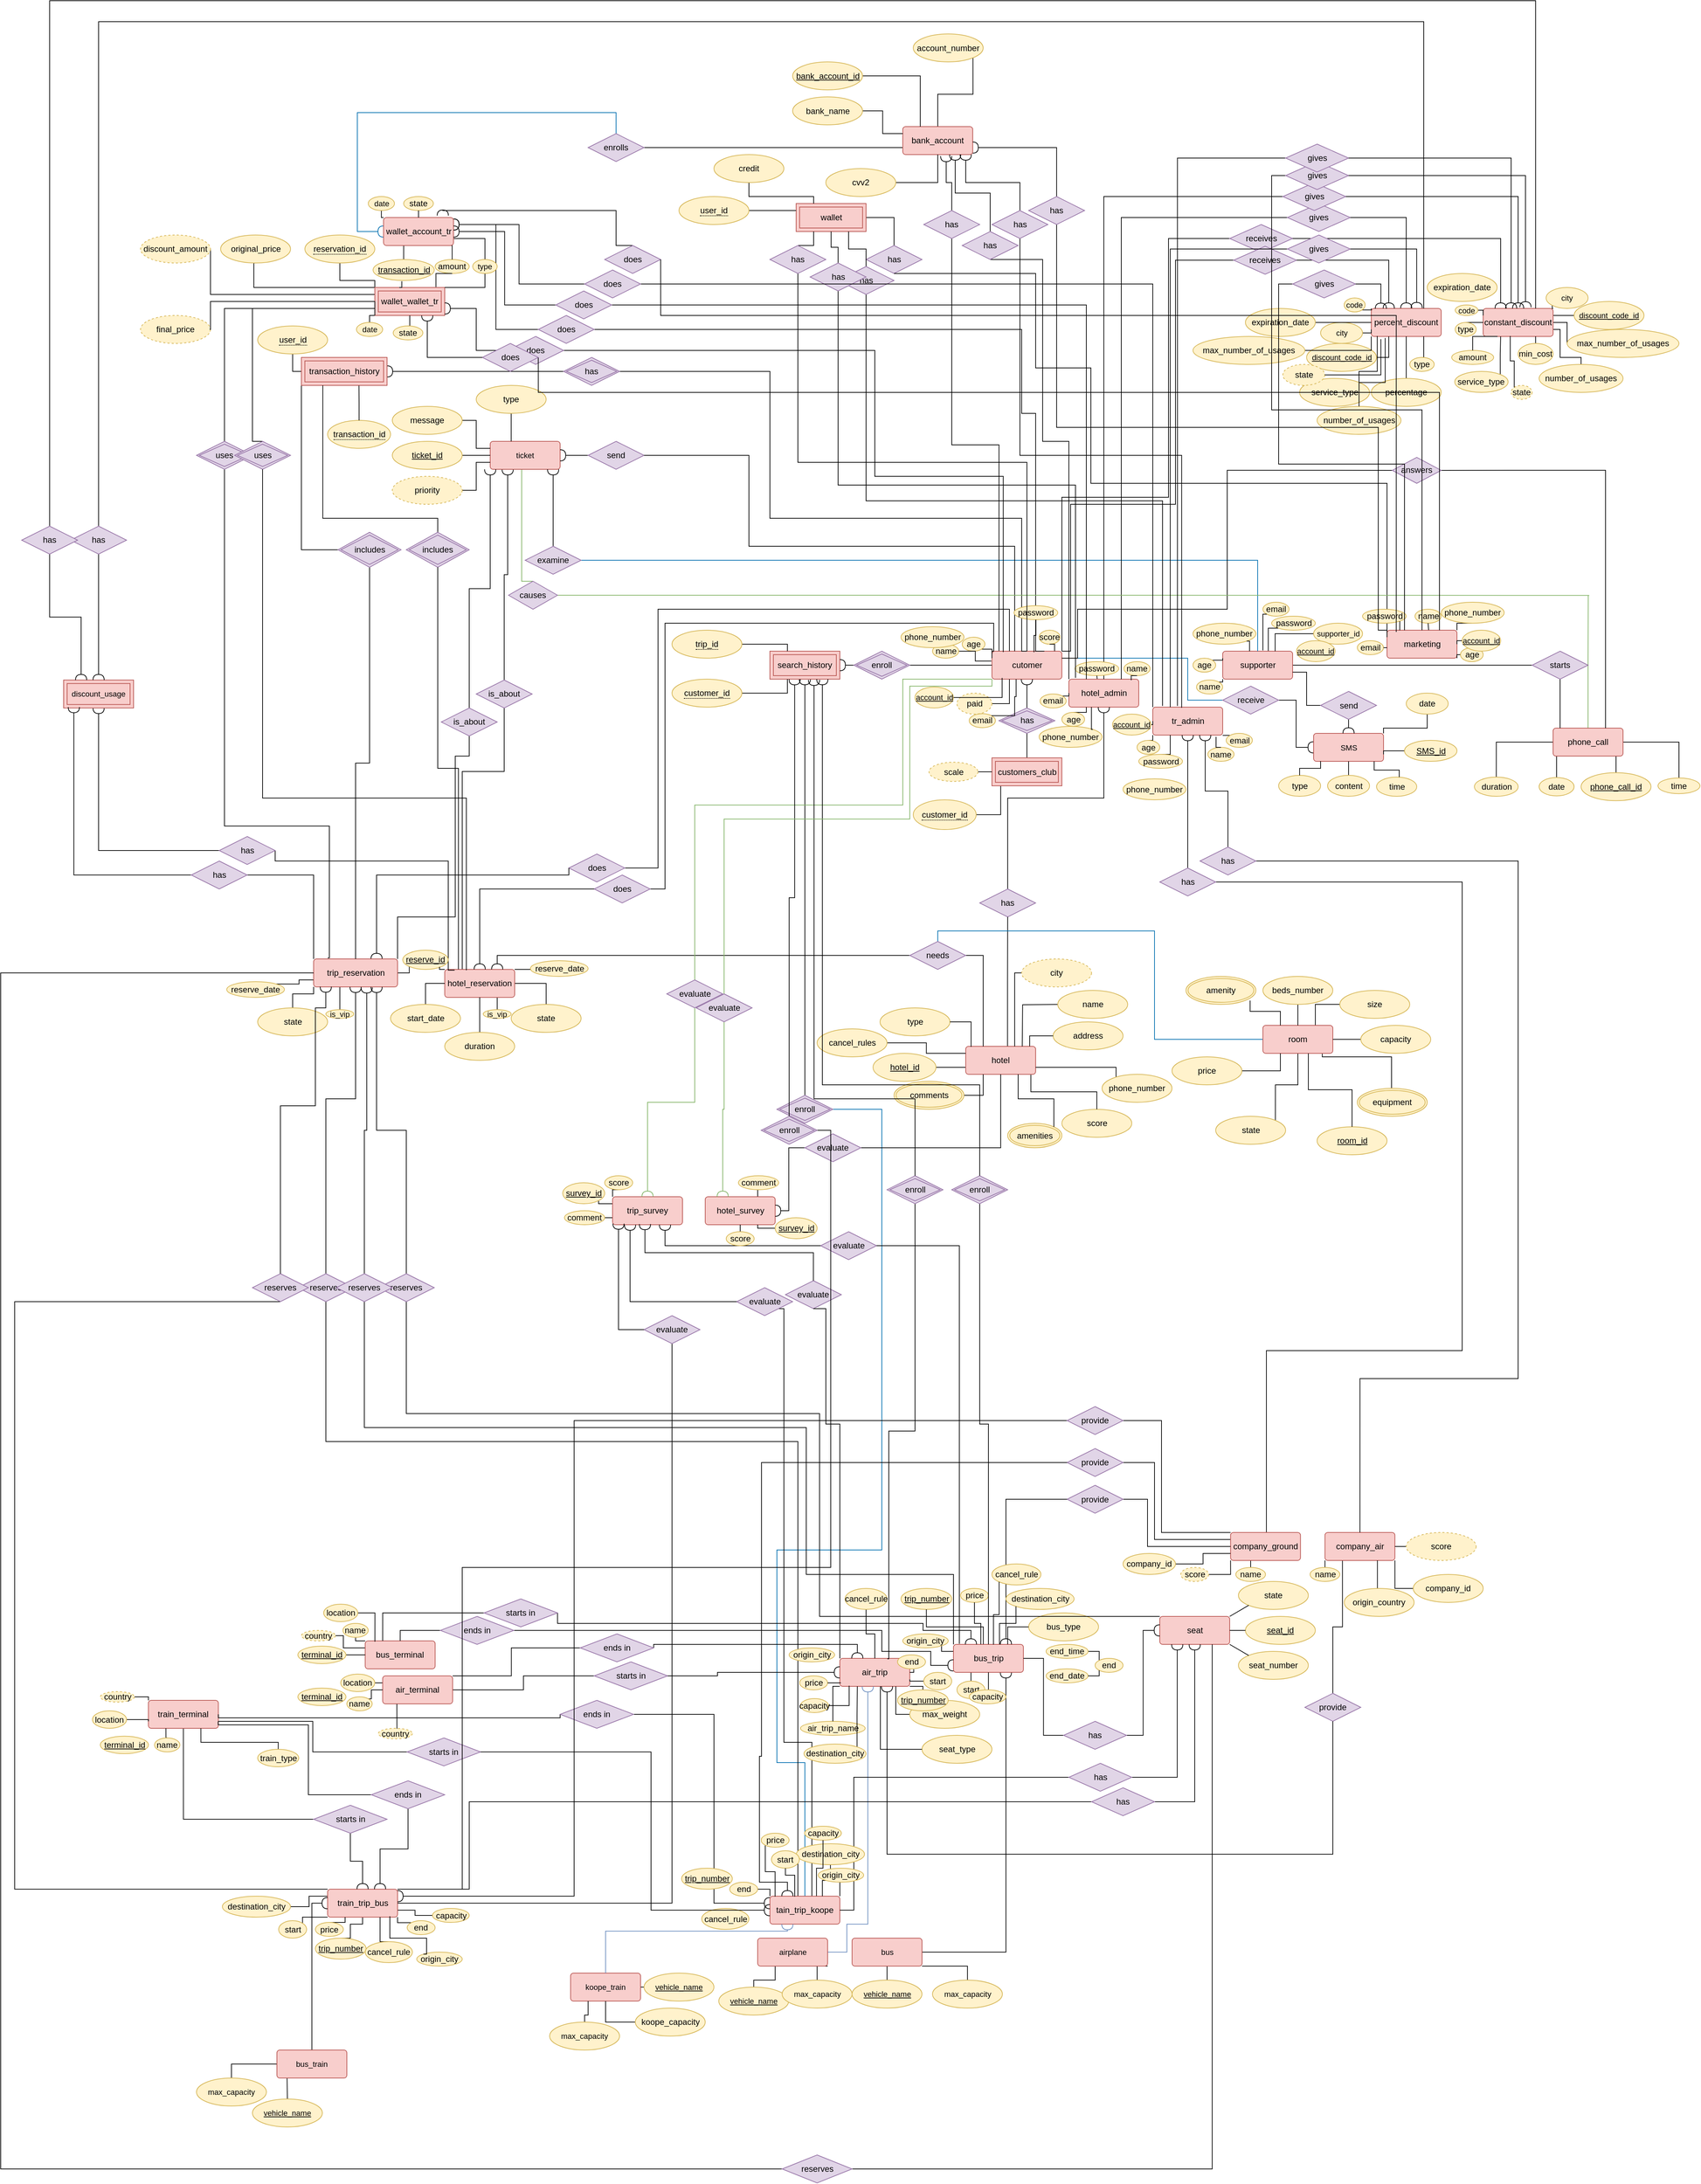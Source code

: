 <mxfile version="24.4.0" type="device" pages="2">
  <diagram id="BFu8gxiRVt7DG3R1-FFP" name="ERD">
    <mxGraphModel dx="6380" dy="3830" grid="0" gridSize="10" guides="1" tooltips="1" connect="1" arrows="1" fold="1" page="0" pageScale="1" pageWidth="850" pageHeight="1100" math="0" shadow="0">
      <root>
        <mxCell id="0" />
        <mxCell id="1" parent="0" />
        <mxCell id="VxW6sivGhNYwmX-Hj3ee-40" style="edgeStyle=orthogonalEdgeStyle;rounded=0;orthogonalLoop=1;jettySize=auto;html=1;exitX=0;exitY=0.5;exitDx=0;exitDy=0;entryX=1;entryY=0.5;entryDx=0;entryDy=0;endArrow=halfCircle;endFill=0;" parent="1" source="VxW6sivGhNYwmX-Hj3ee-43" target="VxW6sivGhNYwmX-Hj3ee-36" edge="1">
          <mxGeometry relative="1" as="geometry">
            <mxPoint x="-380" y="-210" as="sourcePoint" />
          </mxGeometry>
        </mxCell>
        <mxCell id="xbVE17RI5nuYnqPjMe04-2" value="password" style="ellipse;whiteSpace=wrap;html=1;align=center;fillColor=#fff2cc;strokeColor=#d6b656;" parent="1" vertex="1">
          <mxGeometry x="687.5" y="140" width="62.5" height="20" as="geometry" />
        </mxCell>
        <mxCell id="xbVE17RI5nuYnqPjMe04-3" value="email" style="ellipse;whiteSpace=wrap;html=1;align=center;fillColor=#fff2cc;strokeColor=#d6b656;" parent="1" vertex="1">
          <mxGeometry x="810" y="175" width="37.5" height="20" as="geometry" />
        </mxCell>
        <mxCell id="ZBKAcX7zRc5ONZgx14_o-112" style="edgeStyle=orthogonalEdgeStyle;shape=connector;rounded=0;orthogonalLoop=1;jettySize=auto;html=1;exitX=0.5;exitY=1;exitDx=0;exitDy=0;entryX=1;entryY=0;entryDx=0;entryDy=0;strokeColor=default;align=center;verticalAlign=middle;fontFamily=Helvetica;fontSize=11;fontColor=default;labelBackgroundColor=default;endArrow=none;endFill=0;" parent="1" source="xbVE17RI5nuYnqPjMe04-7" target="xbVE17RI5nuYnqPjMe04-20" edge="1">
          <mxGeometry relative="1" as="geometry" />
        </mxCell>
        <mxCell id="xbVE17RI5nuYnqPjMe04-7" value="phone_number" style="ellipse;whiteSpace=wrap;html=1;align=center;fillColor=#fff2cc;strokeColor=#d6b656;" parent="1" vertex="1">
          <mxGeometry x="930" y="120" width="90" height="30" as="geometry" />
        </mxCell>
        <mxCell id="xbVE17RI5nuYnqPjMe04-16" value="score" style="ellipse;whiteSpace=wrap;html=1;align=center;fillColor=#fff2cc;strokeColor=#d6b656;labelBackgroundColor=none;" parent="1" vertex="1">
          <mxGeometry x="355" y="160" width="30" height="20" as="geometry" />
        </mxCell>
        <mxCell id="xbVE17RI5nuYnqPjMe04-18" value="hotel_admin" style="rounded=1;arcSize=10;whiteSpace=wrap;html=1;align=center;fillColor=#f8cecc;strokeColor=#b85450;" parent="1" vertex="1">
          <mxGeometry x="397.5" y="230" width="100" height="40" as="geometry" />
        </mxCell>
        <mxCell id="xbVE17RI5nuYnqPjMe04-19" value="cutomer" style="rounded=1;arcSize=10;whiteSpace=wrap;html=1;align=center;fillColor=#f8cecc;strokeColor=#b85450;" parent="1" vertex="1">
          <mxGeometry x="287.5" y="190" width="100" height="40" as="geometry" />
        </mxCell>
        <mxCell id="xbVE17RI5nuYnqPjMe04-20" value="marketing" style="rounded=1;arcSize=10;whiteSpace=wrap;html=1;align=center;fillColor=#f8cecc;strokeColor=#b85450;" parent="1" vertex="1">
          <mxGeometry x="852.5" y="160" width="100" height="40" as="geometry" />
        </mxCell>
        <mxCell id="dgBnkezzAWUfcc4kpohS-14" style="edgeStyle=orthogonalEdgeStyle;rounded=0;orthogonalLoop=1;jettySize=auto;html=1;exitX=1;exitY=0.5;exitDx=0;exitDy=0;entryX=0;entryY=0.5;entryDx=0;entryDy=0;endArrow=none;endFill=0;" parent="1" source="xbVE17RI5nuYnqPjMe04-22" target="dgBnkezzAWUfcc4kpohS-15" edge="1">
          <mxGeometry relative="1" as="geometry">
            <mxPoint x="1090" y="210.263" as="targetPoint" />
          </mxGeometry>
        </mxCell>
        <mxCell id="xbVE17RI5nuYnqPjMe04-22" value="supporter" style="rounded=1;arcSize=10;whiteSpace=wrap;html=1;align=center;fillColor=#f8cecc;strokeColor=#b85450;" parent="1" vertex="1">
          <mxGeometry x="617.5" y="190" width="100" height="40" as="geometry" />
        </mxCell>
        <mxCell id="xbVE17RI5nuYnqPjMe04-24" value="tr_admin" style="rounded=1;arcSize=10;whiteSpace=wrap;html=1;align=center;fillColor=#f8cecc;strokeColor=#b85450;" parent="1" vertex="1">
          <mxGeometry x="517.5" y="270" width="100" height="40" as="geometry" />
        </mxCell>
        <mxCell id="xbVE17RI5nuYnqPjMe04-25" style="edgeStyle=orthogonalEdgeStyle;rounded=0;orthogonalLoop=1;jettySize=auto;html=1;exitX=0.5;exitY=0;exitDx=0;exitDy=0;entryX=0.5;entryY=1;entryDx=0;entryDy=0;endArrow=none;endFill=0;" parent="1" source="xbVE17RI5nuYnqPjMe04-26" target="xbVE17RI5nuYnqPjMe04-30" edge="1">
          <mxGeometry relative="1" as="geometry" />
        </mxCell>
        <mxCell id="xbVE17RI5nuYnqPjMe04-26" value="customers_club" style="shape=ext;margin=3;double=1;whiteSpace=wrap;html=1;align=center;fillColor=#f8cecc;strokeColor=#b85450;" parent="1" vertex="1">
          <mxGeometry x="287.5" y="342.5" width="100" height="40" as="geometry" />
        </mxCell>
        <mxCell id="xbVE17RI5nuYnqPjMe04-27" value="" style="edgeStyle=orthogonalEdgeStyle;rounded=0;orthogonalLoop=1;jettySize=auto;html=1;endArrow=none;endFill=0;" parent="1" source="xbVE17RI5nuYnqPjMe04-28" target="xbVE17RI5nuYnqPjMe04-26" edge="1">
          <mxGeometry relative="1" as="geometry" />
        </mxCell>
        <mxCell id="xbVE17RI5nuYnqPjMe04-28" value="scale" style="ellipse;whiteSpace=wrap;html=1;align=center;dashed=1;fillColor=#fff2cc;strokeColor=#d6b656;" parent="1" vertex="1">
          <mxGeometry x="197.5" y="348.75" width="70" height="27.5" as="geometry" />
        </mxCell>
        <mxCell id="xbVE17RI5nuYnqPjMe04-29" style="edgeStyle=orthogonalEdgeStyle;rounded=0;orthogonalLoop=1;jettySize=auto;html=1;exitX=0.5;exitY=0;exitDx=0;exitDy=0;entryX=0.5;entryY=1;entryDx=0;entryDy=0;endArrow=halfCircle;endFill=0;" parent="1" source="xbVE17RI5nuYnqPjMe04-30" target="xbVE17RI5nuYnqPjMe04-19" edge="1">
          <mxGeometry relative="1" as="geometry" />
        </mxCell>
        <mxCell id="xbVE17RI5nuYnqPjMe04-30" value="has" style="shape=rhombus;double=1;perimeter=rhombusPerimeter;whiteSpace=wrap;html=1;align=center;aspect=fixed;fillColor=#e1d5e7;strokeColor=#9673a6;" parent="1" vertex="1">
          <mxGeometry x="297.5" y="271.25" width="80" height="36.25" as="geometry" />
        </mxCell>
        <mxCell id="xbVE17RI5nuYnqPjMe04-31" style="edgeStyle=orthogonalEdgeStyle;rounded=0;orthogonalLoop=1;jettySize=auto;html=1;exitX=1;exitY=0.5;exitDx=0;exitDy=0;entryX=0.25;entryY=1;entryDx=0;entryDy=0;strokeColor=default;align=center;verticalAlign=middle;fontFamily=Helvetica;fontSize=11;fontColor=default;labelBackgroundColor=default;endArrow=none;endFill=0;" parent="1" source="xbVE17RI5nuYnqPjMe04-32" target="xbVE17RI5nuYnqPjMe04-19" edge="1">
          <mxGeometry relative="1" as="geometry" />
        </mxCell>
        <mxCell id="xbVE17RI5nuYnqPjMe04-32" value="paid" style="ellipse;whiteSpace=wrap;html=1;align=center;dashed=1;fillColor=#fff2cc;strokeColor=#d6b656;" parent="1" vertex="1">
          <mxGeometry x="237.5" y="250" width="50" height="30" as="geometry" />
        </mxCell>
        <mxCell id="xbVE17RI5nuYnqPjMe04-33" style="edgeStyle=orthogonalEdgeStyle;rounded=0;orthogonalLoop=1;jettySize=auto;html=1;exitX=0.5;exitY=0;exitDx=0;exitDy=0;entryX=0.5;entryY=1;entryDx=0;entryDy=0;endArrow=halfCircle;endFill=0;" parent="1" source="xbVE17RI5nuYnqPjMe04-34" target="xbVE17RI5nuYnqPjMe04-18" edge="1">
          <mxGeometry relative="1" as="geometry">
            <Array as="points">
              <mxPoint x="310" y="530" />
              <mxPoint x="310" y="400" />
              <mxPoint x="448" y="400" />
            </Array>
          </mxGeometry>
        </mxCell>
        <mxCell id="xbVE17RI5nuYnqPjMe04-34" value="has" style="shape=rhombus;perimeter=rhombusPerimeter;whiteSpace=wrap;html=1;align=center;fillColor=#e1d5e7;strokeColor=#9673a6;" parent="1" vertex="1">
          <mxGeometry x="270" y="530" width="80" height="40" as="geometry" />
        </mxCell>
        <mxCell id="xbVE17RI5nuYnqPjMe04-37" style="edgeStyle=orthogonalEdgeStyle;rounded=0;orthogonalLoop=1;jettySize=auto;html=1;exitX=0.5;exitY=0;exitDx=0;exitDy=0;entryX=0.5;entryY=1;entryDx=0;entryDy=0;endArrow=halfCircle;endFill=0;" parent="1" source="xbVE17RI5nuYnqPjMe04-38" target="xbVE17RI5nuYnqPjMe04-24" edge="1">
          <mxGeometry relative="1" as="geometry" />
        </mxCell>
        <mxCell id="xbVE17RI5nuYnqPjMe04-368" style="edgeStyle=orthogonalEdgeStyle;rounded=0;orthogonalLoop=1;jettySize=auto;html=1;exitX=0.5;exitY=1;exitDx=0;exitDy=0;entryX=0.5;entryY=0;entryDx=0;entryDy=0;strokeColor=default;align=center;verticalAlign=middle;fontFamily=Helvetica;fontSize=11;fontColor=default;labelBackgroundColor=default;endArrow=none;endFill=0;" parent="1" source="xbVE17RI5nuYnqPjMe04-38" target="xbVE17RI5nuYnqPjMe04-348" edge="1">
          <mxGeometry relative="1" as="geometry">
            <Array as="points">
              <mxPoint x="568" y="520" />
              <mxPoint x="960" y="520" />
              <mxPoint x="960" y="1190" />
              <mxPoint x="680" y="1190" />
              <mxPoint x="680" y="1450" />
            </Array>
            <mxPoint x="745.002" y="1289.998" as="targetPoint" />
          </mxGeometry>
        </mxCell>
        <mxCell id="xbVE17RI5nuYnqPjMe04-38" value="has" style="shape=rhombus;perimeter=rhombusPerimeter;whiteSpace=wrap;html=1;align=center;fillColor=#e1d5e7;strokeColor=#9673a6;" parent="1" vertex="1">
          <mxGeometry x="527.5" y="500" width="80" height="40" as="geometry" />
        </mxCell>
        <mxCell id="xbVE17RI5nuYnqPjMe04-39" style="edgeStyle=orthogonalEdgeStyle;rounded=0;orthogonalLoop=1;jettySize=auto;html=1;exitX=1;exitY=0.5;exitDx=0;exitDy=0;entryX=0;entryY=0.75;entryDx=0;entryDy=0;endArrow=none;endFill=0;" parent="1" source="xbVE17RI5nuYnqPjMe04-40" target="xbVE17RI5nuYnqPjMe04-43" edge="1">
          <mxGeometry relative="1" as="geometry" />
        </mxCell>
        <mxCell id="xbVE17RI5nuYnqPjMe04-40" value="&lt;u&gt;hotel_id&lt;/u&gt;" style="ellipse;whiteSpace=wrap;html=1;fillColor=#fff2cc;strokeColor=#d6b656;" parent="1" vertex="1">
          <mxGeometry x="117.5" y="765" width="90" height="40" as="geometry" />
        </mxCell>
        <mxCell id="xbVE17RI5nuYnqPjMe04-42" style="edgeStyle=orthogonalEdgeStyle;rounded=0;orthogonalLoop=1;jettySize=auto;html=1;exitX=0.598;exitY=0.052;exitDx=0;exitDy=0;entryX=0.5;entryY=1;entryDx=0;entryDy=0;endArrow=none;endFill=0;exitPerimeter=0;" parent="1" source="xbVE17RI5nuYnqPjMe04-43" target="xbVE17RI5nuYnqPjMe04-34" edge="1">
          <mxGeometry relative="1" as="geometry">
            <Array as="points" />
          </mxGeometry>
        </mxCell>
        <mxCell id="xbVE17RI5nuYnqPjMe04-43" value="hotel" style="rounded=1;arcSize=10;whiteSpace=wrap;html=1;align=center;fillColor=#f8cecc;strokeColor=#b85450;" parent="1" vertex="1">
          <mxGeometry x="250" y="755" width="100" height="40" as="geometry" />
        </mxCell>
        <mxCell id="xbVE17RI5nuYnqPjMe04-44" value="type" style="ellipse;whiteSpace=wrap;html=1;align=center;fillColor=#fff2cc;strokeColor=#d6b656;" parent="1" vertex="1">
          <mxGeometry x="127.5" y="700" width="100" height="40" as="geometry" />
        </mxCell>
        <mxCell id="xbVE17RI5nuYnqPjMe04-45" style="edgeStyle=orthogonalEdgeStyle;rounded=0;orthogonalLoop=1;jettySize=auto;html=1;exitX=1;exitY=0.5;exitDx=0;exitDy=0;entryX=0;entryY=0.25;entryDx=0;entryDy=0;endArrow=none;endFill=0;" parent="1" source="xbVE17RI5nuYnqPjMe04-46" target="xbVE17RI5nuYnqPjMe04-43" edge="1">
          <mxGeometry relative="1" as="geometry" />
        </mxCell>
        <mxCell id="xbVE17RI5nuYnqPjMe04-46" value="cancel_rules" style="ellipse;whiteSpace=wrap;html=1;align=center;fillColor=#fff2cc;strokeColor=#d6b656;" parent="1" vertex="1">
          <mxGeometry x="37.5" y="730" width="100" height="40" as="geometry" />
        </mxCell>
        <mxCell id="xbVE17RI5nuYnqPjMe04-47" style="edgeStyle=orthogonalEdgeStyle;rounded=0;orthogonalLoop=1;jettySize=auto;html=1;exitX=0;exitY=0.5;exitDx=0;exitDy=0;entryX=0.75;entryY=0;entryDx=0;entryDy=0;endArrow=none;endFill=0;" parent="1" edge="1">
          <mxGeometry relative="1" as="geometry">
            <mxPoint x="387.5" y="695" as="sourcePoint" />
            <mxPoint x="330.86" y="755" as="targetPoint" />
          </mxGeometry>
        </mxCell>
        <mxCell id="xbVE17RI5nuYnqPjMe04-48" value="name" style="ellipse;whiteSpace=wrap;html=1;align=center;fillColor=#fff2cc;strokeColor=#d6b656;" parent="1" vertex="1">
          <mxGeometry x="381.64" y="675" width="100" height="40" as="geometry" />
        </mxCell>
        <mxCell id="xbVE17RI5nuYnqPjMe04-49" value="address" style="ellipse;whiteSpace=wrap;html=1;align=center;fillColor=#fff2cc;strokeColor=#d6b656;" parent="1" vertex="1">
          <mxGeometry x="375" y="720" width="100" height="40" as="geometry" />
        </mxCell>
        <mxCell id="xbVE17RI5nuYnqPjMe04-272" style="edgeStyle=orthogonalEdgeStyle;rounded=0;orthogonalLoop=1;jettySize=auto;html=1;exitX=0;exitY=0;exitDx=0;exitDy=0;entryX=1;entryY=0.75;entryDx=0;entryDy=0;strokeColor=default;align=center;verticalAlign=middle;fontFamily=Helvetica;fontSize=11;fontColor=default;labelBackgroundColor=default;endArrow=none;endFill=0;" parent="1" source="xbVE17RI5nuYnqPjMe04-51" target="xbVE17RI5nuYnqPjMe04-43" edge="1">
          <mxGeometry relative="1" as="geometry">
            <Array as="points">
              <mxPoint x="465" y="801" />
              <mxPoint x="465" y="785" />
            </Array>
          </mxGeometry>
        </mxCell>
        <mxCell id="xbVE17RI5nuYnqPjMe04-51" value="phone_number" style="ellipse;whiteSpace=wrap;html=1;align=center;fillColor=#fff2cc;strokeColor=#d6b656;" parent="1" vertex="1">
          <mxGeometry x="445" y="795" width="100" height="40" as="geometry" />
        </mxCell>
        <mxCell id="xbVE17RI5nuYnqPjMe04-52" value="score" style="ellipse;whiteSpace=wrap;html=1;align=center;fillColor=#fff2cc;strokeColor=#d6b656;" parent="1" vertex="1">
          <mxGeometry x="387.5" y="845" width="100" height="40" as="geometry" />
        </mxCell>
        <mxCell id="xbVE17RI5nuYnqPjMe04-53" style="edgeStyle=orthogonalEdgeStyle;rounded=0;orthogonalLoop=1;jettySize=auto;html=1;exitX=0.932;exitY=1.015;exitDx=0;exitDy=0;endArrow=none;endFill=0;entryX=0.5;entryY=0;entryDx=0;entryDy=0;exitPerimeter=0;" parent="1" source="xbVE17RI5nuYnqPjMe04-43" target="xbVE17RI5nuYnqPjMe04-52" edge="1">
          <mxGeometry relative="1" as="geometry">
            <mxPoint x="377.5" y="850" as="targetPoint" />
          </mxGeometry>
        </mxCell>
        <mxCell id="xbVE17RI5nuYnqPjMe04-54" value="amenities" style="ellipse;shape=doubleEllipse;margin=3;whiteSpace=wrap;html=1;align=center;fillColor=#fff2cc;strokeColor=#d6b656;" parent="1" vertex="1">
          <mxGeometry x="310" y="865" width="77.5" height="35" as="geometry" />
        </mxCell>
        <mxCell id="xbVE17RI5nuYnqPjMe04-55" style="edgeStyle=orthogonalEdgeStyle;rounded=0;orthogonalLoop=1;jettySize=auto;html=1;exitX=1;exitY=0.5;exitDx=0;exitDy=0;entryX=0.25;entryY=1;entryDx=0;entryDy=0;endArrow=none;endFill=0;" parent="1" source="xbVE17RI5nuYnqPjMe04-56" target="xbVE17RI5nuYnqPjMe04-43" edge="1">
          <mxGeometry relative="1" as="geometry" />
        </mxCell>
        <mxCell id="xbVE17RI5nuYnqPjMe04-56" value="comments" style="ellipse;shape=doubleEllipse;margin=3;whiteSpace=wrap;html=1;align=center;fillColor=#fff2cc;strokeColor=#d6b656;" parent="1" vertex="1">
          <mxGeometry x="147.5" y="805" width="100" height="40" as="geometry" />
        </mxCell>
        <mxCell id="xbVE17RI5nuYnqPjMe04-57" style="edgeStyle=orthogonalEdgeStyle;rounded=0;orthogonalLoop=1;jettySize=auto;html=1;exitX=0.75;exitY=0;exitDx=0;exitDy=0;entryX=0;entryY=0.5;entryDx=0;entryDy=0;endArrow=none;endFill=0;strokeColor=default;" parent="1" source="xbVE17RI5nuYnqPjMe04-60" target="xbVE17RI5nuYnqPjMe04-63" edge="1">
          <mxGeometry relative="1" as="geometry" />
        </mxCell>
        <mxCell id="xbVE17RI5nuYnqPjMe04-58" style="edgeStyle=orthogonalEdgeStyle;rounded=0;orthogonalLoop=1;jettySize=auto;html=1;endArrow=none;endFill=0;exitX=0.849;exitY=1.015;exitDx=0;exitDy=0;exitPerimeter=0;" parent="1" source="xbVE17RI5nuYnqPjMe04-60" target="xbVE17RI5nuYnqPjMe04-66" edge="1">
          <mxGeometry relative="1" as="geometry">
            <mxPoint x="777.5" y="760" as="sourcePoint" />
            <Array as="points">
              <mxPoint x="760" y="770" />
              <mxPoint x="859" y="770" />
            </Array>
          </mxGeometry>
        </mxCell>
        <mxCell id="xbVE17RI5nuYnqPjMe04-59" style="edgeStyle=orthogonalEdgeStyle;rounded=0;orthogonalLoop=1;jettySize=auto;html=1;exitX=0.5;exitY=1;exitDx=0;exitDy=0;entryX=1;entryY=0;entryDx=0;entryDy=0;endArrow=none;endFill=0;" parent="1" source="xbVE17RI5nuYnqPjMe04-60" target="xbVE17RI5nuYnqPjMe04-69" edge="1">
          <mxGeometry relative="1" as="geometry" />
        </mxCell>
        <mxCell id="VxW6sivGhNYwmX-Hj3ee-8" style="edgeStyle=orthogonalEdgeStyle;rounded=0;orthogonalLoop=1;jettySize=auto;html=1;exitX=0;exitY=0.5;exitDx=0;exitDy=0;entryX=0.5;entryY=0;entryDx=0;entryDy=0;endArrow=none;endFill=0;strokeColor=#006EAF;fillColor=#1ba1e2;" parent="1" source="xbVE17RI5nuYnqPjMe04-60" target="xbVE17RI5nuYnqPjMe04-225" edge="1">
          <mxGeometry relative="1" as="geometry">
            <mxPoint x="510" y="580" as="targetPoint" />
            <Array as="points">
              <mxPoint x="520" y="745" />
              <mxPoint x="520" y="590" />
              <mxPoint x="210" y="590" />
            </Array>
          </mxGeometry>
        </mxCell>
        <mxCell id="xbVE17RI5nuYnqPjMe04-60" value="room" style="rounded=1;arcSize=10;whiteSpace=wrap;html=1;align=center;fillColor=#f8cecc;strokeColor=#b85450;" parent="1" vertex="1">
          <mxGeometry x="675" y="725" width="100" height="40" as="geometry" />
        </mxCell>
        <mxCell id="xbVE17RI5nuYnqPjMe04-61" value="" style="edgeStyle=orthogonalEdgeStyle;rounded=0;orthogonalLoop=1;jettySize=auto;html=1;endArrow=none;endFill=0;" parent="1" source="xbVE17RI5nuYnqPjMe04-62" target="xbVE17RI5nuYnqPjMe04-60" edge="1">
          <mxGeometry relative="1" as="geometry" />
        </mxCell>
        <mxCell id="xbVE17RI5nuYnqPjMe04-62" value="beds_number" style="ellipse;whiteSpace=wrap;html=1;align=center;fillColor=#fff2cc;strokeColor=#d6b656;" parent="1" vertex="1">
          <mxGeometry x="675" y="655" width="100" height="40" as="geometry" />
        </mxCell>
        <mxCell id="xbVE17RI5nuYnqPjMe04-63" value="size" style="ellipse;whiteSpace=wrap;html=1;align=center;fillColor=#fff2cc;strokeColor=#d6b656;" parent="1" vertex="1">
          <mxGeometry x="785" y="675" width="100" height="40" as="geometry" />
        </mxCell>
        <mxCell id="xbVE17RI5nuYnqPjMe04-64" value="" style="edgeStyle=orthogonalEdgeStyle;rounded=0;orthogonalLoop=1;jettySize=auto;html=1;endArrow=none;endFill=0;" parent="1" source="xbVE17RI5nuYnqPjMe04-65" target="xbVE17RI5nuYnqPjMe04-60" edge="1">
          <mxGeometry relative="1" as="geometry" />
        </mxCell>
        <mxCell id="xbVE17RI5nuYnqPjMe04-65" value="capacity" style="ellipse;whiteSpace=wrap;html=1;align=center;fillColor=#fff2cc;strokeColor=#d6b656;" parent="1" vertex="1">
          <mxGeometry x="815" y="725" width="100" height="40" as="geometry" />
        </mxCell>
        <mxCell id="xbVE17RI5nuYnqPjMe04-66" value="equipment" style="ellipse;shape=doubleEllipse;margin=3;whiteSpace=wrap;html=1;align=center;fillColor=#fff2cc;strokeColor=#d6b656;" parent="1" vertex="1">
          <mxGeometry x="810" y="815" width="100" height="40" as="geometry" />
        </mxCell>
        <mxCell id="xbVE17RI5nuYnqPjMe04-67" value="amenity" style="ellipse;shape=doubleEllipse;margin=3;whiteSpace=wrap;html=1;align=center;fillColor=#fff2cc;strokeColor=#d6b656;" parent="1" vertex="1">
          <mxGeometry x="565" y="655" width="100" height="40" as="geometry" />
        </mxCell>
        <mxCell id="xbVE17RI5nuYnqPjMe04-68" style="edgeStyle=orthogonalEdgeStyle;rounded=0;orthogonalLoop=1;jettySize=auto;html=1;exitX=0.25;exitY=0;exitDx=0;exitDy=0;entryX=0.917;entryY=0.862;entryDx=0;entryDy=0;entryPerimeter=0;endArrow=none;endFill=0;" parent="1" source="xbVE17RI5nuYnqPjMe04-60" target="xbVE17RI5nuYnqPjMe04-67" edge="1">
          <mxGeometry relative="1" as="geometry" />
        </mxCell>
        <mxCell id="xbVE17RI5nuYnqPjMe04-69" value="state" style="ellipse;whiteSpace=wrap;html=1;align=center;fillColor=#fff2cc;strokeColor=#d6b656;" parent="1" vertex="1">
          <mxGeometry x="607.5" y="855" width="100" height="40" as="geometry" />
        </mxCell>
        <mxCell id="xbVE17RI5nuYnqPjMe04-72" value="room_id" style="ellipse;whiteSpace=wrap;html=1;align=center;fontStyle=4;fillColor=#fff2cc;strokeColor=#d6b656;" parent="1" vertex="1">
          <mxGeometry x="752.5" y="870" width="100" height="40" as="geometry" />
        </mxCell>
        <mxCell id="xbVE17RI5nuYnqPjMe04-73" style="edgeStyle=orthogonalEdgeStyle;rounded=0;orthogonalLoop=1;jettySize=auto;html=1;exitX=0.5;exitY=0;exitDx=0;exitDy=0;endArrow=none;endFill=0;entryX=0.65;entryY=1.003;entryDx=0;entryDy=0;entryPerimeter=0;" parent="1" source="xbVE17RI5nuYnqPjMe04-72" target="xbVE17RI5nuYnqPjMe04-60" edge="1">
          <mxGeometry relative="1" as="geometry">
            <mxPoint x="740" y="766" as="targetPoint" />
            <Array as="points">
              <mxPoint x="803" y="817" />
              <mxPoint x="740" y="817" />
            </Array>
          </mxGeometry>
        </mxCell>
        <mxCell id="xbVE17RI5nuYnqPjMe04-74" style="edgeStyle=orthogonalEdgeStyle;rounded=0;orthogonalLoop=1;jettySize=auto;html=1;exitX=1;exitY=0;exitDx=0;exitDy=0;endArrow=none;endFill=0;entryX=0.75;entryY=1;entryDx=0;entryDy=0;" parent="1" source="xbVE17RI5nuYnqPjMe04-54" target="xbVE17RI5nuYnqPjMe04-43" edge="1">
          <mxGeometry relative="1" as="geometry">
            <mxPoint x="317.5" y="800" as="targetPoint" />
          </mxGeometry>
        </mxCell>
        <mxCell id="xbVE17RI5nuYnqPjMe04-75" style="edgeStyle=orthogonalEdgeStyle;rounded=0;orthogonalLoop=1;jettySize=auto;html=1;exitX=1;exitY=0.5;exitDx=0;exitDy=0;entryX=0.077;entryY=0.016;entryDx=0;entryDy=0;entryPerimeter=0;endArrow=none;endFill=0;" parent="1" source="xbVE17RI5nuYnqPjMe04-44" target="xbVE17RI5nuYnqPjMe04-43" edge="1">
          <mxGeometry relative="1" as="geometry" />
        </mxCell>
        <mxCell id="xbVE17RI5nuYnqPjMe04-76" style="edgeStyle=orthogonalEdgeStyle;rounded=0;orthogonalLoop=1;jettySize=auto;html=1;exitX=0;exitY=0.5;exitDx=0;exitDy=0;entryX=0.915;entryY=-0.003;entryDx=0;entryDy=0;entryPerimeter=0;endArrow=none;endFill=0;" parent="1" source="xbVE17RI5nuYnqPjMe04-49" target="xbVE17RI5nuYnqPjMe04-43" edge="1">
          <mxGeometry relative="1" as="geometry" />
        </mxCell>
        <mxCell id="xbVE17RI5nuYnqPjMe04-77" style="edgeStyle=orthogonalEdgeStyle;rounded=0;orthogonalLoop=1;jettySize=auto;html=1;exitX=1;exitY=0.5;exitDx=0;exitDy=0;entryX=0.5;entryY=0;entryDx=0;entryDy=0;endArrow=none;endFill=0;" parent="1" source="xbVE17RI5nuYnqPjMe04-78" target="xbVE17RI5nuYnqPjMe04-82" edge="1">
          <mxGeometry relative="1" as="geometry" />
        </mxCell>
        <mxCell id="xbVE17RI5nuYnqPjMe04-78" value="wallet" style="shape=ext;margin=3;double=1;whiteSpace=wrap;html=1;align=center;fillColor=#f8cecc;strokeColor=#b85450;" parent="1" vertex="1">
          <mxGeometry x="7.5" y="-450" width="100" height="40" as="geometry" />
        </mxCell>
        <mxCell id="xbVE17RI5nuYnqPjMe04-79" style="edgeStyle=orthogonalEdgeStyle;rounded=0;orthogonalLoop=1;jettySize=auto;html=1;exitX=0.5;exitY=1;exitDx=0;exitDy=0;entryX=0.25;entryY=0;entryDx=0;entryDy=0;endArrow=none;endFill=0;" parent="1" source="xbVE17RI5nuYnqPjMe04-80" target="xbVE17RI5nuYnqPjMe04-78" edge="1">
          <mxGeometry relative="1" as="geometry">
            <Array as="points">
              <mxPoint x="-60" y="-460" />
              <mxPoint x="33" y="-460" />
            </Array>
          </mxGeometry>
        </mxCell>
        <mxCell id="xbVE17RI5nuYnqPjMe04-80" value="credit" style="ellipse;whiteSpace=wrap;html=1;align=center;fillColor=#fff2cc;strokeColor=#d6b656;" parent="1" vertex="1">
          <mxGeometry x="-110" y="-520" width="100" height="40" as="geometry" />
        </mxCell>
        <mxCell id="xbVE17RI5nuYnqPjMe04-82" value="has" style="shape=rhombus;perimeter=rhombusPerimeter;whiteSpace=wrap;html=1;align=center;fillColor=#e1d5e7;strokeColor=#9673a6;" parent="1" vertex="1">
          <mxGeometry x="107.5" y="-390" width="80" height="40" as="geometry" />
        </mxCell>
        <mxCell id="xbVE17RI5nuYnqPjMe04-83" style="edgeStyle=orthogonalEdgeStyle;rounded=0;orthogonalLoop=1;jettySize=auto;html=1;exitX=0.5;exitY=0;exitDx=0;exitDy=0;entryX=1;entryY=1;entryDx=0;entryDy=0;strokeColor=default;align=center;verticalAlign=middle;fontFamily=Helvetica;fontSize=11;fontColor=default;labelBackgroundColor=default;endArrow=none;endFill=0;" parent="1" source="xbVE17RI5nuYnqPjMe04-84" target="xbVE17RI5nuYnqPjMe04-89" edge="1">
          <mxGeometry relative="1" as="geometry" />
        </mxCell>
        <mxCell id="VxW6sivGhNYwmX-Hj3ee-22" style="edgeStyle=orthogonalEdgeStyle;rounded=0;orthogonalLoop=1;jettySize=auto;html=1;exitX=0;exitY=0.75;exitDx=0;exitDy=0;entryX=1;entryY=0.5;entryDx=0;entryDy=0;endArrow=none;endFill=0;" parent="1" source="xbVE17RI5nuYnqPjMe04-84" target="VxW6sivGhNYwmX-Hj3ee-18" edge="1">
          <mxGeometry relative="1" as="geometry">
            <mxPoint x="160" y="-530.08" as="sourcePoint" />
            <mxPoint x="-187.5" y="-550.08" as="targetPoint" />
            <Array as="points">
              <mxPoint x="-170" y="-530" />
              <mxPoint x="-170" y="-530" />
            </Array>
          </mxGeometry>
        </mxCell>
        <mxCell id="xbVE17RI5nuYnqPjMe04-84" value="bank_account" style="rounded=1;arcSize=10;whiteSpace=wrap;html=1;align=center;fillColor=#f8cecc;strokeColor=#b85450;" parent="1" vertex="1">
          <mxGeometry x="160" y="-560" width="100" height="40" as="geometry" />
        </mxCell>
        <mxCell id="xbVE17RI5nuYnqPjMe04-85" style="edgeStyle=orthogonalEdgeStyle;rounded=0;orthogonalLoop=1;jettySize=auto;html=1;exitX=1;exitY=0.5;exitDx=0;exitDy=0;entryX=0;entryY=0.25;entryDx=0;entryDy=0;endArrow=none;endFill=0;" parent="1" source="xbVE17RI5nuYnqPjMe04-86" target="xbVE17RI5nuYnqPjMe04-84" edge="1">
          <mxGeometry relative="1" as="geometry" />
        </mxCell>
        <mxCell id="xbVE17RI5nuYnqPjMe04-86" value="bank_name" style="ellipse;whiteSpace=wrap;html=1;align=center;fillColor=#fff2cc;strokeColor=#d6b656;" parent="1" vertex="1">
          <mxGeometry x="2.5" y="-602.5" width="100" height="40" as="geometry" />
        </mxCell>
        <mxCell id="xbVE17RI5nuYnqPjMe04-87" style="edgeStyle=orthogonalEdgeStyle;rounded=0;orthogonalLoop=1;jettySize=auto;html=1;exitX=1;exitY=0.5;exitDx=0;exitDy=0;entryX=0.25;entryY=0;entryDx=0;entryDy=0;strokeColor=default;align=center;verticalAlign=middle;fontFamily=Helvetica;fontSize=11;fontColor=default;labelBackgroundColor=default;endArrow=none;endFill=0;" parent="1" source="xbVE17RI5nuYnqPjMe04-88" target="xbVE17RI5nuYnqPjMe04-84" edge="1">
          <mxGeometry relative="1" as="geometry" />
        </mxCell>
        <mxCell id="xbVE17RI5nuYnqPjMe04-88" value="&lt;u&gt;bank_account_id&lt;/u&gt;" style="ellipse;whiteSpace=wrap;html=1;align=center;fillColor=#fff2cc;strokeColor=#d6b656;" parent="1" vertex="1">
          <mxGeometry x="2.5" y="-652.5" width="100" height="40" as="geometry" />
        </mxCell>
        <mxCell id="xbVE17RI5nuYnqPjMe04-89" value="account_number" style="ellipse;whiteSpace=wrap;html=1;align=center;fillColor=#fff2cc;strokeColor=#d6b656;" parent="1" vertex="1">
          <mxGeometry x="175" y="-692.5" width="100" height="40" as="geometry" />
        </mxCell>
        <mxCell id="VxW6sivGhNYwmX-Hj3ee-21" style="edgeStyle=orthogonalEdgeStyle;rounded=0;orthogonalLoop=1;jettySize=auto;html=1;exitX=1;exitY=0.5;exitDx=0;exitDy=0;entryX=0.5;entryY=1;entryDx=0;entryDy=0;endArrow=none;endFill=0;" parent="1" source="xbVE17RI5nuYnqPjMe04-91" target="xbVE17RI5nuYnqPjMe04-84" edge="1">
          <mxGeometry relative="1" as="geometry" />
        </mxCell>
        <mxCell id="xbVE17RI5nuYnqPjMe04-91" value="cvv2" style="ellipse;whiteSpace=wrap;html=1;align=center;fillColor=#fff2cc;strokeColor=#d6b656;" parent="1" vertex="1">
          <mxGeometry x="50" y="-500" width="100" height="40" as="geometry" />
        </mxCell>
        <mxCell id="xbVE17RI5nuYnqPjMe04-99" value="&lt;span style=&quot;font-size: 12px;&quot;&gt;amount&lt;/span&gt;" style="ellipse;whiteSpace=wrap;html=1;align=center;fontFamily=Helvetica;fontSize=11;labelBackgroundColor=none;fillColor=#fff2cc;strokeColor=#d6b656;" parent="1" vertex="1">
          <mxGeometry x="-508.75" y="-370" width="48.75" height="20" as="geometry" />
        </mxCell>
        <mxCell id="xbVE17RI5nuYnqPjMe04-109" style="edgeStyle=orthogonalEdgeStyle;rounded=0;orthogonalLoop=1;jettySize=auto;html=1;exitX=0;exitY=0.5;exitDx=0;exitDy=0;strokeColor=default;align=center;verticalAlign=middle;fontFamily=Helvetica;fontSize=11;fontColor=default;labelBackgroundColor=default;endArrow=halfCircle;endFill=0;entryX=1;entryY=0.25;entryDx=0;entryDy=0;" parent="1" source="xbVE17RI5nuYnqPjMe04-110" target="OQHNLnLu7Mp2P4YKcmcU-2" edge="1">
          <mxGeometry relative="1" as="geometry">
            <mxPoint x="-290" y="-360" as="targetPoint" />
          </mxGeometry>
        </mxCell>
        <mxCell id="xbVE17RI5nuYnqPjMe04-202" style="edgeStyle=orthogonalEdgeStyle;rounded=0;orthogonalLoop=1;jettySize=auto;html=1;exitX=1;exitY=0.5;exitDx=0;exitDy=0;entryX=0.75;entryY=0;entryDx=0;entryDy=0;strokeColor=default;align=center;verticalAlign=middle;fontFamily=Helvetica;fontSize=11;fontColor=default;labelBackgroundColor=default;endArrow=none;endFill=0;" parent="1" source="xbVE17RI5nuYnqPjMe04-110" target="xbVE17RI5nuYnqPjMe04-19" edge="1">
          <mxGeometry relative="1" as="geometry">
            <mxPoint x="97.5" y="-290" as="targetPoint" />
            <Array as="points">
              <mxPoint x="330" y="-270" />
              <mxPoint x="330" y="-150" />
              <mxPoint x="350" y="-150" />
              <mxPoint x="350" y="190" />
            </Array>
          </mxGeometry>
        </mxCell>
        <mxCell id="xbVE17RI5nuYnqPjMe04-110" value="does" style="shape=rhombus;perimeter=rhombusPerimeter;whiteSpace=wrap;html=1;align=center;fillColor=#e1d5e7;strokeColor=#9673a6;" parent="1" vertex="1">
          <mxGeometry x="-361.25" y="-290" width="80" height="40" as="geometry" />
        </mxCell>
        <mxCell id="dgBnkezzAWUfcc4kpohS-25" style="edgeStyle=orthogonalEdgeStyle;rounded=0;orthogonalLoop=1;jettySize=auto;html=1;exitX=0.5;exitY=1;exitDx=0;exitDy=0;entryX=0.5;entryY=0;entryDx=0;entryDy=0;fillColor=#d5e8d4;strokeColor=#82b366;endArrow=none;endFill=0;" parent="1" source="xbVE17RI5nuYnqPjMe04-113" target="dgBnkezzAWUfcc4kpohS-27" edge="1">
          <mxGeometry relative="1" as="geometry">
            <mxPoint x="-405" y="90" as="targetPoint" />
            <Array as="points">
              <mxPoint x="-385" y="-70" />
            </Array>
          </mxGeometry>
        </mxCell>
        <mxCell id="dgBnkezzAWUfcc4kpohS-56" style="edgeStyle=orthogonalEdgeStyle;rounded=0;orthogonalLoop=1;jettySize=auto;html=1;exitX=0.25;exitY=1;exitDx=0;exitDy=0;endArrow=none;endFill=0;startArrow=halfCircle;startFill=0;" parent="1" source="xbVE17RI5nuYnqPjMe04-113" target="dgBnkezzAWUfcc4kpohS-55" edge="1">
          <mxGeometry relative="1" as="geometry" />
        </mxCell>
        <mxCell id="xbVE17RI5nuYnqPjMe04-113" value="ticket" style="rounded=1;arcSize=10;whiteSpace=wrap;html=1;align=center;fontFamily=Helvetica;fontSize=11;labelBackgroundColor=none;fillColor=#f8cecc;strokeColor=#b85450;" parent="1" vertex="1">
          <mxGeometry x="-430" y="-110" width="100" height="40" as="geometry" />
        </mxCell>
        <mxCell id="xbVE17RI5nuYnqPjMe04-114" style="edgeStyle=orthogonalEdgeStyle;rounded=0;orthogonalLoop=1;jettySize=auto;html=1;exitX=0.5;exitY=1;exitDx=0;exitDy=0;entryX=0.896;entryY=-0.004;entryDx=0;entryDy=0;entryPerimeter=0;strokeColor=default;align=center;verticalAlign=middle;fontFamily=Helvetica;fontSize=11;fontColor=default;labelBackgroundColor=default;endArrow=none;endFill=0;" parent="1" source="xbVE17RI5nuYnqPjMe04-16" target="xbVE17RI5nuYnqPjMe04-19" edge="1">
          <mxGeometry relative="1" as="geometry" />
        </mxCell>
        <mxCell id="xbVE17RI5nuYnqPjMe04-115" style="edgeStyle=orthogonalEdgeStyle;rounded=0;orthogonalLoop=1;jettySize=auto;html=1;exitX=1;exitY=0.5;exitDx=0;exitDy=0;entryX=0;entryY=0.5;entryDx=0;entryDy=0;strokeColor=default;align=center;verticalAlign=middle;fontFamily=Helvetica;fontSize=11;fontColor=default;labelBackgroundColor=default;endArrow=none;endFill=0;" parent="1" source="xbVE17RI5nuYnqPjMe04-116" target="xbVE17RI5nuYnqPjMe04-113" edge="1">
          <mxGeometry relative="1" as="geometry" />
        </mxCell>
        <mxCell id="xbVE17RI5nuYnqPjMe04-116" value="&lt;u style=&quot;font-size: 12px;&quot;&gt;ticket_id&lt;/u&gt;" style="ellipse;whiteSpace=wrap;html=1;align=center;fontStyle=4;fontFamily=Helvetica;fontSize=11;labelBackgroundColor=none;fillColor=#fff2cc;strokeColor=#d6b656;" parent="1" vertex="1">
          <mxGeometry x="-570" y="-110" width="100" height="40" as="geometry" />
        </mxCell>
        <mxCell id="xbVE17RI5nuYnqPjMe04-117" style="edgeStyle=orthogonalEdgeStyle;rounded=0;orthogonalLoop=1;jettySize=auto;html=1;exitX=1;exitY=0.5;exitDx=0;exitDy=0;entryX=0;entryY=0.25;entryDx=0;entryDy=0;strokeColor=default;align=center;verticalAlign=middle;fontFamily=Helvetica;fontSize=11;fontColor=default;labelBackgroundColor=default;endArrow=none;endFill=0;" parent="1" source="xbVE17RI5nuYnqPjMe04-118" target="xbVE17RI5nuYnqPjMe04-113" edge="1">
          <mxGeometry relative="1" as="geometry" />
        </mxCell>
        <mxCell id="xbVE17RI5nuYnqPjMe04-118" value="&lt;span style=&quot;font-size: 12px;&quot;&gt;message&lt;/span&gt;" style="ellipse;whiteSpace=wrap;html=1;align=center;fontFamily=Helvetica;fontSize=11;labelBackgroundColor=none;fillColor=#fff2cc;strokeColor=#d6b656;" parent="1" vertex="1">
          <mxGeometry x="-570" y="-160" width="100" height="40" as="geometry" />
        </mxCell>
        <mxCell id="xbVE17RI5nuYnqPjMe04-119" style="edgeStyle=orthogonalEdgeStyle;rounded=0;orthogonalLoop=1;jettySize=auto;html=1;exitX=1;exitY=0.5;exitDx=0;exitDy=0;entryX=0;entryY=0.75;entryDx=0;entryDy=0;strokeColor=default;align=center;verticalAlign=middle;fontFamily=Helvetica;fontSize=11;fontColor=default;labelBackgroundColor=default;endArrow=none;endFill=0;" parent="1" source="xbVE17RI5nuYnqPjMe04-120" target="xbVE17RI5nuYnqPjMe04-113" edge="1">
          <mxGeometry relative="1" as="geometry" />
        </mxCell>
        <mxCell id="xbVE17RI5nuYnqPjMe04-120" value="&lt;span style=&quot;font-size: 12px;&quot;&gt;priority&lt;/span&gt;" style="ellipse;whiteSpace=wrap;html=1;align=center;fontFamily=Helvetica;fontSize=11;labelBackgroundColor=none;fillColor=#fff2cc;strokeColor=#d6b656;dashed=1;" parent="1" vertex="1">
          <mxGeometry x="-570" y="-60" width="100" height="40" as="geometry" />
        </mxCell>
        <mxCell id="xbVE17RI5nuYnqPjMe04-121" style="edgeStyle=orthogonalEdgeStyle;rounded=0;orthogonalLoop=1;jettySize=auto;html=1;exitX=0.5;exitY=1;exitDx=0;exitDy=0;strokeColor=default;align=center;verticalAlign=middle;fontFamily=Helvetica;fontSize=11;fontColor=default;labelBackgroundColor=default;endArrow=none;endFill=0;" parent="1" source="xbVE17RI5nuYnqPjMe04-122" edge="1">
          <mxGeometry relative="1" as="geometry">
            <mxPoint x="-400" y="-110" as="targetPoint" />
            <Array as="points">
              <mxPoint x="-400" y="-110" />
            </Array>
          </mxGeometry>
        </mxCell>
        <mxCell id="xbVE17RI5nuYnqPjMe04-122" value="&lt;span style=&quot;font-size: 12px;&quot;&gt;type&lt;/span&gt;" style="ellipse;whiteSpace=wrap;html=1;align=center;fontFamily=Helvetica;fontSize=11;labelBackgroundColor=none;fillColor=#fff2cc;strokeColor=#d6b656;" parent="1" vertex="1">
          <mxGeometry x="-450" y="-190" width="100" height="40" as="geometry" />
        </mxCell>
        <mxCell id="xbVE17RI5nuYnqPjMe04-124" style="edgeStyle=orthogonalEdgeStyle;rounded=0;orthogonalLoop=1;jettySize=auto;html=1;exitX=0;exitY=0.5;exitDx=0;exitDy=0;entryX=1;entryY=0.5;entryDx=0;entryDy=0;strokeColor=default;align=center;verticalAlign=middle;fontFamily=Helvetica;fontSize=11;fontColor=default;labelBackgroundColor=default;endArrow=halfCircle;endFill=0;" parent="1" source="xbVE17RI5nuYnqPjMe04-125" target="xbVE17RI5nuYnqPjMe04-113" edge="1">
          <mxGeometry relative="1" as="geometry" />
        </mxCell>
        <mxCell id="xbVE17RI5nuYnqPjMe04-125" value="send" style="shape=rhombus;perimeter=rhombusPerimeter;whiteSpace=wrap;html=1;align=center;fillColor=#e1d5e7;strokeColor=#9673a6;" parent="1" vertex="1">
          <mxGeometry x="-290" y="-110" width="80" height="40" as="geometry" />
        </mxCell>
        <mxCell id="xbVE17RI5nuYnqPjMe04-126" style="edgeStyle=orthogonalEdgeStyle;rounded=0;orthogonalLoop=1;jettySize=auto;html=1;exitX=0.5;exitY=0;exitDx=0;exitDy=0;strokeColor=default;align=center;verticalAlign=middle;fontFamily=Helvetica;fontSize=11;fontColor=default;labelBackgroundColor=default;endArrow=halfCircle;endFill=0;" parent="1" source="xbVE17RI5nuYnqPjMe04-128" edge="1">
          <mxGeometry relative="1" as="geometry">
            <mxPoint x="-340" y="-70" as="targetPoint" />
            <Array as="points">
              <mxPoint x="-340" y="40" />
              <mxPoint x="-340" y="-70" />
            </Array>
          </mxGeometry>
        </mxCell>
        <mxCell id="xbVE17RI5nuYnqPjMe04-205" style="edgeStyle=orthogonalEdgeStyle;rounded=0;orthogonalLoop=1;jettySize=auto;html=1;exitX=1;exitY=0.5;exitDx=0;exitDy=0;entryX=0.5;entryY=0;entryDx=0;entryDy=0;strokeColor=#006EAF;align=center;verticalAlign=middle;fontFamily=Helvetica;fontSize=11;fontColor=default;labelBackgroundColor=default;endArrow=none;endFill=0;fillColor=#1ba1e2;" parent="1" source="xbVE17RI5nuYnqPjMe04-128" target="xbVE17RI5nuYnqPjMe04-22" edge="1">
          <mxGeometry relative="1" as="geometry" />
        </mxCell>
        <mxCell id="xbVE17RI5nuYnqPjMe04-128" value="examine" style="shape=rhombus;perimeter=rhombusPerimeter;whiteSpace=wrap;html=1;align=center;fillColor=#e1d5e7;strokeColor=#9673a6;" parent="1" vertex="1">
          <mxGeometry x="-380" y="40" width="80" height="40" as="geometry" />
        </mxCell>
        <mxCell id="xbVE17RI5nuYnqPjMe04-129" style="edgeStyle=orthogonalEdgeStyle;rounded=0;orthogonalLoop=1;jettySize=auto;html=1;exitX=1;exitY=0.5;exitDx=0;exitDy=0;entryX=0;entryY=0.5;entryDx=0;entryDy=0;strokeColor=default;align=center;verticalAlign=middle;fontFamily=Helvetica;fontSize=11;fontColor=default;labelBackgroundColor=default;endArrow=halfCircle;endFill=0;" parent="1" source="xbVE17RI5nuYnqPjMe04-131" target="xbVE17RI5nuYnqPjMe04-132" edge="1">
          <mxGeometry relative="1" as="geometry" />
        </mxCell>
        <mxCell id="xbVE17RI5nuYnqPjMe04-130" style="edgeStyle=orthogonalEdgeStyle;rounded=0;orthogonalLoop=1;jettySize=auto;html=1;exitX=0;exitY=0.5;exitDx=0;exitDy=0;strokeColor=#006EAF;align=center;verticalAlign=middle;fontFamily=Helvetica;fontSize=11;fontColor=default;labelBackgroundColor=default;endArrow=none;endFill=0;fillColor=#1ba1e2;" parent="1" source="xbVE17RI5nuYnqPjMe04-131" edge="1">
          <mxGeometry relative="1" as="geometry">
            <Array as="points">
              <mxPoint x="567.5" y="260" />
              <mxPoint x="567.5" y="200" />
              <mxPoint x="387.5" y="200" />
            </Array>
            <mxPoint x="388" y="200" as="targetPoint" />
          </mxGeometry>
        </mxCell>
        <mxCell id="xbVE17RI5nuYnqPjMe04-131" value="receive" style="shape=rhombus;perimeter=rhombusPerimeter;whiteSpace=wrap;html=1;align=center;fillColor=#e1d5e7;strokeColor=#9673a6;" parent="1" vertex="1">
          <mxGeometry x="617.5" y="240" width="80" height="40" as="geometry" />
        </mxCell>
        <mxCell id="dgBnkezzAWUfcc4kpohS-13" style="edgeStyle=orthogonalEdgeStyle;rounded=0;orthogonalLoop=1;jettySize=auto;html=1;exitX=1;exitY=0;exitDx=0;exitDy=0;entryX=0.5;entryY=1;entryDx=0;entryDy=0;endArrow=none;endFill=0;" parent="1" source="xbVE17RI5nuYnqPjMe04-132" target="dgBnkezzAWUfcc4kpohS-12" edge="1">
          <mxGeometry relative="1" as="geometry">
            <Array as="points">
              <mxPoint x="848" y="300" />
              <mxPoint x="910" y="300" />
            </Array>
          </mxGeometry>
        </mxCell>
        <mxCell id="xbVE17RI5nuYnqPjMe04-132" value="SMS" style="rounded=1;arcSize=10;whiteSpace=wrap;html=1;align=center;fontFamily=Helvetica;fontSize=11;labelBackgroundColor=none;fillColor=#f8cecc;strokeColor=#b85450;" parent="1" vertex="1">
          <mxGeometry x="747.5" y="307.5" width="100" height="40" as="geometry" />
        </mxCell>
        <mxCell id="xbVE17RI5nuYnqPjMe04-133" value="&lt;span style=&quot;font-size: 12px;&quot;&gt;type&lt;/span&gt;" style="ellipse;whiteSpace=wrap;html=1;align=center;fontFamily=Helvetica;fontSize=11;labelBackgroundColor=none;fillColor=#fff2cc;strokeColor=#d6b656;" parent="1" vertex="1">
          <mxGeometry x="697.5" y="367.5" width="60" height="30" as="geometry" />
        </mxCell>
        <mxCell id="xbVE17RI5nuYnqPjMe04-134" style="edgeStyle=orthogonalEdgeStyle;rounded=0;orthogonalLoop=1;jettySize=auto;html=1;exitX=0.5;exitY=0;exitDx=0;exitDy=0;strokeColor=default;align=center;verticalAlign=middle;fontFamily=Helvetica;fontSize=11;fontColor=default;labelBackgroundColor=default;endArrow=none;endFill=0;entryX=0.098;entryY=0.991;entryDx=0;entryDy=0;entryPerimeter=0;" parent="1" source="xbVE17RI5nuYnqPjMe04-133" target="xbVE17RI5nuYnqPjMe04-132" edge="1">
          <mxGeometry relative="1" as="geometry">
            <mxPoint x="757.5" y="348.5" as="targetPoint" />
            <Array as="points">
              <mxPoint x="727.5" y="357.5" />
              <mxPoint x="757.5" y="357.5" />
              <mxPoint x="757.5" y="348.5" />
              <mxPoint x="757.5" y="348.5" />
            </Array>
          </mxGeometry>
        </mxCell>
        <mxCell id="xbVE17RI5nuYnqPjMe04-135" style="edgeStyle=orthogonalEdgeStyle;rounded=0;orthogonalLoop=1;jettySize=auto;html=1;exitX=0.5;exitY=0;exitDx=0;exitDy=0;entryX=0.5;entryY=1;entryDx=0;entryDy=0;strokeColor=default;align=center;verticalAlign=middle;fontFamily=Helvetica;fontSize=11;fontColor=default;labelBackgroundColor=default;endArrow=none;endFill=0;" parent="1" source="xbVE17RI5nuYnqPjMe04-136" target="xbVE17RI5nuYnqPjMe04-132" edge="1">
          <mxGeometry relative="1" as="geometry" />
        </mxCell>
        <mxCell id="xbVE17RI5nuYnqPjMe04-136" value="&lt;span style=&quot;font-size: 12px;&quot;&gt;content&lt;/span&gt;" style="ellipse;whiteSpace=wrap;html=1;align=center;fontFamily=Helvetica;fontSize=11;labelBackgroundColor=none;fillColor=#fff2cc;strokeColor=#d6b656;" parent="1" vertex="1">
          <mxGeometry x="767.5" y="367.5" width="60" height="30" as="geometry" />
        </mxCell>
        <mxCell id="xbVE17RI5nuYnqPjMe04-137" style="edgeStyle=orthogonalEdgeStyle;rounded=0;orthogonalLoop=1;jettySize=auto;html=1;exitX=0;exitY=0.5;exitDx=0;exitDy=0;entryX=1;entryY=0.75;entryDx=0;entryDy=0;strokeColor=default;align=center;verticalAlign=middle;fontFamily=Helvetica;fontSize=11;fontColor=default;labelBackgroundColor=default;endArrow=none;endFill=0;" parent="1" source="xbVE17RI5nuYnqPjMe04-138" target="xbVE17RI5nuYnqPjMe04-132" edge="1">
          <mxGeometry relative="1" as="geometry" />
        </mxCell>
        <mxCell id="xbVE17RI5nuYnqPjMe04-138" value="&lt;u style=&quot;font-size: 12px;&quot;&gt;SMS_id&lt;/u&gt;" style="ellipse;whiteSpace=wrap;html=1;align=center;fontStyle=4;fontFamily=Helvetica;fontSize=11;labelBackgroundColor=none;fillColor=#fff2cc;strokeColor=#d6b656;" parent="1" vertex="1">
          <mxGeometry x="877.5" y="317.5" width="75" height="30" as="geometry" />
        </mxCell>
        <mxCell id="xbVE17RI5nuYnqPjMe04-139" style="edgeStyle=orthogonalEdgeStyle;rounded=0;orthogonalLoop=1;jettySize=auto;html=1;exitX=0.5;exitY=1;exitDx=0;exitDy=0;entryX=0.5;entryY=0;entryDx=0;entryDy=0;strokeColor=default;align=center;verticalAlign=middle;fontFamily=Helvetica;fontSize=11;fontColor=default;labelBackgroundColor=default;endArrow=halfCircle;endFill=0;" parent="1" source="xbVE17RI5nuYnqPjMe04-141" target="xbVE17RI5nuYnqPjMe04-132" edge="1">
          <mxGeometry relative="1" as="geometry" />
        </mxCell>
        <mxCell id="xbVE17RI5nuYnqPjMe04-140" style="edgeStyle=orthogonalEdgeStyle;rounded=0;orthogonalLoop=1;jettySize=auto;html=1;entryX=1;entryY=0.75;entryDx=0;entryDy=0;strokeColor=default;align=center;verticalAlign=middle;fontFamily=Helvetica;fontSize=11;fontColor=default;labelBackgroundColor=default;endArrow=none;endFill=0;" parent="1" source="xbVE17RI5nuYnqPjMe04-141" target="xbVE17RI5nuYnqPjMe04-22" edge="1">
          <mxGeometry relative="1" as="geometry" />
        </mxCell>
        <mxCell id="xbVE17RI5nuYnqPjMe04-141" value="send" style="shape=rhombus;perimeter=rhombusPerimeter;whiteSpace=wrap;html=1;align=center;fillColor=#e1d5e7;strokeColor=#9673a6;" parent="1" vertex="1">
          <mxGeometry x="757.5" y="247.5" width="80" height="40" as="geometry" />
        </mxCell>
        <mxCell id="xbVE17RI5nuYnqPjMe04-142" style="edgeStyle=orthogonalEdgeStyle;rounded=0;orthogonalLoop=1;jettySize=auto;html=1;exitX=0.5;exitY=0;exitDx=0;exitDy=0;entryX=0.5;entryY=1;entryDx=0;entryDy=0;endArrow=halfCircle;endFill=0;" parent="1" source="xbVE17RI5nuYnqPjMe04-144" target="xbVE17RI5nuYnqPjMe04-145" edge="1">
          <mxGeometry relative="1" as="geometry" />
        </mxCell>
        <mxCell id="xbVE17RI5nuYnqPjMe04-143" style="edgeStyle=orthogonalEdgeStyle;rounded=0;orthogonalLoop=1;jettySize=auto;html=1;strokeColor=#006EAF;align=center;verticalAlign=middle;fontFamily=Helvetica;fontSize=11;fontColor=default;labelBackgroundColor=default;endArrow=none;endFill=0;entryX=0.5;entryY=0;entryDx=0;entryDy=0;fillColor=#1ba1e2;exitX=1;exitY=0.5;exitDx=0;exitDy=0;" parent="1" source="xbVE17RI5nuYnqPjMe04-144" target="xbVE17RI5nuYnqPjMe04-303" edge="1">
          <mxGeometry relative="1" as="geometry">
            <mxPoint x="80" y="820" as="sourcePoint" />
            <mxPoint x="110.602" y="1474.818" as="targetPoint" />
            <Array as="points">
              <mxPoint x="130" y="845" />
              <mxPoint x="130" y="1475" />
              <mxPoint x="-20" y="1475" />
              <mxPoint x="-20" y="1779" />
              <mxPoint x="20" y="1779" />
            </Array>
          </mxGeometry>
        </mxCell>
        <mxCell id="xbVE17RI5nuYnqPjMe04-144" value="enroll" style="shape=rhombus;double=1;perimeter=rhombusPerimeter;whiteSpace=wrap;html=1;align=center;fillColor=#e1d5e7;strokeColor=#9673a6;" parent="1" vertex="1">
          <mxGeometry x="-20" y="825" width="80" height="40" as="geometry" />
        </mxCell>
        <mxCell id="xbVE17RI5nuYnqPjMe04-145" value="search_history" style="shape=ext;margin=3;double=1;whiteSpace=wrap;html=1;align=center;fillColor=#f8cecc;strokeColor=#b85450;" parent="1" vertex="1">
          <mxGeometry x="-30" y="190" width="100" height="40" as="geometry" />
        </mxCell>
        <mxCell id="xbVE17RI5nuYnqPjMe04-146" style="edgeStyle=orthogonalEdgeStyle;rounded=0;orthogonalLoop=1;jettySize=auto;html=1;exitX=0;exitY=0.5;exitDx=0;exitDy=0;entryX=1;entryY=0.5;entryDx=0;entryDy=0;endArrow=halfCircle;endFill=0;" parent="1" source="xbVE17RI5nuYnqPjMe04-148" target="xbVE17RI5nuYnqPjMe04-145" edge="1">
          <mxGeometry relative="1" as="geometry" />
        </mxCell>
        <mxCell id="xbVE17RI5nuYnqPjMe04-206" style="edgeStyle=orthogonalEdgeStyle;rounded=0;orthogonalLoop=1;jettySize=auto;html=1;exitX=1;exitY=0.5;exitDx=0;exitDy=0;entryX=0;entryY=0.5;entryDx=0;entryDy=0;strokeColor=default;align=center;verticalAlign=middle;fontFamily=Helvetica;fontSize=11;fontColor=default;labelBackgroundColor=default;endArrow=none;endFill=0;" parent="1" source="xbVE17RI5nuYnqPjMe04-148" target="xbVE17RI5nuYnqPjMe04-19" edge="1">
          <mxGeometry relative="1" as="geometry" />
        </mxCell>
        <mxCell id="xbVE17RI5nuYnqPjMe04-148" value="enroll" style="shape=rhombus;double=1;perimeter=rhombusPerimeter;whiteSpace=wrap;html=1;align=center;fillColor=#e1d5e7;strokeColor=#9673a6;" parent="1" vertex="1">
          <mxGeometry x="90" y="190" width="80" height="40" as="geometry" />
        </mxCell>
        <mxCell id="xbVE17RI5nuYnqPjMe04-150" value="" style="edgeStyle=orthogonalEdgeStyle;rounded=0;orthogonalLoop=1;jettySize=auto;html=1;exitX=0;exitY=0.5;exitDx=0;exitDy=0;endArrow=none;endFill=0;entryX=0.75;entryY=0;entryDx=0;entryDy=0;" parent="1" source="xbVE17RI5nuYnqPjMe04-151" target="xbVE17RI5nuYnqPjMe04-18" edge="1">
          <mxGeometry x="-0.002" relative="1" as="geometry">
            <mxPoint x="472.5" y="-290" as="targetPoint" />
            <mxPoint as="offset" />
          </mxGeometry>
        </mxCell>
        <mxCell id="xbVE17RI5nuYnqPjMe04-151" value="gives" style="shape=rhombus;perimeter=rhombusPerimeter;whiteSpace=wrap;html=1;align=center;fillColor=#e1d5e7;strokeColor=#9673a6;" parent="1" vertex="1">
          <mxGeometry x="710" y="-450" width="90" height="40" as="geometry" />
        </mxCell>
        <mxCell id="xbVE17RI5nuYnqPjMe04-152" style="edgeStyle=orthogonalEdgeStyle;rounded=0;orthogonalLoop=1;jettySize=auto;html=1;exitX=1;exitY=0.5;exitDx=0;exitDy=0;entryX=0.5;entryY=0;entryDx=0;entryDy=0;endArrow=halfCircle;endFill=0;" parent="1" source="xbVE17RI5nuYnqPjMe04-151" target="xbVE17RI5nuYnqPjMe04-171" edge="1">
          <mxGeometry relative="1" as="geometry">
            <mxPoint x="910" y="-430" as="targetPoint" />
          </mxGeometry>
        </mxCell>
        <mxCell id="xbVE17RI5nuYnqPjMe04-171" value="&lt;span style=&quot;font-size: 12px;&quot;&gt;percent_discount&lt;/span&gt;" style="rounded=1;arcSize=10;whiteSpace=wrap;html=1;align=center;fontFamily=Helvetica;fontSize=11;labelBackgroundColor=none;fillColor=#f8cecc;strokeColor=#b85450;" parent="1" vertex="1">
          <mxGeometry x="830" y="-300" width="100" height="40" as="geometry" />
        </mxCell>
        <mxCell id="ZBKAcX7zRc5ONZgx14_o-103" style="edgeStyle=orthogonalEdgeStyle;shape=connector;rounded=0;orthogonalLoop=1;jettySize=auto;html=1;exitX=1;exitY=0;exitDx=0;exitDy=0;entryX=0;entryY=1;entryDx=0;entryDy=0;strokeColor=default;align=center;verticalAlign=middle;fontFamily=Helvetica;fontSize=11;fontColor=default;labelBackgroundColor=default;endArrow=none;endFill=0;" parent="1" source="xbVE17RI5nuYnqPjMe04-173" target="9293I0WSy7fdj-h92w2L-259" edge="1">
          <mxGeometry relative="1" as="geometry" />
        </mxCell>
        <mxCell id="ZBKAcX7zRc5ONZgx14_o-104" style="edgeStyle=orthogonalEdgeStyle;shape=connector;rounded=0;orthogonalLoop=1;jettySize=auto;html=1;exitX=1;exitY=0.25;exitDx=0;exitDy=0;entryX=0;entryY=0.5;entryDx=0;entryDy=0;strokeColor=default;align=center;verticalAlign=middle;fontFamily=Helvetica;fontSize=11;fontColor=default;labelBackgroundColor=default;endArrow=none;endFill=0;" parent="1" source="xbVE17RI5nuYnqPjMe04-173" target="9293I0WSy7fdj-h92w2L-257" edge="1">
          <mxGeometry relative="1" as="geometry" />
        </mxCell>
        <mxCell id="ZBKAcX7zRc5ONZgx14_o-105" style="edgeStyle=orthogonalEdgeStyle;shape=connector;rounded=0;orthogonalLoop=1;jettySize=auto;html=1;exitX=1;exitY=0.5;exitDx=0;exitDy=0;entryX=0;entryY=0.5;entryDx=0;entryDy=0;strokeColor=default;align=center;verticalAlign=middle;fontFamily=Helvetica;fontSize=11;fontColor=default;labelBackgroundColor=default;endArrow=none;endFill=0;" parent="1" source="xbVE17RI5nuYnqPjMe04-173" target="9293I0WSy7fdj-h92w2L-266" edge="1">
          <mxGeometry relative="1" as="geometry" />
        </mxCell>
        <mxCell id="ZBKAcX7zRc5ONZgx14_o-106" style="edgeStyle=orthogonalEdgeStyle;shape=connector;rounded=0;orthogonalLoop=1;jettySize=auto;html=1;exitX=1;exitY=0.75;exitDx=0;exitDy=0;entryX=0.5;entryY=0;entryDx=0;entryDy=0;strokeColor=default;align=center;verticalAlign=middle;fontFamily=Helvetica;fontSize=11;fontColor=default;labelBackgroundColor=default;endArrow=none;endFill=0;" parent="1" source="xbVE17RI5nuYnqPjMe04-173" target="9293I0WSy7fdj-h92w2L-267" edge="1">
          <mxGeometry relative="1" as="geometry">
            <Array as="points">
              <mxPoint x="1100" y="-270" />
              <mxPoint x="1100" y="-230" />
              <mxPoint x="1130" y="-230" />
            </Array>
          </mxGeometry>
        </mxCell>
        <mxCell id="xbVE17RI5nuYnqPjMe04-173" value="&lt;span style=&quot;font-size: 12px;&quot;&gt;constant_discount&lt;/span&gt;" style="rounded=1;arcSize=10;whiteSpace=wrap;html=1;align=center;fontFamily=Helvetica;fontSize=11;labelBackgroundColor=none;fillColor=#f8cecc;strokeColor=#b85450;" parent="1" vertex="1">
          <mxGeometry x="990" y="-300" width="100" height="40" as="geometry" />
        </mxCell>
        <mxCell id="xbVE17RI5nuYnqPjMe04-174" style="edgeStyle=orthogonalEdgeStyle;rounded=0;orthogonalLoop=1;jettySize=auto;html=1;exitX=0.5;exitY=0;exitDx=0;exitDy=0;entryX=0.5;entryY=1;entryDx=0;entryDy=0;strokeColor=default;align=center;verticalAlign=middle;fontFamily=Helvetica;fontSize=11;fontColor=default;labelBackgroundColor=default;endArrow=none;endFill=0;" parent="1" source="xbVE17RI5nuYnqPjMe04-175" target="xbVE17RI5nuYnqPjMe04-171" edge="1">
          <mxGeometry relative="1" as="geometry" />
        </mxCell>
        <mxCell id="xbVE17RI5nuYnqPjMe04-175" value="&lt;span style=&quot;font-size: 12px;&quot;&gt;percentage&lt;/span&gt;" style="ellipse;whiteSpace=wrap;html=1;align=center;fontFamily=Helvetica;fontSize=11;labelBackgroundColor=none;fillColor=#fff2cc;strokeColor=#d6b656;" parent="1" vertex="1">
          <mxGeometry x="830" y="-200" width="100" height="40" as="geometry" />
        </mxCell>
        <mxCell id="xbVE17RI5nuYnqPjMe04-176" value="&lt;span style=&quot;font-size: 12px;&quot;&gt;amount&lt;/span&gt;" style="ellipse;whiteSpace=wrap;html=1;align=center;fontFamily=Helvetica;fontSize=11;labelBackgroundColor=none;fillColor=#fff2cc;strokeColor=#d6b656;" parent="1" vertex="1">
          <mxGeometry x="945" y="-240" width="60" height="20" as="geometry" />
        </mxCell>
        <mxCell id="xbVE17RI5nuYnqPjMe04-177" style="edgeStyle=orthogonalEdgeStyle;rounded=0;orthogonalLoop=1;jettySize=auto;html=1;exitX=0.5;exitY=0;exitDx=0;exitDy=0;entryX=0.75;entryY=1;entryDx=0;entryDy=0;strokeColor=default;align=center;verticalAlign=middle;fontFamily=Helvetica;fontSize=11;fontColor=default;labelBackgroundColor=default;endArrow=none;endFill=0;" parent="1" source="xbVE17RI5nuYnqPjMe04-178" target="xbVE17RI5nuYnqPjMe04-173" edge="1">
          <mxGeometry relative="1" as="geometry" />
        </mxCell>
        <mxCell id="xbVE17RI5nuYnqPjMe04-178" value="&lt;span style=&quot;font-size: 12px;&quot;&gt;min_cost&lt;/span&gt;" style="ellipse;whiteSpace=wrap;html=1;align=center;fontFamily=Helvetica;fontSize=11;labelBackgroundColor=none;fillColor=#fff2cc;strokeColor=#d6b656;" parent="1" vertex="1">
          <mxGeometry x="1040" y="-250" width="50" height="30" as="geometry" />
        </mxCell>
        <mxCell id="xbVE17RI5nuYnqPjMe04-179" style="edgeStyle=orthogonalEdgeStyle;rounded=0;orthogonalLoop=1;jettySize=auto;html=1;exitX=0.5;exitY=0;exitDx=0;exitDy=0;strokeColor=default;align=center;verticalAlign=middle;fontFamily=Helvetica;fontSize=11;fontColor=default;labelBackgroundColor=default;endArrow=none;endFill=0;" parent="1" source="xbVE17RI5nuYnqPjMe04-176" edge="1">
          <mxGeometry relative="1" as="geometry">
            <mxPoint x="1010" y="-260" as="targetPoint" />
          </mxGeometry>
        </mxCell>
        <mxCell id="xbVE17RI5nuYnqPjMe04-180" style="edgeStyle=orthogonalEdgeStyle;rounded=0;orthogonalLoop=1;jettySize=auto;html=1;entryX=0.75;entryY=0;entryDx=0;entryDy=0;strokeColor=default;align=center;verticalAlign=middle;fontFamily=Helvetica;fontSize=11;fontColor=default;labelBackgroundColor=default;endArrow=none;endFill=0;" parent="1" source="xbVE17RI5nuYnqPjMe04-181" target="xbVE17RI5nuYnqPjMe04-22" edge="1">
          <mxGeometry relative="1" as="geometry" />
        </mxCell>
        <mxCell id="xbVE17RI5nuYnqPjMe04-181" value="supporter_id" style="ellipse;whiteSpace=wrap;html=1;align=center;fontFamily=Helvetica;fontSize=11;labelBackgroundColor=none;fillColor=#fff2cc;strokeColor=#d6b656;" parent="1" vertex="1">
          <mxGeometry x="747.5" y="150" width="70" height="30" as="geometry" />
        </mxCell>
        <mxCell id="xbVE17RI5nuYnqPjMe04-199" style="edgeStyle=orthogonalEdgeStyle;rounded=0;orthogonalLoop=1;jettySize=auto;html=1;exitX=0.5;exitY=1;exitDx=0;exitDy=0;strokeColor=default;align=center;verticalAlign=middle;fontFamily=Helvetica;fontSize=11;fontColor=default;labelBackgroundColor=default;endArrow=none;endFill=0;entryX=0;entryY=0.25;entryDx=0;entryDy=0;" parent="1" source="xbVE17RI5nuYnqPjMe04-82" target="xbVE17RI5nuYnqPjMe04-20" edge="1">
          <mxGeometry relative="1" as="geometry">
            <mxPoint x="720" y="10" as="targetPoint" />
            <Array as="points">
              <mxPoint x="350" y="-350" />
              <mxPoint x="350" y="-215" />
              <mxPoint x="429" y="-215" />
              <mxPoint x="429" y="-50" />
              <mxPoint x="853" y="-50" />
            </Array>
          </mxGeometry>
        </mxCell>
        <mxCell id="xbVE17RI5nuYnqPjMe04-204" style="edgeStyle=orthogonalEdgeStyle;rounded=0;orthogonalLoop=1;jettySize=auto;html=1;exitX=1;exitY=0.5;exitDx=0;exitDy=0;strokeColor=default;align=center;verticalAlign=middle;fontFamily=Helvetica;fontSize=11;fontColor=default;labelBackgroundColor=default;endArrow=none;endFill=0;" parent="1" source="xbVE17RI5nuYnqPjMe04-125" edge="1">
          <mxGeometry relative="1" as="geometry">
            <mxPoint x="320" y="190" as="targetPoint" />
            <Array as="points">
              <mxPoint x="-60" y="-90" />
              <mxPoint x="-60" y="40" />
              <mxPoint x="320" y="40" />
              <mxPoint x="320" y="190" />
            </Array>
          </mxGeometry>
        </mxCell>
        <mxCell id="dgBnkezzAWUfcc4kpohS-57" style="edgeStyle=orthogonalEdgeStyle;rounded=0;orthogonalLoop=1;jettySize=auto;html=1;entryX=0.5;entryY=1;entryDx=0;entryDy=0;endArrow=none;endFill=0;exitX=0.25;exitY=0;exitDx=0;exitDy=0;" parent="1" source="xbVE17RI5nuYnqPjMe04-219" target="dgBnkezzAWUfcc4kpohS-55" edge="1">
          <mxGeometry relative="1" as="geometry">
            <Array as="points">
              <mxPoint x="-470" y="362" />
              <mxPoint x="-410" y="362" />
            </Array>
            <mxPoint x="-490" y="430" as="sourcePoint" />
          </mxGeometry>
        </mxCell>
        <mxCell id="xbVE17RI5nuYnqPjMe04-239" style="edgeStyle=orthogonalEdgeStyle;rounded=0;orthogonalLoop=1;jettySize=auto;html=1;exitX=1;exitY=0.5;exitDx=0;exitDy=0;entryX=0.25;entryY=0;entryDx=0;entryDy=0;strokeColor=default;align=center;verticalAlign=middle;fontFamily=Helvetica;fontSize=11;fontColor=default;labelBackgroundColor=default;endArrow=none;endFill=0;" parent="1" source="xbVE17RI5nuYnqPjMe04-214" target="xbVE17RI5nuYnqPjMe04-19" edge="1">
          <mxGeometry relative="1" as="geometry">
            <Array as="points">
              <mxPoint x="-190" y="500" />
              <mxPoint x="-190" y="130" />
              <mxPoint x="313" y="130" />
            </Array>
          </mxGeometry>
        </mxCell>
        <mxCell id="xbVE17RI5nuYnqPjMe04-214" value="does" style="shape=rhombus;perimeter=rhombusPerimeter;whiteSpace=wrap;html=1;align=center;fillColor=#e1d5e7;strokeColor=#9673a6;" parent="1" vertex="1">
          <mxGeometry x="-317.5" y="480" width="80" height="40" as="geometry" />
        </mxCell>
        <mxCell id="xbVE17RI5nuYnqPjMe04-215" style="edgeStyle=orthogonalEdgeStyle;rounded=0;orthogonalLoop=1;jettySize=auto;html=1;exitX=0;exitY=0.5;exitDx=0;exitDy=0;entryX=0.75;entryY=0;entryDx=0;entryDy=0;endArrow=halfCircle;endFill=0;" parent="1" source="xbVE17RI5nuYnqPjMe04-214" target="xbVE17RI5nuYnqPjMe04-221" edge="1">
          <mxGeometry relative="1" as="geometry">
            <mxPoint x="-534.5" y="455" as="targetPoint" />
            <Array as="points">
              <mxPoint x="-317" y="510" />
              <mxPoint x="-592" y="510" />
            </Array>
          </mxGeometry>
        </mxCell>
        <mxCell id="C9Hj17_DIZEssmfyPCoj-25" style="edgeStyle=orthogonalEdgeStyle;rounded=0;orthogonalLoop=1;jettySize=auto;html=1;exitX=1;exitY=0.5;exitDx=0;exitDy=0;entryX=0.5;entryY=0;entryDx=0;entryDy=0;endArrow=none;endFill=0;" parent="1" source="xbVE17RI5nuYnqPjMe04-219" target="C9Hj17_DIZEssmfyPCoj-23" edge="1">
          <mxGeometry relative="1" as="geometry" />
        </mxCell>
        <mxCell id="9293I0WSy7fdj-h92w2L-335" style="edgeStyle=orthogonalEdgeStyle;rounded=0;orthogonalLoop=1;jettySize=auto;html=1;exitX=0.75;exitY=1;exitDx=0;exitDy=0;entryX=0.5;entryY=0;entryDx=0;entryDy=0;strokeColor=default;align=center;verticalAlign=middle;fontFamily=Helvetica;fontSize=11;fontColor=default;labelBackgroundColor=default;endArrow=none;endFill=0;" parent="1" source="xbVE17RI5nuYnqPjMe04-219" target="9293I0WSy7fdj-h92w2L-332" edge="1">
          <mxGeometry relative="1" as="geometry" />
        </mxCell>
        <mxCell id="9293I0WSy7fdj-h92w2L-339" style="edgeStyle=orthogonalEdgeStyle;rounded=0;orthogonalLoop=1;jettySize=auto;html=1;exitX=1;exitY=0;exitDx=0;exitDy=0;entryX=0;entryY=0.5;entryDx=0;entryDy=0;strokeColor=default;align=center;verticalAlign=middle;fontFamily=Helvetica;fontSize=11;fontColor=default;labelBackgroundColor=default;endArrow=none;endFill=0;" parent="1" source="xbVE17RI5nuYnqPjMe04-219" target="9293I0WSy7fdj-h92w2L-336" edge="1">
          <mxGeometry relative="1" as="geometry" />
        </mxCell>
        <mxCell id="xbVE17RI5nuYnqPjMe04-219" value="hotel_reservation" style="rounded=1;arcSize=10;whiteSpace=wrap;html=1;align=center;fillColor=#f8cecc;strokeColor=#b85450;" parent="1" vertex="1">
          <mxGeometry x="-495" y="645" width="100" height="40" as="geometry" />
        </mxCell>
        <mxCell id="9293I0WSy7fdj-h92w2L-328" style="edgeStyle=orthogonalEdgeStyle;rounded=0;orthogonalLoop=1;jettySize=auto;html=1;exitX=1;exitY=0.5;exitDx=0;exitDy=0;entryX=0;entryY=1;entryDx=0;entryDy=0;strokeColor=default;align=center;verticalAlign=middle;fontFamily=Helvetica;fontSize=11;fontColor=default;labelBackgroundColor=default;endArrow=none;endFill=0;" parent="1" source="xbVE17RI5nuYnqPjMe04-221" target="9293I0WSy7fdj-h92w2L-326" edge="1">
          <mxGeometry relative="1" as="geometry" />
        </mxCell>
        <mxCell id="9293I0WSy7fdj-h92w2L-334" style="edgeStyle=orthogonalEdgeStyle;rounded=0;orthogonalLoop=1;jettySize=auto;html=1;exitX=0.25;exitY=1;exitDx=0;exitDy=0;entryX=0.5;entryY=0;entryDx=0;entryDy=0;strokeColor=default;align=center;verticalAlign=middle;fontFamily=Helvetica;fontSize=11;fontColor=default;labelBackgroundColor=default;endArrow=none;endFill=0;" parent="1" source="xbVE17RI5nuYnqPjMe04-221" target="9293I0WSy7fdj-h92w2L-333" edge="1">
          <mxGeometry relative="1" as="geometry" />
        </mxCell>
        <mxCell id="9293I0WSy7fdj-h92w2L-338" style="edgeStyle=orthogonalEdgeStyle;rounded=0;orthogonalLoop=1;jettySize=auto;html=1;exitX=0;exitY=0.75;exitDx=0;exitDy=0;entryX=1;entryY=0;entryDx=0;entryDy=0;strokeColor=default;align=center;verticalAlign=middle;fontFamily=Helvetica;fontSize=11;fontColor=default;labelBackgroundColor=default;endArrow=none;endFill=0;" parent="1" source="xbVE17RI5nuYnqPjMe04-221" target="9293I0WSy7fdj-h92w2L-337" edge="1">
          <mxGeometry relative="1" as="geometry" />
        </mxCell>
        <mxCell id="xbVE17RI5nuYnqPjMe04-221" value="trip_reservation" style="rounded=1;arcSize=10;whiteSpace=wrap;html=1;align=center;fillColor=#f8cecc;strokeColor=#b85450;" parent="1" vertex="1">
          <mxGeometry x="-682.5" y="630" width="120" height="40" as="geometry" />
        </mxCell>
        <mxCell id="xbVE17RI5nuYnqPjMe04-224" style="edgeStyle=orthogonalEdgeStyle;rounded=0;orthogonalLoop=1;jettySize=auto;html=1;exitX=0;exitY=0.5;exitDx=0;exitDy=0;entryX=0.75;entryY=0;entryDx=0;entryDy=0;endArrow=halfCircle;endFill=0;" parent="1" source="xbVE17RI5nuYnqPjMe04-225" target="xbVE17RI5nuYnqPjMe04-219" edge="1">
          <mxGeometry relative="1" as="geometry" />
        </mxCell>
        <mxCell id="xbVE17RI5nuYnqPjMe04-244" style="edgeStyle=orthogonalEdgeStyle;rounded=0;orthogonalLoop=1;jettySize=auto;html=1;exitX=1;exitY=0.5;exitDx=0;exitDy=0;entryX=0.25;entryY=0;entryDx=0;entryDy=0;strokeColor=default;align=center;verticalAlign=middle;fontFamily=Helvetica;fontSize=11;fontColor=default;labelBackgroundColor=default;endArrow=none;endFill=0;" parent="1" source="xbVE17RI5nuYnqPjMe04-225" target="xbVE17RI5nuYnqPjMe04-43" edge="1">
          <mxGeometry relative="1" as="geometry" />
        </mxCell>
        <mxCell id="xbVE17RI5nuYnqPjMe04-225" value="needs" style="shape=rhombus;perimeter=rhombusPerimeter;whiteSpace=wrap;html=1;align=center;fillColor=#e1d5e7;strokeColor=#9673a6;" parent="1" vertex="1">
          <mxGeometry x="170" y="605" width="80" height="40" as="geometry" />
        </mxCell>
        <mxCell id="xbVE17RI5nuYnqPjMe04-226" style="edgeStyle=orthogonalEdgeStyle;rounded=0;orthogonalLoop=1;jettySize=auto;html=1;exitX=0.5;exitY=0;exitDx=0;exitDy=0;entryX=0;entryY=0.5;entryDx=0;entryDy=0;endArrow=none;endFill=0;" parent="1" source="xbVE17RI5nuYnqPjMe04-227" target="xbVE17RI5nuYnqPjMe04-219" edge="1">
          <mxGeometry relative="1" as="geometry" />
        </mxCell>
        <mxCell id="xbVE17RI5nuYnqPjMe04-227" value="start_date" style="ellipse;whiteSpace=wrap;html=1;align=center;fillColor=#fff2cc;strokeColor=#d6b656;" parent="1" vertex="1">
          <mxGeometry x="-572.5" y="695" width="100" height="40" as="geometry" />
        </mxCell>
        <mxCell id="xbVE17RI5nuYnqPjMe04-228" style="edgeStyle=orthogonalEdgeStyle;rounded=0;orthogonalLoop=1;jettySize=auto;html=1;exitX=0.5;exitY=0;exitDx=0;exitDy=0;entryX=0.5;entryY=1;entryDx=0;entryDy=0;endArrow=none;endFill=0;" parent="1" source="xbVE17RI5nuYnqPjMe04-229" target="xbVE17RI5nuYnqPjMe04-219" edge="1">
          <mxGeometry relative="1" as="geometry" />
        </mxCell>
        <mxCell id="xbVE17RI5nuYnqPjMe04-229" value="duration" style="ellipse;whiteSpace=wrap;html=1;align=center;fillColor=#fff2cc;strokeColor=#d6b656;" parent="1" vertex="1">
          <mxGeometry x="-495" y="735" width="100" height="40" as="geometry" />
        </mxCell>
        <mxCell id="xbVE17RI5nuYnqPjMe04-230" style="edgeStyle=orthogonalEdgeStyle;rounded=0;orthogonalLoop=1;jettySize=auto;html=1;exitX=0.5;exitY=0;exitDx=0;exitDy=0;entryX=0.5;entryY=1;entryDx=0;entryDy=0;endArrow=halfCircle;endFill=0;" parent="1" source="xbVE17RI5nuYnqPjMe04-232" target="xbVE17RI5nuYnqPjMe04-221" edge="1">
          <mxGeometry relative="1" as="geometry">
            <Array as="points">
              <mxPoint x="-665" y="830" />
              <mxPoint x="-623" y="830" />
            </Array>
          </mxGeometry>
        </mxCell>
        <mxCell id="xbVE17RI5nuYnqPjMe04-367" style="edgeStyle=orthogonalEdgeStyle;rounded=0;orthogonalLoop=1;jettySize=auto;html=1;exitX=0.5;exitY=1;exitDx=0;exitDy=0;entryX=0.5;entryY=0;entryDx=0;entryDy=0;strokeColor=default;align=center;verticalAlign=middle;fontFamily=Helvetica;fontSize=11;fontColor=default;labelBackgroundColor=default;endArrow=none;endFill=0;" parent="1" source="xbVE17RI5nuYnqPjMe04-232" target="xbVE17RI5nuYnqPjMe04-303" edge="1">
          <mxGeometry relative="1" as="geometry">
            <Array as="points">
              <mxPoint x="-665" y="1320" />
              <mxPoint x="10" y="1320" />
              <mxPoint x="10" y="1970" />
            </Array>
          </mxGeometry>
        </mxCell>
        <mxCell id="xbVE17RI5nuYnqPjMe04-232" value="reserves" style="shape=rhombus;perimeter=rhombusPerimeter;whiteSpace=wrap;html=1;align=center;fillColor=#e1d5e7;strokeColor=#9673a6;" parent="1" vertex="1">
          <mxGeometry x="-705" y="1080" width="80" height="40" as="geometry" />
        </mxCell>
        <mxCell id="xbVE17RI5nuYnqPjMe04-234" style="edgeStyle=orthogonalEdgeStyle;rounded=0;orthogonalLoop=1;jettySize=auto;html=1;exitX=0;exitY=0.5;exitDx=0;exitDy=0;entryX=0.5;entryY=1;entryDx=0;entryDy=0;endArrow=halfCircle;endFill=0;" parent="1" source="xbVE17RI5nuYnqPjMe04-236" target="9293I0WSy7fdj-h92w2L-11" edge="1">
          <mxGeometry relative="1" as="geometry" />
        </mxCell>
        <mxCell id="9293I0WSy7fdj-h92w2L-14" style="edgeStyle=orthogonalEdgeStyle;rounded=0;orthogonalLoop=1;jettySize=auto;html=1;exitX=1;exitY=0.5;exitDx=0;exitDy=0;entryX=0.141;entryY=0.027;entryDx=0;entryDy=0;strokeColor=default;align=center;verticalAlign=middle;fontFamily=Helvetica;fontSize=11;fontColor=default;labelBackgroundColor=default;endArrow=none;endFill=0;entryPerimeter=0;" parent="1" source="xbVE17RI5nuYnqPjMe04-236" target="xbVE17RI5nuYnqPjMe04-219" edge="1">
          <mxGeometry relative="1" as="geometry">
            <Array as="points">
              <mxPoint x="-738" y="490" />
              <mxPoint x="-490" y="490" />
              <mxPoint x="-490" y="646" />
            </Array>
          </mxGeometry>
        </mxCell>
        <mxCell id="xbVE17RI5nuYnqPjMe04-236" value="has" style="shape=rhombus;perimeter=rhombusPerimeter;whiteSpace=wrap;html=1;align=center;fillColor=#e1d5e7;strokeColor=#9673a6;" parent="1" vertex="1">
          <mxGeometry x="-817.5" y="455" width="80" height="40" as="geometry" />
        </mxCell>
        <mxCell id="9293I0WSy7fdj-h92w2L-294" style="edgeStyle=orthogonalEdgeStyle;rounded=0;orthogonalLoop=1;jettySize=auto;html=1;exitX=0.5;exitY=1;exitDx=0;exitDy=0;entryX=0.75;entryY=0;entryDx=0;entryDy=0;strokeColor=default;align=center;verticalAlign=middle;fontFamily=Helvetica;fontSize=11;fontColor=default;labelBackgroundColor=default;endArrow=none;endFill=0;" parent="1" source="xbVE17RI5nuYnqPjMe04-250" target="xbVE17RI5nuYnqPjMe04-254" edge="1">
          <mxGeometry relative="1" as="geometry" />
        </mxCell>
        <mxCell id="xbVE17RI5nuYnqPjMe04-250" value="comment" style="ellipse;whiteSpace=wrap;html=1;align=center;fillColor=#fff2cc;strokeColor=#d6b656;" parent="1" vertex="1">
          <mxGeometry x="-75" y="940" width="57.5" height="20" as="geometry" />
        </mxCell>
        <mxCell id="9293I0WSy7fdj-h92w2L-297" style="edgeStyle=orthogonalEdgeStyle;rounded=0;orthogonalLoop=1;jettySize=auto;html=1;exitX=0;exitY=0.75;exitDx=0;exitDy=0;entryX=1;entryY=0.5;entryDx=0;entryDy=0;strokeColor=default;align=center;verticalAlign=middle;fontFamily=Helvetica;fontSize=11;fontColor=default;labelBackgroundColor=default;endArrow=none;endFill=0;" parent="1" source="xbVE17RI5nuYnqPjMe04-252" target="9293I0WSy7fdj-h92w2L-286" edge="1">
          <mxGeometry relative="1" as="geometry" />
        </mxCell>
        <mxCell id="9293I0WSy7fdj-h92w2L-298" style="edgeStyle=orthogonalEdgeStyle;rounded=0;orthogonalLoop=1;jettySize=auto;html=1;exitX=0;exitY=0.25;exitDx=0;exitDy=0;entryX=1;entryY=1;entryDx=0;entryDy=0;strokeColor=default;align=center;verticalAlign=middle;fontFamily=Helvetica;fontSize=11;fontColor=default;labelBackgroundColor=default;endArrow=none;endFill=0;" parent="1" source="xbVE17RI5nuYnqPjMe04-252" target="9293I0WSy7fdj-h92w2L-288" edge="1">
          <mxGeometry relative="1" as="geometry" />
        </mxCell>
        <mxCell id="xbVE17RI5nuYnqPjMe04-252" value="trip_survey" style="rounded=1;arcSize=10;whiteSpace=wrap;html=1;align=center;fillColor=#f8cecc;strokeColor=#b85450;" parent="1" vertex="1">
          <mxGeometry x="-255" y="970" width="100" height="40" as="geometry" />
        </mxCell>
        <mxCell id="xbVE17RI5nuYnqPjMe04-254" value="hotel_survey" style="rounded=1;arcSize=10;whiteSpace=wrap;html=1;align=center;fillColor=#f8cecc;strokeColor=#b85450;" parent="1" vertex="1">
          <mxGeometry x="-122.5" y="970" width="100" height="40" as="geometry" />
        </mxCell>
        <mxCell id="xbVE17RI5nuYnqPjMe04-259" style="edgeStyle=orthogonalEdgeStyle;rounded=0;orthogonalLoop=1;jettySize=auto;html=1;exitX=0.5;exitY=1;exitDx=0;exitDy=0;entryX=0.5;entryY=0;entryDx=0;entryDy=0;endArrow=halfCircle;endFill=0;fillColor=#d5e8d4;strokeColor=#82b366;" parent="1" source="xbVE17RI5nuYnqPjMe04-260" target="xbVE17RI5nuYnqPjMe04-252" edge="1">
          <mxGeometry relative="1" as="geometry">
            <mxPoint x="-137.498" y="829.998" as="targetPoint" />
          </mxGeometry>
        </mxCell>
        <mxCell id="xbVE17RI5nuYnqPjMe04-271" style="edgeStyle=orthogonalEdgeStyle;rounded=0;orthogonalLoop=1;jettySize=auto;html=1;exitX=0.5;exitY=0;exitDx=0;exitDy=0;strokeColor=#82b366;align=center;verticalAlign=middle;fontFamily=Helvetica;fontSize=11;fontColor=default;labelBackgroundColor=default;endArrow=none;endFill=0;fillColor=#d5e8d4;entryX=0;entryY=1;entryDx=0;entryDy=0;" parent="1" source="xbVE17RI5nuYnqPjMe04-260" target="xbVE17RI5nuYnqPjMe04-19" edge="1">
          <mxGeometry relative="1" as="geometry">
            <mxPoint x="270" y="230" as="targetPoint" />
            <Array as="points">
              <mxPoint x="-138" y="410" />
              <mxPoint x="160" y="410" />
              <mxPoint x="160" y="230" />
            </Array>
          </mxGeometry>
        </mxCell>
        <mxCell id="xbVE17RI5nuYnqPjMe04-260" value="evaluate" style="shape=rhombus;perimeter=rhombusPerimeter;whiteSpace=wrap;html=1;align=center;fillColor=#e1d5e7;strokeColor=#9673a6;" parent="1" vertex="1">
          <mxGeometry x="-177.5" y="660" width="80" height="40" as="geometry" />
        </mxCell>
        <mxCell id="xbVE17RI5nuYnqPjMe04-262" style="edgeStyle=orthogonalEdgeStyle;rounded=0;orthogonalLoop=1;jettySize=auto;html=1;exitX=0;exitY=0.5;exitDx=0;exitDy=0;entryX=1;entryY=0.5;entryDx=0;entryDy=0;endArrow=halfCircle;endFill=0;" parent="1" source="xbVE17RI5nuYnqPjMe04-263" target="xbVE17RI5nuYnqPjMe04-254" edge="1">
          <mxGeometry relative="1" as="geometry">
            <Array as="points">
              <mxPoint x="-3" y="900" />
              <mxPoint x="-3" y="990" />
            </Array>
          </mxGeometry>
        </mxCell>
        <mxCell id="xbVE17RI5nuYnqPjMe04-273" style="edgeStyle=orthogonalEdgeStyle;rounded=0;orthogonalLoop=1;jettySize=auto;html=1;exitX=1;exitY=0.5;exitDx=0;exitDy=0;entryX=0.5;entryY=1;entryDx=0;entryDy=0;strokeColor=default;align=center;verticalAlign=middle;fontFamily=Helvetica;fontSize=11;fontColor=default;labelBackgroundColor=default;endArrow=none;endFill=0;" parent="1" source="xbVE17RI5nuYnqPjMe04-263" target="xbVE17RI5nuYnqPjMe04-43" edge="1">
          <mxGeometry relative="1" as="geometry">
            <Array as="points">
              <mxPoint x="300" y="900" />
            </Array>
          </mxGeometry>
        </mxCell>
        <mxCell id="xbVE17RI5nuYnqPjMe04-263" value="evaluate" style="shape=rhombus;perimeter=rhombusPerimeter;whiteSpace=wrap;html=1;align=center;fillColor=#e1d5e7;strokeColor=#9673a6;" parent="1" vertex="1">
          <mxGeometry x="20" y="880" width="80" height="40" as="geometry" />
        </mxCell>
        <mxCell id="xbVE17RI5nuYnqPjMe04-265" value="evaluate" style="shape=rhombus;perimeter=rhombusPerimeter;whiteSpace=wrap;html=1;align=center;fillColor=#e1d5e7;strokeColor=#9673a6;" parent="1" vertex="1">
          <mxGeometry x="-7.81" y="1090" width="80" height="40" as="geometry" />
        </mxCell>
        <mxCell id="xbVE17RI5nuYnqPjMe04-267" style="edgeStyle=orthogonalEdgeStyle;rounded=0;orthogonalLoop=1;jettySize=auto;html=1;exitX=0.5;exitY=0;exitDx=0;exitDy=0;endArrow=halfCircle;endFill=0;entryX=0.463;entryY=0.979;entryDx=0;entryDy=0;entryPerimeter=0;" parent="1" source="xbVE17RI5nuYnqPjMe04-265" target="xbVE17RI5nuYnqPjMe04-252" edge="1">
          <mxGeometry relative="1" as="geometry">
            <mxPoint x="-208" y="1010" as="targetPoint" />
          </mxGeometry>
        </mxCell>
        <mxCell id="9293I0WSy7fdj-h92w2L-184" style="edgeStyle=orthogonalEdgeStyle;rounded=0;orthogonalLoop=1;jettySize=auto;html=1;exitX=0.5;exitY=0;exitDx=0;exitDy=0;strokeColor=default;align=center;verticalAlign=middle;fontFamily=Helvetica;fontSize=11;fontColor=default;labelBackgroundColor=default;endArrow=none;endFill=0;entryX=0.5;entryY=1;entryDx=0;entryDy=0;" parent="1" source="xbVE17RI5nuYnqPjMe04-279" target="xbVE17RI5nuYnqPjMe04-301" edge="1">
          <mxGeometry relative="1" as="geometry">
            <mxPoint x="-630" y="2020" as="targetPoint" />
            <Array as="points">
              <mxPoint x="-630" y="2030" />
              <mxPoint x="-630" y="2010" />
              <mxPoint x="-612" y="2010" />
            </Array>
          </mxGeometry>
        </mxCell>
        <mxCell id="xbVE17RI5nuYnqPjMe04-279" value="&lt;u&gt;trip_number&lt;/u&gt;" style="ellipse;whiteSpace=wrap;html=1;align=center;fillColor=#fff2cc;strokeColor=#d6b656;" parent="1" vertex="1">
          <mxGeometry x="-680" y="2030" width="72.5" height="30" as="geometry" />
        </mxCell>
        <mxCell id="9293I0WSy7fdj-h92w2L-158" style="edgeStyle=orthogonalEdgeStyle;rounded=0;orthogonalLoop=1;jettySize=auto;html=1;exitX=0.5;exitY=0;exitDx=0;exitDy=0;entryX=0.25;entryY=1;entryDx=0;entryDy=0;strokeColor=default;align=center;verticalAlign=middle;fontFamily=Helvetica;fontSize=11;fontColor=default;labelBackgroundColor=default;endArrow=none;endFill=0;" parent="1" source="xbVE17RI5nuYnqPjMe04-282" target="xbVE17RI5nuYnqPjMe04-307" edge="1">
          <mxGeometry relative="1" as="geometry" />
        </mxCell>
        <mxCell id="xbVE17RI5nuYnqPjMe04-282" value="start" style="ellipse;whiteSpace=wrap;html=1;align=center;fillColor=#fff2cc;strokeColor=#d6b656;" parent="1" vertex="1">
          <mxGeometry x="237.5" y="1662.5" width="40" height="25" as="geometry" />
        </mxCell>
        <mxCell id="9293I0WSy7fdj-h92w2L-191" style="edgeStyle=orthogonalEdgeStyle;rounded=0;orthogonalLoop=1;jettySize=auto;html=1;exitX=0;exitY=0.5;exitDx=0;exitDy=0;entryX=1;entryY=0.75;entryDx=0;entryDy=0;strokeColor=default;align=center;verticalAlign=middle;fontFamily=Helvetica;fontSize=11;fontColor=default;labelBackgroundColor=default;endArrow=none;endFill=0;" parent="1" source="xbVE17RI5nuYnqPjMe04-285" target="xbVE17RI5nuYnqPjMe04-301" edge="1">
          <mxGeometry relative="1" as="geometry" />
        </mxCell>
        <mxCell id="xbVE17RI5nuYnqPjMe04-285" value="capacity" style="ellipse;whiteSpace=wrap;html=1;align=center;fillColor=#fff2cc;strokeColor=#d6b656;" parent="1" vertex="1">
          <mxGeometry x="-512.5" y="1987.5" width="52.5" height="20" as="geometry" />
        </mxCell>
        <mxCell id="9293I0WSy7fdj-h92w2L-140" style="edgeStyle=orthogonalEdgeStyle;rounded=0;orthogonalLoop=1;jettySize=auto;html=1;exitX=0.75;exitY=0;exitDx=0;exitDy=0;entryX=1;entryY=1;entryDx=0;entryDy=0;strokeColor=default;align=center;verticalAlign=middle;fontFamily=Helvetica;fontSize=11;fontColor=default;labelBackgroundColor=default;endArrow=none;endFill=0;" parent="1" source="xbVE17RI5nuYnqPjMe04-303" target="9293I0WSy7fdj-h92w2L-136" edge="1">
          <mxGeometry relative="1" as="geometry">
            <Array as="points">
              <mxPoint x="30" y="1970" />
              <mxPoint x="30" y="1750" />
              <mxPoint x="-10" y="1750" />
              <mxPoint x="-10" y="1130" />
            </Array>
          </mxGeometry>
        </mxCell>
        <mxCell id="9293I0WSy7fdj-h92w2L-215" style="edgeStyle=orthogonalEdgeStyle;rounded=0;orthogonalLoop=1;jettySize=auto;html=1;exitX=1;exitY=1;exitDx=0;exitDy=0;entryX=0.5;entryY=0;entryDx=0;entryDy=0;strokeColor=default;align=center;verticalAlign=middle;fontFamily=Helvetica;fontSize=11;fontColor=default;labelBackgroundColor=default;endArrow=none;endFill=0;" parent="1" source="xbVE17RI5nuYnqPjMe04-299" target="9293I0WSy7fdj-h92w2L-103" edge="1">
          <mxGeometry relative="1" as="geometry" />
        </mxCell>
        <mxCell id="xbVE17RI5nuYnqPjMe04-299" value="air_trip" style="rounded=1;arcSize=10;whiteSpace=wrap;html=1;align=center;fillColor=#f8cecc;strokeColor=#b85450;" parent="1" vertex="1">
          <mxGeometry x="70.002" y="1629.998" width="100" height="40" as="geometry" />
        </mxCell>
        <mxCell id="9293I0WSy7fdj-h92w2L-181" style="edgeStyle=orthogonalEdgeStyle;rounded=0;orthogonalLoop=1;jettySize=auto;html=1;exitX=0;exitY=0.25;exitDx=0;exitDy=0;entryX=1;entryY=0.5;entryDx=0;entryDy=0;strokeColor=default;align=center;verticalAlign=middle;fontFamily=Helvetica;fontSize=11;fontColor=default;labelBackgroundColor=default;endArrow=none;endFill=0;" parent="1" source="xbVE17RI5nuYnqPjMe04-301" target="9293I0WSy7fdj-h92w2L-46" edge="1">
          <mxGeometry relative="1" as="geometry" />
        </mxCell>
        <mxCell id="9293I0WSy7fdj-h92w2L-182" style="edgeStyle=orthogonalEdgeStyle;rounded=0;orthogonalLoop=1;jettySize=auto;html=1;exitX=0;exitY=1;exitDx=0;exitDy=0;entryX=1;entryY=0;entryDx=0;entryDy=0;strokeColor=default;align=center;verticalAlign=middle;fontFamily=Helvetica;fontSize=11;fontColor=default;labelBackgroundColor=default;endArrow=none;endFill=0;" parent="1" source="xbVE17RI5nuYnqPjMe04-301" target="9293I0WSy7fdj-h92w2L-80" edge="1">
          <mxGeometry relative="1" as="geometry" />
        </mxCell>
        <mxCell id="xbVE17RI5nuYnqPjMe04-301" value="train_trip_bus" style="rounded=1;arcSize=10;whiteSpace=wrap;html=1;align=center;fillColor=#f8cecc;strokeColor=#b85450;" parent="1" vertex="1">
          <mxGeometry x="-662.498" y="1959.998" width="100" height="40" as="geometry" />
        </mxCell>
        <mxCell id="xbVE17RI5nuYnqPjMe04-303" value="tain_trip_koope" style="rounded=1;arcSize=10;whiteSpace=wrap;html=1;align=center;fillColor=#f8cecc;strokeColor=#b85450;" parent="1" vertex="1">
          <mxGeometry x="-29.998" y="1969.998" width="100" height="40" as="geometry" />
        </mxCell>
        <mxCell id="IxPFY6GH9Ukki9IdIxJw-43" style="edgeStyle=orthogonalEdgeStyle;rounded=0;orthogonalLoop=1;jettySize=auto;html=1;entryX=1;entryY=0.5;entryDx=0;entryDy=0;strokeColor=default;align=center;verticalAlign=middle;fontFamily=Helvetica;fontSize=11;fontColor=default;labelBackgroundColor=none;endArrow=none;endFill=0;exitX=0.75;exitY=1;exitDx=0;exitDy=0;startArrow=halfCircle;startFill=0;" parent="1" source="xbVE17RI5nuYnqPjMe04-307" target="IxPFY6GH9Ukki9IdIxJw-3" edge="1">
          <mxGeometry relative="1" as="geometry">
            <Array as="points">
              <mxPoint x="308" y="2050" />
            </Array>
          </mxGeometry>
        </mxCell>
        <mxCell id="9293I0WSy7fdj-h92w2L-161" style="edgeStyle=orthogonalEdgeStyle;rounded=0;orthogonalLoop=1;jettySize=auto;html=1;exitX=0;exitY=0.25;exitDx=0;exitDy=0;entryX=1;entryY=1;entryDx=0;entryDy=0;strokeColor=default;align=center;verticalAlign=middle;fontFamily=Helvetica;fontSize=11;fontColor=default;labelBackgroundColor=default;endArrow=none;endFill=0;" parent="1" source="xbVE17RI5nuYnqPjMe04-307" target="9293I0WSy7fdj-h92w2L-71" edge="1">
          <mxGeometry relative="1" as="geometry" />
        </mxCell>
        <mxCell id="xbVE17RI5nuYnqPjMe04-307" value="bus_trip" style="rounded=1;arcSize=10;whiteSpace=wrap;html=1;align=center;fillColor=#f8cecc;strokeColor=#b85450;" parent="1" vertex="1">
          <mxGeometry x="232.502" y="1609.998" width="100" height="40" as="geometry" />
        </mxCell>
        <mxCell id="xbVE17RI5nuYnqPjMe04-308" value="bus_type" style="ellipse;whiteSpace=wrap;html=1;align=center;fillColor=#fff2cc;strokeColor=#d6b656;" parent="1" vertex="1">
          <mxGeometry x="340.002" y="1564.998" width="100" height="40" as="geometry" />
        </mxCell>
        <mxCell id="xbVE17RI5nuYnqPjMe04-309" style="edgeStyle=orthogonalEdgeStyle;rounded=0;orthogonalLoop=1;jettySize=auto;html=1;entryX=0;entryY=0.5;entryDx=0;entryDy=0;endArrow=none;endFill=0;" parent="1" source="xbVE17RI5nuYnqPjMe04-307" target="xbVE17RI5nuYnqPjMe04-308" edge="1">
          <mxGeometry relative="1" as="geometry">
            <Array as="points">
              <mxPoint x="310" y="1585" />
            </Array>
          </mxGeometry>
        </mxCell>
        <mxCell id="xbVE17RI5nuYnqPjMe04-315" value="price" style="ellipse;whiteSpace=wrap;html=1;align=center;fillColor=#fff2cc;strokeColor=#d6b656;" parent="1" vertex="1">
          <mxGeometry x="242.5" y="1530" width="40" height="20" as="geometry" />
        </mxCell>
        <mxCell id="xbVE17RI5nuYnqPjMe04-316" value="air_trip_name" style="ellipse;whiteSpace=wrap;html=1;align=center;fillColor=#fff2cc;strokeColor=#d6b656;" parent="1" vertex="1">
          <mxGeometry x="13.75" y="1720" width="92.5" height="20" as="geometry" />
        </mxCell>
        <mxCell id="xbVE17RI5nuYnqPjMe04-317" style="edgeStyle=orthogonalEdgeStyle;rounded=0;orthogonalLoop=1;jettySize=auto;html=1;endArrow=none;endFill=0;entryX=0.5;entryY=0;entryDx=0;entryDy=0;exitX=0;exitY=1;exitDx=0;exitDy=0;" parent="1" source="xbVE17RI5nuYnqPjMe04-299" target="xbVE17RI5nuYnqPjMe04-316" edge="1">
          <mxGeometry relative="1" as="geometry">
            <Array as="points">
              <mxPoint x="60" y="1670" />
            </Array>
            <mxPoint x="50" y="1680" as="targetPoint" />
          </mxGeometry>
        </mxCell>
        <mxCell id="xbVE17RI5nuYnqPjMe04-318" value="seat_type" style="ellipse;whiteSpace=wrap;html=1;align=center;fillColor=#fff2cc;strokeColor=#d6b656;" parent="1" vertex="1">
          <mxGeometry x="187.502" y="1739.998" width="100" height="40" as="geometry" />
        </mxCell>
        <mxCell id="xbVE17RI5nuYnqPjMe04-319" style="edgeStyle=orthogonalEdgeStyle;rounded=0;orthogonalLoop=1;jettySize=auto;html=1;endArrow=none;endFill=0;exitX=0;exitY=0.5;exitDx=0;exitDy=0;" parent="1" source="xbVE17RI5nuYnqPjMe04-318" edge="1">
          <mxGeometry relative="1" as="geometry">
            <mxPoint x="128" y="1670" as="targetPoint" />
            <Array as="points">
              <mxPoint x="188" y="1760" />
              <mxPoint x="128" y="1760" />
            </Array>
          </mxGeometry>
        </mxCell>
        <mxCell id="xbVE17RI5nuYnqPjMe04-320" style="edgeStyle=orthogonalEdgeStyle;rounded=0;orthogonalLoop=1;jettySize=auto;html=1;endArrow=none;endFill=0;" parent="1" source="xbVE17RI5nuYnqPjMe04-321" edge="1">
          <mxGeometry relative="1" as="geometry">
            <mxPoint x="150" y="1680" as="targetPoint" />
          </mxGeometry>
        </mxCell>
        <mxCell id="xbVE17RI5nuYnqPjMe04-321" value="max_weight" style="ellipse;whiteSpace=wrap;html=1;align=center;fillColor=#fff2cc;strokeColor=#d6b656;" parent="1" vertex="1">
          <mxGeometry x="170.002" y="1689.998" width="100" height="40" as="geometry" />
        </mxCell>
        <mxCell id="9293I0WSy7fdj-h92w2L-249" style="edgeStyle=orthogonalEdgeStyle;rounded=0;orthogonalLoop=1;jettySize=auto;html=1;exitX=0;exitY=0;exitDx=0;exitDy=0;entryX=0.5;entryY=1;entryDx=0;entryDy=0;strokeColor=default;align=center;verticalAlign=middle;fontFamily=Helvetica;fontSize=11;fontColor=default;labelBackgroundColor=default;endArrow=none;endFill=0;" parent="1" source="xbVE17RI5nuYnqPjMe04-330" target="9293I0WSy7fdj-h92w2L-241" edge="1">
          <mxGeometry relative="1" as="geometry" />
        </mxCell>
        <mxCell id="9293I0WSy7fdj-h92w2L-250" style="edgeStyle=orthogonalEdgeStyle;rounded=0;orthogonalLoop=1;jettySize=auto;html=1;exitX=0;exitY=0.25;exitDx=0;exitDy=0;entryX=1;entryY=0.5;entryDx=0;entryDy=0;strokeColor=default;align=center;verticalAlign=middle;fontFamily=Helvetica;fontSize=11;fontColor=default;labelBackgroundColor=default;endArrow=none;endFill=0;" parent="1" source="xbVE17RI5nuYnqPjMe04-330" target="9293I0WSy7fdj-h92w2L-248" edge="1">
          <mxGeometry relative="1" as="geometry">
            <Array as="points">
              <mxPoint x="-640" y="1615" />
              <mxPoint x="-640" y="1597" />
            </Array>
          </mxGeometry>
        </mxCell>
        <mxCell id="xbVE17RI5nuYnqPjMe04-330" value="bus_terminal" style="rounded=1;arcSize=10;whiteSpace=wrap;html=1;align=center;fillColor=#f8cecc;strokeColor=#b85450;" parent="1" vertex="1">
          <mxGeometry x="-608.748" y="1604.998" width="100" height="40" as="geometry" />
        </mxCell>
        <mxCell id="9293I0WSy7fdj-h92w2L-126" style="edgeStyle=orthogonalEdgeStyle;rounded=0;orthogonalLoop=1;jettySize=auto;html=1;exitX=0.5;exitY=1;exitDx=0;exitDy=0;entryX=0;entryY=0.5;entryDx=0;entryDy=0;strokeColor=default;align=center;verticalAlign=middle;fontFamily=Helvetica;fontSize=11;fontColor=default;labelBackgroundColor=default;endArrow=none;endFill=0;" parent="1" source="xbVE17RI5nuYnqPjMe04-332" target="9293I0WSy7fdj-h92w2L-122" edge="1">
          <mxGeometry relative="1" as="geometry" />
        </mxCell>
        <mxCell id="xbVE17RI5nuYnqPjMe04-332" value="train_terminal" style="rounded=1;arcSize=10;whiteSpace=wrap;html=1;align=center;fillColor=#f8cecc;strokeColor=#b85450;" parent="1" vertex="1">
          <mxGeometry x="-918.748" y="1689.998" width="100" height="40" as="geometry" />
        </mxCell>
        <mxCell id="9293I0WSy7fdj-h92w2L-124" style="edgeStyle=orthogonalEdgeStyle;rounded=0;orthogonalLoop=1;jettySize=auto;html=1;exitX=1;exitY=0.5;exitDx=0;exitDy=0;entryX=0;entryY=0.5;entryDx=0;entryDy=0;strokeColor=default;align=center;verticalAlign=middle;fontFamily=Helvetica;fontSize=11;fontColor=default;labelBackgroundColor=default;endArrow=none;endFill=0;" parent="1" source="xbVE17RI5nuYnqPjMe04-333" target="9293I0WSy7fdj-h92w2L-121" edge="1">
          <mxGeometry relative="1" as="geometry" />
        </mxCell>
        <mxCell id="9293I0WSy7fdj-h92w2L-251" style="edgeStyle=orthogonalEdgeStyle;rounded=0;orthogonalLoop=1;jettySize=auto;html=1;exitX=0;exitY=0.25;exitDx=0;exitDy=0;entryX=1;entryY=0.5;entryDx=0;entryDy=0;strokeColor=default;align=center;verticalAlign=middle;fontFamily=Helvetica;fontSize=11;fontColor=default;labelBackgroundColor=default;endArrow=none;endFill=0;" parent="1" source="xbVE17RI5nuYnqPjMe04-333" target="9293I0WSy7fdj-h92w2L-245" edge="1">
          <mxGeometry relative="1" as="geometry" />
        </mxCell>
        <mxCell id="xbVE17RI5nuYnqPjMe04-333" value="air_terminal" style="rounded=1;arcSize=10;whiteSpace=wrap;html=1;align=center;fillColor=#f8cecc;strokeColor=#b85450;" parent="1" vertex="1">
          <mxGeometry x="-583.748" y="1654.998" width="100" height="40" as="geometry" />
        </mxCell>
        <mxCell id="2MsIbu19BWL5du0_eyxu-6" style="edgeStyle=orthogonalEdgeStyle;rounded=0;orthogonalLoop=1;jettySize=auto;html=1;exitX=1;exitY=0.5;exitDx=0;exitDy=0;entryX=0.139;entryY=0.027;entryDx=0;entryDy=0;strokeColor=default;align=center;verticalAlign=middle;fontFamily=Helvetica;fontSize=11;fontColor=default;labelBackgroundColor=default;endArrow=none;endFill=0;entryPerimeter=0;" parent="1" source="xbVE17RI5nuYnqPjMe04-334" target="xbVE17RI5nuYnqPjMe04-330" edge="1">
          <mxGeometry relative="1" as="geometry">
            <mxPoint x="-693.748" y="1524.998" as="targetPoint" />
          </mxGeometry>
        </mxCell>
        <mxCell id="xbVE17RI5nuYnqPjMe04-334" value="location" style="ellipse;whiteSpace=wrap;html=1;align=center;fillColor=#fff2cc;strokeColor=#d6b656;" parent="1" vertex="1">
          <mxGeometry x="-668.12" y="1552.5" width="48.75" height="25" as="geometry" />
        </mxCell>
        <mxCell id="xbVE17RI5nuYnqPjMe04-335" value="country" style="ellipse;whiteSpace=wrap;html=1;align=center;dashed=1;fillColor=#fff2cc;strokeColor=#d6b656;" parent="1" vertex="1">
          <mxGeometry x="-590" y="1730" width="48.75" height="15" as="geometry" />
        </mxCell>
        <mxCell id="9293I0WSy7fdj-h92w2L-239" style="edgeStyle=orthogonalEdgeStyle;rounded=0;orthogonalLoop=1;jettySize=auto;html=1;exitX=0.5;exitY=0;exitDx=0;exitDy=0;entryX=0.75;entryY=1;entryDx=0;entryDy=0;strokeColor=default;align=center;verticalAlign=middle;fontFamily=Helvetica;fontSize=11;fontColor=default;labelBackgroundColor=default;endArrow=none;endFill=0;" parent="1" source="xbVE17RI5nuYnqPjMe04-338" target="xbVE17RI5nuYnqPjMe04-332" edge="1">
          <mxGeometry relative="1" as="geometry">
            <Array as="points">
              <mxPoint x="-733" y="1750" />
              <mxPoint x="-844" y="1750" />
            </Array>
          </mxGeometry>
        </mxCell>
        <mxCell id="xbVE17RI5nuYnqPjMe04-338" value="train_type" style="ellipse;whiteSpace=wrap;html=1;align=center;fillColor=#fff2cc;strokeColor=#d6b656;" parent="1" vertex="1">
          <mxGeometry x="-762.5" y="1760" width="58.75" height="25" as="geometry" />
        </mxCell>
        <mxCell id="xbVE17RI5nuYnqPjMe04-340" style="edgeStyle=orthogonalEdgeStyle;rounded=0;orthogonalLoop=1;jettySize=auto;html=1;exitX=1;exitY=0.5;exitDx=0;exitDy=0;endArrow=halfCircle;endFill=0;entryX=0.25;entryY=0;entryDx=0;entryDy=0;" parent="1" source="xbVE17RI5nuYnqPjMe04-342" target="xbVE17RI5nuYnqPjMe04-307" edge="1">
          <mxGeometry relative="1" as="geometry">
            <mxPoint x="188.752" y="1614.998" as="targetPoint" />
            <mxPoint x="-578.75" y="1327.45" as="sourcePoint" />
            <Array as="points">
              <mxPoint x="-334" y="1580" />
              <mxPoint x="189" y="1580" />
              <mxPoint x="189" y="1590" />
              <mxPoint x="258" y="1590" />
            </Array>
          </mxGeometry>
        </mxCell>
        <mxCell id="xbVE17RI5nuYnqPjMe04-341" style="edgeStyle=orthogonalEdgeStyle;rounded=0;orthogonalLoop=1;jettySize=auto;html=1;entryX=0.25;entryY=0;entryDx=0;entryDy=0;endArrow=none;endFill=0;" parent="1" source="xbVE17RI5nuYnqPjMe04-342" target="xbVE17RI5nuYnqPjMe04-330" edge="1">
          <mxGeometry relative="1" as="geometry" />
        </mxCell>
        <mxCell id="xbVE17RI5nuYnqPjMe04-342" value="starts in" style="shape=rhombus;perimeter=rhombusPerimeter;whiteSpace=wrap;html=1;align=center;fillColor=#e1d5e7;strokeColor=#9673a6;" parent="1" vertex="1">
          <mxGeometry x="-438.75" y="1545" width="105" height="40" as="geometry" />
        </mxCell>
        <mxCell id="xbVE17RI5nuYnqPjMe04-344" style="edgeStyle=orthogonalEdgeStyle;rounded=0;orthogonalLoop=1;jettySize=auto;html=1;entryX=0;entryY=1;entryDx=0;entryDy=0;endArrow=none;endFill=0;" parent="1" source="xbVE17RI5nuYnqPjMe04-345" target="xbVE17RI5nuYnqPjMe04-348" edge="1">
          <mxGeometry relative="1" as="geometry" />
        </mxCell>
        <mxCell id="xbVE17RI5nuYnqPjMe04-345" value="score" style="ellipse;whiteSpace=wrap;html=1;align=center;fillColor=#fff2cc;strokeColor=#d6b656;dashed=1;" parent="1" vertex="1">
          <mxGeometry x="557.5" y="1500" width="40" height="20" as="geometry" />
        </mxCell>
        <mxCell id="9293I0WSy7fdj-h92w2L-153" style="edgeStyle=orthogonalEdgeStyle;rounded=0;orthogonalLoop=1;jettySize=auto;html=1;exitX=0;exitY=0.25;exitDx=0;exitDy=0;entryX=1;entryY=0.5;entryDx=0;entryDy=0;strokeColor=default;align=center;verticalAlign=middle;fontFamily=Helvetica;fontSize=11;fontColor=default;labelBackgroundColor=default;endArrow=none;endFill=0;" parent="1" source="xbVE17RI5nuYnqPjMe04-348" target="9293I0WSy7fdj-h92w2L-151" edge="1">
          <mxGeometry relative="1" as="geometry">
            <Array as="points">
              <mxPoint x="520" y="1460" />
              <mxPoint x="520" y="1350" />
            </Array>
          </mxGeometry>
        </mxCell>
        <mxCell id="9293I0WSy7fdj-h92w2L-203" style="edgeStyle=orthogonalEdgeStyle;rounded=0;orthogonalLoop=1;jettySize=auto;html=1;exitX=0;exitY=0;exitDx=0;exitDy=0;entryX=1;entryY=0.5;entryDx=0;entryDy=0;strokeColor=default;align=center;verticalAlign=middle;fontFamily=Helvetica;fontSize=11;fontColor=default;labelBackgroundColor=default;endArrow=none;endFill=0;" parent="1" source="xbVE17RI5nuYnqPjMe04-348" target="9293I0WSy7fdj-h92w2L-202" edge="1">
          <mxGeometry relative="1" as="geometry">
            <Array as="points">
              <mxPoint x="530" y="1450" />
              <mxPoint x="530" y="1290" />
            </Array>
          </mxGeometry>
        </mxCell>
        <mxCell id="9293I0WSy7fdj-h92w2L-234" style="edgeStyle=orthogonalEdgeStyle;rounded=0;orthogonalLoop=1;jettySize=auto;html=1;exitX=0.25;exitY=1;exitDx=0;exitDy=0;entryX=0.5;entryY=0;entryDx=0;entryDy=0;strokeColor=default;align=center;verticalAlign=middle;fontFamily=Helvetica;fontSize=11;fontColor=default;labelBackgroundColor=default;endArrow=none;endFill=0;" parent="1" source="xbVE17RI5nuYnqPjMe04-348" target="9293I0WSy7fdj-h92w2L-232" edge="1">
          <mxGeometry relative="1" as="geometry" />
        </mxCell>
        <mxCell id="xbVE17RI5nuYnqPjMe04-348" value="company_ground" style="rounded=1;arcSize=10;whiteSpace=wrap;html=1;align=center;fillColor=#f8cecc;strokeColor=#b85450;" parent="1" vertex="1">
          <mxGeometry x="628.752" y="1449.998" width="100" height="40" as="geometry" />
        </mxCell>
        <mxCell id="9293I0WSy7fdj-h92w2L-155" style="edgeStyle=orthogonalEdgeStyle;rounded=0;orthogonalLoop=1;jettySize=auto;html=1;exitX=0.25;exitY=1;exitDx=0;exitDy=0;entryX=0.5;entryY=0;entryDx=0;entryDy=0;strokeColor=default;align=center;verticalAlign=middle;fontFamily=Helvetica;fontSize=11;fontColor=default;labelBackgroundColor=default;endArrow=none;endFill=0;" parent="1" source="xbVE17RI5nuYnqPjMe04-349" target="9293I0WSy7fdj-h92w2L-152" edge="1">
          <mxGeometry relative="1" as="geometry">
            <Array as="points">
              <mxPoint x="789" y="1585" />
              <mxPoint x="775" y="1585" />
            </Array>
          </mxGeometry>
        </mxCell>
        <mxCell id="9293I0WSy7fdj-h92w2L-231" style="edgeStyle=orthogonalEdgeStyle;rounded=0;orthogonalLoop=1;jettySize=auto;html=1;exitX=1;exitY=1;exitDx=0;exitDy=0;entryX=0;entryY=0.5;entryDx=0;entryDy=0;strokeColor=default;align=center;verticalAlign=middle;fontFamily=Helvetica;fontSize=11;fontColor=default;labelBackgroundColor=default;endArrow=none;endFill=0;" parent="1" source="xbVE17RI5nuYnqPjMe04-349" target="xbVE17RI5nuYnqPjMe04-360" edge="1">
          <mxGeometry relative="1" as="geometry" />
        </mxCell>
        <mxCell id="xbVE17RI5nuYnqPjMe04-349" value="company_air" style="rounded=1;arcSize=10;whiteSpace=wrap;html=1;align=center;fillColor=#f8cecc;strokeColor=#b85450;" parent="1" vertex="1">
          <mxGeometry x="763.752" y="1449.998" width="100" height="40" as="geometry" />
        </mxCell>
        <mxCell id="xbVE17RI5nuYnqPjMe04-352" style="edgeStyle=orthogonalEdgeStyle;rounded=0;orthogonalLoop=1;jettySize=auto;html=1;entryX=0.75;entryY=1;entryDx=0;entryDy=0;endArrow=none;endFill=0;" parent="1" source="xbVE17RI5nuYnqPjMe04-353" target="xbVE17RI5nuYnqPjMe04-349" edge="1">
          <mxGeometry relative="1" as="geometry">
            <Array as="points">
              <mxPoint x="838.75" y="1520" />
              <mxPoint x="838.75" y="1520" />
            </Array>
          </mxGeometry>
        </mxCell>
        <mxCell id="xbVE17RI5nuYnqPjMe04-353" value="origin_country" style="ellipse;whiteSpace=wrap;html=1;align=center;fillColor=#fff2cc;strokeColor=#d6b656;" parent="1" vertex="1">
          <mxGeometry x="791.252" y="1529.998" width="100" height="40" as="geometry" />
        </mxCell>
        <mxCell id="xbVE17RI5nuYnqPjMe04-354" style="edgeStyle=orthogonalEdgeStyle;rounded=0;orthogonalLoop=1;jettySize=auto;html=1;exitX=1;exitY=0.5;exitDx=0;exitDy=0;entryX=0;entryY=0.5;entryDx=0;entryDy=0;endArrow=none;endFill=0;" parent="1" source="xbVE17RI5nuYnqPjMe04-355" target="xbVE17RI5nuYnqPjMe04-348" edge="1">
          <mxGeometry relative="1" as="geometry">
            <Array as="points">
              <mxPoint x="510" y="1403" />
              <mxPoint x="510" y="1470" />
            </Array>
          </mxGeometry>
        </mxCell>
        <mxCell id="xbVE17RI5nuYnqPjMe04-355" value="provide" style="shape=rhombus;perimeter=rhombusPerimeter;whiteSpace=wrap;html=1;align=center;fillColor=#e1d5e7;strokeColor=#9673a6;" parent="1" vertex="1">
          <mxGeometry x="395" y="1382.5" width="80" height="40" as="geometry" />
        </mxCell>
        <mxCell id="xbVE17RI5nuYnqPjMe04-356" style="edgeStyle=orthogonalEdgeStyle;rounded=0;orthogonalLoop=1;jettySize=auto;html=1;entryX=0.75;entryY=0;entryDx=0;entryDy=0;endArrow=halfCircle;endFill=0;exitX=0;exitY=0.5;exitDx=0;exitDy=0;" parent="1" source="xbVE17RI5nuYnqPjMe04-355" target="xbVE17RI5nuYnqPjMe04-307" edge="1">
          <mxGeometry relative="1" as="geometry">
            <mxPoint x="370" y="1320" as="sourcePoint" />
            <mxPoint x="120.002" y="1449.998" as="targetPoint" />
            <Array as="points">
              <mxPoint x="308" y="1403" />
            </Array>
          </mxGeometry>
        </mxCell>
        <mxCell id="xbVE17RI5nuYnqPjMe04-360" value="company_id" style="ellipse;whiteSpace=wrap;html=1;align=center;fillColor=#fff2cc;strokeColor=#d6b656;" parent="1" vertex="1">
          <mxGeometry x="890" y="1510" width="100" height="40" as="geometry" />
        </mxCell>
        <mxCell id="xbVE17RI5nuYnqPjMe04-361" style="edgeStyle=orthogonalEdgeStyle;rounded=0;orthogonalLoop=1;jettySize=auto;html=1;exitX=1;exitY=0.5;exitDx=0;exitDy=0;entryX=0;entryY=0.5;entryDx=0;entryDy=0;endArrow=none;endFill=0;" parent="1" source="xbVE17RI5nuYnqPjMe04-362" target="xbVE17RI5nuYnqPjMe04-330" edge="1">
          <mxGeometry relative="1" as="geometry" />
        </mxCell>
        <mxCell id="xbVE17RI5nuYnqPjMe04-362" value="terminal_id" style="ellipse;whiteSpace=wrap;html=1;align=center;fontStyle=4;fillColor=#fff2cc;strokeColor=#d6b656;" parent="1" vertex="1">
          <mxGeometry x="-705" y="1612.5" width="68.75" height="25" as="geometry" />
        </mxCell>
        <mxCell id="xbVE17RI5nuYnqPjMe04-366" style="edgeStyle=orthogonalEdgeStyle;rounded=0;orthogonalLoop=1;jettySize=auto;html=1;exitX=0.5;exitY=1;exitDx=0;exitDy=0;entryX=0;entryY=0;entryDx=0;entryDy=0;strokeColor=default;align=center;verticalAlign=middle;fontFamily=Helvetica;fontSize=11;fontColor=default;labelBackgroundColor=default;endArrow=none;endFill=0;" parent="1" source="xbVE17RI5nuYnqPjMe04-265" target="xbVE17RI5nuYnqPjMe04-299" edge="1">
          <mxGeometry relative="1" as="geometry">
            <mxPoint x="102.102" y="1450.398" as="targetPoint" />
            <Array as="points">
              <mxPoint x="50" y="1295" />
              <mxPoint x="70" y="1295" />
            </Array>
          </mxGeometry>
        </mxCell>
        <mxCell id="VxW6sivGhNYwmX-Hj3ee-10" style="edgeStyle=orthogonalEdgeStyle;rounded=0;orthogonalLoop=1;jettySize=auto;html=1;entryX=0;entryY=0.25;entryDx=0;entryDy=0;startArrow=none;startFill=0;endArrow=none;endFill=0;" parent="1" source="VxW6sivGhNYwmX-Hj3ee-9" target="xbVE17RI5nuYnqPjMe04-78" edge="1">
          <mxGeometry relative="1" as="geometry" />
        </mxCell>
        <mxCell id="VxW6sivGhNYwmX-Hj3ee-9" value="&lt;span style=&quot;border-bottom: 1px dotted&quot;&gt;user_id&lt;/span&gt;" style="ellipse;whiteSpace=wrap;html=1;align=center;fillColor=#fff2cc;strokeColor=#d6b656;" parent="1" vertex="1">
          <mxGeometry x="-160" y="-460" width="100" height="40" as="geometry" />
        </mxCell>
        <mxCell id="VxW6sivGhNYwmX-Hj3ee-12" style="edgeStyle=orthogonalEdgeStyle;rounded=0;orthogonalLoop=1;jettySize=auto;html=1;endArrow=none;endFill=0;" parent="1" source="VxW6sivGhNYwmX-Hj3ee-11" edge="1">
          <mxGeometry relative="1" as="geometry">
            <mxPoint x="300" y="383" as="targetPoint" />
            <Array as="points">
              <mxPoint x="300" y="424" />
              <mxPoint x="300" y="383" />
            </Array>
          </mxGeometry>
        </mxCell>
        <mxCell id="VxW6sivGhNYwmX-Hj3ee-11" value="&lt;span style=&quot;border-bottom: 1px dotted&quot;&gt;customer_id&lt;/span&gt;" style="ellipse;whiteSpace=wrap;html=1;align=center;fillColor=#fff2cc;strokeColor=#d6b656;" parent="1" vertex="1">
          <mxGeometry x="175" y="402.5" width="90" height="42.5" as="geometry" />
        </mxCell>
        <mxCell id="VxW6sivGhNYwmX-Hj3ee-16" style="edgeStyle=orthogonalEdgeStyle;rounded=0;orthogonalLoop=1;jettySize=auto;html=1;exitX=1;exitY=0.5;exitDx=0;exitDy=0;entryX=0.25;entryY=0;entryDx=0;entryDy=0;endArrow=none;endFill=0;" parent="1" source="VxW6sivGhNYwmX-Hj3ee-13" target="xbVE17RI5nuYnqPjMe04-145" edge="1">
          <mxGeometry relative="1" as="geometry">
            <Array as="points">
              <mxPoint x="-5" y="180" />
            </Array>
          </mxGeometry>
        </mxCell>
        <mxCell id="VxW6sivGhNYwmX-Hj3ee-13" value="&lt;span style=&quot;border-bottom: 1px dotted&quot;&gt;trip_id&lt;/span&gt;" style="ellipse;whiteSpace=wrap;html=1;align=center;fillColor=#fff2cc;strokeColor=#d6b656;" parent="1" vertex="1">
          <mxGeometry x="-170" y="160" width="100" height="40" as="geometry" />
        </mxCell>
        <mxCell id="VxW6sivGhNYwmX-Hj3ee-15" style="edgeStyle=orthogonalEdgeStyle;rounded=0;orthogonalLoop=1;jettySize=auto;html=1;exitX=1;exitY=0.5;exitDx=0;exitDy=0;entryX=0.25;entryY=1;entryDx=0;entryDy=0;endArrow=none;endFill=0;" parent="1" source="VxW6sivGhNYwmX-Hj3ee-14" target="xbVE17RI5nuYnqPjMe04-145" edge="1">
          <mxGeometry relative="1" as="geometry" />
        </mxCell>
        <mxCell id="VxW6sivGhNYwmX-Hj3ee-14" value="&lt;span style=&quot;border-bottom: 1px dotted&quot;&gt;customer_id&lt;/span&gt;" style="ellipse;whiteSpace=wrap;html=1;align=center;fillColor=#fff2cc;strokeColor=#d6b656;" parent="1" vertex="1">
          <mxGeometry x="-170" y="230" width="100" height="40" as="geometry" />
        </mxCell>
        <mxCell id="VxW6sivGhNYwmX-Hj3ee-26" style="edgeStyle=orthogonalEdgeStyle;rounded=0;orthogonalLoop=1;jettySize=auto;html=1;exitX=0.5;exitY=0;exitDx=0;exitDy=0;entryX=0;entryY=0.5;entryDx=0;entryDy=0;endArrow=halfCircle;endFill=0;fillColor=#1ba1e2;strokeColor=#006EAF;" parent="1" source="VxW6sivGhNYwmX-Hj3ee-18" target="OQHNLnLu7Mp2P4YKcmcU-2" edge="1">
          <mxGeometry relative="1" as="geometry">
            <Array as="points">
              <mxPoint x="-250" y="-580" />
              <mxPoint x="-620" y="-580" />
              <mxPoint x="-620" y="-410" />
            </Array>
          </mxGeometry>
        </mxCell>
        <mxCell id="VxW6sivGhNYwmX-Hj3ee-18" value="enrolls" style="shape=rhombus;perimeter=rhombusPerimeter;whiteSpace=wrap;html=1;align=center;fillColor=#e1d5e7;strokeColor=#9673a6;" parent="1" vertex="1">
          <mxGeometry x="-290" y="-550" width="80" height="40" as="geometry" />
        </mxCell>
        <mxCell id="VxW6sivGhNYwmX-Hj3ee-44" style="edgeStyle=orthogonalEdgeStyle;rounded=0;orthogonalLoop=1;jettySize=auto;html=1;exitX=0;exitY=0.5;exitDx=0;exitDy=0;entryX=0.5;entryY=1;entryDx=0;entryDy=0;endArrow=none;endFill=0;" parent="1" source="VxW6sivGhNYwmX-Hj3ee-36" target="VxW6sivGhNYwmX-Hj3ee-38" edge="1">
          <mxGeometry relative="1" as="geometry" />
        </mxCell>
        <mxCell id="9293I0WSy7fdj-h92w2L-347" style="edgeStyle=orthogonalEdgeStyle;rounded=0;orthogonalLoop=1;jettySize=auto;html=1;exitX=0;exitY=1;exitDx=0;exitDy=0;entryX=0;entryY=0.5;entryDx=0;entryDy=0;strokeColor=default;align=center;verticalAlign=middle;fontFamily=Helvetica;fontSize=11;fontColor=default;labelBackgroundColor=default;endArrow=none;endFill=0;" parent="1" source="VxW6sivGhNYwmX-Hj3ee-36" target="9293I0WSy7fdj-h92w2L-346" edge="1">
          <mxGeometry relative="1" as="geometry" />
        </mxCell>
        <mxCell id="VxW6sivGhNYwmX-Hj3ee-36" value="transaction_history" style="shape=ext;margin=3;double=1;whiteSpace=wrap;html=1;align=center;fillColor=#f8cecc;strokeColor=#b85450;" parent="1" vertex="1">
          <mxGeometry x="-700" y="-230" width="122.5" height="40" as="geometry" />
        </mxCell>
        <mxCell id="VxW6sivGhNYwmX-Hj3ee-38" value="&lt;span style=&quot;border-bottom: 1px dotted&quot;&gt;user_id&lt;/span&gt;" style="ellipse;whiteSpace=wrap;html=1;align=center;fillColor=#fff2cc;strokeColor=#d6b656;" parent="1" vertex="1">
          <mxGeometry x="-762.5" y="-275" width="100" height="40" as="geometry" />
        </mxCell>
        <mxCell id="VxW6sivGhNYwmX-Hj3ee-42" value="" style="edgeStyle=orthogonalEdgeStyle;rounded=0;orthogonalLoop=1;jettySize=auto;html=1;entryX=1;entryY=0.5;entryDx=0;entryDy=0;endArrow=none;endFill=0;exitX=0.5;exitY=0;exitDx=0;exitDy=0;" parent="1" source="xbVE17RI5nuYnqPjMe04-19" target="VxW6sivGhNYwmX-Hj3ee-43" edge="1">
          <mxGeometry relative="1" as="geometry">
            <mxPoint x="-90" y="-210" as="sourcePoint" />
            <mxPoint x="-260" y="-210" as="targetPoint" />
            <Array as="points">
              <mxPoint x="330" y="190" />
              <mxPoint x="330" />
              <mxPoint x="-30" />
              <mxPoint x="-30" y="-210" />
            </Array>
          </mxGeometry>
        </mxCell>
        <mxCell id="VxW6sivGhNYwmX-Hj3ee-43" value="has" style="shape=rhombus;double=1;perimeter=rhombusPerimeter;whiteSpace=wrap;html=1;align=center;fillColor=#e1d5e7;strokeColor=#9673a6;" parent="1" vertex="1">
          <mxGeometry x="-325" y="-230" width="80" height="40" as="geometry" />
        </mxCell>
        <mxCell id="9293I0WSy7fdj-h92w2L-302" style="edgeStyle=orthogonalEdgeStyle;rounded=0;orthogonalLoop=1;jettySize=auto;html=1;exitX=0.5;exitY=1;exitDx=0;exitDy=0;entryX=0.5;entryY=0;entryDx=0;entryDy=0;strokeColor=default;align=center;verticalAlign=middle;fontFamily=Helvetica;fontSize=11;fontColor=default;labelBackgroundColor=default;endArrow=none;endFill=0;" parent="1" source="OQHNLnLu7Mp2P4YKcmcU-2" target="9293I0WSy7fdj-h92w2L-300" edge="1">
          <mxGeometry relative="1" as="geometry" />
        </mxCell>
        <mxCell id="9293I0WSy7fdj-h92w2L-303" style="edgeStyle=orthogonalEdgeStyle;rounded=0;orthogonalLoop=1;jettySize=auto;html=1;exitX=0.75;exitY=1;exitDx=0;exitDy=0;entryX=0.5;entryY=0;entryDx=0;entryDy=0;strokeColor=default;align=center;verticalAlign=middle;fontFamily=Helvetica;fontSize=11;fontColor=default;labelBackgroundColor=default;endArrow=none;endFill=0;" parent="1" source="OQHNLnLu7Mp2P4YKcmcU-2" target="xbVE17RI5nuYnqPjMe04-99" edge="1">
          <mxGeometry relative="1" as="geometry" />
        </mxCell>
        <mxCell id="9293I0WSy7fdj-h92w2L-306" style="edgeStyle=orthogonalEdgeStyle;rounded=0;orthogonalLoop=1;jettySize=auto;html=1;exitX=1;exitY=0.75;exitDx=0;exitDy=0;entryX=0.5;entryY=0;entryDx=0;entryDy=0;strokeColor=default;align=center;verticalAlign=middle;fontFamily=Helvetica;fontSize=11;fontColor=default;labelBackgroundColor=default;endArrow=none;endFill=0;" parent="1" source="OQHNLnLu7Mp2P4YKcmcU-2" target="9293I0WSy7fdj-h92w2L-305" edge="1">
          <mxGeometry relative="1" as="geometry" />
        </mxCell>
        <mxCell id="9293I0WSy7fdj-h92w2L-311" style="edgeStyle=orthogonalEdgeStyle;rounded=0;orthogonalLoop=1;jettySize=auto;html=1;exitX=0;exitY=0;exitDx=0;exitDy=0;entryX=0.5;entryY=1;entryDx=0;entryDy=0;strokeColor=default;align=center;verticalAlign=middle;fontFamily=Helvetica;fontSize=11;fontColor=default;labelBackgroundColor=default;endArrow=none;endFill=0;" parent="1" source="OQHNLnLu7Mp2P4YKcmcU-2" target="9293I0WSy7fdj-h92w2L-309" edge="1">
          <mxGeometry relative="1" as="geometry" />
        </mxCell>
        <mxCell id="OQHNLnLu7Mp2P4YKcmcU-2" value="wallet_account_tr" style="rounded=1;arcSize=10;whiteSpace=wrap;html=1;align=center;fillColor=#f8cecc;strokeColor=#b85450;" parent="1" vertex="1">
          <mxGeometry x="-582.5" y="-430" width="100" height="40" as="geometry" />
        </mxCell>
        <mxCell id="Lj9i2wEqxedJjY03lyHQ-20" style="edgeStyle=orthogonalEdgeStyle;rounded=0;orthogonalLoop=1;jettySize=auto;html=1;exitX=0;exitY=0;exitDx=0;exitDy=0;entryX=0.5;entryY=1;entryDx=0;entryDy=0;endArrow=none;endFill=0;" parent="1" source="Lj9i2wEqxedJjY03lyHQ-18" target="Lj9i2wEqxedJjY03lyHQ-19" edge="1">
          <mxGeometry relative="1" as="geometry">
            <Array as="points">
              <mxPoint x="-645" y="-340" />
            </Array>
          </mxGeometry>
        </mxCell>
        <mxCell id="Lj9i2wEqxedJjY03lyHQ-21" style="edgeStyle=orthogonalEdgeStyle;rounded=0;orthogonalLoop=1;jettySize=auto;html=1;exitX=0.5;exitY=1;exitDx=0;exitDy=0;endArrow=none;endFill=0;entryX=0.168;entryY=-0.038;entryDx=0;entryDy=0;entryPerimeter=0;" parent="1" source="Lj9i2wEqxedJjY03lyHQ-23" target="xbVE17RI5nuYnqPjMe04-221" edge="1">
          <mxGeometry relative="1" as="geometry">
            <Array as="points">
              <mxPoint x="-810" y="440" />
              <mxPoint x="-660" y="440" />
              <mxPoint x="-660" y="628" />
            </Array>
            <mxPoint x="-837.5" y="-42.5" as="sourcePoint" />
            <mxPoint x="-540" y="455" as="targetPoint" />
          </mxGeometry>
        </mxCell>
        <mxCell id="dgBnkezzAWUfcc4kpohS-72" style="edgeStyle=orthogonalEdgeStyle;rounded=0;orthogonalLoop=1;jettySize=auto;html=1;exitX=0;exitY=0.75;exitDx=0;exitDy=0;entryX=1;entryY=0.5;entryDx=0;entryDy=0;strokeColor=default;align=center;verticalAlign=middle;fontFamily=Helvetica;fontSize=11;fontColor=default;labelBackgroundColor=default;endArrow=none;endFill=0;" parent="1" source="Lj9i2wEqxedJjY03lyHQ-18" target="dgBnkezzAWUfcc4kpohS-66" edge="1">
          <mxGeometry relative="1" as="geometry">
            <Array as="points">
              <mxPoint x="-595" y="-320" />
              <mxPoint x="-830" y="-320" />
            </Array>
          </mxGeometry>
        </mxCell>
        <mxCell id="dgBnkezzAWUfcc4kpohS-73" style="edgeStyle=orthogonalEdgeStyle;rounded=0;orthogonalLoop=1;jettySize=auto;html=1;exitX=0;exitY=0.5;exitDx=0;exitDy=0;entryX=0.5;entryY=1;entryDx=0;entryDy=0;strokeColor=default;align=center;verticalAlign=middle;fontFamily=Helvetica;fontSize=11;fontColor=default;labelBackgroundColor=default;endArrow=none;endFill=0;" parent="1" source="Lj9i2wEqxedJjY03lyHQ-18" target="dgBnkezzAWUfcc4kpohS-67" edge="1">
          <mxGeometry relative="1" as="geometry">
            <Array as="points">
              <mxPoint x="-595" y="-330" />
              <mxPoint x="-768" y="-330" />
            </Array>
          </mxGeometry>
        </mxCell>
        <mxCell id="9293I0WSy7fdj-h92w2L-310" style="edgeStyle=orthogonalEdgeStyle;rounded=0;orthogonalLoop=1;jettySize=auto;html=1;exitX=0;exitY=1;exitDx=0;exitDy=0;entryX=0.5;entryY=0;entryDx=0;entryDy=0;strokeColor=default;align=center;verticalAlign=middle;fontFamily=Helvetica;fontSize=11;fontColor=default;labelBackgroundColor=default;endArrow=none;endFill=0;" parent="1" source="Lj9i2wEqxedJjY03lyHQ-18" target="9293I0WSy7fdj-h92w2L-308" edge="1">
          <mxGeometry relative="1" as="geometry" />
        </mxCell>
        <mxCell id="Lj9i2wEqxedJjY03lyHQ-18" value="wallet_wallet_tr" style="shape=ext;margin=3;double=1;whiteSpace=wrap;html=1;align=center;fillColor=#f8cecc;strokeColor=#b85450;" parent="1" vertex="1">
          <mxGeometry x="-595" y="-330" width="100" height="40" as="geometry" />
        </mxCell>
        <mxCell id="Lj9i2wEqxedJjY03lyHQ-19" value="&lt;span style=&quot;border-bottom: 1px dotted&quot;&gt;reservation_id&lt;/span&gt;" style="ellipse;whiteSpace=wrap;html=1;align=center;fillColor=#fff2cc;strokeColor=#d6b656;" parent="1" vertex="1">
          <mxGeometry x="-695" y="-405" width="100" height="40" as="geometry" />
        </mxCell>
        <mxCell id="Lj9i2wEqxedJjY03lyHQ-28" style="edgeStyle=orthogonalEdgeStyle;rounded=0;orthogonalLoop=1;jettySize=auto;html=1;exitX=0.5;exitY=0;exitDx=0;exitDy=0;entryX=0;entryY=1;entryDx=0;entryDy=0;endArrow=none;endFill=0;" parent="1" source="Lj9i2wEqxedJjY03lyHQ-23" target="Lj9i2wEqxedJjY03lyHQ-18" edge="1">
          <mxGeometry relative="1" as="geometry">
            <Array as="points">
              <mxPoint x="-810" y="-300" />
            </Array>
          </mxGeometry>
        </mxCell>
        <mxCell id="Lj9i2wEqxedJjY03lyHQ-23" value="uses" style="shape=rhombus;double=1;perimeter=rhombusPerimeter;whiteSpace=wrap;html=1;align=center;fillColor=#e1d5e7;strokeColor=#9673a6;" parent="1" vertex="1">
          <mxGeometry x="-850" y="-110" width="80" height="40" as="geometry" />
        </mxCell>
        <mxCell id="dgBnkezzAWUfcc4kpohS-63" style="edgeStyle=orthogonalEdgeStyle;rounded=0;orthogonalLoop=1;jettySize=auto;html=1;endArrow=none;endFill=0;exitX=0.25;exitY=1;exitDx=0;exitDy=0;" parent="1" source="VxW6sivGhNYwmX-Hj3ee-36" target="dgBnkezzAWUfcc4kpohS-62" edge="1">
          <mxGeometry relative="1" as="geometry">
            <mxPoint x="-620" y="-50" as="sourcePoint" />
            <Array as="points">
              <mxPoint x="-669" />
              <mxPoint x="-505" />
            </Array>
          </mxGeometry>
        </mxCell>
        <mxCell id="Lj9i2wEqxedJjY03lyHQ-30" value="&lt;span style=&quot;border-bottom: 1px dotted&quot;&gt;transaction_id&lt;/span&gt;" style="ellipse;whiteSpace=wrap;html=1;align=center;fillColor=#fff2cc;strokeColor=#d6b656;" parent="1" vertex="1">
          <mxGeometry x="-662.5" y="-140" width="90" height="40" as="geometry" />
        </mxCell>
        <mxCell id="C9Hj17_DIZEssmfyPCoj-1" value="seat" style="rounded=1;arcSize=10;whiteSpace=wrap;html=1;align=center;fillColor=#f8cecc;strokeColor=#b85450;" parent="1" vertex="1">
          <mxGeometry x="527.5" y="1570" width="100" height="40" as="geometry" />
        </mxCell>
        <mxCell id="C9Hj17_DIZEssmfyPCoj-2" value="seat_id" style="ellipse;whiteSpace=wrap;html=1;align=center;fontStyle=4;fillColor=#fff2cc;strokeColor=#d6b656;" parent="1" vertex="1">
          <mxGeometry x="650" y="1570" width="100" height="40" as="geometry" />
        </mxCell>
        <mxCell id="C9Hj17_DIZEssmfyPCoj-3" value="state" style="ellipse;whiteSpace=wrap;html=1;align=center;fillColor=#fff2cc;strokeColor=#d6b656;" parent="1" vertex="1">
          <mxGeometry x="640" y="1520" width="100" height="40" as="geometry" />
        </mxCell>
        <mxCell id="C9Hj17_DIZEssmfyPCoj-6" value="" style="edgeStyle=orthogonalEdgeStyle;rounded=0;orthogonalLoop=1;jettySize=auto;html=1;exitX=0;exitY=0.5;exitDx=0;exitDy=0;entryX=1;entryY=0.5;entryDx=0;entryDy=0;endArrow=none;endFill=0;startArrow=halfCircle;startFill=0;" parent="1" source="C9Hj17_DIZEssmfyPCoj-1" target="C9Hj17_DIZEssmfyPCoj-5" edge="1">
          <mxGeometry relative="1" as="geometry">
            <mxPoint x="578" y="1570" as="sourcePoint" />
            <mxPoint x="170" y="1450" as="targetPoint" />
          </mxGeometry>
        </mxCell>
        <mxCell id="IxPFY6GH9Ukki9IdIxJw-31" style="edgeStyle=orthogonalEdgeStyle;rounded=0;orthogonalLoop=1;jettySize=auto;html=1;exitX=0;exitY=0.5;exitDx=0;exitDy=0;entryX=1;entryY=0.5;entryDx=0;entryDy=0;strokeColor=default;align=center;verticalAlign=middle;fontFamily=Helvetica;fontSize=11;fontColor=default;labelBackgroundColor=default;endArrow=none;endFill=0;" parent="1" source="C9Hj17_DIZEssmfyPCoj-5" target="xbVE17RI5nuYnqPjMe04-307" edge="1">
          <mxGeometry relative="1" as="geometry" />
        </mxCell>
        <mxCell id="C9Hj17_DIZEssmfyPCoj-5" value="has" style="shape=rhombus;perimeter=rhombusPerimeter;whiteSpace=wrap;html=1;align=center;fillColor=#e1d5e7;strokeColor=#9673a6;" parent="1" vertex="1">
          <mxGeometry x="390" y="1720" width="90" height="40" as="geometry" />
        </mxCell>
        <mxCell id="C9Hj17_DIZEssmfyPCoj-7" value="" style="endArrow=none;html=1;rounded=0;entryX=1;entryY=0.5;entryDx=0;entryDy=0;exitX=0;exitY=0.5;exitDx=0;exitDy=0;" parent="1" source="C9Hj17_DIZEssmfyPCoj-2" target="C9Hj17_DIZEssmfyPCoj-1" edge="1">
          <mxGeometry width="50" height="50" relative="1" as="geometry">
            <mxPoint x="410" y="1590" as="sourcePoint" />
            <mxPoint x="460" y="1540" as="targetPoint" />
          </mxGeometry>
        </mxCell>
        <mxCell id="C9Hj17_DIZEssmfyPCoj-8" value="" style="endArrow=none;html=1;rounded=0;entryX=1;entryY=0;entryDx=0;entryDy=0;exitX=0;exitY=1;exitDx=0;exitDy=0;" parent="1" source="C9Hj17_DIZEssmfyPCoj-3" target="C9Hj17_DIZEssmfyPCoj-1" edge="1">
          <mxGeometry width="50" height="50" relative="1" as="geometry">
            <mxPoint x="410" y="1590" as="sourcePoint" />
            <mxPoint x="460" y="1540" as="targetPoint" />
          </mxGeometry>
        </mxCell>
        <mxCell id="C9Hj17_DIZEssmfyPCoj-9" value="seat_number" style="ellipse;whiteSpace=wrap;html=1;align=center;fillColor=#fff2cc;strokeColor=#d6b656;" parent="1" vertex="1">
          <mxGeometry x="640" y="1620" width="100" height="40" as="geometry" />
        </mxCell>
        <mxCell id="C9Hj17_DIZEssmfyPCoj-18" style="edgeStyle=orthogonalEdgeStyle;rounded=0;orthogonalLoop=1;jettySize=auto;html=1;exitX=0;exitY=0.5;exitDx=0;exitDy=0;entryX=0;entryY=0.5;entryDx=0;entryDy=0;endArrow=none;endFill=0;" parent="1" source="C9Hj17_DIZEssmfyPCoj-11" target="xbVE17RI5nuYnqPjMe04-221" edge="1">
          <mxGeometry relative="1" as="geometry">
            <Array as="points">
              <mxPoint x="-1130" y="2360" />
              <mxPoint x="-1130" y="650" />
            </Array>
          </mxGeometry>
        </mxCell>
        <mxCell id="IxPFY6GH9Ukki9IdIxJw-1" style="edgeStyle=orthogonalEdgeStyle;rounded=0;orthogonalLoop=1;jettySize=auto;html=1;exitX=1;exitY=0.5;exitDx=0;exitDy=0;entryX=0.75;entryY=1;entryDx=0;entryDy=0;endArrow=none;endFill=0;" parent="1" source="C9Hj17_DIZEssmfyPCoj-11" target="C9Hj17_DIZEssmfyPCoj-1" edge="1">
          <mxGeometry relative="1" as="geometry" />
        </mxCell>
        <mxCell id="C9Hj17_DIZEssmfyPCoj-11" value="reserves" style="shape=rhombus;perimeter=rhombusPerimeter;whiteSpace=wrap;html=1;align=center;fillColor=#e1d5e7;strokeColor=#9673a6;" parent="1" vertex="1">
          <mxGeometry x="-12.5" y="2340" width="100" height="40" as="geometry" />
        </mxCell>
        <mxCell id="C9Hj17_DIZEssmfyPCoj-19" value="" style="endArrow=none;html=1;rounded=0;exitX=1;exitY=1;exitDx=0;exitDy=0;entryX=0;entryY=0;entryDx=0;entryDy=0;" parent="1" source="C9Hj17_DIZEssmfyPCoj-1" target="C9Hj17_DIZEssmfyPCoj-9" edge="1">
          <mxGeometry width="50" height="50" relative="1" as="geometry">
            <mxPoint x="510" y="1430" as="sourcePoint" />
            <mxPoint x="560" y="1380" as="targetPoint" />
          </mxGeometry>
        </mxCell>
        <mxCell id="C9Hj17_DIZEssmfyPCoj-21" style="edgeStyle=orthogonalEdgeStyle;rounded=0;orthogonalLoop=1;jettySize=auto;html=1;exitX=1;exitY=0.5;exitDx=0;exitDy=0;entryX=0.25;entryY=1;entryDx=0;entryDy=0;endArrow=none;endFill=0;" parent="1" source="C9Hj17_DIZEssmfyPCoj-20" target="xbVE17RI5nuYnqPjMe04-60" edge="1">
          <mxGeometry relative="1" as="geometry" />
        </mxCell>
        <mxCell id="C9Hj17_DIZEssmfyPCoj-20" value="price" style="ellipse;whiteSpace=wrap;html=1;align=center;fillColor=#fff2cc;strokeColor=#d6b656;" parent="1" vertex="1">
          <mxGeometry x="545" y="770" width="100" height="40" as="geometry" />
        </mxCell>
        <mxCell id="dq-q6py9FJ4gsV0SgFtx-6" style="edgeStyle=orthogonalEdgeStyle;rounded=0;orthogonalLoop=1;jettySize=auto;html=1;exitX=0.5;exitY=0;exitDx=0;exitDy=0;entryX=0;entryY=1;entryDx=0;entryDy=0;strokeColor=default;align=center;verticalAlign=middle;fontFamily=Helvetica;fontSize=11;fontColor=default;labelBackgroundColor=default;endArrow=none;endFill=0;" parent="1" source="C9Hj17_DIZEssmfyPCoj-22" target="xbVE17RI5nuYnqPjMe04-221" edge="1">
          <mxGeometry relative="1" as="geometry" />
        </mxCell>
        <mxCell id="C9Hj17_DIZEssmfyPCoj-22" value="state" style="ellipse;whiteSpace=wrap;html=1;align=center;fillColor=#fff2cc;strokeColor=#d6b656;" parent="1" vertex="1">
          <mxGeometry x="-762.5" y="700" width="100" height="40" as="geometry" />
        </mxCell>
        <mxCell id="C9Hj17_DIZEssmfyPCoj-23" value="state" style="ellipse;whiteSpace=wrap;html=1;align=center;fillColor=#fff2cc;strokeColor=#d6b656;" parent="1" vertex="1">
          <mxGeometry x="-400" y="695" width="100" height="40" as="geometry" />
        </mxCell>
        <mxCell id="C9Hj17_DIZEssmfyPCoj-26" value="time" style="ellipse;whiteSpace=wrap;html=1;align=center;fillColor=#fff2cc;strokeColor=#d6b656;" parent="1" vertex="1">
          <mxGeometry x="837.5" y="370" width="57.5" height="27.5" as="geometry" />
        </mxCell>
        <mxCell id="C9Hj17_DIZEssmfyPCoj-27" style="edgeStyle=orthogonalEdgeStyle;rounded=0;orthogonalLoop=1;jettySize=auto;html=1;entryX=0.866;entryY=0.999;entryDx=0;entryDy=0;entryPerimeter=0;endArrow=none;endFill=0;" parent="1" target="xbVE17RI5nuYnqPjMe04-132" edge="1">
          <mxGeometry relative="1" as="geometry">
            <mxPoint x="870" y="370" as="sourcePoint" />
            <Array as="points">
              <mxPoint x="870" y="370" />
              <mxPoint x="870" y="360" />
              <mxPoint x="834" y="360" />
            </Array>
          </mxGeometry>
        </mxCell>
        <mxCell id="dgBnkezzAWUfcc4kpohS-18" style="edgeStyle=orthogonalEdgeStyle;rounded=0;orthogonalLoop=1;jettySize=auto;html=1;exitX=0;exitY=0.5;exitDx=0;exitDy=0;entryX=0.5;entryY=0;entryDx=0;entryDy=0;endArrow=none;endFill=0;" parent="1" source="dgBnkezzAWUfcc4kpohS-5" target="dgBnkezzAWUfcc4kpohS-9" edge="1">
          <mxGeometry relative="1" as="geometry" />
        </mxCell>
        <mxCell id="dgBnkezzAWUfcc4kpohS-19" style="edgeStyle=orthogonalEdgeStyle;rounded=0;orthogonalLoop=1;jettySize=auto;html=1;exitX=0.25;exitY=1;exitDx=0;exitDy=0;entryX=0.5;entryY=0;entryDx=0;entryDy=0;endArrow=none;endFill=0;" parent="1" source="dgBnkezzAWUfcc4kpohS-5" target="dgBnkezzAWUfcc4kpohS-8" edge="1">
          <mxGeometry relative="1" as="geometry" />
        </mxCell>
        <mxCell id="dgBnkezzAWUfcc4kpohS-20" style="edgeStyle=orthogonalEdgeStyle;rounded=0;orthogonalLoop=1;jettySize=auto;html=1;exitX=0.75;exitY=1;exitDx=0;exitDy=0;entryX=0.5;entryY=0;entryDx=0;entryDy=0;endArrow=none;endFill=0;" parent="1" source="dgBnkezzAWUfcc4kpohS-5" target="dgBnkezzAWUfcc4kpohS-6" edge="1">
          <mxGeometry relative="1" as="geometry" />
        </mxCell>
        <mxCell id="dgBnkezzAWUfcc4kpohS-21" style="edgeStyle=orthogonalEdgeStyle;rounded=0;orthogonalLoop=1;jettySize=auto;html=1;exitX=1;exitY=0.5;exitDx=0;exitDy=0;entryX=0.5;entryY=0;entryDx=0;entryDy=0;endArrow=none;endFill=0;" parent="1" source="dgBnkezzAWUfcc4kpohS-5" target="dgBnkezzAWUfcc4kpohS-7" edge="1">
          <mxGeometry relative="1" as="geometry" />
        </mxCell>
        <mxCell id="dgBnkezzAWUfcc4kpohS-29" style="edgeStyle=orthogonalEdgeStyle;rounded=0;orthogonalLoop=1;jettySize=auto;html=1;exitX=0.5;exitY=0;exitDx=0;exitDy=0;fillColor=#d5e8d4;strokeColor=#82b366;endArrow=none;endFill=0;" parent="1" source="dgBnkezzAWUfcc4kpohS-5" edge="1">
          <mxGeometry relative="1" as="geometry">
            <mxPoint x="1140.263" y="110" as="targetPoint" />
          </mxGeometry>
        </mxCell>
        <mxCell id="dgBnkezzAWUfcc4kpohS-5" value="phone_call" style="rounded=1;arcSize=10;whiteSpace=wrap;html=1;align=center;fillColor=#f8cecc;strokeColor=#b85450;" parent="1" vertex="1">
          <mxGeometry x="1090" y="300" width="100" height="40" as="geometry" />
        </mxCell>
        <mxCell id="dgBnkezzAWUfcc4kpohS-6" value="phone_call_id" style="ellipse;whiteSpace=wrap;html=1;align=center;fontStyle=4;fillColor=#fff2cc;strokeColor=#d6b656;" parent="1" vertex="1">
          <mxGeometry x="1130" y="363.75" width="100" height="40" as="geometry" />
        </mxCell>
        <mxCell id="dgBnkezzAWUfcc4kpohS-7" value="time" style="ellipse;whiteSpace=wrap;html=1;align=center;fillColor=#fff2cc;strokeColor=#d6b656;" parent="1" vertex="1">
          <mxGeometry x="1240" y="371.25" width="60" height="22.5" as="geometry" />
        </mxCell>
        <mxCell id="dgBnkezzAWUfcc4kpohS-8" value="date" style="ellipse;whiteSpace=wrap;html=1;align=center;fillColor=#fff2cc;strokeColor=#d6b656;" parent="1" vertex="1">
          <mxGeometry x="1070" y="370.63" width="50" height="26.25" as="geometry" />
        </mxCell>
        <mxCell id="dgBnkezzAWUfcc4kpohS-9" value="duration" style="ellipse;whiteSpace=wrap;html=1;align=center;fillColor=#fff2cc;strokeColor=#d6b656;" parent="1" vertex="1">
          <mxGeometry x="977.5" y="370" width="62.5" height="27.5" as="geometry" />
        </mxCell>
        <mxCell id="dgBnkezzAWUfcc4kpohS-12" value="date" style="ellipse;whiteSpace=wrap;html=1;align=center;fillColor=#fff2cc;strokeColor=#d6b656;" parent="1" vertex="1">
          <mxGeometry x="880" y="250" width="60" height="30" as="geometry" />
        </mxCell>
        <mxCell id="dgBnkezzAWUfcc4kpohS-16" style="edgeStyle=orthogonalEdgeStyle;rounded=0;orthogonalLoop=1;jettySize=auto;html=1;exitX=0.5;exitY=1;exitDx=0;exitDy=0;endArrow=none;endFill=0;" parent="1" source="dgBnkezzAWUfcc4kpohS-15" edge="1">
          <mxGeometry relative="1" as="geometry">
            <mxPoint x="1100" y="300" as="targetPoint" />
            <Array as="points">
              <mxPoint x="1100" y="260" />
              <mxPoint x="1100" y="260" />
            </Array>
          </mxGeometry>
        </mxCell>
        <mxCell id="dgBnkezzAWUfcc4kpohS-15" value="starts" style="shape=rhombus;perimeter=rhombusPerimeter;whiteSpace=wrap;html=1;align=center;fillColor=#e1d5e7;strokeColor=#9673a6;" parent="1" vertex="1">
          <mxGeometry x="1060" y="190" width="80" height="40" as="geometry" />
        </mxCell>
        <mxCell id="dgBnkezzAWUfcc4kpohS-24" style="edgeStyle=orthogonalEdgeStyle;rounded=0;orthogonalLoop=1;jettySize=auto;html=1;exitX=1;exitY=0.5;exitDx=0;exitDy=0;entryX=0.75;entryY=0;entryDx=0;entryDy=0;endArrow=none;endFill=0;" parent="1" source="dgBnkezzAWUfcc4kpohS-23" target="dgBnkezzAWUfcc4kpohS-5" edge="1">
          <mxGeometry relative="1" as="geometry" />
        </mxCell>
        <mxCell id="9293I0WSy7fdj-h92w2L-3" style="edgeStyle=orthogonalEdgeStyle;rounded=0;orthogonalLoop=1;jettySize=auto;html=1;exitX=0;exitY=0.5;exitDx=0;exitDy=0;entryX=1;entryY=0.25;entryDx=0;entryDy=0;endArrow=none;endFill=0;" parent="1" source="dgBnkezzAWUfcc4kpohS-23" target="xbVE17RI5nuYnqPjMe04-19" edge="1">
          <mxGeometry relative="1" as="geometry">
            <Array as="points">
              <mxPoint x="624" y="-69" />
              <mxPoint x="624" y="130" />
              <mxPoint x="410" y="130" />
              <mxPoint x="410" y="200" />
            </Array>
          </mxGeometry>
        </mxCell>
        <mxCell id="dgBnkezzAWUfcc4kpohS-23" value="answers" style="shape=rhombus;perimeter=rhombusPerimeter;whiteSpace=wrap;html=1;align=center;fillColor=#e1d5e7;strokeColor=#9673a6;" parent="1" vertex="1">
          <mxGeometry x="860" y="-87.11" width="70" height="37.11" as="geometry" />
        </mxCell>
        <mxCell id="dgBnkezzAWUfcc4kpohS-28" style="edgeStyle=orthogonalEdgeStyle;rounded=0;orthogonalLoop=1;jettySize=auto;html=1;exitX=1;exitY=0.5;exitDx=0;exitDy=0;fillColor=#d5e8d4;strokeColor=#82b366;endArrow=none;endFill=0;" parent="1" source="dgBnkezzAWUfcc4kpohS-27" edge="1">
          <mxGeometry relative="1" as="geometry">
            <mxPoint x="1141.684" y="110.263" as="targetPoint" />
          </mxGeometry>
        </mxCell>
        <mxCell id="dgBnkezzAWUfcc4kpohS-27" value="causes" style="shape=rhombus;perimeter=rhombusPerimeter;whiteSpace=wrap;html=1;align=center;fillColor=#e1d5e7;strokeColor=#9673a6;" parent="1" vertex="1">
          <mxGeometry x="-403.75" y="90" width="70" height="40" as="geometry" />
        </mxCell>
        <mxCell id="dgBnkezzAWUfcc4kpohS-55" value="is_about" style="shape=rhombus;perimeter=rhombusPerimeter;whiteSpace=wrap;html=1;align=center;fillColor=#e1d5e7;strokeColor=#9673a6;" parent="1" vertex="1">
          <mxGeometry x="-450" y="231.25" width="80" height="40" as="geometry" />
        </mxCell>
        <mxCell id="dgBnkezzAWUfcc4kpohS-62" value="includes" style="shape=rhombus;double=1;perimeter=rhombusPerimeter;whiteSpace=wrap;html=1;align=center;fillColor=#e1d5e7;strokeColor=#9673a6;" parent="1" vertex="1">
          <mxGeometry x="-550" y="20" width="90" height="50" as="geometry" />
        </mxCell>
        <mxCell id="dgBnkezzAWUfcc4kpohS-66" value="discount_amount" style="ellipse;whiteSpace=wrap;html=1;align=center;dashed=1;fillColor=#fff2cc;strokeColor=#d6b656;" parent="1" vertex="1">
          <mxGeometry x="-930" y="-405" width="100" height="40" as="geometry" />
        </mxCell>
        <mxCell id="dgBnkezzAWUfcc4kpohS-67" value="original_price" style="ellipse;whiteSpace=wrap;html=1;align=center;fillColor=#fff2cc;strokeColor=#d6b656;" parent="1" vertex="1">
          <mxGeometry x="-815.5" y="-405" width="100" height="40" as="geometry" />
        </mxCell>
        <mxCell id="dq-q6py9FJ4gsV0SgFtx-1" style="edgeStyle=orthogonalEdgeStyle;rounded=0;orthogonalLoop=1;jettySize=auto;html=1;entryX=0.75;entryY=0;entryDx=0;entryDy=0;endArrow=none;endFill=0;" parent="1" edge="1">
          <mxGeometry relative="1" as="geometry">
            <mxPoint x="-250" y="-370" as="sourcePoint" />
            <mxPoint x="-250" y="-370" as="targetPoint" />
          </mxGeometry>
        </mxCell>
        <mxCell id="dq-q6py9FJ4gsV0SgFtx-2" style="edgeStyle=orthogonalEdgeStyle;rounded=0;orthogonalLoop=1;jettySize=auto;html=1;exitX=0.5;exitY=0;exitDx=0;exitDy=0;entryX=0.672;entryY=1.01;entryDx=0;entryDy=0;entryPerimeter=0;strokeColor=default;align=center;verticalAlign=middle;fontFamily=Helvetica;fontSize=11;fontColor=default;labelBackgroundColor=default;endArrow=none;endFill=0;" parent="1" source="Lj9i2wEqxedJjY03lyHQ-30" target="VxW6sivGhNYwmX-Hj3ee-36" edge="1">
          <mxGeometry relative="1" as="geometry" />
        </mxCell>
        <mxCell id="dq-q6py9FJ4gsV0SgFtx-5" style="edgeStyle=orthogonalEdgeStyle;rounded=0;orthogonalLoop=1;jettySize=auto;html=1;exitX=0.5;exitY=1;exitDx=0;exitDy=0;entryX=0.196;entryY=-0.007;entryDx=0;entryDy=0;entryPerimeter=0;strokeColor=default;align=center;verticalAlign=middle;fontFamily=Helvetica;fontSize=11;fontColor=default;labelBackgroundColor=default;endArrow=none;endFill=0;" parent="1" source="dgBnkezzAWUfcc4kpohS-62" target="xbVE17RI5nuYnqPjMe04-219" edge="1">
          <mxGeometry relative="1" as="geometry" />
        </mxCell>
        <mxCell id="EnKE7KJJcRKkFx9S4P8y-2" value="final_price" style="ellipse;whiteSpace=wrap;html=1;align=center;dashed=1;fillColor=#fff2cc;strokeColor=#d6b656;" parent="1" vertex="1">
          <mxGeometry x="-930" y="-290" width="100" height="40" as="geometry" />
        </mxCell>
        <mxCell id="EnKE7KJJcRKkFx9S4P8y-3" style="edgeStyle=orthogonalEdgeStyle;rounded=0;orthogonalLoop=1;jettySize=auto;html=1;exitX=0;exitY=0.75;exitDx=0;exitDy=0;strokeColor=default;align=center;verticalAlign=middle;fontFamily=Helvetica;fontSize=11;fontColor=default;labelBackgroundColor=default;endArrow=none;endFill=0;" parent="1" source="Lj9i2wEqxedJjY03lyHQ-18" edge="1">
          <mxGeometry relative="1" as="geometry">
            <Array as="points">
              <mxPoint x="-830" y="-310" />
              <mxPoint x="-830" y="-270" />
            </Array>
            <mxPoint x="-605" y="-300" as="sourcePoint" />
            <mxPoint x="-831" y="-270" as="targetPoint" />
          </mxGeometry>
        </mxCell>
        <mxCell id="VEyntgLNcQqCX6mbpr4Y-6" style="edgeStyle=orthogonalEdgeStyle;rounded=0;orthogonalLoop=1;jettySize=auto;html=1;exitX=0;exitY=0.5;exitDx=0;exitDy=0;endArrow=none;endFill=0;" parent="1" source="VEyntgLNcQqCX6mbpr4Y-5" edge="1">
          <mxGeometry relative="1" as="geometry">
            <mxPoint x="320" y="750" as="targetPoint" />
            <Array as="points">
              <mxPoint x="320" y="650" />
              <mxPoint x="320" y="755" />
            </Array>
          </mxGeometry>
        </mxCell>
        <mxCell id="VEyntgLNcQqCX6mbpr4Y-5" value="city" style="ellipse;whiteSpace=wrap;html=1;align=center;dashed=1;fillColor=#fff2cc;strokeColor=#d6b656;" parent="1" vertex="1">
          <mxGeometry x="330" y="630" width="100" height="40" as="geometry" />
        </mxCell>
        <mxCell id="IxPFY6GH9Ukki9IdIxJw-44" style="edgeStyle=orthogonalEdgeStyle;rounded=0;orthogonalLoop=1;jettySize=auto;html=1;exitX=1;exitY=0.5;exitDx=0;exitDy=0;strokeColor=#6c8ebf;align=center;verticalAlign=middle;fontFamily=Helvetica;fontSize=11;fontColor=default;labelBackgroundColor=none;endArrow=halfCircle;endFill=0;fillColor=#dae8fc;" parent="1" source="IxPFY6GH9Ukki9IdIxJw-2" edge="1">
          <mxGeometry relative="1" as="geometry">
            <mxPoint x="110" y="1670" as="targetPoint" />
            <Array as="points">
              <mxPoint x="80" y="2050" />
              <mxPoint x="80" y="2010" />
              <mxPoint x="110" y="2010" />
            </Array>
          </mxGeometry>
        </mxCell>
        <mxCell id="9293I0WSy7fdj-h92w2L-33" style="edgeStyle=orthogonalEdgeStyle;rounded=0;orthogonalLoop=1;jettySize=auto;html=1;exitX=0.25;exitY=1;exitDx=0;exitDy=0;entryX=0.5;entryY=0;entryDx=0;entryDy=0;strokeColor=default;align=center;verticalAlign=middle;fontFamily=Helvetica;fontSize=11;fontColor=default;labelBackgroundColor=default;endArrow=none;endFill=0;" parent="1" source="IxPFY6GH9Ukki9IdIxJw-2" target="9293I0WSy7fdj-h92w2L-21" edge="1">
          <mxGeometry relative="1" as="geometry" />
        </mxCell>
        <mxCell id="9293I0WSy7fdj-h92w2L-34" style="edgeStyle=orthogonalEdgeStyle;rounded=0;orthogonalLoop=1;jettySize=auto;html=1;exitX=1;exitY=1;exitDx=0;exitDy=0;entryX=0.5;entryY=0;entryDx=0;entryDy=0;strokeColor=default;align=center;verticalAlign=middle;fontFamily=Helvetica;fontSize=11;fontColor=default;labelBackgroundColor=default;endArrow=none;endFill=0;" parent="1" source="IxPFY6GH9Ukki9IdIxJw-2" target="9293I0WSy7fdj-h92w2L-26" edge="1">
          <mxGeometry relative="1" as="geometry" />
        </mxCell>
        <mxCell id="IxPFY6GH9Ukki9IdIxJw-2" value="airplane" style="rounded=1;arcSize=10;whiteSpace=wrap;html=1;align=center;fontFamily=Helvetica;fontSize=11;labelBackgroundColor=none;fillColor=#f8cecc;strokeColor=#b85450;" parent="1" vertex="1">
          <mxGeometry x="-47.5" y="2030" width="100" height="40" as="geometry" />
        </mxCell>
        <mxCell id="9293I0WSy7fdj-h92w2L-35" style="edgeStyle=orthogonalEdgeStyle;rounded=0;orthogonalLoop=1;jettySize=auto;html=1;exitX=0.5;exitY=1;exitDx=0;exitDy=0;entryX=0.5;entryY=0;entryDx=0;entryDy=0;strokeColor=default;align=center;verticalAlign=middle;fontFamily=Helvetica;fontSize=11;fontColor=default;labelBackgroundColor=default;endArrow=none;endFill=0;" parent="1" source="IxPFY6GH9Ukki9IdIxJw-3" target="9293I0WSy7fdj-h92w2L-22" edge="1">
          <mxGeometry relative="1" as="geometry" />
        </mxCell>
        <mxCell id="9293I0WSy7fdj-h92w2L-36" style="edgeStyle=orthogonalEdgeStyle;rounded=0;orthogonalLoop=1;jettySize=auto;html=1;exitX=1;exitY=1;exitDx=0;exitDy=0;entryX=0.5;entryY=0;entryDx=0;entryDy=0;strokeColor=default;align=center;verticalAlign=middle;fontFamily=Helvetica;fontSize=11;fontColor=default;labelBackgroundColor=default;endArrow=none;endFill=0;" parent="1" source="IxPFY6GH9Ukki9IdIxJw-3" target="9293I0WSy7fdj-h92w2L-25" edge="1">
          <mxGeometry relative="1" as="geometry">
            <Array as="points">
              <mxPoint x="253" y="2070" />
            </Array>
          </mxGeometry>
        </mxCell>
        <mxCell id="IxPFY6GH9Ukki9IdIxJw-3" value="bus" style="rounded=1;arcSize=10;whiteSpace=wrap;html=1;align=center;fontFamily=Helvetica;fontSize=11;labelBackgroundColor=none;fillColor=#f8cecc;strokeColor=#b85450;" parent="1" vertex="1">
          <mxGeometry x="87.5" y="2030" width="100" height="40" as="geometry" />
        </mxCell>
        <mxCell id="IxPFY6GH9Ukki9IdIxJw-10" style="edgeStyle=orthogonalEdgeStyle;rounded=0;orthogonalLoop=1;jettySize=auto;html=1;exitX=0.5;exitY=0;exitDx=0;exitDy=0;entryX=0;entryY=0.5;entryDx=0;entryDy=0;strokeColor=default;align=center;verticalAlign=middle;fontFamily=Helvetica;fontSize=11;fontColor=default;labelBackgroundColor=default;endArrow=halfCircle;endFill=0;" parent="1" source="IxPFY6GH9Ukki9IdIxJw-6" target="xbVE17RI5nuYnqPjMe04-301" edge="1">
          <mxGeometry relative="1" as="geometry" />
        </mxCell>
        <mxCell id="9293I0WSy7fdj-h92w2L-32" style="edgeStyle=orthogonalEdgeStyle;rounded=0;orthogonalLoop=1;jettySize=auto;html=1;exitX=1;exitY=0.5;exitDx=0;exitDy=0;entryX=0;entryY=0.5;entryDx=0;entryDy=0;strokeColor=default;align=center;verticalAlign=middle;fontFamily=Helvetica;fontSize=11;fontColor=default;labelBackgroundColor=default;endArrow=none;endFill=0;" parent="1" source="IxPFY6GH9Ukki9IdIxJw-5" target="9293I0WSy7fdj-h92w2L-23" edge="1">
          <mxGeometry relative="1" as="geometry" />
        </mxCell>
        <mxCell id="IxPFY6GH9Ukki9IdIxJw-5" value="koope_train" style="rounded=1;arcSize=10;whiteSpace=wrap;html=1;align=center;fontFamily=Helvetica;fontSize=11;labelBackgroundColor=none;fillColor=#f8cecc;strokeColor=#b85450;" parent="1" vertex="1">
          <mxGeometry x="-315" y="2080" width="100" height="40" as="geometry" />
        </mxCell>
        <mxCell id="9293I0WSy7fdj-h92w2L-29" style="edgeStyle=orthogonalEdgeStyle;rounded=0;orthogonalLoop=1;jettySize=auto;html=1;exitX=0;exitY=0.5;exitDx=0;exitDy=0;entryX=0.5;entryY=0;entryDx=0;entryDy=0;strokeColor=default;align=center;verticalAlign=middle;fontFamily=Helvetica;fontSize=11;fontColor=default;labelBackgroundColor=default;endArrow=none;endFill=0;" parent="1" source="IxPFY6GH9Ukki9IdIxJw-6" target="9293I0WSy7fdj-h92w2L-28" edge="1">
          <mxGeometry relative="1" as="geometry" />
        </mxCell>
        <mxCell id="9293I0WSy7fdj-h92w2L-30" style="edgeStyle=orthogonalEdgeStyle;rounded=0;orthogonalLoop=1;jettySize=auto;html=1;entryX=0.5;entryY=0;entryDx=0;entryDy=0;strokeColor=default;align=center;verticalAlign=middle;fontFamily=Helvetica;fontSize=11;fontColor=default;labelBackgroundColor=default;endArrow=none;endFill=0;exitX=0.145;exitY=0.95;exitDx=0;exitDy=0;exitPerimeter=0;" parent="1" source="IxPFY6GH9Ukki9IdIxJw-6" target="9293I0WSy7fdj-h92w2L-24" edge="1">
          <mxGeometry relative="1" as="geometry">
            <mxPoint x="-710" y="2250" as="sourcePoint" />
          </mxGeometry>
        </mxCell>
        <mxCell id="9293I0WSy7fdj-h92w2L-31" value="" style="edgeStyle=orthogonalEdgeStyle;rounded=0;orthogonalLoop=1;jettySize=auto;html=1;strokeColor=default;align=center;verticalAlign=middle;fontFamily=Helvetica;fontSize=11;fontColor=default;labelBackgroundColor=default;endArrow=none;endFill=0;exitX=0.25;exitY=1;exitDx=0;exitDy=0;" parent="1" source="IxPFY6GH9Ukki9IdIxJw-5" target="9293I0WSy7fdj-h92w2L-27" edge="1">
          <mxGeometry relative="1" as="geometry" />
        </mxCell>
        <mxCell id="IxPFY6GH9Ukki9IdIxJw-6" value="bus_train" style="rounded=1;arcSize=10;whiteSpace=wrap;html=1;align=center;fontFamily=Helvetica;fontSize=11;labelBackgroundColor=none;fillColor=#f8cecc;strokeColor=#b85450;" parent="1" vertex="1">
          <mxGeometry x="-735" y="2190" width="100" height="40" as="geometry" />
        </mxCell>
        <mxCell id="IxPFY6GH9Ukki9IdIxJw-11" style="edgeStyle=orthogonalEdgeStyle;rounded=0;orthogonalLoop=1;jettySize=auto;html=1;exitX=0.5;exitY=0;exitDx=0;exitDy=0;entryX=0.25;entryY=1;entryDx=0;entryDy=0;strokeColor=#6c8ebf;align=center;verticalAlign=middle;fontFamily=Helvetica;fontSize=11;fontColor=default;labelBackgroundColor=default;endArrow=halfCircle;endFill=0;fillColor=#dae8fc;" parent="1" source="IxPFY6GH9Ukki9IdIxJw-5" target="xbVE17RI5nuYnqPjMe04-303" edge="1">
          <mxGeometry relative="1" as="geometry">
            <mxPoint x="-380" y="2040" as="sourcePoint" />
            <mxPoint x="-190" y="1780" as="targetPoint" />
            <Array as="points">
              <mxPoint x="-265" y="2020" />
              <mxPoint x="-5" y="2020" />
            </Array>
          </mxGeometry>
        </mxCell>
        <mxCell id="IxPFY6GH9Ukki9IdIxJw-12" style="edgeStyle=orthogonalEdgeStyle;rounded=0;orthogonalLoop=1;jettySize=auto;html=1;entryX=0;entryY=0.5;entryDx=0;entryDy=0;endArrow=none;endFill=0;exitX=0.5;exitY=1;exitDx=0;exitDy=0;" parent="1" source="IxPFY6GH9Ukki9IdIxJw-5" target="IxPFY6GH9Ukki9IdIxJw-13" edge="1">
          <mxGeometry relative="1" as="geometry">
            <mxPoint x="-262.5" y="2070" as="sourcePoint" />
          </mxGeometry>
        </mxCell>
        <mxCell id="IxPFY6GH9Ukki9IdIxJw-13" value="koope_capacity" style="ellipse;whiteSpace=wrap;html=1;align=center;fillColor=#fff2cc;strokeColor=#d6b656;" parent="1" vertex="1">
          <mxGeometry x="-222.498" y="2129.998" width="100" height="40" as="geometry" />
        </mxCell>
        <mxCell id="IxPFY6GH9Ukki9IdIxJw-34" value="" style="edgeStyle=orthogonalEdgeStyle;rounded=0;orthogonalLoop=1;jettySize=auto;html=1;entryX=1;entryY=0.5;entryDx=0;entryDy=0;endArrow=none;endFill=0;startArrow=halfCircle;startFill=0;exitX=0.25;exitY=1;exitDx=0;exitDy=0;" parent="1" source="C9Hj17_DIZEssmfyPCoj-1" target="IxPFY6GH9Ukki9IdIxJw-35" edge="1">
          <mxGeometry relative="1" as="geometry">
            <mxPoint x="520" y="1591" as="sourcePoint" />
            <mxPoint x="121" y="1430" as="targetPoint" />
          </mxGeometry>
        </mxCell>
        <mxCell id="IxPFY6GH9Ukki9IdIxJw-37" style="edgeStyle=orthogonalEdgeStyle;rounded=0;orthogonalLoop=1;jettySize=auto;html=1;exitX=0;exitY=0.5;exitDx=0;exitDy=0;entryX=1;entryY=0.5;entryDx=0;entryDy=0;strokeColor=default;align=center;verticalAlign=middle;fontFamily=Helvetica;fontSize=11;fontColor=default;labelBackgroundColor=default;endArrow=none;endFill=0;" parent="1" source="IxPFY6GH9Ukki9IdIxJw-35" target="xbVE17RI5nuYnqPjMe04-303" edge="1">
          <mxGeometry relative="1" as="geometry">
            <Array as="points">
              <mxPoint x="90" y="1800" />
              <mxPoint x="90" y="1990" />
            </Array>
          </mxGeometry>
        </mxCell>
        <mxCell id="IxPFY6GH9Ukki9IdIxJw-35" value="has" style="shape=rhombus;perimeter=rhombusPerimeter;whiteSpace=wrap;html=1;align=center;fillColor=#e1d5e7;strokeColor=#9673a6;" parent="1" vertex="1">
          <mxGeometry x="397.5" y="1780" width="90" height="40" as="geometry" />
        </mxCell>
        <mxCell id="9293I0WSy7fdj-h92w2L-4" value="" style="edgeStyle=orthogonalEdgeStyle;rounded=0;orthogonalLoop=1;jettySize=auto;html=1;exitX=0;exitY=0.5;exitDx=0;exitDy=0;endArrow=none;endFill=0;entryX=1;entryY=0;entryDx=0;entryDy=0;" parent="1" source="9293I0WSy7fdj-h92w2L-5" target="xbVE17RI5nuYnqPjMe04-19" edge="1">
          <mxGeometry x="-0.002" relative="1" as="geometry">
            <mxPoint x="460" y="-140" as="targetPoint" />
            <mxPoint as="offset" />
            <Array as="points">
              <mxPoint x="540" y="-400" />
              <mxPoint x="540" y="-30" />
              <mxPoint x="387" y="-30" />
            </Array>
          </mxGeometry>
        </mxCell>
        <mxCell id="9293I0WSy7fdj-h92w2L-5" value="receives" style="shape=rhombus;perimeter=rhombusPerimeter;whiteSpace=wrap;html=1;align=center;fillColor=#e1d5e7;strokeColor=#9673a6;" parent="1" vertex="1">
          <mxGeometry x="627.5" y="-420" width="90" height="40" as="geometry" />
        </mxCell>
        <mxCell id="9293I0WSy7fdj-h92w2L-6" style="edgeStyle=orthogonalEdgeStyle;rounded=0;orthogonalLoop=1;jettySize=auto;html=1;exitX=1;exitY=0.5;exitDx=0;exitDy=0;entryX=0.25;entryY=0;entryDx=0;entryDy=0;endArrow=halfCircle;endFill=0;" parent="1" source="9293I0WSy7fdj-h92w2L-5" target="xbVE17RI5nuYnqPjMe04-173" edge="1">
          <mxGeometry relative="1" as="geometry">
            <mxPoint x="920" y="-420" as="targetPoint" />
            <Array as="points">
              <mxPoint x="1015" y="-400" />
            </Array>
          </mxGeometry>
        </mxCell>
        <mxCell id="9293I0WSy7fdj-h92w2L-8" style="edgeStyle=orthogonalEdgeStyle;rounded=0;orthogonalLoop=1;jettySize=auto;html=1;exitX=1;exitY=0.5;exitDx=0;exitDy=0;endArrow=halfCircle;endFill=0;entryX=0;entryY=0.25;entryDx=0;entryDy=0;" parent="1" source="9293I0WSy7fdj-h92w2L-10" target="xbVE17RI5nuYnqPjMe04-303" edge="1">
          <mxGeometry relative="1" as="geometry">
            <mxPoint x="-55" y="1770" as="targetPoint" />
            <Array as="points">
              <mxPoint x="-110" y="1710" />
              <mxPoint x="-110" y="1980" />
            </Array>
          </mxGeometry>
        </mxCell>
        <mxCell id="9293I0WSy7fdj-h92w2L-119" style="edgeStyle=orthogonalEdgeStyle;rounded=0;orthogonalLoop=1;jettySize=auto;html=1;exitX=0;exitY=0.5;exitDx=0;exitDy=0;entryX=1;entryY=0.5;entryDx=0;entryDy=0;strokeColor=default;align=center;verticalAlign=middle;fontFamily=Helvetica;fontSize=11;fontColor=default;labelBackgroundColor=default;endArrow=none;endFill=0;" parent="1" source="9293I0WSy7fdj-h92w2L-10" target="xbVE17RI5nuYnqPjMe04-332" edge="1">
          <mxGeometry relative="1" as="geometry">
            <mxPoint x="-398.75" y="1715" as="sourcePoint" />
            <Array as="points">
              <mxPoint x="-330" y="1715" />
            </Array>
          </mxGeometry>
        </mxCell>
        <mxCell id="9293I0WSy7fdj-h92w2L-10" value="ends in" style="shape=rhombus;perimeter=rhombusPerimeter;whiteSpace=wrap;html=1;align=center;fillColor=#e1d5e7;strokeColor=#9673a6;" parent="1" vertex="1">
          <mxGeometry x="-330" y="1690" width="105" height="40" as="geometry" />
        </mxCell>
        <mxCell id="9293I0WSy7fdj-h92w2L-11" value="discount_usage" style="shape=ext;margin=3;double=1;whiteSpace=wrap;html=1;align=center;fontFamily=Helvetica;fontSize=11;labelBackgroundColor=none;fillColor=#f8cecc;strokeColor=#b85450;" parent="1" vertex="1">
          <mxGeometry x="-1040" y="231.25" width="100" height="40" as="geometry" />
        </mxCell>
        <mxCell id="9293I0WSy7fdj-h92w2L-15" style="edgeStyle=orthogonalEdgeStyle;rounded=0;orthogonalLoop=1;jettySize=auto;html=1;exitX=0.5;exitY=1;exitDx=0;exitDy=0;entryX=0.5;entryY=0;entryDx=0;entryDy=0;endArrow=halfCircle;endFill=0;" parent="1" source="9293I0WSy7fdj-h92w2L-17" target="9293I0WSy7fdj-h92w2L-11" edge="1">
          <mxGeometry relative="1" as="geometry">
            <mxPoint x="-1240" y="-53.75" as="targetPoint" />
            <Array as="points">
              <mxPoint x="-990" y="221.25" />
            </Array>
          </mxGeometry>
        </mxCell>
        <mxCell id="9293I0WSy7fdj-h92w2L-16" style="edgeStyle=orthogonalEdgeStyle;rounded=0;orthogonalLoop=1;jettySize=auto;html=1;exitX=0.5;exitY=0;exitDx=0;exitDy=0;strokeColor=default;align=center;verticalAlign=middle;fontFamily=Helvetica;fontSize=11;fontColor=default;labelBackgroundColor=default;endArrow=none;endFill=0;entryX=0.75;entryY=0;entryDx=0;entryDy=0;" parent="1" source="9293I0WSy7fdj-h92w2L-17" target="xbVE17RI5nuYnqPjMe04-171" edge="1">
          <mxGeometry relative="1" as="geometry">
            <mxPoint x="930" y="-450" as="targetPoint" />
            <Array as="points">
              <mxPoint x="-990" y="-710" />
              <mxPoint x="905" y="-710" />
            </Array>
          </mxGeometry>
        </mxCell>
        <mxCell id="9293I0WSy7fdj-h92w2L-17" value="has" style="shape=rhombus;perimeter=rhombusPerimeter;whiteSpace=wrap;html=1;align=center;fillColor=#e1d5e7;strokeColor=#9673a6;" parent="1" vertex="1">
          <mxGeometry x="-1030" y="11.25" width="80" height="40" as="geometry" />
        </mxCell>
        <mxCell id="9293I0WSy7fdj-h92w2L-21" value="vehicle_name" style="ellipse;whiteSpace=wrap;html=1;align=center;fontStyle=4;fontFamily=Helvetica;fontSize=11;labelBackgroundColor=none;fillColor=#fff2cc;strokeColor=#d6b656;fontColor=default;" parent="1" vertex="1">
          <mxGeometry x="-103.13" y="2100" width="100" height="40" as="geometry" />
        </mxCell>
        <mxCell id="9293I0WSy7fdj-h92w2L-22" value="vehicle_name" style="ellipse;whiteSpace=wrap;html=1;align=center;fontStyle=4;fontFamily=Helvetica;fontSize=11;labelBackgroundColor=none;fillColor=#fff2cc;strokeColor=#d6b656;fontColor=default;" parent="1" vertex="1">
          <mxGeometry x="87.5" y="2090" width="100" height="40" as="geometry" />
        </mxCell>
        <mxCell id="9293I0WSy7fdj-h92w2L-23" value="vehicle_name" style="ellipse;whiteSpace=wrap;html=1;align=center;fontStyle=4;fontFamily=Helvetica;fontSize=11;labelBackgroundColor=none;fillColor=#fff2cc;strokeColor=#d6b656;fontColor=default;" parent="1" vertex="1">
          <mxGeometry x="-210" y="2080" width="100" height="40" as="geometry" />
        </mxCell>
        <mxCell id="9293I0WSy7fdj-h92w2L-24" value="vehicle_name" style="ellipse;whiteSpace=wrap;html=1;align=center;fontStyle=4;fontFamily=Helvetica;fontSize=11;labelBackgroundColor=none;fillColor=#fff2cc;strokeColor=#d6b656;fontColor=default;" parent="1" vertex="1">
          <mxGeometry x="-770" y="2260" width="100" height="40" as="geometry" />
        </mxCell>
        <mxCell id="9293I0WSy7fdj-h92w2L-25" value="max_capacity" style="ellipse;whiteSpace=wrap;html=1;align=center;fontFamily=Helvetica;fontSize=11;labelBackgroundColor=none;fillColor=#fff2cc;strokeColor=#d6b656;fontColor=default;" parent="1" vertex="1">
          <mxGeometry x="202.5" y="2090" width="100" height="40" as="geometry" />
        </mxCell>
        <mxCell id="9293I0WSy7fdj-h92w2L-26" value="max_capacity" style="ellipse;whiteSpace=wrap;html=1;align=center;fontFamily=Helvetica;fontSize=11;labelBackgroundColor=none;fillColor=#fff2cc;strokeColor=#d6b656;fontColor=default;" parent="1" vertex="1">
          <mxGeometry x="-12.5" y="2090" width="100" height="40" as="geometry" />
        </mxCell>
        <mxCell id="9293I0WSy7fdj-h92w2L-27" value="max_capacity" style="ellipse;whiteSpace=wrap;html=1;align=center;fontFamily=Helvetica;fontSize=11;labelBackgroundColor=none;fillColor=#fff2cc;strokeColor=#d6b656;fontColor=default;" parent="1" vertex="1">
          <mxGeometry x="-345" y="2150" width="100" height="40" as="geometry" />
        </mxCell>
        <mxCell id="9293I0WSy7fdj-h92w2L-28" value="max_capacity" style="ellipse;whiteSpace=wrap;html=1;align=center;fontFamily=Helvetica;fontSize=11;labelBackgroundColor=none;fillColor=#fff2cc;strokeColor=#d6b656;fontColor=default;" parent="1" vertex="1">
          <mxGeometry x="-850" y="2230" width="100" height="40" as="geometry" />
        </mxCell>
        <mxCell id="9293I0WSy7fdj-h92w2L-185" style="edgeStyle=orthogonalEdgeStyle;rounded=0;orthogonalLoop=1;jettySize=auto;html=1;exitX=0.5;exitY=0;exitDx=0;exitDy=0;entryX=0.75;entryY=1;entryDx=0;entryDy=0;strokeColor=default;align=center;verticalAlign=middle;fontFamily=Helvetica;fontSize=11;fontColor=default;labelBackgroundColor=default;endArrow=none;endFill=0;" parent="1" source="9293I0WSy7fdj-h92w2L-42" target="xbVE17RI5nuYnqPjMe04-301" edge="1">
          <mxGeometry relative="1" as="geometry" />
        </mxCell>
        <mxCell id="9293I0WSy7fdj-h92w2L-42" value="cancel_rule" style="ellipse;whiteSpace=wrap;html=1;align=center;fillColor=#fff2cc;strokeColor=#d6b656;" parent="1" vertex="1">
          <mxGeometry x="-608.75" y="2035" width="67.5" height="30" as="geometry" />
        </mxCell>
        <mxCell id="9293I0WSy7fdj-h92w2L-44" value="cancel_rule" style="ellipse;whiteSpace=wrap;html=1;align=center;fillColor=#fff2cc;strokeColor=#d6b656;" parent="1" vertex="1">
          <mxGeometry x="287.5" y="1495" width="70" height="30" as="geometry" />
        </mxCell>
        <mxCell id="9293I0WSy7fdj-h92w2L-46" value="destination_city" style="ellipse;whiteSpace=wrap;html=1;align=center;fillColor=#fff2cc;strokeColor=#d6b656;" parent="1" vertex="1">
          <mxGeometry x="-813" y="1970" width="97.5" height="30" as="geometry" />
        </mxCell>
        <mxCell id="9293I0WSy7fdj-h92w2L-166" style="edgeStyle=orthogonalEdgeStyle;rounded=0;orthogonalLoop=1;jettySize=auto;html=1;exitX=1;exitY=0;exitDx=0;exitDy=0;entryX=0.25;entryY=1;entryDx=0;entryDy=0;strokeColor=default;align=center;verticalAlign=middle;fontFamily=Helvetica;fontSize=11;fontColor=default;labelBackgroundColor=default;endArrow=none;endFill=0;" parent="1" source="9293I0WSy7fdj-h92w2L-47" target="xbVE17RI5nuYnqPjMe04-299" edge="1">
          <mxGeometry relative="1" as="geometry" />
        </mxCell>
        <mxCell id="9293I0WSy7fdj-h92w2L-47" value="destination_city" style="ellipse;whiteSpace=wrap;html=1;align=center;fillColor=#fff2cc;strokeColor=#d6b656;" parent="1" vertex="1">
          <mxGeometry x="18.75" y="1752.55" width="88.75" height="27.45" as="geometry" />
        </mxCell>
        <mxCell id="9293I0WSy7fdj-h92w2L-48" value="destination_city" style="ellipse;whiteSpace=wrap;html=1;align=center;fillColor=#fff2cc;strokeColor=#d6b656;" parent="1" vertex="1">
          <mxGeometry x="307.5" y="1530" width="97.5" height="30" as="geometry" />
        </mxCell>
        <mxCell id="9293I0WSy7fdj-h92w2L-186" style="edgeStyle=orthogonalEdgeStyle;rounded=0;orthogonalLoop=1;jettySize=auto;html=1;exitX=0;exitY=0;exitDx=0;exitDy=0;entryX=1;entryY=1;entryDx=0;entryDy=0;strokeColor=default;align=center;verticalAlign=middle;fontFamily=Helvetica;fontSize=11;fontColor=default;labelBackgroundColor=default;endArrow=none;endFill=0;" parent="1" source="9293I0WSy7fdj-h92w2L-51" target="xbVE17RI5nuYnqPjMe04-301" edge="1">
          <mxGeometry relative="1" as="geometry" />
        </mxCell>
        <mxCell id="9293I0WSy7fdj-h92w2L-51" value="end" style="ellipse;whiteSpace=wrap;html=1;align=center;fillColor=#fff2cc;strokeColor=#d6b656;" parent="1" vertex="1">
          <mxGeometry x="-548.75" y="2005" width="40" height="20" as="geometry" />
        </mxCell>
        <mxCell id="9293I0WSy7fdj-h92w2L-64" style="edgeStyle=orthogonalEdgeStyle;rounded=0;orthogonalLoop=1;jettySize=auto;html=1;exitX=0;exitY=0;exitDx=0;exitDy=0;entryX=1;entryY=0.5;entryDx=0;entryDy=0;strokeColor=default;align=center;verticalAlign=middle;fontFamily=Helvetica;fontSize=11;fontColor=default;labelBackgroundColor=default;endArrow=none;endFill=0;" parent="1" source="9293I0WSy7fdj-h92w2L-65" target="9293I0WSy7fdj-h92w2L-66" edge="1">
          <mxGeometry relative="1" as="geometry">
            <Array as="points">
              <mxPoint x="441" y="1620" />
            </Array>
          </mxGeometry>
        </mxCell>
        <mxCell id="9293I0WSy7fdj-h92w2L-65" value="end" style="ellipse;whiteSpace=wrap;html=1;align=center;fillColor=#fff2cc;strokeColor=#d6b656;" parent="1" vertex="1">
          <mxGeometry x="435" y="1630" width="40" height="20" as="geometry" />
        </mxCell>
        <mxCell id="9293I0WSy7fdj-h92w2L-66" value="end_time" style="ellipse;whiteSpace=wrap;html=1;align=center;fillColor=#fff2cc;strokeColor=#d6b656;" parent="1" vertex="1">
          <mxGeometry x="365" y="1610" width="60" height="20" as="geometry" />
        </mxCell>
        <mxCell id="9293I0WSy7fdj-h92w2L-67" value="end_date" style="ellipse;whiteSpace=wrap;html=1;align=center;fillColor=#fff2cc;strokeColor=#d6b656;" parent="1" vertex="1">
          <mxGeometry x="365" y="1645" width="60" height="20" as="geometry" />
        </mxCell>
        <mxCell id="9293I0WSy7fdj-h92w2L-68" style="edgeStyle=orthogonalEdgeStyle;rounded=0;orthogonalLoop=1;jettySize=auto;html=1;exitX=1;exitY=0.5;exitDx=0;exitDy=0;entryX=0;entryY=1;entryDx=0;entryDy=0;endArrow=none;endFill=0;" parent="1" source="9293I0WSy7fdj-h92w2L-67" target="9293I0WSy7fdj-h92w2L-65" edge="1">
          <mxGeometry relative="1" as="geometry" />
        </mxCell>
        <mxCell id="9293I0WSy7fdj-h92w2L-69" value="origin_city" style="ellipse;whiteSpace=wrap;html=1;align=center;fillColor=#fff2cc;strokeColor=#d6b656;" parent="1" vertex="1">
          <mxGeometry x="-535" y="2050" width="65" height="20" as="geometry" />
        </mxCell>
        <mxCell id="9293I0WSy7fdj-h92w2L-71" value="origin_city" style="ellipse;whiteSpace=wrap;html=1;align=center;fillColor=#fff2cc;strokeColor=#d6b656;" parent="1" vertex="1">
          <mxGeometry x="160" y="1595" width="65" height="20" as="geometry" />
        </mxCell>
        <mxCell id="9293I0WSy7fdj-h92w2L-183" style="edgeStyle=orthogonalEdgeStyle;rounded=0;orthogonalLoop=1;jettySize=auto;html=1;exitX=0.5;exitY=0;exitDx=0;exitDy=0;entryX=0.25;entryY=1;entryDx=0;entryDy=0;strokeColor=default;align=center;verticalAlign=middle;fontFamily=Helvetica;fontSize=11;fontColor=default;labelBackgroundColor=default;endArrow=none;endFill=0;" parent="1" source="9293I0WSy7fdj-h92w2L-73" target="xbVE17RI5nuYnqPjMe04-301" edge="1">
          <mxGeometry relative="1" as="geometry" />
        </mxCell>
        <mxCell id="9293I0WSy7fdj-h92w2L-73" value="price" style="ellipse;whiteSpace=wrap;html=1;align=center;fillColor=#fff2cc;strokeColor=#d6b656;" parent="1" vertex="1">
          <mxGeometry x="-680" y="2007.5" width="40" height="20" as="geometry" />
        </mxCell>
        <mxCell id="9293I0WSy7fdj-h92w2L-217" style="edgeStyle=orthogonalEdgeStyle;rounded=0;orthogonalLoop=1;jettySize=auto;html=1;exitX=0;exitY=0.5;exitDx=0;exitDy=0;entryX=1;entryY=0.75;entryDx=0;entryDy=0;strokeColor=default;align=center;verticalAlign=middle;fontFamily=Helvetica;fontSize=11;fontColor=default;labelBackgroundColor=default;endArrow=none;endFill=0;" parent="1" source="9293I0WSy7fdj-h92w2L-75" target="xbVE17RI5nuYnqPjMe04-299" edge="1">
          <mxGeometry relative="1" as="geometry" />
        </mxCell>
        <mxCell id="9293I0WSy7fdj-h92w2L-75" value="start" style="ellipse;whiteSpace=wrap;html=1;align=center;fillColor=#fff2cc;strokeColor=#d6b656;" parent="1" vertex="1">
          <mxGeometry x="190" y="1650" width="40" height="25" as="geometry" />
        </mxCell>
        <mxCell id="9293I0WSy7fdj-h92w2L-80" value="start" style="ellipse;whiteSpace=wrap;html=1;align=center;fillColor=#fff2cc;strokeColor=#d6b656;" parent="1" vertex="1">
          <mxGeometry x="-732.5" y="2005" width="40" height="25" as="geometry" />
        </mxCell>
        <mxCell id="9293I0WSy7fdj-h92w2L-160" style="edgeStyle=orthogonalEdgeStyle;rounded=0;orthogonalLoop=1;jettySize=auto;html=1;exitX=0.5;exitY=0;exitDx=0;exitDy=0;entryX=0.5;entryY=1;entryDx=0;entryDy=0;strokeColor=default;align=center;verticalAlign=middle;fontFamily=Helvetica;fontSize=11;fontColor=default;labelBackgroundColor=default;endArrow=none;endFill=0;" parent="1" source="9293I0WSy7fdj-h92w2L-85" target="xbVE17RI5nuYnqPjMe04-307" edge="1">
          <mxGeometry relative="1" as="geometry" />
        </mxCell>
        <mxCell id="9293I0WSy7fdj-h92w2L-85" value="capacity" style="ellipse;whiteSpace=wrap;html=1;align=center;fillColor=#fff2cc;strokeColor=#d6b656;" parent="1" vertex="1">
          <mxGeometry x="255" y="1675" width="52.5" height="20" as="geometry" />
        </mxCell>
        <mxCell id="9293I0WSy7fdj-h92w2L-88" value="&lt;u&gt;trip_number&lt;/u&gt;" style="ellipse;whiteSpace=wrap;html=1;align=center;fillColor=#fff2cc;strokeColor=#d6b656;" parent="1" vertex="1">
          <mxGeometry x="157.5" y="1530" width="72.5" height="30" as="geometry" />
        </mxCell>
        <mxCell id="9293I0WSy7fdj-h92w2L-218" style="edgeStyle=orthogonalEdgeStyle;rounded=0;orthogonalLoop=1;jettySize=auto;html=1;exitX=0.5;exitY=1;exitDx=0;exitDy=0;entryX=0.5;entryY=0;entryDx=0;entryDy=0;strokeColor=default;align=center;verticalAlign=middle;fontFamily=Helvetica;fontSize=11;fontColor=default;labelBackgroundColor=default;endArrow=none;endFill=0;" parent="1" source="9293I0WSy7fdj-h92w2L-94" target="xbVE17RI5nuYnqPjMe04-299" edge="1">
          <mxGeometry relative="1" as="geometry" />
        </mxCell>
        <mxCell id="9293I0WSy7fdj-h92w2L-94" value="cancel_rule" style="ellipse;whiteSpace=wrap;html=1;align=center;fillColor=#fff2cc;strokeColor=#d6b656;" parent="1" vertex="1">
          <mxGeometry x="77.5" y="1530" width="60" height="30" as="geometry" />
        </mxCell>
        <mxCell id="9293I0WSy7fdj-h92w2L-96" value="end" style="ellipse;whiteSpace=wrap;html=1;align=center;fillColor=#fff2cc;strokeColor=#d6b656;" parent="1" vertex="1">
          <mxGeometry x="152.5" y="1625" width="40" height="20" as="geometry" />
        </mxCell>
        <mxCell id="9293I0WSy7fdj-h92w2L-100" value="origin_city" style="ellipse;whiteSpace=wrap;html=1;align=center;fillColor=#fff2cc;strokeColor=#d6b656;" parent="1" vertex="1">
          <mxGeometry x="-2.5" y="1615" width="65" height="20" as="geometry" />
        </mxCell>
        <mxCell id="9293I0WSy7fdj-h92w2L-101" value="price" style="ellipse;whiteSpace=wrap;html=1;align=center;fillColor=#fff2cc;strokeColor=#d6b656;" parent="1" vertex="1">
          <mxGeometry x="12.5" y="1655" width="40" height="20" as="geometry" />
        </mxCell>
        <mxCell id="9293I0WSy7fdj-h92w2L-102" value="capacity" style="ellipse;whiteSpace=wrap;html=1;align=center;fillColor=#fff2cc;strokeColor=#d6b656;" parent="1" vertex="1">
          <mxGeometry x="13.75" y="1687.5" width="40" height="20" as="geometry" />
        </mxCell>
        <mxCell id="9293I0WSy7fdj-h92w2L-103" value="&lt;u&gt;trip_number&lt;/u&gt;" style="ellipse;whiteSpace=wrap;html=1;align=center;fillColor=#fff2cc;strokeColor=#d6b656;" parent="1" vertex="1">
          <mxGeometry x="152.5" y="1675" width="72.5" height="30" as="geometry" />
        </mxCell>
        <mxCell id="9293I0WSy7fdj-h92w2L-106" style="edgeStyle=orthogonalEdgeStyle;rounded=0;orthogonalLoop=1;jettySize=auto;html=1;exitX=1;exitY=0.5;exitDx=0;exitDy=0;endArrow=halfCircle;endFill=0;entryX=0.25;entryY=0;entryDx=0;entryDy=0;" parent="1" source="9293I0WSy7fdj-h92w2L-108" target="xbVE17RI5nuYnqPjMe04-299" edge="1">
          <mxGeometry relative="1" as="geometry">
            <mxPoint x="2.5" y="1590" as="targetPoint" />
            <Array as="points">
              <mxPoint x="95" y="1610" />
            </Array>
          </mxGeometry>
        </mxCell>
        <mxCell id="9293I0WSy7fdj-h92w2L-107" style="edgeStyle=orthogonalEdgeStyle;rounded=0;orthogonalLoop=1;jettySize=auto;html=1;entryX=1;entryY=0;entryDx=0;entryDy=0;endArrow=none;endFill=0;exitX=0;exitY=0.5;exitDx=0;exitDy=0;" parent="1" source="9293I0WSy7fdj-h92w2L-108" target="xbVE17RI5nuYnqPjMe04-333" edge="1">
          <mxGeometry relative="1" as="geometry">
            <mxPoint x="-536.25" y="1545" as="targetPoint" />
            <Array as="points">
              <mxPoint x="-399.75" y="1615" />
              <mxPoint x="-399.75" y="1655" />
            </Array>
          </mxGeometry>
        </mxCell>
        <mxCell id="9293I0WSy7fdj-h92w2L-108" value="ends in" style="shape=rhombus;perimeter=rhombusPerimeter;whiteSpace=wrap;html=1;align=center;fillColor=#e1d5e7;strokeColor=#9673a6;" parent="1" vertex="1">
          <mxGeometry x="-301.25" y="1595" width="105" height="40" as="geometry" />
        </mxCell>
        <mxCell id="9293I0WSy7fdj-h92w2L-109" style="edgeStyle=orthogonalEdgeStyle;rounded=0;orthogonalLoop=1;jettySize=auto;html=1;exitX=1;exitY=0.5;exitDx=0;exitDy=0;endArrow=halfCircle;endFill=0;entryX=0;entryY=0.75;entryDx=0;entryDy=0;" parent="1" source="9293I0WSy7fdj-h92w2L-111" target="xbVE17RI5nuYnqPjMe04-307" edge="1">
          <mxGeometry relative="1" as="geometry">
            <mxPoint x="210" y="1640" as="targetPoint" />
            <Array as="points">
              <mxPoint x="130" y="1590" />
              <mxPoint x="130" y="1620" />
              <mxPoint x="200" y="1620" />
              <mxPoint x="200" y="1640" />
            </Array>
          </mxGeometry>
        </mxCell>
        <mxCell id="9293I0WSy7fdj-h92w2L-110" style="edgeStyle=orthogonalEdgeStyle;rounded=0;orthogonalLoop=1;jettySize=auto;html=1;entryX=0.5;entryY=0;entryDx=0;entryDy=0;endArrow=none;endFill=0;exitX=0;exitY=0.5;exitDx=0;exitDy=0;" parent="1" source="9293I0WSy7fdj-h92w2L-111" target="xbVE17RI5nuYnqPjMe04-330" edge="1">
          <mxGeometry relative="1" as="geometry">
            <mxPoint x="-683.75" y="1590" as="targetPoint" />
            <Array as="points">
              <mxPoint x="-558.75" y="1590" />
            </Array>
          </mxGeometry>
        </mxCell>
        <mxCell id="9293I0WSy7fdj-h92w2L-111" value="ends in" style="shape=rhombus;perimeter=rhombusPerimeter;whiteSpace=wrap;html=1;align=center;fillColor=#e1d5e7;strokeColor=#9673a6;" parent="1" vertex="1">
          <mxGeometry x="-501.25" y="1570" width="105" height="40" as="geometry" />
        </mxCell>
        <mxCell id="9293I0WSy7fdj-h92w2L-121" value="starts in" style="shape=rhombus;perimeter=rhombusPerimeter;whiteSpace=wrap;html=1;align=center;fillColor=#e1d5e7;strokeColor=#9673a6;" parent="1" vertex="1">
          <mxGeometry x="-281.25" y="1635" width="105" height="40" as="geometry" />
        </mxCell>
        <mxCell id="9293I0WSy7fdj-h92w2L-127" style="edgeStyle=orthogonalEdgeStyle;rounded=0;orthogonalLoop=1;jettySize=auto;html=1;exitX=0.5;exitY=1;exitDx=0;exitDy=0;entryX=0.5;entryY=0;entryDx=0;entryDy=0;strokeColor=default;align=center;verticalAlign=middle;fontFamily=Helvetica;fontSize=11;fontColor=default;labelBackgroundColor=default;endArrow=halfCircle;endFill=0;" parent="1" source="9293I0WSy7fdj-h92w2L-122" target="xbVE17RI5nuYnqPjMe04-301" edge="1">
          <mxGeometry relative="1" as="geometry" />
        </mxCell>
        <mxCell id="9293I0WSy7fdj-h92w2L-122" value="starts in" style="shape=rhombus;perimeter=rhombusPerimeter;whiteSpace=wrap;html=1;align=center;fillColor=#e1d5e7;strokeColor=#9673a6;" parent="1" vertex="1">
          <mxGeometry x="-682.5" y="1840" width="105" height="40" as="geometry" />
        </mxCell>
        <mxCell id="9293I0WSy7fdj-h92w2L-125" style="edgeStyle=orthogonalEdgeStyle;rounded=0;orthogonalLoop=1;jettySize=auto;html=1;exitX=1;exitY=0.5;exitDx=0;exitDy=0;endArrow=halfCircle;endFill=0;entryX=0;entryY=0.5;entryDx=0;entryDy=0;" parent="1" source="9293I0WSy7fdj-h92w2L-121" target="xbVE17RI5nuYnqPjMe04-299" edge="1">
          <mxGeometry relative="1" as="geometry">
            <mxPoint x="105" y="1640" as="targetPoint" />
            <Array as="points">
              <mxPoint x="-105" y="1650" />
            </Array>
            <mxPoint x="-117" y="1620" as="sourcePoint" />
          </mxGeometry>
        </mxCell>
        <mxCell id="9293I0WSy7fdj-h92w2L-130" style="edgeStyle=orthogonalEdgeStyle;rounded=0;orthogonalLoop=1;jettySize=auto;html=1;exitX=0.5;exitY=0;exitDx=0;exitDy=0;entryX=0.75;entryY=1;entryDx=0;entryDy=0;endArrow=halfCircle;endFill=0;" parent="1" source="9293I0WSy7fdj-h92w2L-132" target="xbVE17RI5nuYnqPjMe04-221" edge="1">
          <mxGeometry relative="1" as="geometry">
            <mxPoint x="-590.75" y="670" as="targetPoint" />
          </mxGeometry>
        </mxCell>
        <mxCell id="9293I0WSy7fdj-h92w2L-131" style="edgeStyle=orthogonalEdgeStyle;rounded=0;orthogonalLoop=1;jettySize=auto;html=1;exitX=0.5;exitY=1;exitDx=0;exitDy=0;entryX=0;entryY=0;entryDx=0;entryDy=0;strokeColor=default;align=center;verticalAlign=middle;fontFamily=Helvetica;fontSize=11;fontColor=default;labelBackgroundColor=default;endArrow=none;endFill=0;" parent="1" source="9293I0WSy7fdj-h92w2L-132" target="C9Hj17_DIZEssmfyPCoj-1" edge="1">
          <mxGeometry relative="1" as="geometry">
            <Array as="points">
              <mxPoint x="-550" y="1280" />
              <mxPoint x="41" y="1280" />
              <mxPoint x="41" y="1570" />
            </Array>
            <mxPoint x="41.25" y="1781" as="targetPoint" />
          </mxGeometry>
        </mxCell>
        <mxCell id="9293I0WSy7fdj-h92w2L-132" value="reserves" style="shape=rhombus;perimeter=rhombusPerimeter;whiteSpace=wrap;html=1;align=center;fillColor=#e1d5e7;strokeColor=#9673a6;" parent="1" vertex="1">
          <mxGeometry x="-590" y="1080" width="80" height="40" as="geometry" />
        </mxCell>
        <mxCell id="9293I0WSy7fdj-h92w2L-133" style="edgeStyle=orthogonalEdgeStyle;rounded=0;orthogonalLoop=1;jettySize=auto;html=1;exitX=0.5;exitY=0;exitDx=0;exitDy=0;entryX=0.633;entryY=1.018;entryDx=0;entryDy=0;endArrow=halfCircle;endFill=0;entryPerimeter=0;" parent="1" source="9293I0WSy7fdj-h92w2L-135" target="xbVE17RI5nuYnqPjMe04-221" edge="1">
          <mxGeometry relative="1" as="geometry">
            <mxPoint x="-609.5" y="670" as="targetPoint" />
          </mxGeometry>
        </mxCell>
        <mxCell id="9293I0WSy7fdj-h92w2L-134" style="edgeStyle=orthogonalEdgeStyle;rounded=0;orthogonalLoop=1;jettySize=auto;html=1;exitX=0.5;exitY=1;exitDx=0;exitDy=0;entryX=0;entryY=0;entryDx=0;entryDy=0;strokeColor=default;align=center;verticalAlign=middle;fontFamily=Helvetica;fontSize=11;fontColor=default;labelBackgroundColor=default;endArrow=none;endFill=0;" parent="1" source="9293I0WSy7fdj-h92w2L-135" target="xbVE17RI5nuYnqPjMe04-307" edge="1">
          <mxGeometry relative="1" as="geometry">
            <Array as="points">
              <mxPoint x="-610" y="1300" />
              <mxPoint x="22" y="1300" />
              <mxPoint x="22" y="1510" />
              <mxPoint x="233" y="1510" />
            </Array>
            <mxPoint x="22.5" y="1781" as="targetPoint" />
          </mxGeometry>
        </mxCell>
        <mxCell id="9293I0WSy7fdj-h92w2L-135" value="reserves" style="shape=rhombus;perimeter=rhombusPerimeter;whiteSpace=wrap;html=1;align=center;fillColor=#e1d5e7;strokeColor=#9673a6;" parent="1" vertex="1">
          <mxGeometry x="-650" y="1080" width="80" height="40" as="geometry" />
        </mxCell>
        <mxCell id="9293I0WSy7fdj-h92w2L-136" value="evaluate" style="shape=rhombus;perimeter=rhombusPerimeter;whiteSpace=wrap;html=1;align=center;fillColor=#e1d5e7;strokeColor=#9673a6;" parent="1" vertex="1">
          <mxGeometry x="-77.5" y="1100" width="80" height="40" as="geometry" />
        </mxCell>
        <mxCell id="9293I0WSy7fdj-h92w2L-137" value="evaluate" style="shape=rhombus;perimeter=rhombusPerimeter;whiteSpace=wrap;html=1;align=center;fillColor=#e1d5e7;strokeColor=#9673a6;" parent="1" vertex="1">
          <mxGeometry x="42.5" y="1020" width="80" height="40" as="geometry" />
        </mxCell>
        <mxCell id="9293I0WSy7fdj-h92w2L-138" style="edgeStyle=orthogonalEdgeStyle;rounded=0;orthogonalLoop=1;jettySize=auto;html=1;exitX=0;exitY=0.5;exitDx=0;exitDy=0;endArrow=halfCircle;endFill=0;entryX=0.75;entryY=1;entryDx=0;entryDy=0;" parent="1" source="9293I0WSy7fdj-h92w2L-137" target="xbVE17RI5nuYnqPjMe04-252" edge="1">
          <mxGeometry relative="1" as="geometry">
            <mxPoint x="-198" y="1020" as="targetPoint" />
            <mxPoint x="60" y="1100" as="sourcePoint" />
            <Array as="points">
              <mxPoint x="43" y="1040" />
              <mxPoint x="-180" y="1040" />
            </Array>
          </mxGeometry>
        </mxCell>
        <mxCell id="9293I0WSy7fdj-h92w2L-139" style="edgeStyle=orthogonalEdgeStyle;rounded=0;orthogonalLoop=1;jettySize=auto;html=1;exitX=0;exitY=0.5;exitDx=0;exitDy=0;endArrow=halfCircle;endFill=0;entryX=0.25;entryY=1;entryDx=0;entryDy=0;" parent="1" source="9293I0WSy7fdj-h92w2L-136" target="xbVE17RI5nuYnqPjMe04-252" edge="1">
          <mxGeometry relative="1" as="geometry">
            <mxPoint x="-280" y="1049.52" as="targetPoint" />
            <mxPoint x="-22" y="1129.52" as="sourcePoint" />
          </mxGeometry>
        </mxCell>
        <mxCell id="9293I0WSy7fdj-h92w2L-141" style="edgeStyle=orthogonalEdgeStyle;rounded=0;orthogonalLoop=1;jettySize=auto;html=1;exitX=1;exitY=0.5;exitDx=0;exitDy=0;entryX=0.084;entryY=-0.022;entryDx=0;entryDy=0;entryPerimeter=0;strokeColor=default;align=center;verticalAlign=middle;fontFamily=Helvetica;fontSize=11;fontColor=default;labelBackgroundColor=default;endArrow=none;endFill=0;" parent="1" source="9293I0WSy7fdj-h92w2L-137" target="xbVE17RI5nuYnqPjMe04-307" edge="1">
          <mxGeometry relative="1" as="geometry" />
        </mxCell>
        <mxCell id="9293I0WSy7fdj-h92w2L-148" style="edgeStyle=orthogonalEdgeStyle;rounded=0;orthogonalLoop=1;jettySize=auto;html=1;exitX=0.5;exitY=1;exitDx=0;exitDy=0;strokeColor=default;align=center;verticalAlign=middle;fontFamily=Helvetica;fontSize=11;fontColor=default;labelBackgroundColor=default;endArrow=none;endFill=0;entryX=0.679;entryY=0.015;entryDx=0;entryDy=0;entryPerimeter=0;" parent="1" source="9293I0WSy7fdj-h92w2L-143" target="xbVE17RI5nuYnqPjMe04-299" edge="1">
          <mxGeometry relative="1" as="geometry">
            <mxPoint x="140" y="1620" as="targetPoint" />
            <Array as="points">
              <mxPoint x="178" y="1305" />
              <mxPoint x="140" y="1305" />
              <mxPoint x="140" y="1631" />
            </Array>
          </mxGeometry>
        </mxCell>
        <mxCell id="9293I0WSy7fdj-h92w2L-143" value="enroll" style="shape=rhombus;double=1;perimeter=rhombusPerimeter;whiteSpace=wrap;html=1;align=center;fillColor=#e1d5e7;strokeColor=#9673a6;" parent="1" vertex="1">
          <mxGeometry x="137.5" y="940" width="80" height="40" as="geometry" />
        </mxCell>
        <mxCell id="9293I0WSy7fdj-h92w2L-150" style="edgeStyle=orthogonalEdgeStyle;rounded=0;orthogonalLoop=1;jettySize=auto;html=1;exitX=0.5;exitY=1;exitDx=0;exitDy=0;entryX=0.5;entryY=0;entryDx=0;entryDy=0;strokeColor=default;align=center;verticalAlign=middle;fontFamily=Helvetica;fontSize=11;fontColor=default;labelBackgroundColor=default;endArrow=none;endFill=0;" parent="1" source="9293I0WSy7fdj-h92w2L-144" target="xbVE17RI5nuYnqPjMe04-307" edge="1">
          <mxGeometry relative="1" as="geometry" />
        </mxCell>
        <mxCell id="9293I0WSy7fdj-h92w2L-144" value="enroll" style="shape=rhombus;double=1;perimeter=rhombusPerimeter;whiteSpace=wrap;html=1;align=center;fillColor=#e1d5e7;strokeColor=#9673a6;" parent="1" vertex="1">
          <mxGeometry x="230" y="940" width="80" height="40" as="geometry" />
        </mxCell>
        <mxCell id="9293I0WSy7fdj-h92w2L-145" style="edgeStyle=orthogonalEdgeStyle;rounded=0;orthogonalLoop=1;jettySize=auto;html=1;exitX=0.5;exitY=0;exitDx=0;exitDy=0;entryX=0.631;entryY=1.025;entryDx=0;entryDy=0;endArrow=halfCircle;endFill=0;entryPerimeter=0;" parent="1" source="9293I0WSy7fdj-h92w2L-143" target="xbVE17RI5nuYnqPjMe04-145" edge="1">
          <mxGeometry relative="1" as="geometry">
            <mxPoint x="30" y="835" as="sourcePoint" />
            <mxPoint x="30" y="240" as="targetPoint" />
            <Array as="points">
              <mxPoint x="177" y="830" />
              <mxPoint x="33" y="830" />
            </Array>
          </mxGeometry>
        </mxCell>
        <mxCell id="9293I0WSy7fdj-h92w2L-146" style="edgeStyle=orthogonalEdgeStyle;rounded=0;orthogonalLoop=1;jettySize=auto;html=1;exitX=0.5;exitY=0;exitDx=0;exitDy=0;entryX=0.75;entryY=1;entryDx=0;entryDy=0;endArrow=halfCircle;endFill=0;" parent="1" source="9293I0WSy7fdj-h92w2L-144" target="xbVE17RI5nuYnqPjMe04-145" edge="1">
          <mxGeometry relative="1" as="geometry">
            <mxPoint x="40" y="845" as="sourcePoint" />
            <mxPoint x="40" y="250" as="targetPoint" />
            <Array as="points">
              <mxPoint x="270" y="810" />
              <mxPoint x="45" y="810" />
            </Array>
          </mxGeometry>
        </mxCell>
        <mxCell id="9293I0WSy7fdj-h92w2L-151" value="provide" style="shape=rhombus;perimeter=rhombusPerimeter;whiteSpace=wrap;html=1;align=center;fillColor=#e1d5e7;strokeColor=#9673a6;" parent="1" vertex="1">
          <mxGeometry x="395" y="1330" width="80" height="40" as="geometry" />
        </mxCell>
        <mxCell id="9293I0WSy7fdj-h92w2L-152" value="provide" style="shape=rhombus;perimeter=rhombusPerimeter;whiteSpace=wrap;html=1;align=center;fillColor=#e1d5e7;strokeColor=#9673a6;" parent="1" vertex="1">
          <mxGeometry x="735" y="1680" width="80" height="40" as="geometry" />
        </mxCell>
        <mxCell id="9293I0WSy7fdj-h92w2L-154" style="edgeStyle=orthogonalEdgeStyle;rounded=0;orthogonalLoop=1;jettySize=auto;html=1;entryX=0.25;entryY=0;entryDx=0;entryDy=0;endArrow=halfCircle;endFill=0;exitX=0;exitY=0.5;exitDx=0;exitDy=0;" parent="1" source="9293I0WSy7fdj-h92w2L-151" target="xbVE17RI5nuYnqPjMe04-303" edge="1">
          <mxGeometry relative="1" as="geometry">
            <mxPoint x="405" y="1413" as="sourcePoint" />
            <mxPoint x="318" y="1620" as="targetPoint" />
            <Array as="points">
              <mxPoint x="-42" y="1350" />
              <mxPoint x="-42" y="1770" />
              <mxPoint x="-45" y="1770" />
              <mxPoint x="-45" y="1950" />
              <mxPoint x="-5" y="1950" />
            </Array>
          </mxGeometry>
        </mxCell>
        <mxCell id="9293I0WSy7fdj-h92w2L-156" style="edgeStyle=orthogonalEdgeStyle;rounded=0;orthogonalLoop=1;jettySize=auto;html=1;entryX=0.75;entryY=0;entryDx=0;entryDy=0;endArrow=halfCircle;endFill=0;exitX=0.5;exitY=1;exitDx=0;exitDy=0;" parent="1" source="9293I0WSy7fdj-h92w2L-152" edge="1">
          <mxGeometry relative="1" as="geometry">
            <mxPoint x="650" y="1770" as="sourcePoint" />
            <mxPoint x="137.5" y="1670" as="targetPoint" />
            <Array as="points">
              <mxPoint x="775" y="1910" />
              <mxPoint x="138" y="1910" />
            </Array>
          </mxGeometry>
        </mxCell>
        <mxCell id="9293I0WSy7fdj-h92w2L-162" style="edgeStyle=orthogonalEdgeStyle;rounded=0;orthogonalLoop=1;jettySize=auto;html=1;exitX=0.5;exitY=1;exitDx=0;exitDy=0;entryX=0.427;entryY=-0.006;entryDx=0;entryDy=0;entryPerimeter=0;strokeColor=default;align=center;verticalAlign=middle;fontFamily=Helvetica;fontSize=11;fontColor=default;labelBackgroundColor=default;endArrow=none;endFill=0;" parent="1" source="9293I0WSy7fdj-h92w2L-88" target="xbVE17RI5nuYnqPjMe04-307" edge="1">
          <mxGeometry relative="1" as="geometry" />
        </mxCell>
        <mxCell id="9293I0WSy7fdj-h92w2L-163" style="edgeStyle=orthogonalEdgeStyle;rounded=0;orthogonalLoop=1;jettySize=auto;html=1;exitX=0.5;exitY=1;exitDx=0;exitDy=0;strokeColor=default;align=center;verticalAlign=middle;fontFamily=Helvetica;fontSize=11;fontColor=default;labelBackgroundColor=default;endArrow=none;endFill=0;entryX=0.391;entryY=-0.002;entryDx=0;entryDy=0;entryPerimeter=0;" parent="1" source="xbVE17RI5nuYnqPjMe04-315" target="xbVE17RI5nuYnqPjMe04-307" edge="1">
          <mxGeometry relative="1" as="geometry">
            <mxPoint x="270" y="1610" as="targetPoint" />
          </mxGeometry>
        </mxCell>
        <mxCell id="9293I0WSy7fdj-h92w2L-164" style="edgeStyle=orthogonalEdgeStyle;rounded=0;orthogonalLoop=1;jettySize=auto;html=1;exitX=0;exitY=1;exitDx=0;exitDy=0;entryX=0.658;entryY=0.001;entryDx=0;entryDy=0;entryPerimeter=0;strokeColor=default;align=center;verticalAlign=middle;fontFamily=Helvetica;fontSize=11;fontColor=default;labelBackgroundColor=default;endArrow=none;endFill=0;" parent="1" source="9293I0WSy7fdj-h92w2L-48" target="xbVE17RI5nuYnqPjMe04-307" edge="1">
          <mxGeometry relative="1" as="geometry">
            <Array as="points">
              <mxPoint x="321" y="1580" />
              <mxPoint x="298" y="1580" />
            </Array>
          </mxGeometry>
        </mxCell>
        <mxCell id="9293I0WSy7fdj-h92w2L-165" style="edgeStyle=orthogonalEdgeStyle;rounded=0;orthogonalLoop=1;jettySize=auto;html=1;exitX=0;exitY=1;exitDx=0;exitDy=0;strokeColor=default;align=center;verticalAlign=middle;fontFamily=Helvetica;fontSize=11;fontColor=default;labelBackgroundColor=default;endArrow=none;endFill=0;entryX=0.572;entryY=0.006;entryDx=0;entryDy=0;entryPerimeter=0;" parent="1" source="9293I0WSy7fdj-h92w2L-44" target="xbVE17RI5nuYnqPjMe04-307" edge="1">
          <mxGeometry relative="1" as="geometry">
            <mxPoint x="290" y="1600" as="targetPoint" />
          </mxGeometry>
        </mxCell>
        <mxCell id="9293I0WSy7fdj-h92w2L-168" style="edgeStyle=orthogonalEdgeStyle;rounded=0;orthogonalLoop=1;jettySize=auto;html=1;exitX=1;exitY=0.5;exitDx=0;exitDy=0;entryX=0.015;entryY=0.872;entryDx=0;entryDy=0;entryPerimeter=0;strokeColor=default;align=center;verticalAlign=middle;fontFamily=Helvetica;fontSize=11;fontColor=default;labelBackgroundColor=default;endArrow=none;endFill=0;" parent="1" source="9293I0WSy7fdj-h92w2L-101" target="xbVE17RI5nuYnqPjMe04-299" edge="1">
          <mxGeometry relative="1" as="geometry" />
        </mxCell>
        <mxCell id="9293I0WSy7fdj-h92w2L-170" style="edgeStyle=orthogonalEdgeStyle;rounded=0;orthogonalLoop=1;jettySize=auto;html=1;exitX=1;exitY=0.5;exitDx=0;exitDy=0;entryX=0.133;entryY=0.978;entryDx=0;entryDy=0;entryPerimeter=0;strokeColor=default;align=center;verticalAlign=middle;fontFamily=Helvetica;fontSize=11;fontColor=default;labelBackgroundColor=default;endArrow=none;endFill=0;" parent="1" source="9293I0WSy7fdj-h92w2L-102" target="xbVE17RI5nuYnqPjMe04-299" edge="1">
          <mxGeometry relative="1" as="geometry" />
        </mxCell>
        <mxCell id="9293I0WSy7fdj-h92w2L-172" value="&lt;u&gt;trip_number&lt;/u&gt;" style="ellipse;whiteSpace=wrap;html=1;align=center;fillColor=#fff2cc;strokeColor=#d6b656;" parent="1" vertex="1">
          <mxGeometry x="-156.25" y="1930" width="72.5" height="30" as="geometry" />
        </mxCell>
        <mxCell id="9293I0WSy7fdj-h92w2L-173" value="capacity" style="ellipse;whiteSpace=wrap;html=1;align=center;fillColor=#fff2cc;strokeColor=#d6b656;" parent="1" vertex="1">
          <mxGeometry x="19.69" y="1870" width="52.5" height="20" as="geometry" />
        </mxCell>
        <mxCell id="9293I0WSy7fdj-h92w2L-174" value="cancel_rule" style="ellipse;whiteSpace=wrap;html=1;align=center;fillColor=#fff2cc;strokeColor=#d6b656;" parent="1" vertex="1">
          <mxGeometry x="-127.5" y="1987.5" width="67.5" height="30" as="geometry" />
        </mxCell>
        <mxCell id="9293I0WSy7fdj-h92w2L-220" style="edgeStyle=orthogonalEdgeStyle;rounded=0;orthogonalLoop=1;jettySize=auto;html=1;exitX=0.5;exitY=1;exitDx=0;exitDy=0;entryX=0.75;entryY=0;entryDx=0;entryDy=0;strokeColor=default;align=center;verticalAlign=middle;fontFamily=Helvetica;fontSize=11;fontColor=default;labelBackgroundColor=default;endArrow=none;endFill=0;" parent="1" source="9293I0WSy7fdj-h92w2L-175" target="xbVE17RI5nuYnqPjMe04-303" edge="1">
          <mxGeometry relative="1" as="geometry" />
        </mxCell>
        <mxCell id="9293I0WSy7fdj-h92w2L-175" value="destination_city" style="ellipse;whiteSpace=wrap;html=1;align=center;fillColor=#fff2cc;strokeColor=#d6b656;" parent="1" vertex="1">
          <mxGeometry x="7.81" y="1895" width="97.5" height="30" as="geometry" />
        </mxCell>
        <mxCell id="9293I0WSy7fdj-h92w2L-225" style="edgeStyle=orthogonalEdgeStyle;rounded=0;orthogonalLoop=1;jettySize=auto;html=1;exitX=1;exitY=0.5;exitDx=0;exitDy=0;entryX=0;entryY=0;entryDx=0;entryDy=0;strokeColor=default;align=center;verticalAlign=middle;fontFamily=Helvetica;fontSize=11;fontColor=default;labelBackgroundColor=default;endArrow=none;endFill=0;" parent="1" source="9293I0WSy7fdj-h92w2L-176" target="xbVE17RI5nuYnqPjMe04-303" edge="1">
          <mxGeometry relative="1" as="geometry" />
        </mxCell>
        <mxCell id="9293I0WSy7fdj-h92w2L-176" value="end" style="ellipse;whiteSpace=wrap;html=1;align=center;fillColor=#fff2cc;strokeColor=#d6b656;" parent="1" vertex="1">
          <mxGeometry x="-87.5" y="1950" width="40" height="20" as="geometry" />
        </mxCell>
        <mxCell id="9293I0WSy7fdj-h92w2L-219" style="edgeStyle=orthogonalEdgeStyle;rounded=0;orthogonalLoop=1;jettySize=auto;html=1;exitX=0.5;exitY=1;exitDx=0;exitDy=0;entryX=1;entryY=0;entryDx=0;entryDy=0;strokeColor=default;align=center;verticalAlign=middle;fontFamily=Helvetica;fontSize=11;fontColor=default;labelBackgroundColor=default;endArrow=none;endFill=0;" parent="1" source="9293I0WSy7fdj-h92w2L-177" target="xbVE17RI5nuYnqPjMe04-303" edge="1">
          <mxGeometry relative="1" as="geometry" />
        </mxCell>
        <mxCell id="9293I0WSy7fdj-h92w2L-177" value="origin_city" style="ellipse;whiteSpace=wrap;html=1;align=center;fillColor=#fff2cc;strokeColor=#d6b656;" parent="1" vertex="1">
          <mxGeometry x="39.06" y="1930" width="65" height="20" as="geometry" />
        </mxCell>
        <mxCell id="9293I0WSy7fdj-h92w2L-223" style="edgeStyle=orthogonalEdgeStyle;rounded=0;orthogonalLoop=1;jettySize=auto;html=1;exitX=0;exitY=1;exitDx=0;exitDy=0;entryX=0.074;entryY=0.017;entryDx=0;entryDy=0;strokeColor=default;align=center;verticalAlign=middle;fontFamily=Helvetica;fontSize=11;fontColor=default;labelBackgroundColor=default;endArrow=none;endFill=0;entryPerimeter=0;" parent="1" source="9293I0WSy7fdj-h92w2L-178" target="xbVE17RI5nuYnqPjMe04-303" edge="1">
          <mxGeometry relative="1" as="geometry" />
        </mxCell>
        <mxCell id="9293I0WSy7fdj-h92w2L-178" value="price" style="ellipse;whiteSpace=wrap;html=1;align=center;fillColor=#fff2cc;strokeColor=#d6b656;" parent="1" vertex="1">
          <mxGeometry x="-42.5" y="1880" width="40" height="20" as="geometry" />
        </mxCell>
        <mxCell id="9293I0WSy7fdj-h92w2L-179" value="start" style="ellipse;whiteSpace=wrap;html=1;align=center;fillColor=#fff2cc;strokeColor=#d6b656;" parent="1" vertex="1">
          <mxGeometry x="-27.81" y="1905" width="40" height="25" as="geometry" />
        </mxCell>
        <mxCell id="9293I0WSy7fdj-h92w2L-188" style="edgeStyle=orthogonalEdgeStyle;rounded=0;orthogonalLoop=1;jettySize=auto;html=1;exitX=0;exitY=0;exitDx=0;exitDy=0;entryX=0.89;entryY=0.97;entryDx=0;entryDy=0;entryPerimeter=0;strokeColor=default;align=center;verticalAlign=middle;fontFamily=Helvetica;fontSize=11;fontColor=default;labelBackgroundColor=default;endArrow=none;endFill=0;" parent="1" source="9293I0WSy7fdj-h92w2L-69" target="xbVE17RI5nuYnqPjMe04-301" edge="1">
          <mxGeometry relative="1" as="geometry">
            <Array as="points">
              <mxPoint x="-521" y="2053" />
              <mxPoint x="-521" y="2030" />
              <mxPoint x="-574" y="2030" />
            </Array>
          </mxGeometry>
        </mxCell>
        <mxCell id="9293I0WSy7fdj-h92w2L-194" style="edgeStyle=orthogonalEdgeStyle;rounded=0;orthogonalLoop=1;jettySize=auto;html=1;exitX=0;exitY=0.5;exitDx=0;exitDy=0;entryX=1;entryY=0.75;entryDx=0;entryDy=0;strokeColor=default;align=center;verticalAlign=middle;fontFamily=Helvetica;fontSize=11;fontColor=default;labelBackgroundColor=default;endArrow=none;endFill=0;" parent="1" source="9293I0WSy7fdj-h92w2L-192" target="xbVE17RI5nuYnqPjMe04-332" edge="1">
          <mxGeometry relative="1" as="geometry" />
        </mxCell>
        <mxCell id="9293I0WSy7fdj-h92w2L-192" value="starts in" style="shape=rhombus;perimeter=rhombusPerimeter;whiteSpace=wrap;html=1;align=center;fillColor=#e1d5e7;strokeColor=#9673a6;" parent="1" vertex="1">
          <mxGeometry x="-548.75" y="1743.73" width="105" height="40" as="geometry" />
        </mxCell>
        <mxCell id="9293I0WSy7fdj-h92w2L-195" style="edgeStyle=orthogonalEdgeStyle;rounded=0;orthogonalLoop=1;jettySize=auto;html=1;exitX=1;exitY=0.5;exitDx=0;exitDy=0;strokeColor=default;align=center;verticalAlign=middle;fontFamily=Helvetica;fontSize=11;fontColor=default;labelBackgroundColor=default;endArrow=halfCircle;endFill=0;entryX=0;entryY=0.5;entryDx=0;entryDy=0;" parent="1" source="9293I0WSy7fdj-h92w2L-192" target="xbVE17RI5nuYnqPjMe04-303" edge="1">
          <mxGeometry relative="1" as="geometry">
            <mxPoint x="-602" y="1890" as="sourcePoint" />
            <mxPoint x="-140" y="1990" as="targetPoint" />
            <Array as="points">
              <mxPoint x="-200" y="1764" />
              <mxPoint x="-200" y="1990" />
            </Array>
          </mxGeometry>
        </mxCell>
        <mxCell id="9293I0WSy7fdj-h92w2L-197" style="edgeStyle=orthogonalEdgeStyle;rounded=0;orthogonalLoop=1;jettySize=auto;html=1;exitX=0;exitY=0.5;exitDx=0;exitDy=0;strokeColor=default;align=center;verticalAlign=middle;fontFamily=Helvetica;fontSize=11;fontColor=default;labelBackgroundColor=default;endArrow=none;endFill=0;" parent="1" source="9293I0WSy7fdj-h92w2L-196" edge="1">
          <mxGeometry relative="1" as="geometry">
            <mxPoint x="-819" y="1720" as="targetPoint" />
            <Array as="points">
              <mxPoint x="-690" y="1825" />
              <mxPoint x="-690" y="1725" />
            </Array>
          </mxGeometry>
        </mxCell>
        <mxCell id="9293I0WSy7fdj-h92w2L-198" style="edgeStyle=orthogonalEdgeStyle;rounded=0;orthogonalLoop=1;jettySize=auto;html=1;exitX=0.5;exitY=1;exitDx=0;exitDy=0;entryX=0.75;entryY=0;entryDx=0;entryDy=0;strokeColor=default;align=center;verticalAlign=middle;fontFamily=Helvetica;fontSize=11;fontColor=default;labelBackgroundColor=default;endArrow=halfCircle;endFill=0;" parent="1" source="9293I0WSy7fdj-h92w2L-196" target="xbVE17RI5nuYnqPjMe04-301" edge="1">
          <mxGeometry relative="1" as="geometry" />
        </mxCell>
        <mxCell id="9293I0WSy7fdj-h92w2L-196" value="ends in" style="shape=rhombus;perimeter=rhombusPerimeter;whiteSpace=wrap;html=1;align=center;fillColor=#e1d5e7;strokeColor=#9673a6;" parent="1" vertex="1">
          <mxGeometry x="-600" y="1805" width="105" height="40" as="geometry" />
        </mxCell>
        <mxCell id="9293I0WSy7fdj-h92w2L-199" value="" style="edgeStyle=orthogonalEdgeStyle;rounded=0;orthogonalLoop=1;jettySize=auto;html=1;entryX=1;entryY=0.5;entryDx=0;entryDy=0;endArrow=none;endFill=0;startArrow=halfCircle;startFill=0;exitX=0.5;exitY=1;exitDx=0;exitDy=0;" parent="1" source="C9Hj17_DIZEssmfyPCoj-1" target="9293I0WSy7fdj-h92w2L-200" edge="1">
          <mxGeometry relative="1" as="geometry">
            <mxPoint x="585.5" y="1645" as="sourcePoint" />
            <mxPoint x="153.5" y="1465" as="targetPoint" />
          </mxGeometry>
        </mxCell>
        <mxCell id="9293I0WSy7fdj-h92w2L-201" style="edgeStyle=orthogonalEdgeStyle;rounded=0;orthogonalLoop=1;jettySize=auto;html=1;exitX=0;exitY=0.5;exitDx=0;exitDy=0;entryX=1;entryY=0;entryDx=0;entryDy=0;strokeColor=default;align=center;verticalAlign=middle;fontFamily=Helvetica;fontSize=11;fontColor=default;labelBackgroundColor=default;endArrow=none;endFill=0;" parent="1" source="9293I0WSy7fdj-h92w2L-200" target="xbVE17RI5nuYnqPjMe04-301" edge="1">
          <mxGeometry relative="1" as="geometry">
            <Array as="points">
              <mxPoint x="-460" y="1835" />
              <mxPoint x="-460" y="1960" />
            </Array>
          </mxGeometry>
        </mxCell>
        <mxCell id="9293I0WSy7fdj-h92w2L-200" value="has" style="shape=rhombus;perimeter=rhombusPerimeter;whiteSpace=wrap;html=1;align=center;fillColor=#e1d5e7;strokeColor=#9673a6;" parent="1" vertex="1">
          <mxGeometry x="430" y="1815" width="90" height="40" as="geometry" />
        </mxCell>
        <mxCell id="9293I0WSy7fdj-h92w2L-204" style="edgeStyle=orthogonalEdgeStyle;rounded=0;orthogonalLoop=1;jettySize=auto;html=1;exitX=0;exitY=0.5;exitDx=0;exitDy=0;strokeColor=default;align=center;verticalAlign=middle;fontFamily=Helvetica;fontSize=11;fontColor=default;labelBackgroundColor=default;endArrow=halfCircle;endFill=0;entryX=1;entryY=0.25;entryDx=0;entryDy=0;" parent="1" source="9293I0WSy7fdj-h92w2L-202" target="xbVE17RI5nuYnqPjMe04-301" edge="1">
          <mxGeometry relative="1" as="geometry">
            <mxPoint x="-540" y="1980" as="targetPoint" />
            <Array as="points">
              <mxPoint x="395" y="1290" />
              <mxPoint x="-310" y="1290" />
              <mxPoint x="-310" y="1970" />
            </Array>
          </mxGeometry>
        </mxCell>
        <mxCell id="9293I0WSy7fdj-h92w2L-202" value="provide" style="shape=rhombus;perimeter=rhombusPerimeter;whiteSpace=wrap;html=1;align=center;fillColor=#e1d5e7;strokeColor=#9673a6;" parent="1" vertex="1">
          <mxGeometry x="395" y="1270" width="80" height="40" as="geometry" />
        </mxCell>
        <mxCell id="9293I0WSy7fdj-h92w2L-208" style="edgeStyle=orthogonalEdgeStyle;rounded=0;orthogonalLoop=1;jettySize=auto;html=1;exitX=0.5;exitY=1;exitDx=0;exitDy=0;entryX=0;entryY=0;entryDx=0;entryDy=0;strokeColor=default;align=center;verticalAlign=middle;fontFamily=Helvetica;fontSize=11;fontColor=default;labelBackgroundColor=default;endArrow=none;endFill=0;" parent="1" source="9293I0WSy7fdj-h92w2L-206" target="xbVE17RI5nuYnqPjMe04-301" edge="1">
          <mxGeometry relative="1" as="geometry">
            <Array as="points">
              <mxPoint x="-1110" y="1120" />
              <mxPoint x="-1110" y="1960" />
            </Array>
          </mxGeometry>
        </mxCell>
        <mxCell id="9293I0WSy7fdj-h92w2L-206" value="reserves" style="shape=rhombus;perimeter=rhombusPerimeter;whiteSpace=wrap;html=1;align=center;fillColor=#e1d5e7;strokeColor=#9673a6;" parent="1" vertex="1">
          <mxGeometry x="-770" y="1080" width="80" height="40" as="geometry" />
        </mxCell>
        <mxCell id="9293I0WSy7fdj-h92w2L-207" style="edgeStyle=orthogonalEdgeStyle;rounded=0;orthogonalLoop=1;jettySize=auto;html=1;exitX=0.5;exitY=0;exitDx=0;exitDy=0;entryX=0.145;entryY=0.991;entryDx=0;entryDy=0;endArrow=halfCircle;endFill=0;entryPerimeter=0;" parent="1" source="9293I0WSy7fdj-h92w2L-206" target="xbVE17RI5nuYnqPjMe04-221" edge="1">
          <mxGeometry relative="1" as="geometry">
            <mxPoint x="-655" y="1090" as="sourcePoint" />
            <mxPoint x="-612" y="680" as="targetPoint" />
            <Array as="points">
              <mxPoint x="-730" y="840" />
              <mxPoint x="-680" y="840" />
              <mxPoint x="-680" y="700" />
              <mxPoint x="-665" y="700" />
            </Array>
          </mxGeometry>
        </mxCell>
        <mxCell id="9293I0WSy7fdj-h92w2L-211" style="edgeStyle=orthogonalEdgeStyle;rounded=0;orthogonalLoop=1;jettySize=auto;html=1;exitX=0.5;exitY=1;exitDx=0;exitDy=0;strokeColor=default;align=center;verticalAlign=middle;fontFamily=Helvetica;fontSize=11;fontColor=default;labelBackgroundColor=default;endArrow=none;endFill=0;entryX=1;entryY=0.5;entryDx=0;entryDy=0;" parent="1" source="9293I0WSy7fdj-h92w2L-209" target="xbVE17RI5nuYnqPjMe04-301" edge="1">
          <mxGeometry relative="1" as="geometry">
            <mxPoint x="-231.882" y="1920" as="targetPoint" />
            <Array as="points">
              <mxPoint x="-170" y="1180" />
              <mxPoint x="-170" y="1980" />
            </Array>
          </mxGeometry>
        </mxCell>
        <mxCell id="9293I0WSy7fdj-h92w2L-209" value="evaluate" style="shape=rhombus;perimeter=rhombusPerimeter;whiteSpace=wrap;html=1;align=center;fillColor=#e1d5e7;strokeColor=#9673a6;" parent="1" vertex="1">
          <mxGeometry x="-210" y="1140" width="80" height="40" as="geometry" />
        </mxCell>
        <mxCell id="9293I0WSy7fdj-h92w2L-210" style="edgeStyle=orthogonalEdgeStyle;rounded=0;orthogonalLoop=1;jettySize=auto;html=1;exitX=0;exitY=0.5;exitDx=0;exitDy=0;endArrow=halfCircle;endFill=0;entryX=0.085;entryY=0.963;entryDx=0;entryDy=0;entryPerimeter=0;" parent="1" source="9293I0WSy7fdj-h92w2L-209" target="xbVE17RI5nuYnqPjMe04-252" edge="1">
          <mxGeometry relative="1" as="geometry">
            <mxPoint x="-248.94" y="1050" as="targetPoint" />
            <mxPoint x="-42.94" y="1169.52" as="sourcePoint" />
          </mxGeometry>
        </mxCell>
        <mxCell id="9293I0WSy7fdj-h92w2L-212" style="edgeStyle=orthogonalEdgeStyle;rounded=0;orthogonalLoop=1;jettySize=auto;html=1;exitX=0.5;exitY=0;exitDx=0;exitDy=0;entryX=0.354;entryY=1.004;entryDx=0;entryDy=0;endArrow=halfCircle;endFill=0;entryPerimeter=0;" parent="1" source="9293I0WSy7fdj-h92w2L-213" target="xbVE17RI5nuYnqPjMe04-145" edge="1">
          <mxGeometry relative="1" as="geometry">
            <mxPoint x="30" y="240" as="targetPoint" />
          </mxGeometry>
        </mxCell>
        <mxCell id="9293I0WSy7fdj-h92w2L-214" style="edgeStyle=orthogonalEdgeStyle;rounded=0;orthogonalLoop=1;jettySize=auto;html=1;exitX=1;exitY=0.5;exitDx=0;exitDy=0;entryX=1;entryY=0;entryDx=0;entryDy=0;strokeColor=default;align=center;verticalAlign=middle;fontFamily=Helvetica;fontSize=11;fontColor=default;labelBackgroundColor=default;endArrow=none;endFill=0;" parent="1" source="9293I0WSy7fdj-h92w2L-213" target="xbVE17RI5nuYnqPjMe04-301" edge="1">
          <mxGeometry relative="1" as="geometry">
            <Array as="points">
              <mxPoint x="57" y="875" />
              <mxPoint x="57" y="1500" />
              <mxPoint x="-470" y="1500" />
              <mxPoint x="-470" y="1960" />
            </Array>
          </mxGeometry>
        </mxCell>
        <mxCell id="9293I0WSy7fdj-h92w2L-213" value="enroll" style="shape=rhombus;double=1;perimeter=rhombusPerimeter;whiteSpace=wrap;html=1;align=center;fillColor=#e1d5e7;strokeColor=#9673a6;" parent="1" vertex="1">
          <mxGeometry x="-42.5" y="855" width="80" height="40" as="geometry" />
        </mxCell>
        <mxCell id="9293I0WSy7fdj-h92w2L-216" style="edgeStyle=orthogonalEdgeStyle;rounded=0;orthogonalLoop=1;jettySize=auto;html=1;exitX=1;exitY=0.5;exitDx=0;exitDy=0;entryX=0.579;entryY=1.033;entryDx=0;entryDy=0;entryPerimeter=0;strokeColor=default;align=center;verticalAlign=middle;fontFamily=Helvetica;fontSize=11;fontColor=default;labelBackgroundColor=default;endArrow=none;endFill=0;" parent="1" source="xbVE17RI5nuYnqPjMe04-299" target="9293I0WSy7fdj-h92w2L-96" edge="1">
          <mxGeometry relative="1" as="geometry" />
        </mxCell>
        <mxCell id="9293I0WSy7fdj-h92w2L-221" style="edgeStyle=orthogonalEdgeStyle;rounded=0;orthogonalLoop=1;jettySize=auto;html=1;exitX=0.5;exitY=1;exitDx=0;exitDy=0;entryX=0.666;entryY=-0.005;entryDx=0;entryDy=0;entryPerimeter=0;strokeColor=default;align=center;verticalAlign=middle;fontFamily=Helvetica;fontSize=11;fontColor=default;labelBackgroundColor=default;endArrow=none;endFill=0;" parent="1" source="9293I0WSy7fdj-h92w2L-173" target="xbVE17RI5nuYnqPjMe04-303" edge="1">
          <mxGeometry relative="1" as="geometry" />
        </mxCell>
        <mxCell id="9293I0WSy7fdj-h92w2L-222" style="edgeStyle=orthogonalEdgeStyle;rounded=0;orthogonalLoop=1;jettySize=auto;html=1;exitX=0.5;exitY=1;exitDx=0;exitDy=0;entryX=0.355;entryY=0.017;entryDx=0;entryDy=0;entryPerimeter=0;strokeColor=default;align=center;verticalAlign=middle;fontFamily=Helvetica;fontSize=11;fontColor=default;labelBackgroundColor=default;endArrow=none;endFill=0;" parent="1" source="9293I0WSy7fdj-h92w2L-179" target="xbVE17RI5nuYnqPjMe04-303" edge="1">
          <mxGeometry relative="1" as="geometry">
            <Array as="points">
              <mxPoint x="-8" y="1940" />
              <mxPoint x="6" y="1940" />
            </Array>
          </mxGeometry>
        </mxCell>
        <mxCell id="9293I0WSy7fdj-h92w2L-227" style="edgeStyle=orthogonalEdgeStyle;rounded=0;orthogonalLoop=1;jettySize=auto;html=1;exitX=0;exitY=0.5;exitDx=0;exitDy=0;entryX=1;entryY=0.5;entryDx=0;entryDy=0;strokeColor=default;align=center;verticalAlign=middle;fontFamily=Helvetica;fontSize=11;fontColor=default;labelBackgroundColor=default;endArrow=none;endFill=0;" parent="1" source="9293I0WSy7fdj-h92w2L-226" target="xbVE17RI5nuYnqPjMe04-349" edge="1">
          <mxGeometry relative="1" as="geometry" />
        </mxCell>
        <mxCell id="9293I0WSy7fdj-h92w2L-226" value="score" style="ellipse;whiteSpace=wrap;html=1;align=center;fillColor=#fff2cc;strokeColor=#d6b656;dashed=1;" parent="1" vertex="1">
          <mxGeometry x="880.002" y="1449.998" width="100" height="40" as="geometry" />
        </mxCell>
        <mxCell id="9293I0WSy7fdj-h92w2L-235" style="edgeStyle=orthogonalEdgeStyle;rounded=0;orthogonalLoop=1;jettySize=auto;html=1;exitX=0.5;exitY=0;exitDx=0;exitDy=0;entryX=0;entryY=1;entryDx=0;entryDy=0;strokeColor=default;align=center;verticalAlign=middle;fontFamily=Helvetica;fontSize=11;fontColor=default;labelBackgroundColor=default;endArrow=none;endFill=0;" parent="1" source="9293I0WSy7fdj-h92w2L-228" target="xbVE17RI5nuYnqPjMe04-349" edge="1">
          <mxGeometry relative="1" as="geometry" />
        </mxCell>
        <mxCell id="9293I0WSy7fdj-h92w2L-228" value="name" style="ellipse;whiteSpace=wrap;html=1;align=center;fillColor=#fff2cc;strokeColor=#d6b656;" parent="1" vertex="1">
          <mxGeometry x="742.5" y="1500" width="42.5" height="20" as="geometry" />
        </mxCell>
        <mxCell id="9293I0WSy7fdj-h92w2L-230" style="edgeStyle=orthogonalEdgeStyle;rounded=0;orthogonalLoop=1;jettySize=auto;html=1;exitX=1;exitY=0.5;exitDx=0;exitDy=0;entryX=0;entryY=0.75;entryDx=0;entryDy=0;strokeColor=default;align=center;verticalAlign=middle;fontFamily=Helvetica;fontSize=11;fontColor=default;labelBackgroundColor=default;endArrow=none;endFill=0;" parent="1" source="9293I0WSy7fdj-h92w2L-229" target="xbVE17RI5nuYnqPjMe04-348" edge="1">
          <mxGeometry relative="1" as="geometry" />
        </mxCell>
        <mxCell id="9293I0WSy7fdj-h92w2L-229" value="company_id" style="ellipse;whiteSpace=wrap;html=1;align=center;fillColor=#fff2cc;strokeColor=#d6b656;" parent="1" vertex="1">
          <mxGeometry x="475" y="1480" width="75" height="30" as="geometry" />
        </mxCell>
        <mxCell id="9293I0WSy7fdj-h92w2L-232" value="name" style="ellipse;whiteSpace=wrap;html=1;align=center;fillColor=#fff2cc;strokeColor=#d6b656;" parent="1" vertex="1">
          <mxGeometry x="636.25" y="1500" width="42.5" height="20" as="geometry" />
        </mxCell>
        <mxCell id="9293I0WSy7fdj-h92w2L-236" style="edgeStyle=orthogonalEdgeStyle;rounded=0;orthogonalLoop=1;jettySize=auto;html=1;exitX=0.5;exitY=0;exitDx=0;exitDy=0;entryX=0.75;entryY=1;entryDx=0;entryDy=0;endArrow=halfCircle;endFill=0;" parent="1" source="9293I0WSy7fdj-h92w2L-238" target="xbVE17RI5nuYnqPjMe04-24" edge="1">
          <mxGeometry relative="1" as="geometry">
            <mxPoint x="578" y="320" as="targetPoint" />
          </mxGeometry>
        </mxCell>
        <mxCell id="9293I0WSy7fdj-h92w2L-237" style="edgeStyle=orthogonalEdgeStyle;rounded=0;orthogonalLoop=1;jettySize=auto;html=1;exitX=1;exitY=0.5;exitDx=0;exitDy=0;entryX=0.5;entryY=0;entryDx=0;entryDy=0;strokeColor=default;align=center;verticalAlign=middle;fontFamily=Helvetica;fontSize=11;fontColor=default;labelBackgroundColor=default;endArrow=none;endFill=0;" parent="1" source="9293I0WSy7fdj-h92w2L-238" target="xbVE17RI5nuYnqPjMe04-349" edge="1">
          <mxGeometry relative="1" as="geometry">
            <Array as="points">
              <mxPoint x="1040" y="490" />
              <mxPoint x="1040" y="1230" />
              <mxPoint x="814" y="1230" />
            </Array>
            <mxPoint x="755.002" y="1299.998" as="targetPoint" />
          </mxGeometry>
        </mxCell>
        <mxCell id="9293I0WSy7fdj-h92w2L-238" value="has" style="shape=rhombus;perimeter=rhombusPerimeter;whiteSpace=wrap;html=1;align=center;fillColor=#e1d5e7;strokeColor=#9673a6;" parent="1" vertex="1">
          <mxGeometry x="585" y="470" width="80" height="40" as="geometry" />
        </mxCell>
        <mxCell id="9293I0WSy7fdj-h92w2L-254" style="edgeStyle=orthogonalEdgeStyle;rounded=0;orthogonalLoop=1;jettySize=auto;html=1;exitX=0.5;exitY=0;exitDx=0;exitDy=0;entryX=0.25;entryY=1;entryDx=0;entryDy=0;strokeColor=default;align=center;verticalAlign=middle;fontFamily=Helvetica;fontSize=11;fontColor=default;labelBackgroundColor=default;endArrow=none;endFill=0;" parent="1" source="9293I0WSy7fdj-h92w2L-240" target="xbVE17RI5nuYnqPjMe04-332" edge="1">
          <mxGeometry relative="1" as="geometry" />
        </mxCell>
        <mxCell id="9293I0WSy7fdj-h92w2L-240" value="name" style="ellipse;whiteSpace=wrap;html=1;align=center;fillColor=#fff2cc;strokeColor=#d6b656;" parent="1" vertex="1">
          <mxGeometry x="-910" y="1743.73" width="36.25" height="20" as="geometry" />
        </mxCell>
        <mxCell id="9293I0WSy7fdj-h92w2L-241" value="name" style="ellipse;whiteSpace=wrap;html=1;align=center;fillColor=#fff2cc;strokeColor=#d6b656;" parent="1" vertex="1">
          <mxGeometry x="-640.62" y="1580" width="36.25" height="20" as="geometry" />
        </mxCell>
        <mxCell id="9293I0WSy7fdj-h92w2L-253" style="edgeStyle=orthogonalEdgeStyle;rounded=0;orthogonalLoop=1;jettySize=auto;html=1;exitX=1;exitY=0;exitDx=0;exitDy=0;entryX=0;entryY=0.5;entryDx=0;entryDy=0;strokeColor=default;align=center;verticalAlign=middle;fontFamily=Helvetica;fontSize=11;fontColor=default;labelBackgroundColor=default;endArrow=none;endFill=0;" parent="1" source="9293I0WSy7fdj-h92w2L-242" target="xbVE17RI5nuYnqPjMe04-333" edge="1">
          <mxGeometry relative="1" as="geometry">
            <Array as="points">
              <mxPoint x="-600" y="1688" />
              <mxPoint x="-600" y="1675" />
            </Array>
          </mxGeometry>
        </mxCell>
        <mxCell id="9293I0WSy7fdj-h92w2L-242" value="name" style="ellipse;whiteSpace=wrap;html=1;align=center;fillColor=#fff2cc;strokeColor=#d6b656;" parent="1" vertex="1">
          <mxGeometry x="-635" y="1685" width="36.25" height="20" as="geometry" />
        </mxCell>
        <mxCell id="9293I0WSy7fdj-h92w2L-243" value="terminal_id" style="ellipse;whiteSpace=wrap;html=1;align=center;fontStyle=4;fillColor=#fff2cc;strokeColor=#d6b656;" parent="1" vertex="1">
          <mxGeometry x="-705" y="1672.5" width="68.75" height="25" as="geometry" />
        </mxCell>
        <mxCell id="9293I0WSy7fdj-h92w2L-244" value="terminal_id" style="ellipse;whiteSpace=wrap;html=1;align=center;fontStyle=4;fillColor=#fff2cc;strokeColor=#d6b656;" parent="1" vertex="1">
          <mxGeometry x="-987.5" y="1741.23" width="68.75" height="25" as="geometry" />
        </mxCell>
        <mxCell id="9293I0WSy7fdj-h92w2L-245" value="location" style="ellipse;whiteSpace=wrap;html=1;align=center;fillColor=#fff2cc;strokeColor=#d6b656;" parent="1" vertex="1">
          <mxGeometry x="-643.75" y="1652.5" width="48.75" height="25" as="geometry" />
        </mxCell>
        <mxCell id="9293I0WSy7fdj-h92w2L-255" style="edgeStyle=orthogonalEdgeStyle;rounded=0;orthogonalLoop=1;jettySize=auto;html=1;exitX=1;exitY=0.5;exitDx=0;exitDy=0;entryX=0;entryY=0.75;entryDx=0;entryDy=0;strokeColor=default;align=center;verticalAlign=middle;fontFamily=Helvetica;fontSize=11;fontColor=default;labelBackgroundColor=default;endArrow=none;endFill=0;" parent="1" source="9293I0WSy7fdj-h92w2L-246" target="xbVE17RI5nuYnqPjMe04-332" edge="1">
          <mxGeometry relative="1" as="geometry" />
        </mxCell>
        <mxCell id="9293I0WSy7fdj-h92w2L-246" value="location" style="ellipse;whiteSpace=wrap;html=1;align=center;fillColor=#fff2cc;strokeColor=#d6b656;" parent="1" vertex="1">
          <mxGeometry x="-998.75" y="1705" width="48.75" height="25" as="geometry" />
        </mxCell>
        <mxCell id="9293I0WSy7fdj-h92w2L-256" style="edgeStyle=orthogonalEdgeStyle;rounded=0;orthogonalLoop=1;jettySize=auto;html=1;exitX=1;exitY=0.5;exitDx=0;exitDy=0;entryX=0;entryY=0;entryDx=0;entryDy=0;strokeColor=default;align=center;verticalAlign=middle;fontFamily=Helvetica;fontSize=11;fontColor=default;labelBackgroundColor=default;endArrow=none;endFill=0;" parent="1" source="9293I0WSy7fdj-h92w2L-247" target="xbVE17RI5nuYnqPjMe04-332" edge="1">
          <mxGeometry relative="1" as="geometry" />
        </mxCell>
        <mxCell id="9293I0WSy7fdj-h92w2L-247" value="country" style="ellipse;whiteSpace=wrap;html=1;align=center;dashed=1;fillColor=#fff2cc;strokeColor=#d6b656;" parent="1" vertex="1">
          <mxGeometry x="-987.5" y="1677.5" width="48.75" height="15" as="geometry" />
        </mxCell>
        <mxCell id="9293I0WSy7fdj-h92w2L-248" value="country" style="ellipse;whiteSpace=wrap;html=1;align=center;dashed=1;fillColor=#fff2cc;strokeColor=#d6b656;" parent="1" vertex="1">
          <mxGeometry x="-700" y="1590" width="48.75" height="15" as="geometry" />
        </mxCell>
        <mxCell id="9293I0WSy7fdj-h92w2L-252" style="edgeStyle=orthogonalEdgeStyle;rounded=0;orthogonalLoop=1;jettySize=auto;html=1;exitX=0.547;exitY=0.036;exitDx=0;exitDy=0;entryX=0.203;entryY=1.009;entryDx=0;entryDy=0;entryPerimeter=0;strokeColor=default;align=center;verticalAlign=middle;fontFamily=Helvetica;fontSize=11;fontColor=default;labelBackgroundColor=default;endArrow=none;endFill=0;exitPerimeter=0;" parent="1" source="xbVE17RI5nuYnqPjMe04-335" target="xbVE17RI5nuYnqPjMe04-333" edge="1">
          <mxGeometry relative="1" as="geometry" />
        </mxCell>
        <mxCell id="9293I0WSy7fdj-h92w2L-257" value="&lt;u&gt;discount_code_id&lt;/u&gt;" style="ellipse;whiteSpace=wrap;html=1;align=center;fontStyle=4;fontFamily=Helvetica;fontSize=11;labelBackgroundColor=none;fillColor=#fff2cc;strokeColor=#d6b656;" parent="1" vertex="1">
          <mxGeometry x="1120" y="-310" width="100" height="40" as="geometry" />
        </mxCell>
        <mxCell id="ZBKAcX7zRc5ONZgx14_o-94" style="edgeStyle=orthogonalEdgeStyle;shape=connector;rounded=0;orthogonalLoop=1;jettySize=auto;html=1;exitX=1;exitY=0.5;exitDx=0;exitDy=0;entryX=0.25;entryY=1;entryDx=0;entryDy=0;strokeColor=default;align=center;verticalAlign=middle;fontFamily=Helvetica;fontSize=11;fontColor=default;labelBackgroundColor=default;endArrow=none;endFill=0;" parent="1" source="9293I0WSy7fdj-h92w2L-258" target="xbVE17RI5nuYnqPjMe04-171" edge="1">
          <mxGeometry relative="1" as="geometry" />
        </mxCell>
        <mxCell id="9293I0WSy7fdj-h92w2L-258" value="&lt;u&gt;discount_code_id&lt;/u&gt;" style="ellipse;whiteSpace=wrap;html=1;align=center;fontStyle=4;fontFamily=Helvetica;fontSize=11;labelBackgroundColor=none;fillColor=#fff2cc;strokeColor=#d6b656;" parent="1" vertex="1">
          <mxGeometry x="737.5" y="-250" width="100" height="40" as="geometry" />
        </mxCell>
        <mxCell id="9293I0WSy7fdj-h92w2L-259" value="city" style="ellipse;whiteSpace=wrap;html=1;align=center;fontFamily=Helvetica;fontSize=11;labelBackgroundColor=none;fillColor=#fff2cc;strokeColor=#d6b656;" parent="1" vertex="1">
          <mxGeometry x="1080" y="-330" width="60" height="30" as="geometry" />
        </mxCell>
        <mxCell id="ZBKAcX7zRc5ONZgx14_o-92" style="edgeStyle=orthogonalEdgeStyle;shape=connector;rounded=0;orthogonalLoop=1;jettySize=auto;html=1;exitX=1;exitY=0.5;exitDx=0;exitDy=0;entryX=0;entryY=0.75;entryDx=0;entryDy=0;strokeColor=default;align=center;verticalAlign=middle;fontFamily=Helvetica;fontSize=11;fontColor=default;labelBackgroundColor=default;endArrow=none;endFill=0;" parent="1" source="9293I0WSy7fdj-h92w2L-260" target="xbVE17RI5nuYnqPjMe04-171" edge="1">
          <mxGeometry relative="1" as="geometry" />
        </mxCell>
        <mxCell id="9293I0WSy7fdj-h92w2L-260" value="city" style="ellipse;whiteSpace=wrap;html=1;align=center;fontFamily=Helvetica;fontSize=11;labelBackgroundColor=none;fillColor=#fff2cc;strokeColor=#d6b656;" parent="1" vertex="1">
          <mxGeometry x="757.5" y="-280" width="60" height="30" as="geometry" />
        </mxCell>
        <mxCell id="ZBKAcX7zRc5ONZgx14_o-102" style="edgeStyle=orthogonalEdgeStyle;shape=connector;rounded=0;orthogonalLoop=1;jettySize=auto;html=1;exitX=0.5;exitY=0;exitDx=0;exitDy=0;entryX=0;entryY=0.5;entryDx=0;entryDy=0;strokeColor=default;align=center;verticalAlign=middle;fontFamily=Helvetica;fontSize=11;fontColor=default;labelBackgroundColor=default;endArrow=none;endFill=0;" parent="1" source="9293I0WSy7fdj-h92w2L-261" target="xbVE17RI5nuYnqPjMe04-173" edge="1">
          <mxGeometry relative="1" as="geometry" />
        </mxCell>
        <mxCell id="9293I0WSy7fdj-h92w2L-261" value="type" style="ellipse;whiteSpace=wrap;html=1;align=center;fillColor=#fff2cc;strokeColor=#d6b656;" parent="1" vertex="1">
          <mxGeometry x="950" y="-280" width="30" height="20" as="geometry" />
        </mxCell>
        <mxCell id="ZBKAcX7zRc5ONZgx14_o-99" style="edgeStyle=orthogonalEdgeStyle;shape=connector;rounded=0;orthogonalLoop=1;jettySize=auto;html=1;exitX=0.5;exitY=0;exitDx=0;exitDy=0;entryX=0.75;entryY=1;entryDx=0;entryDy=0;strokeColor=default;align=center;verticalAlign=middle;fontFamily=Helvetica;fontSize=11;fontColor=default;labelBackgroundColor=default;endArrow=none;endFill=0;" parent="1" source="9293I0WSy7fdj-h92w2L-262" target="xbVE17RI5nuYnqPjMe04-171" edge="1">
          <mxGeometry relative="1" as="geometry" />
        </mxCell>
        <mxCell id="9293I0WSy7fdj-h92w2L-262" value="type" style="ellipse;whiteSpace=wrap;html=1;align=center;fillColor=#fff2cc;strokeColor=#d6b656;" parent="1" vertex="1">
          <mxGeometry x="885" y="-230" width="35" height="20" as="geometry" />
        </mxCell>
        <mxCell id="ZBKAcX7zRc5ONZgx14_o-108" style="edgeStyle=orthogonalEdgeStyle;shape=connector;rounded=0;orthogonalLoop=1;jettySize=auto;html=1;exitX=1;exitY=0;exitDx=0;exitDy=0;entryX=0.25;entryY=1;entryDx=0;entryDy=0;strokeColor=default;align=center;verticalAlign=middle;fontFamily=Helvetica;fontSize=11;fontColor=default;labelBackgroundColor=default;endArrow=none;endFill=0;" parent="1" source="9293I0WSy7fdj-h92w2L-263" target="xbVE17RI5nuYnqPjMe04-173" edge="1">
          <mxGeometry relative="1" as="geometry" />
        </mxCell>
        <mxCell id="9293I0WSy7fdj-h92w2L-263" value="&lt;span style=&quot;font-size: 12px;&quot;&gt;service_type&lt;/span&gt;" style="ellipse;whiteSpace=wrap;html=1;align=center;fontFamily=Helvetica;fontSize=11;labelBackgroundColor=none;fillColor=#fff2cc;strokeColor=#d6b656;" parent="1" vertex="1">
          <mxGeometry x="949.38" y="-210" width="76.25" height="30" as="geometry" />
        </mxCell>
        <mxCell id="9293I0WSy7fdj-h92w2L-264" value="&lt;span style=&quot;font-size: 12px;&quot;&gt;service_type&lt;/span&gt;" style="ellipse;whiteSpace=wrap;html=1;align=center;fontFamily=Helvetica;fontSize=11;labelBackgroundColor=none;fillColor=#fff2cc;strokeColor=#d6b656;" parent="1" vertex="1">
          <mxGeometry x="727.5" y="-200" width="100" height="40" as="geometry" />
        </mxCell>
        <mxCell id="ZBKAcX7zRc5ONZgx14_o-93" style="edgeStyle=orthogonalEdgeStyle;shape=connector;rounded=0;orthogonalLoop=1;jettySize=auto;html=1;exitX=1;exitY=0.5;exitDx=0;exitDy=0;entryX=0;entryY=1;entryDx=0;entryDy=0;strokeColor=default;align=center;verticalAlign=middle;fontFamily=Helvetica;fontSize=11;fontColor=default;labelBackgroundColor=default;endArrow=none;endFill=0;" parent="1" source="9293I0WSy7fdj-h92w2L-265" target="xbVE17RI5nuYnqPjMe04-171" edge="1">
          <mxGeometry relative="1" as="geometry" />
        </mxCell>
        <mxCell id="9293I0WSy7fdj-h92w2L-265" value="&lt;span style=&quot;font-size: 12px;&quot;&gt;max_number_of_usages&lt;/span&gt;" style="ellipse;whiteSpace=wrap;html=1;align=center;fontFamily=Helvetica;fontSize=11;labelBackgroundColor=none;fillColor=#fff2cc;strokeColor=#d6b656;" parent="1" vertex="1">
          <mxGeometry x="575" y="-260" width="160" height="40" as="geometry" />
        </mxCell>
        <mxCell id="9293I0WSy7fdj-h92w2L-266" value="&lt;span style=&quot;font-size: 12px;&quot;&gt;max_number_of_usages&lt;/span&gt;" style="ellipse;whiteSpace=wrap;html=1;align=center;fontFamily=Helvetica;fontSize=11;labelBackgroundColor=none;fillColor=#fff2cc;strokeColor=#d6b656;" parent="1" vertex="1">
          <mxGeometry x="1110" y="-270" width="160" height="40" as="geometry" />
        </mxCell>
        <mxCell id="9293I0WSy7fdj-h92w2L-267" value="number_of_usages" style="ellipse;whiteSpace=wrap;html=1;align=center;fillColor=#fff2cc;strokeColor=#d6b656;" parent="1" vertex="1">
          <mxGeometry x="1070" y="-220" width="120" height="40" as="geometry" />
        </mxCell>
        <mxCell id="9293I0WSy7fdj-h92w2L-268" value="number_of_usages" style="ellipse;whiteSpace=wrap;html=1;align=center;fillColor=#fff2cc;strokeColor=#d6b656;" parent="1" vertex="1">
          <mxGeometry x="752.5" y="-160" width="120" height="40" as="geometry" />
        </mxCell>
        <mxCell id="9293I0WSy7fdj-h92w2L-269" value="&lt;span style=&quot;font-size: 12px;&quot;&gt;expiration_date&lt;/span&gt;" style="ellipse;whiteSpace=wrap;html=1;align=center;fontFamily=Helvetica;fontSize=11;labelBackgroundColor=none;fillColor=#fff2cc;strokeColor=#d6b656;" parent="1" vertex="1">
          <mxGeometry x="910" y="-350" width="100" height="40" as="geometry" />
        </mxCell>
        <mxCell id="ZBKAcX7zRc5ONZgx14_o-91" style="edgeStyle=orthogonalEdgeStyle;shape=connector;rounded=0;orthogonalLoop=1;jettySize=auto;html=1;exitX=1;exitY=0.5;exitDx=0;exitDy=0;entryX=0;entryY=0.5;entryDx=0;entryDy=0;strokeColor=default;align=center;verticalAlign=middle;fontFamily=Helvetica;fontSize=11;fontColor=default;labelBackgroundColor=default;endArrow=none;endFill=0;" parent="1" source="9293I0WSy7fdj-h92w2L-270" target="xbVE17RI5nuYnqPjMe04-171" edge="1">
          <mxGeometry relative="1" as="geometry" />
        </mxCell>
        <mxCell id="9293I0WSy7fdj-h92w2L-270" value="&lt;span style=&quot;font-size: 12px;&quot;&gt;expiration_date&lt;/span&gt;" style="ellipse;whiteSpace=wrap;html=1;align=center;fontFamily=Helvetica;fontSize=11;labelBackgroundColor=none;fillColor=#fff2cc;strokeColor=#d6b656;" parent="1" vertex="1">
          <mxGeometry x="650" y="-300" width="100" height="40" as="geometry" />
        </mxCell>
        <mxCell id="9293I0WSy7fdj-h92w2L-272" value="state" style="ellipse;whiteSpace=wrap;html=1;align=center;dashed=1;fillColor=#fff2cc;strokeColor=#d6b656;" parent="1" vertex="1">
          <mxGeometry x="1030" y="-190" width="30" height="20" as="geometry" />
        </mxCell>
        <mxCell id="9293I0WSy7fdj-h92w2L-273" value="state" style="ellipse;whiteSpace=wrap;html=1;align=center;dashed=1;fillColor=#fff2cc;strokeColor=#d6b656;" parent="1" vertex="1">
          <mxGeometry x="703.5" y="-220" width="60" height="30" as="geometry" />
        </mxCell>
        <mxCell id="ZBKAcX7zRc5ONZgx14_o-107" style="edgeStyle=orthogonalEdgeStyle;shape=connector;rounded=0;orthogonalLoop=1;jettySize=auto;html=1;exitX=1;exitY=0.5;exitDx=0;exitDy=0;entryX=0;entryY=0.25;entryDx=0;entryDy=0;strokeColor=default;align=center;verticalAlign=middle;fontFamily=Helvetica;fontSize=11;fontColor=default;labelBackgroundColor=default;endArrow=none;endFill=0;" parent="1" source="9293I0WSy7fdj-h92w2L-274" target="xbVE17RI5nuYnqPjMe04-173" edge="1">
          <mxGeometry relative="1" as="geometry" />
        </mxCell>
        <mxCell id="9293I0WSy7fdj-h92w2L-274" value="code" style="ellipse;whiteSpace=wrap;html=1;align=center;fontFamily=Helvetica;fontSize=11;labelBackgroundColor=none;fillColor=#fff2cc;strokeColor=#d6b656;" parent="1" vertex="1">
          <mxGeometry x="950" y="-305" width="32.5" height="15" as="geometry" />
        </mxCell>
        <mxCell id="ZBKAcX7zRc5ONZgx14_o-98" style="edgeStyle=orthogonalEdgeStyle;shape=connector;rounded=0;orthogonalLoop=1;jettySize=auto;html=1;exitX=1;exitY=1;exitDx=0;exitDy=0;entryX=0;entryY=0;entryDx=0;entryDy=0;strokeColor=default;align=center;verticalAlign=middle;fontFamily=Helvetica;fontSize=11;fontColor=default;labelBackgroundColor=default;endArrow=none;endFill=0;" parent="1" source="9293I0WSy7fdj-h92w2L-275" target="xbVE17RI5nuYnqPjMe04-171" edge="1">
          <mxGeometry relative="1" as="geometry" />
        </mxCell>
        <mxCell id="9293I0WSy7fdj-h92w2L-275" value="code" style="ellipse;whiteSpace=wrap;html=1;align=center;fontFamily=Helvetica;fontSize=11;labelBackgroundColor=none;fillColor=#fff2cc;strokeColor=#d6b656;" parent="1" vertex="1">
          <mxGeometry x="791.25" y="-315" width="30" height="20" as="geometry" />
        </mxCell>
        <mxCell id="9293I0WSy7fdj-h92w2L-276" style="edgeStyle=orthogonalEdgeStyle;rounded=0;orthogonalLoop=1;jettySize=auto;html=1;exitX=0.5;exitY=1;exitDx=0;exitDy=0;endArrow=halfCircle;endFill=0;entryX=0.25;entryY=0;entryDx=0;entryDy=0;" parent="1" source="9293I0WSy7fdj-h92w2L-278" target="9293I0WSy7fdj-h92w2L-11" edge="1">
          <mxGeometry relative="1" as="geometry">
            <mxPoint x="-1015" y="230" as="targetPoint" />
            <Array as="points" />
          </mxGeometry>
        </mxCell>
        <mxCell id="9293I0WSy7fdj-h92w2L-277" style="edgeStyle=orthogonalEdgeStyle;rounded=0;orthogonalLoop=1;jettySize=auto;html=1;exitX=0.5;exitY=0;exitDx=0;exitDy=0;strokeColor=default;align=center;verticalAlign=middle;fontFamily=Helvetica;fontSize=11;fontColor=default;labelBackgroundColor=default;endArrow=none;endFill=0;entryX=0.75;entryY=0;entryDx=0;entryDy=0;" parent="1" source="9293I0WSy7fdj-h92w2L-278" target="xbVE17RI5nuYnqPjMe04-173" edge="1">
          <mxGeometry relative="1" as="geometry">
            <mxPoint x="910" y="-451" as="targetPoint" />
            <Array as="points">
              <mxPoint x="-1060" y="-740" />
              <mxPoint x="1065" y="-740" />
            </Array>
          </mxGeometry>
        </mxCell>
        <mxCell id="9293I0WSy7fdj-h92w2L-278" value="has" style="shape=rhombus;perimeter=rhombusPerimeter;whiteSpace=wrap;html=1;align=center;fillColor=#e1d5e7;strokeColor=#9673a6;" parent="1" vertex="1">
          <mxGeometry x="-1100" y="11.25" width="80" height="40" as="geometry" />
        </mxCell>
        <mxCell id="9293I0WSy7fdj-h92w2L-279" value="" style="edgeStyle=orthogonalEdgeStyle;rounded=0;orthogonalLoop=1;jettySize=auto;html=1;exitX=0;exitY=0.5;exitDx=0;exitDy=0;endArrow=none;endFill=0;entryX=1;entryY=0;entryDx=0;entryDy=0;" parent="1" source="9293I0WSy7fdj-h92w2L-280" target="xbVE17RI5nuYnqPjMe04-19" edge="1">
          <mxGeometry x="-0.002" relative="1" as="geometry">
            <mxPoint x="470" y="-80" as="targetPoint" />
            <mxPoint as="offset" />
            <Array as="points">
              <mxPoint x="550" y="-369" />
              <mxPoint x="550" y="-20" />
              <mxPoint x="400" y="-20" />
              <mxPoint x="400" y="190" />
            </Array>
          </mxGeometry>
        </mxCell>
        <mxCell id="9293I0WSy7fdj-h92w2L-280" value="receives" style="shape=rhombus;perimeter=rhombusPerimeter;whiteSpace=wrap;html=1;align=center;fillColor=#e1d5e7;strokeColor=#9673a6;" parent="1" vertex="1">
          <mxGeometry x="633.2" y="-388.96" width="90" height="40" as="geometry" />
        </mxCell>
        <mxCell id="9293I0WSy7fdj-h92w2L-281" style="edgeStyle=orthogonalEdgeStyle;rounded=0;orthogonalLoop=1;jettySize=auto;html=1;exitX=1;exitY=0.5;exitDx=0;exitDy=0;endArrow=halfCircle;endFill=0;entryX=0.25;entryY=0;entryDx=0;entryDy=0;" parent="1" source="9293I0WSy7fdj-h92w2L-280" target="xbVE17RI5nuYnqPjMe04-171" edge="1">
          <mxGeometry relative="1" as="geometry">
            <mxPoint x="970" y="-390" as="targetPoint" />
            <Array as="points">
              <mxPoint x="855" y="-369" />
            </Array>
          </mxGeometry>
        </mxCell>
        <mxCell id="9293I0WSy7fdj-h92w2L-282" value="" style="edgeStyle=orthogonalEdgeStyle;rounded=0;orthogonalLoop=1;jettySize=auto;html=1;exitX=0;exitY=0.5;exitDx=0;exitDy=0;endArrow=none;endFill=0;entryX=0.5;entryY=0;entryDx=0;entryDy=0;" parent="1" source="9293I0WSy7fdj-h92w2L-283" target="xbVE17RI5nuYnqPjMe04-18" edge="1">
          <mxGeometry x="-0.002" relative="1" as="geometry">
            <mxPoint x="441.5" y="-110" as="targetPoint" />
            <mxPoint as="offset" />
          </mxGeometry>
        </mxCell>
        <mxCell id="9293I0WSy7fdj-h92w2L-283" value="gives" style="shape=rhombus;perimeter=rhombusPerimeter;whiteSpace=wrap;html=1;align=center;fillColor=#e1d5e7;strokeColor=#9673a6;" parent="1" vertex="1">
          <mxGeometry x="703.5" y="-480" width="90" height="40" as="geometry" />
        </mxCell>
        <mxCell id="9293I0WSy7fdj-h92w2L-284" style="edgeStyle=orthogonalEdgeStyle;rounded=0;orthogonalLoop=1;jettySize=auto;html=1;exitX=1;exitY=0.5;exitDx=0;exitDy=0;entryX=0.5;entryY=0;entryDx=0;entryDy=0;endArrow=halfCircle;endFill=0;" parent="1" source="9293I0WSy7fdj-h92w2L-283" target="xbVE17RI5nuYnqPjMe04-173" edge="1">
          <mxGeometry relative="1" as="geometry">
            <mxPoint x="903.5" y="-460" as="targetPoint" />
          </mxGeometry>
        </mxCell>
        <mxCell id="9293I0WSy7fdj-h92w2L-286" value="comment" style="ellipse;whiteSpace=wrap;html=1;align=center;fillColor=#fff2cc;strokeColor=#d6b656;" parent="1" vertex="1">
          <mxGeometry x="-323.75" y="990" width="57.5" height="20" as="geometry" />
        </mxCell>
        <mxCell id="9293I0WSy7fdj-h92w2L-295" style="edgeStyle=orthogonalEdgeStyle;rounded=0;orthogonalLoop=1;jettySize=auto;html=1;exitX=0;exitY=0.5;exitDx=0;exitDy=0;entryX=0.75;entryY=1;entryDx=0;entryDy=0;strokeColor=default;align=center;verticalAlign=middle;fontFamily=Helvetica;fontSize=11;fontColor=default;labelBackgroundColor=default;endArrow=none;endFill=0;" parent="1" source="9293I0WSy7fdj-h92w2L-287" target="xbVE17RI5nuYnqPjMe04-254" edge="1">
          <mxGeometry relative="1" as="geometry" />
        </mxCell>
        <mxCell id="9293I0WSy7fdj-h92w2L-287" value="&lt;u&gt;survey_id&lt;/u&gt;" style="ellipse;whiteSpace=wrap;html=1;align=center;fillColor=#fff2cc;strokeColor=#d6b656;" parent="1" vertex="1">
          <mxGeometry x="-22.5" y="1000" width="60" height="30" as="geometry" />
        </mxCell>
        <mxCell id="9293I0WSy7fdj-h92w2L-288" value="&lt;u&gt;survey_id&lt;/u&gt;" style="ellipse;whiteSpace=wrap;html=1;align=center;fillColor=#fff2cc;strokeColor=#d6b656;" parent="1" vertex="1">
          <mxGeometry x="-326.25" y="950" width="60" height="30" as="geometry" />
        </mxCell>
        <mxCell id="9293I0WSy7fdj-h92w2L-296" style="edgeStyle=orthogonalEdgeStyle;rounded=0;orthogonalLoop=1;jettySize=auto;html=1;exitX=0.5;exitY=0;exitDx=0;exitDy=0;entryX=0.5;entryY=1;entryDx=0;entryDy=0;strokeColor=default;align=center;verticalAlign=middle;fontFamily=Helvetica;fontSize=11;fontColor=default;labelBackgroundColor=default;endArrow=none;endFill=0;" parent="1" source="9293I0WSy7fdj-h92w2L-289" target="xbVE17RI5nuYnqPjMe04-254" edge="1">
          <mxGeometry relative="1" as="geometry" />
        </mxCell>
        <mxCell id="9293I0WSy7fdj-h92w2L-289" value="score" style="ellipse;whiteSpace=wrap;html=1;align=center;fillColor=#fff2cc;strokeColor=#d6b656;" parent="1" vertex="1">
          <mxGeometry x="-92.5" y="1020" width="40" height="20" as="geometry" />
        </mxCell>
        <mxCell id="9293I0WSy7fdj-h92w2L-299" style="edgeStyle=orthogonalEdgeStyle;rounded=0;orthogonalLoop=1;jettySize=auto;html=1;exitX=0.5;exitY=1;exitDx=0;exitDy=0;entryX=0;entryY=0;entryDx=0;entryDy=0;strokeColor=default;align=center;verticalAlign=middle;fontFamily=Helvetica;fontSize=11;fontColor=default;labelBackgroundColor=default;endArrow=none;endFill=0;" parent="1" source="9293I0WSy7fdj-h92w2L-290" target="xbVE17RI5nuYnqPjMe04-252" edge="1">
          <mxGeometry relative="1" as="geometry" />
        </mxCell>
        <mxCell id="9293I0WSy7fdj-h92w2L-290" value="score" style="ellipse;whiteSpace=wrap;html=1;align=center;fillColor=#fff2cc;strokeColor=#d6b656;" parent="1" vertex="1">
          <mxGeometry x="-266.25" y="940" width="40" height="20" as="geometry" />
        </mxCell>
        <mxCell id="9293I0WSy7fdj-h92w2L-291" style="edgeStyle=orthogonalEdgeStyle;rounded=0;orthogonalLoop=1;jettySize=auto;html=1;exitX=0.5;exitY=1;exitDx=0;exitDy=0;entryX=0.25;entryY=0;entryDx=0;entryDy=0;endArrow=halfCircle;endFill=0;fillColor=#d5e8d4;strokeColor=#82b366;" parent="1" source="9293I0WSy7fdj-h92w2L-293" target="xbVE17RI5nuYnqPjMe04-254" edge="1">
          <mxGeometry relative="1" as="geometry">
            <mxPoint x="-95.498" y="849.998" as="targetPoint" />
          </mxGeometry>
        </mxCell>
        <mxCell id="9293I0WSy7fdj-h92w2L-292" style="edgeStyle=orthogonalEdgeStyle;rounded=0;orthogonalLoop=1;jettySize=auto;html=1;exitX=0.5;exitY=0;exitDx=0;exitDy=0;strokeColor=#82b366;align=center;verticalAlign=middle;fontFamily=Helvetica;fontSize=11;fontColor=default;labelBackgroundColor=default;endArrow=none;endFill=0;fillColor=#d5e8d4;entryX=0;entryY=1;entryDx=0;entryDy=0;" parent="1" source="9293I0WSy7fdj-h92w2L-293" target="xbVE17RI5nuYnqPjMe04-19" edge="1">
          <mxGeometry relative="1" as="geometry">
            <mxPoint x="330" y="250" as="targetPoint" />
            <Array as="points">
              <mxPoint x="-95" y="430" />
              <mxPoint x="170" y="430" />
              <mxPoint x="170" y="240" />
              <mxPoint x="287" y="240" />
            </Array>
          </mxGeometry>
        </mxCell>
        <mxCell id="9293I0WSy7fdj-h92w2L-293" value="evaluate" style="shape=rhombus;perimeter=rhombusPerimeter;whiteSpace=wrap;html=1;align=center;fillColor=#e1d5e7;strokeColor=#9673a6;" parent="1" vertex="1">
          <mxGeometry x="-135.5" y="680" width="80" height="40" as="geometry" />
        </mxCell>
        <mxCell id="9293I0WSy7fdj-h92w2L-300" value="&lt;u style=&quot;font-size: 12px;&quot;&gt;transaction_id&lt;/u&gt;" style="ellipse;whiteSpace=wrap;html=1;align=center;fontStyle=4;fontFamily=Helvetica;fontSize=11;labelBackgroundColor=none;fillColor=#fff2cc;strokeColor=#d6b656;" parent="1" vertex="1">
          <mxGeometry x="-597.5" y="-370" width="87.5" height="30" as="geometry" />
        </mxCell>
        <mxCell id="9293I0WSy7fdj-h92w2L-301" style="edgeStyle=orthogonalEdgeStyle;rounded=0;orthogonalLoop=1;jettySize=auto;html=1;exitX=0.35;exitY=0;exitDx=0;exitDy=0;entryX=0.47;entryY=1.037;entryDx=0;entryDy=0;entryPerimeter=0;strokeColor=default;align=center;verticalAlign=middle;fontFamily=Helvetica;fontSize=11;fontColor=default;labelBackgroundColor=default;endArrow=none;endFill=0;exitPerimeter=0;" parent="1" source="Lj9i2wEqxedJjY03lyHQ-18" target="9293I0WSy7fdj-h92w2L-300" edge="1">
          <mxGeometry relative="1" as="geometry" />
        </mxCell>
        <mxCell id="9293I0WSy7fdj-h92w2L-304" style="edgeStyle=orthogonalEdgeStyle;rounded=0;orthogonalLoop=1;jettySize=auto;html=1;exitX=0.5;exitY=1;exitDx=0;exitDy=0;entryX=0.874;entryY=-0.017;entryDx=0;entryDy=0;entryPerimeter=0;strokeColor=default;align=center;verticalAlign=middle;fontFamily=Helvetica;fontSize=11;fontColor=default;labelBackgroundColor=default;endArrow=none;endFill=0;" parent="1" source="xbVE17RI5nuYnqPjMe04-99" target="Lj9i2wEqxedJjY03lyHQ-18" edge="1">
          <mxGeometry relative="1" as="geometry" />
        </mxCell>
        <mxCell id="9293I0WSy7fdj-h92w2L-307" style="edgeStyle=orthogonalEdgeStyle;rounded=0;orthogonalLoop=1;jettySize=auto;html=1;exitX=0.5;exitY=1;exitDx=0;exitDy=0;entryX=1;entryY=0;entryDx=0;entryDy=0;strokeColor=default;align=center;verticalAlign=middle;fontFamily=Helvetica;fontSize=11;fontColor=default;labelBackgroundColor=default;endArrow=none;endFill=0;" parent="1" source="9293I0WSy7fdj-h92w2L-305" target="Lj9i2wEqxedJjY03lyHQ-18" edge="1">
          <mxGeometry relative="1" as="geometry">
            <Array as="points">
              <mxPoint x="-437" y="-330" />
            </Array>
          </mxGeometry>
        </mxCell>
        <mxCell id="9293I0WSy7fdj-h92w2L-305" value="type" style="ellipse;whiteSpace=wrap;html=1;align=center;fontFamily=Helvetica;fontSize=11;labelBackgroundColor=none;fillColor=#fff2cc;strokeColor=#d6b656;" parent="1" vertex="1">
          <mxGeometry x="-455" y="-370" width="35" height="20" as="geometry" />
        </mxCell>
        <mxCell id="9293I0WSy7fdj-h92w2L-308" value="date" style="ellipse;whiteSpace=wrap;html=1;align=center;fontFamily=Helvetica;fontSize=11;labelBackgroundColor=none;fillColor=#fff2cc;strokeColor=#d6b656;" parent="1" vertex="1">
          <mxGeometry x="-621.25" y="-280" width="37.5" height="20" as="geometry" />
        </mxCell>
        <mxCell id="9293I0WSy7fdj-h92w2L-309" value="date" style="ellipse;whiteSpace=wrap;html=1;align=center;fontFamily=Helvetica;fontSize=11;labelBackgroundColor=none;fillColor=#fff2cc;strokeColor=#d6b656;" parent="1" vertex="1">
          <mxGeometry x="-604.37" y="-460" width="37.5" height="20" as="geometry" />
        </mxCell>
        <mxCell id="9293I0WSy7fdj-h92w2L-312" value="&lt;span style=&quot;font-size: 12px;&quot;&gt;state&lt;/span&gt;" style="ellipse;whiteSpace=wrap;html=1;align=center;fontFamily=Helvetica;fontSize=11;labelBackgroundColor=none;fillColor=#fff2cc;strokeColor=#d6b656;" parent="1" vertex="1">
          <mxGeometry x="-553.75" y="-460" width="42.5" height="20" as="geometry" />
        </mxCell>
        <mxCell id="9293I0WSy7fdj-h92w2L-315" style="edgeStyle=orthogonalEdgeStyle;rounded=0;orthogonalLoop=1;jettySize=auto;html=1;exitX=0.5;exitY=0;exitDx=0;exitDy=0;entryX=0.5;entryY=1;entryDx=0;entryDy=0;strokeColor=default;align=center;verticalAlign=middle;fontFamily=Helvetica;fontSize=11;fontColor=default;labelBackgroundColor=default;endArrow=none;endFill=0;" parent="1" source="9293I0WSy7fdj-h92w2L-313" target="Lj9i2wEqxedJjY03lyHQ-18" edge="1">
          <mxGeometry relative="1" as="geometry" />
        </mxCell>
        <mxCell id="9293I0WSy7fdj-h92w2L-313" value="&lt;span style=&quot;font-size: 12px;&quot;&gt;state&lt;/span&gt;" style="ellipse;whiteSpace=wrap;html=1;align=center;fontFamily=Helvetica;fontSize=11;labelBackgroundColor=none;fillColor=#fff2cc;strokeColor=#d6b656;" parent="1" vertex="1">
          <mxGeometry x="-568.75" y="-275" width="42.5" height="20" as="geometry" />
        </mxCell>
        <mxCell id="9293I0WSy7fdj-h92w2L-314" style="edgeStyle=orthogonalEdgeStyle;rounded=0;orthogonalLoop=1;jettySize=auto;html=1;exitX=0.5;exitY=1;exitDx=0;exitDy=0;entryX=0.5;entryY=0;entryDx=0;entryDy=0;strokeColor=default;align=center;verticalAlign=middle;fontFamily=Helvetica;fontSize=11;fontColor=default;labelBackgroundColor=default;endArrow=none;endFill=0;" parent="1" source="9293I0WSy7fdj-h92w2L-312" target="OQHNLnLu7Mp2P4YKcmcU-2" edge="1">
          <mxGeometry relative="1" as="geometry" />
        </mxCell>
        <mxCell id="9293I0WSy7fdj-h92w2L-316" style="edgeStyle=orthogonalEdgeStyle;rounded=0;orthogonalLoop=1;jettySize=auto;html=1;exitX=1;exitY=0.5;exitDx=0;exitDy=0;strokeColor=default;align=center;verticalAlign=middle;fontFamily=Helvetica;fontSize=11;fontColor=default;labelBackgroundColor=default;endArrow=none;endFill=0;entryX=0.162;entryY=0.03;entryDx=0;entryDy=0;entryPerimeter=0;" parent="1" source="9293I0WSy7fdj-h92w2L-317" target="xbVE17RI5nuYnqPjMe04-19" edge="1">
          <mxGeometry relative="1" as="geometry">
            <mxPoint x="290" y="-10" as="targetPoint" />
            <Array as="points">
              <mxPoint x="-325" y="-240" />
              <mxPoint x="120" y="-240" />
              <mxPoint x="120" y="-60" />
              <mxPoint x="304" y="-60" />
            </Array>
          </mxGeometry>
        </mxCell>
        <mxCell id="9293I0WSy7fdj-h92w2L-317" value="does" style="shape=rhombus;perimeter=rhombusPerimeter;whiteSpace=wrap;html=1;align=center;fillColor=#e1d5e7;strokeColor=#9673a6;" parent="1" vertex="1">
          <mxGeometry x="-405" y="-260" width="80" height="40" as="geometry" />
        </mxCell>
        <mxCell id="9293I0WSy7fdj-h92w2L-318" style="edgeStyle=orthogonalEdgeStyle;rounded=0;orthogonalLoop=1;jettySize=auto;html=1;exitX=0;exitY=0.5;exitDx=0;exitDy=0;entryX=1;entryY=0.75;entryDx=0;entryDy=0;strokeColor=default;align=center;verticalAlign=middle;fontFamily=Helvetica;fontSize=11;fontColor=default;labelBackgroundColor=default;endArrow=halfCircle;endFill=0;" parent="1" source="9293I0WSy7fdj-h92w2L-317" target="Lj9i2wEqxedJjY03lyHQ-18" edge="1">
          <mxGeometry relative="1" as="geometry">
            <mxPoint x="-155" y="-310.3" as="sourcePoint" />
            <mxPoint x="-258" y="-310.3" as="targetPoint" />
          </mxGeometry>
        </mxCell>
        <mxCell id="9293I0WSy7fdj-h92w2L-322" style="edgeStyle=orthogonalEdgeStyle;rounded=0;orthogonalLoop=1;jettySize=auto;html=1;exitX=1;exitY=0.5;exitDx=0;exitDy=0;entryX=0;entryY=0;entryDx=0;entryDy=0;strokeColor=default;align=center;verticalAlign=middle;fontFamily=Helvetica;fontSize=11;fontColor=default;labelBackgroundColor=default;endArrow=none;endFill=0;" parent="1" source="9293I0WSy7fdj-h92w2L-323" target="xbVE17RI5nuYnqPjMe04-19" edge="1">
          <mxGeometry relative="1" as="geometry">
            <Array as="points">
              <mxPoint x="-180" y="530" />
              <mxPoint x="-180" y="150" />
              <mxPoint x="290" y="150" />
              <mxPoint x="290" y="190" />
            </Array>
            <mxPoint x="323" y="200" as="targetPoint" />
          </mxGeometry>
        </mxCell>
        <mxCell id="9293I0WSy7fdj-h92w2L-323" value="does" style="shape=rhombus;perimeter=rhombusPerimeter;whiteSpace=wrap;html=1;align=center;fillColor=#e1d5e7;strokeColor=#9673a6;" parent="1" vertex="1">
          <mxGeometry x="-281.25" y="510" width="80" height="40" as="geometry" />
        </mxCell>
        <mxCell id="9293I0WSy7fdj-h92w2L-324" style="edgeStyle=orthogonalEdgeStyle;rounded=0;orthogonalLoop=1;jettySize=auto;html=1;exitX=0;exitY=0.5;exitDx=0;exitDy=0;entryX=0.5;entryY=0;entryDx=0;entryDy=0;endArrow=halfCircle;endFill=0;" parent="1" source="9293I0WSy7fdj-h92w2L-323" target="xbVE17RI5nuYnqPjMe04-219" edge="1">
          <mxGeometry relative="1" as="geometry">
            <mxPoint x="-452" y="485" as="targetPoint" />
            <Array as="points">
              <mxPoint x="-286" y="530" />
              <mxPoint x="-445" y="530" />
            </Array>
          </mxGeometry>
        </mxCell>
        <mxCell id="9293I0WSy7fdj-h92w2L-326" value="&lt;u&gt;reserve_id&lt;/u&gt;" style="ellipse;whiteSpace=wrap;html=1;align=center;fillColor=#fff2cc;strokeColor=#d6b656;" parent="1" vertex="1">
          <mxGeometry x="-555" y="617.5" width="65" height="27.5" as="geometry" />
        </mxCell>
        <mxCell id="9293I0WSy7fdj-h92w2L-327" style="edgeStyle=orthogonalEdgeStyle;rounded=0;orthogonalLoop=1;jettySize=auto;html=1;exitX=0;exitY=0;exitDx=0;exitDy=0;entryX=0.808;entryY=0.868;entryDx=0;entryDy=0;entryPerimeter=0;strokeColor=default;align=center;verticalAlign=middle;fontFamily=Helvetica;fontSize=11;fontColor=default;labelBackgroundColor=default;endArrow=none;endFill=0;" parent="1" source="xbVE17RI5nuYnqPjMe04-219" target="9293I0WSy7fdj-h92w2L-326" edge="1">
          <mxGeometry relative="1" as="geometry" />
        </mxCell>
        <mxCell id="9293I0WSy7fdj-h92w2L-329" style="edgeStyle=orthogonalEdgeStyle;rounded=0;orthogonalLoop=1;jettySize=auto;html=1;endArrow=none;endFill=0;startArrow=halfCircle;startFill=0;exitX=0;exitY=1;exitDx=0;exitDy=0;" parent="1" source="xbVE17RI5nuYnqPjMe04-113" target="9293I0WSy7fdj-h92w2L-330" edge="1">
          <mxGeometry relative="1" as="geometry">
            <mxPoint x="-395" y="-59" as="sourcePoint" />
          </mxGeometry>
        </mxCell>
        <mxCell id="9293I0WSy7fdj-h92w2L-331" style="edgeStyle=orthogonalEdgeStyle;rounded=0;orthogonalLoop=1;jettySize=auto;html=1;exitX=0.5;exitY=1;exitDx=0;exitDy=0;entryX=1;entryY=0;entryDx=0;entryDy=0;strokeColor=default;align=center;verticalAlign=middle;fontFamily=Helvetica;fontSize=11;fontColor=default;labelBackgroundColor=default;endArrow=none;endFill=0;" parent="1" source="9293I0WSy7fdj-h92w2L-330" target="xbVE17RI5nuYnqPjMe04-221" edge="1">
          <mxGeometry relative="1" as="geometry">
            <Array as="points">
              <mxPoint x="-460" y="340" />
              <mxPoint x="-480" y="340" />
              <mxPoint x="-480" y="570" />
              <mxPoint x="-562" y="570" />
            </Array>
          </mxGeometry>
        </mxCell>
        <mxCell id="9293I0WSy7fdj-h92w2L-330" value="is_about" style="shape=rhombus;perimeter=rhombusPerimeter;whiteSpace=wrap;html=1;align=center;fillColor=#e1d5e7;strokeColor=#9673a6;" parent="1" vertex="1">
          <mxGeometry x="-500" y="271.25" width="80" height="40" as="geometry" />
        </mxCell>
        <mxCell id="9293I0WSy7fdj-h92w2L-332" value="is_vip" style="ellipse;whiteSpace=wrap;html=1;align=center;rounded=1;strokeColor=#d6b656;verticalAlign=middle;arcSize=10;fontFamily=Helvetica;fontSize=11;labelBackgroundColor=none;fillColor=#fff2cc;" parent="1" vertex="1">
          <mxGeometry x="-440" y="702.5" width="40" height="12.5" as="geometry" />
        </mxCell>
        <mxCell id="9293I0WSy7fdj-h92w2L-333" value="is_vip" style="ellipse;whiteSpace=wrap;html=1;align=center;rounded=1;strokeColor=#d6b656;verticalAlign=middle;arcSize=10;fontFamily=Helvetica;fontSize=11;labelBackgroundColor=none;fillColor=#fff2cc;" parent="1" vertex="1">
          <mxGeometry x="-665" y="702.5" width="40" height="12.5" as="geometry" />
        </mxCell>
        <mxCell id="9293I0WSy7fdj-h92w2L-336" value="reserve_date" style="ellipse;whiteSpace=wrap;html=1;align=center;fillColor=#fff2cc;strokeColor=#d6b656;" parent="1" vertex="1">
          <mxGeometry x="-372.5" y="632.5" width="82.5" height="22.5" as="geometry" />
        </mxCell>
        <mxCell id="9293I0WSy7fdj-h92w2L-337" value="reserve_date" style="ellipse;whiteSpace=wrap;html=1;align=center;fillColor=#fff2cc;strokeColor=#d6b656;" parent="1" vertex="1">
          <mxGeometry x="-806.75" y="662.5" width="82.5" height="22.5" as="geometry" />
        </mxCell>
        <mxCell id="9293I0WSy7fdj-h92w2L-340" style="edgeStyle=orthogonalEdgeStyle;rounded=0;orthogonalLoop=1;jettySize=auto;html=1;exitX=0;exitY=0.5;exitDx=0;exitDy=0;entryX=0.146;entryY=0.969;entryDx=0;entryDy=0;endArrow=halfCircle;endFill=0;entryPerimeter=0;" parent="1" source="9293I0WSy7fdj-h92w2L-341" target="9293I0WSy7fdj-h92w2L-11" edge="1">
          <mxGeometry relative="1" as="geometry">
            <mxPoint x="-1030" y="306" as="targetPoint" />
          </mxGeometry>
        </mxCell>
        <mxCell id="9293I0WSy7fdj-h92w2L-342" style="edgeStyle=orthogonalEdgeStyle;rounded=0;orthogonalLoop=1;jettySize=auto;html=1;exitX=1;exitY=0.5;exitDx=0;exitDy=0;entryX=0;entryY=0;entryDx=0;entryDy=0;strokeColor=default;align=center;verticalAlign=middle;fontFamily=Helvetica;fontSize=11;fontColor=default;labelBackgroundColor=default;endArrow=none;endFill=0;" parent="1" source="9293I0WSy7fdj-h92w2L-341" target="xbVE17RI5nuYnqPjMe04-221" edge="1">
          <mxGeometry relative="1" as="geometry" />
        </mxCell>
        <mxCell id="9293I0WSy7fdj-h92w2L-341" value="has" style="shape=rhombus;perimeter=rhombusPerimeter;whiteSpace=wrap;html=1;align=center;fillColor=#e1d5e7;strokeColor=#9673a6;" parent="1" vertex="1">
          <mxGeometry x="-857.5" y="490" width="80" height="40" as="geometry" />
        </mxCell>
        <mxCell id="9293I0WSy7fdj-h92w2L-344" style="edgeStyle=orthogonalEdgeStyle;rounded=0;orthogonalLoop=1;jettySize=auto;html=1;exitX=0.5;exitY=0;exitDx=0;exitDy=0;entryX=0;entryY=0.75;entryDx=0;entryDy=0;strokeColor=default;align=center;verticalAlign=middle;fontFamily=Helvetica;fontSize=11;fontColor=default;labelBackgroundColor=default;endArrow=none;endFill=0;" parent="1" source="9293I0WSy7fdj-h92w2L-343" target="Lj9i2wEqxedJjY03lyHQ-18" edge="1">
          <mxGeometry relative="1" as="geometry">
            <Array as="points">
              <mxPoint x="-770" y="-110" />
              <mxPoint x="-770" y="-300" />
            </Array>
          </mxGeometry>
        </mxCell>
        <mxCell id="9293I0WSy7fdj-h92w2L-343" value="uses" style="shape=rhombus;double=1;perimeter=rhombusPerimeter;whiteSpace=wrap;html=1;align=center;fillColor=#e1d5e7;strokeColor=#9673a6;" parent="1" vertex="1">
          <mxGeometry x="-795.5" y="-110" width="80" height="40" as="geometry" />
        </mxCell>
        <mxCell id="9293I0WSy7fdj-h92w2L-345" style="edgeStyle=orthogonalEdgeStyle;rounded=0;orthogonalLoop=1;jettySize=auto;html=1;exitX=0.5;exitY=1;exitDx=0;exitDy=0;entryX=0.309;entryY=0.032;entryDx=0;entryDy=0;entryPerimeter=0;strokeColor=default;align=center;verticalAlign=middle;fontFamily=Helvetica;fontSize=11;fontColor=default;labelBackgroundColor=default;endArrow=none;endFill=0;" parent="1" source="9293I0WSy7fdj-h92w2L-343" target="xbVE17RI5nuYnqPjMe04-219" edge="1">
          <mxGeometry relative="1" as="geometry">
            <Array as="points">
              <mxPoint x="-755" y="400" />
              <mxPoint x="-464" y="400" />
            </Array>
          </mxGeometry>
        </mxCell>
        <mxCell id="9293I0WSy7fdj-h92w2L-348" style="edgeStyle=orthogonalEdgeStyle;rounded=0;orthogonalLoop=1;jettySize=auto;html=1;exitX=0.5;exitY=1;exitDx=0;exitDy=0;entryX=0.5;entryY=0;entryDx=0;entryDy=0;strokeColor=default;align=center;verticalAlign=middle;fontFamily=Helvetica;fontSize=11;fontColor=default;labelBackgroundColor=default;endArrow=none;endFill=0;" parent="1" source="9293I0WSy7fdj-h92w2L-346" target="xbVE17RI5nuYnqPjMe04-221" edge="1">
          <mxGeometry relative="1" as="geometry" />
        </mxCell>
        <mxCell id="9293I0WSy7fdj-h92w2L-346" value="includes" style="shape=rhombus;double=1;perimeter=rhombusPerimeter;whiteSpace=wrap;html=1;align=center;fillColor=#e1d5e7;strokeColor=#9673a6;" parent="1" vertex="1">
          <mxGeometry x="-647.5" y="20" width="90" height="50" as="geometry" />
        </mxCell>
        <mxCell id="ZBKAcX7zRc5ONZgx14_o-122" style="edgeStyle=orthogonalEdgeStyle;shape=connector;rounded=0;orthogonalLoop=1;jettySize=auto;html=1;exitX=1;exitY=0;exitDx=0;exitDy=0;entryX=0;entryY=0.25;entryDx=0;entryDy=0;strokeColor=default;align=center;verticalAlign=middle;fontFamily=Helvetica;fontSize=11;fontColor=default;labelBackgroundColor=default;endArrow=none;endFill=0;" parent="1" source="ZBKAcX7zRc5ONZgx14_o-1" target="xbVE17RI5nuYnqPjMe04-22" edge="1">
          <mxGeometry relative="1" as="geometry" />
        </mxCell>
        <mxCell id="ZBKAcX7zRc5ONZgx14_o-1" value="age" style="ellipse;whiteSpace=wrap;html=1;align=center;fillColor=#fff2cc;strokeColor=#d6b656;" parent="1" vertex="1">
          <mxGeometry x="575" y="200" width="32.5" height="20" as="geometry" />
        </mxCell>
        <mxCell id="ZBKAcX7zRc5ONZgx14_o-126" style="edgeStyle=orthogonalEdgeStyle;shape=connector;rounded=0;orthogonalLoop=1;jettySize=auto;html=1;exitX=0.5;exitY=0;exitDx=0;exitDy=0;entryX=0;entryY=1;entryDx=0;entryDy=0;strokeColor=default;align=center;verticalAlign=middle;fontFamily=Helvetica;fontSize=11;fontColor=default;labelBackgroundColor=default;endArrow=none;endFill=0;" parent="1" source="ZBKAcX7zRc5ONZgx14_o-2" target="xbVE17RI5nuYnqPjMe04-24" edge="1">
          <mxGeometry relative="1" as="geometry" />
        </mxCell>
        <mxCell id="ZBKAcX7zRc5ONZgx14_o-2" value="age" style="ellipse;whiteSpace=wrap;html=1;align=center;fillColor=#fff2cc;strokeColor=#d6b656;" parent="1" vertex="1">
          <mxGeometry x="495" y="317.5" width="32.5" height="20" as="geometry" />
        </mxCell>
        <mxCell id="ZBKAcX7zRc5ONZgx14_o-132" style="edgeStyle=orthogonalEdgeStyle;shape=connector;rounded=0;orthogonalLoop=1;jettySize=auto;html=1;exitX=0.5;exitY=0;exitDx=0;exitDy=0;entryX=0.25;entryY=1;entryDx=0;entryDy=0;strokeColor=default;align=center;verticalAlign=middle;fontFamily=Helvetica;fontSize=11;fontColor=default;labelBackgroundColor=default;endArrow=none;endFill=0;" parent="1" source="ZBKAcX7zRc5ONZgx14_o-3" target="xbVE17RI5nuYnqPjMe04-18" edge="1">
          <mxGeometry relative="1" as="geometry" />
        </mxCell>
        <mxCell id="ZBKAcX7zRc5ONZgx14_o-3" value="age" style="ellipse;whiteSpace=wrap;html=1;align=center;fillColor=#fff2cc;strokeColor=#d6b656;" parent="1" vertex="1">
          <mxGeometry x="387.5" y="277.5" width="32.5" height="20" as="geometry" />
        </mxCell>
        <mxCell id="ZBKAcX7zRc5ONZgx14_o-6" style="edgeStyle=orthogonalEdgeStyle;rounded=0;orthogonalLoop=1;jettySize=auto;html=1;exitX=1;exitY=1;exitDx=0;exitDy=0;entryX=0;entryY=0.25;entryDx=0;entryDy=0;endArrow=none;endFill=0;" parent="1" source="ZBKAcX7zRc5ONZgx14_o-4" target="xbVE17RI5nuYnqPjMe04-19" edge="1">
          <mxGeometry relative="1" as="geometry" />
        </mxCell>
        <mxCell id="ZBKAcX7zRc5ONZgx14_o-4" value="age" style="ellipse;whiteSpace=wrap;html=1;align=center;fillColor=#fff2cc;strokeColor=#d6b656;" parent="1" vertex="1">
          <mxGeometry x="245" y="170" width="32.5" height="20" as="geometry" />
        </mxCell>
        <mxCell id="ZBKAcX7zRc5ONZgx14_o-110" style="edgeStyle=orthogonalEdgeStyle;shape=connector;rounded=0;orthogonalLoop=1;jettySize=auto;html=1;exitX=0;exitY=0.5;exitDx=0;exitDy=0;entryX=1;entryY=1;entryDx=0;entryDy=0;strokeColor=default;align=center;verticalAlign=middle;fontFamily=Helvetica;fontSize=11;fontColor=default;labelBackgroundColor=default;endArrow=none;endFill=0;" parent="1" source="ZBKAcX7zRc5ONZgx14_o-5" target="xbVE17RI5nuYnqPjMe04-20" edge="1">
          <mxGeometry relative="1" as="geometry" />
        </mxCell>
        <mxCell id="ZBKAcX7zRc5ONZgx14_o-5" value="age" style="ellipse;whiteSpace=wrap;html=1;align=center;fillColor=#fff2cc;strokeColor=#d6b656;" parent="1" vertex="1">
          <mxGeometry x="957.5" y="185" width="32.5" height="20" as="geometry" />
        </mxCell>
        <mxCell id="ZBKAcX7zRc5ONZgx14_o-111" style="edgeStyle=orthogonalEdgeStyle;shape=connector;rounded=0;orthogonalLoop=1;jettySize=auto;html=1;exitX=0;exitY=0.5;exitDx=0;exitDy=0;entryX=1;entryY=0.5;entryDx=0;entryDy=0;strokeColor=default;align=center;verticalAlign=middle;fontFamily=Helvetica;fontSize=11;fontColor=default;labelBackgroundColor=default;endArrow=none;endFill=0;" parent="1" source="ZBKAcX7zRc5ONZgx14_o-7" target="xbVE17RI5nuYnqPjMe04-20" edge="1">
          <mxGeometry relative="1" as="geometry" />
        </mxCell>
        <mxCell id="ZBKAcX7zRc5ONZgx14_o-7" value="&lt;u&gt;account_id&lt;/u&gt;" style="ellipse;whiteSpace=wrap;html=1;align=center;fontFamily=Helvetica;fontSize=11;labelBackgroundColor=none;fillColor=#fff2cc;strokeColor=#d6b656;" parent="1" vertex="1">
          <mxGeometry x="960" y="160" width="55" height="30" as="geometry" />
        </mxCell>
        <mxCell id="ZBKAcX7zRc5ONZgx14_o-8" value="&lt;u&gt;account_id&lt;/u&gt;" style="ellipse;whiteSpace=wrap;html=1;align=center;fontFamily=Helvetica;fontSize=11;labelBackgroundColor=none;fillColor=#fff2cc;strokeColor=#d6b656;" parent="1" vertex="1">
          <mxGeometry x="723.2" y="175" width="55" height="30" as="geometry" />
        </mxCell>
        <mxCell id="ZBKAcX7zRc5ONZgx14_o-127" style="edgeStyle=orthogonalEdgeStyle;shape=connector;rounded=0;orthogonalLoop=1;jettySize=auto;html=1;exitX=1;exitY=0.5;exitDx=0;exitDy=0;entryX=0;entryY=0.5;entryDx=0;entryDy=0;strokeColor=default;align=center;verticalAlign=middle;fontFamily=Helvetica;fontSize=11;fontColor=default;labelBackgroundColor=default;endArrow=none;endFill=0;" parent="1" source="ZBKAcX7zRc5ONZgx14_o-9" target="xbVE17RI5nuYnqPjMe04-24" edge="1">
          <mxGeometry relative="1" as="geometry" />
        </mxCell>
        <mxCell id="ZBKAcX7zRc5ONZgx14_o-9" value="&lt;u&gt;account_id&lt;/u&gt;" style="ellipse;whiteSpace=wrap;html=1;align=center;fontFamily=Helvetica;fontSize=11;labelBackgroundColor=none;fillColor=#fff2cc;strokeColor=#d6b656;" parent="1" vertex="1">
          <mxGeometry x="460" y="280" width="55" height="30" as="geometry" />
        </mxCell>
        <mxCell id="ZBKAcX7zRc5ONZgx14_o-10" value="&lt;u&gt;account_id&lt;/u&gt;" style="ellipse;whiteSpace=wrap;html=1;align=center;fontFamily=Helvetica;fontSize=11;labelBackgroundColor=none;fillColor=#fff2cc;strokeColor=#d6b656;" parent="1" vertex="1">
          <mxGeometry x="177.5" y="241.25" width="55" height="30" as="geometry" />
        </mxCell>
        <mxCell id="ZBKAcX7zRc5ONZgx14_o-11" value="name" style="ellipse;whiteSpace=wrap;html=1;align=center;fillColor=#fff2cc;strokeColor=#d6b656;" parent="1" vertex="1">
          <mxGeometry x="892.5" y="130" width="37.5" height="20" as="geometry" />
        </mxCell>
        <mxCell id="ZBKAcX7zRc5ONZgx14_o-123" style="edgeStyle=orthogonalEdgeStyle;shape=connector;rounded=0;orthogonalLoop=1;jettySize=auto;html=1;exitX=1;exitY=0;exitDx=0;exitDy=0;entryX=0;entryY=1;entryDx=0;entryDy=0;strokeColor=default;align=center;verticalAlign=middle;fontFamily=Helvetica;fontSize=11;fontColor=default;labelBackgroundColor=default;endArrow=none;endFill=0;" parent="1" source="ZBKAcX7zRc5ONZgx14_o-12" target="xbVE17RI5nuYnqPjMe04-22" edge="1">
          <mxGeometry relative="1" as="geometry" />
        </mxCell>
        <mxCell id="ZBKAcX7zRc5ONZgx14_o-12" value="name" style="ellipse;whiteSpace=wrap;html=1;align=center;fillColor=#fff2cc;strokeColor=#d6b656;" parent="1" vertex="1">
          <mxGeometry x="580" y="231.25" width="37.5" height="20" as="geometry" />
        </mxCell>
        <mxCell id="ZBKAcX7zRc5ONZgx14_o-13" value="name" style="ellipse;whiteSpace=wrap;html=1;align=center;fillColor=#fff2cc;strokeColor=#d6b656;" parent="1" vertex="1">
          <mxGeometry x="596.25" y="327.5" width="37.5" height="20" as="geometry" />
        </mxCell>
        <mxCell id="ZBKAcX7zRc5ONZgx14_o-16" style="edgeStyle=orthogonalEdgeStyle;shape=connector;rounded=0;orthogonalLoop=1;jettySize=auto;html=1;exitX=1;exitY=0.5;exitDx=0;exitDy=0;strokeColor=default;align=center;verticalAlign=middle;fontFamily=Helvetica;fontSize=11;fontColor=default;labelBackgroundColor=default;endArrow=none;endFill=0;entryX=-0.008;entryY=0.353;entryDx=0;entryDy=0;entryPerimeter=0;" parent="1" source="ZBKAcX7zRc5ONZgx14_o-14" target="xbVE17RI5nuYnqPjMe04-19" edge="1">
          <mxGeometry relative="1" as="geometry">
            <mxPoint x="290" y="200" as="targetPoint" />
          </mxGeometry>
        </mxCell>
        <mxCell id="ZBKAcX7zRc5ONZgx14_o-14" value="name" style="ellipse;whiteSpace=wrap;html=1;align=center;fillColor=#fff2cc;strokeColor=#d6b656;" parent="1" vertex="1">
          <mxGeometry x="202.5" y="180" width="37.5" height="20" as="geometry" />
        </mxCell>
        <mxCell id="ZBKAcX7zRc5ONZgx14_o-15" style="edgeStyle=orthogonalEdgeStyle;shape=connector;rounded=0;orthogonalLoop=1;jettySize=auto;html=1;exitX=1;exitY=0.5;exitDx=0;exitDy=0;entryX=0.146;entryY=0.956;entryDx=0;entryDy=0;entryPerimeter=0;strokeColor=default;align=center;verticalAlign=middle;fontFamily=Helvetica;fontSize=11;fontColor=default;labelBackgroundColor=default;endArrow=none;endFill=0;" parent="1" source="ZBKAcX7zRc5ONZgx14_o-10" target="xbVE17RI5nuYnqPjMe04-19" edge="1">
          <mxGeometry relative="1" as="geometry" />
        </mxCell>
        <mxCell id="ZBKAcX7zRc5ONZgx14_o-17" value="email" style="ellipse;whiteSpace=wrap;html=1;align=center;fillColor=#fff2cc;strokeColor=#d6b656;" parent="1" vertex="1">
          <mxGeometry x="675" y="120" width="37.5" height="20" as="geometry" />
        </mxCell>
        <mxCell id="ZBKAcX7zRc5ONZgx14_o-124" style="edgeStyle=orthogonalEdgeStyle;shape=connector;rounded=0;orthogonalLoop=1;jettySize=auto;html=1;exitX=0;exitY=0;exitDx=0;exitDy=0;entryX=1;entryY=1;entryDx=0;entryDy=0;strokeColor=default;align=center;verticalAlign=middle;fontFamily=Helvetica;fontSize=11;fontColor=default;labelBackgroundColor=default;endArrow=none;endFill=0;" parent="1" source="ZBKAcX7zRc5ONZgx14_o-18" target="xbVE17RI5nuYnqPjMe04-24" edge="1">
          <mxGeometry relative="1" as="geometry" />
        </mxCell>
        <mxCell id="ZBKAcX7zRc5ONZgx14_o-18" value="email" style="ellipse;whiteSpace=wrap;html=1;align=center;fillColor=#fff2cc;strokeColor=#d6b656;" parent="1" vertex="1">
          <mxGeometry x="622.5" y="307.5" width="37.5" height="20" as="geometry" />
        </mxCell>
        <mxCell id="ZBKAcX7zRc5ONZgx14_o-133" style="edgeStyle=orthogonalEdgeStyle;shape=connector;rounded=0;orthogonalLoop=1;jettySize=auto;html=1;exitX=1;exitY=0;exitDx=0;exitDy=0;entryX=0;entryY=0.5;entryDx=0;entryDy=0;strokeColor=default;align=center;verticalAlign=middle;fontFamily=Helvetica;fontSize=11;fontColor=default;labelBackgroundColor=default;endArrow=none;endFill=0;" parent="1" source="ZBKAcX7zRc5ONZgx14_o-19" target="xbVE17RI5nuYnqPjMe04-18" edge="1">
          <mxGeometry relative="1" as="geometry" />
        </mxCell>
        <mxCell id="ZBKAcX7zRc5ONZgx14_o-19" value="email" style="ellipse;whiteSpace=wrap;html=1;align=center;fillColor=#fff2cc;strokeColor=#d6b656;" parent="1" vertex="1">
          <mxGeometry x="356.25" y="251.25" width="37.5" height="20" as="geometry" />
        </mxCell>
        <mxCell id="ZBKAcX7zRc5ONZgx14_o-20" value="email" style="ellipse;whiteSpace=wrap;html=1;align=center;fillColor=#fff2cc;strokeColor=#d6b656;" parent="1" vertex="1">
          <mxGeometry x="255" y="279.38" width="37.5" height="20" as="geometry" />
        </mxCell>
        <mxCell id="ZBKAcX7zRc5ONZgx14_o-21" value="phone_number" style="ellipse;whiteSpace=wrap;html=1;align=center;fillColor=#fff2cc;strokeColor=#d6b656;" parent="1" vertex="1">
          <mxGeometry x="475" y="372.5" width="90" height="30" as="geometry" />
        </mxCell>
        <mxCell id="ZBKAcX7zRc5ONZgx14_o-22" value="phone_number" style="ellipse;whiteSpace=wrap;html=1;align=center;fillColor=#fff2cc;strokeColor=#d6b656;" parent="1" vertex="1">
          <mxGeometry x="355" y="297.5" width="90" height="30" as="geometry" />
        </mxCell>
        <mxCell id="ZBKAcX7zRc5ONZgx14_o-23" value="phone_number" style="ellipse;whiteSpace=wrap;html=1;align=center;fillColor=#fff2cc;strokeColor=#d6b656;" parent="1" vertex="1">
          <mxGeometry x="157.5" y="155" width="90" height="30" as="geometry" />
        </mxCell>
        <mxCell id="ZBKAcX7zRc5ONZgx14_o-125" style="edgeStyle=orthogonalEdgeStyle;shape=connector;rounded=0;orthogonalLoop=1;jettySize=auto;html=1;exitX=0.5;exitY=0;exitDx=0;exitDy=0;entryX=0.25;entryY=1;entryDx=0;entryDy=0;strokeColor=default;align=center;verticalAlign=middle;fontFamily=Helvetica;fontSize=11;fontColor=default;labelBackgroundColor=default;endArrow=none;endFill=0;" parent="1" source="ZBKAcX7zRc5ONZgx14_o-24" target="xbVE17RI5nuYnqPjMe04-24" edge="1">
          <mxGeometry relative="1" as="geometry" />
        </mxCell>
        <mxCell id="ZBKAcX7zRc5ONZgx14_o-24" value="password" style="ellipse;whiteSpace=wrap;html=1;align=center;fillColor=#fff2cc;strokeColor=#d6b656;" parent="1" vertex="1">
          <mxGeometry x="497.5" y="337.5" width="62.5" height="20" as="geometry" />
        </mxCell>
        <mxCell id="ZBKAcX7zRc5ONZgx14_o-25" value="password" style="ellipse;whiteSpace=wrap;html=1;align=center;fillColor=#fff2cc;strokeColor=#d6b656;" parent="1" vertex="1">
          <mxGeometry x="406.25" y="205" width="62.5" height="20" as="geometry" />
        </mxCell>
        <mxCell id="ZBKAcX7zRc5ONZgx14_o-26" value="password" style="ellipse;whiteSpace=wrap;html=1;align=center;fillColor=#fff2cc;strokeColor=#d6b656;" parent="1" vertex="1">
          <mxGeometry x="319.14" y="125" width="62.5" height="20" as="geometry" />
        </mxCell>
        <mxCell id="ZBKAcX7zRc5ONZgx14_o-27" value="password" style="ellipse;whiteSpace=wrap;html=1;align=center;fillColor=#fff2cc;strokeColor=#d6b656;" parent="1" vertex="1">
          <mxGeometry x="817.5" y="130" width="62.5" height="20" as="geometry" />
        </mxCell>
        <mxCell id="ZBKAcX7zRc5ONZgx14_o-28" style="edgeStyle=orthogonalEdgeStyle;shape=connector;rounded=0;orthogonalLoop=1;jettySize=auto;html=1;exitX=0.5;exitY=1;exitDx=0;exitDy=0;entryX=0.601;entryY=0.036;entryDx=0;entryDy=0;entryPerimeter=0;strokeColor=default;align=center;verticalAlign=middle;fontFamily=Helvetica;fontSize=11;fontColor=default;labelBackgroundColor=default;endArrow=none;endFill=0;" parent="1" source="ZBKAcX7zRc5ONZgx14_o-26" target="xbVE17RI5nuYnqPjMe04-19" edge="1">
          <mxGeometry relative="1" as="geometry" />
        </mxCell>
        <mxCell id="ZBKAcX7zRc5ONZgx14_o-29" style="edgeStyle=orthogonalEdgeStyle;shape=connector;rounded=0;orthogonalLoop=1;jettySize=auto;html=1;exitX=1;exitY=0;exitDx=0;exitDy=0;entryX=0.346;entryY=1.001;entryDx=0;entryDy=0;entryPerimeter=0;strokeColor=default;align=center;verticalAlign=middle;fontFamily=Helvetica;fontSize=11;fontColor=default;labelBackgroundColor=default;endArrow=none;endFill=0;" parent="1" source="ZBKAcX7zRc5ONZgx14_o-20" target="xbVE17RI5nuYnqPjMe04-19" edge="1">
          <mxGeometry relative="1" as="geometry">
            <Array as="points">
              <mxPoint x="320" y="282" />
              <mxPoint x="320" y="255" />
              <mxPoint x="322" y="255" />
            </Array>
          </mxGeometry>
        </mxCell>
        <mxCell id="ZBKAcX7zRc5ONZgx14_o-41" style="edgeStyle=orthogonalEdgeStyle;shape=connector;rounded=0;orthogonalLoop=1;jettySize=auto;html=1;exitX=0;exitY=0.5;exitDx=0;exitDy=0;strokeColor=default;align=center;verticalAlign=middle;fontFamily=Helvetica;fontSize=11;fontColor=default;labelBackgroundColor=default;endArrow=none;endFill=0;entryX=0.25;entryY=0;entryDx=0;entryDy=0;" parent="1" source="ZBKAcX7zRc5ONZgx14_o-32" target="xbVE17RI5nuYnqPjMe04-24" edge="1">
          <mxGeometry relative="1" as="geometry">
            <mxPoint x="510" y="150" as="targetPoint" />
          </mxGeometry>
        </mxCell>
        <mxCell id="ZBKAcX7zRc5ONZgx14_o-32" value="gives" style="shape=rhombus;perimeter=rhombusPerimeter;whiteSpace=wrap;html=1;align=center;fillColor=#e1d5e7;strokeColor=#9673a6;" parent="1" vertex="1">
          <mxGeometry x="710" y="-405" width="90" height="40" as="geometry" />
        </mxCell>
        <mxCell id="ZBKAcX7zRc5ONZgx14_o-33" style="edgeStyle=orthogonalEdgeStyle;rounded=0;orthogonalLoop=1;jettySize=auto;html=1;exitX=1;exitY=0.5;exitDx=0;exitDy=0;entryX=0.649;entryY=-0.015;entryDx=0;entryDy=0;endArrow=halfCircle;endFill=0;entryPerimeter=0;" parent="1" source="ZBKAcX7zRc5ONZgx14_o-32" target="xbVE17RI5nuYnqPjMe04-171" edge="1">
          <mxGeometry relative="1" as="geometry">
            <mxPoint x="890" y="-290" as="targetPoint" />
          </mxGeometry>
        </mxCell>
        <mxCell id="ZBKAcX7zRc5ONZgx14_o-40" style="edgeStyle=orthogonalEdgeStyle;shape=connector;rounded=0;orthogonalLoop=1;jettySize=auto;html=1;exitX=0;exitY=0.5;exitDx=0;exitDy=0;strokeColor=default;align=center;verticalAlign=middle;fontFamily=Helvetica;fontSize=11;fontColor=default;labelBackgroundColor=default;endArrow=none;endFill=0;entryX=0.25;entryY=0;entryDx=0;entryDy=0;" parent="1" source="ZBKAcX7zRc5ONZgx14_o-34" target="xbVE17RI5nuYnqPjMe04-20" edge="1">
          <mxGeometry relative="1" as="geometry">
            <mxPoint x="690" y="20" as="targetPoint" />
          </mxGeometry>
        </mxCell>
        <mxCell id="ZBKAcX7zRc5ONZgx14_o-34" value="gives" style="shape=rhombus;perimeter=rhombusPerimeter;whiteSpace=wrap;html=1;align=center;fillColor=#e1d5e7;strokeColor=#9673a6;" parent="1" vertex="1">
          <mxGeometry x="717.5" y="-355" width="90" height="40" as="geometry" />
        </mxCell>
        <mxCell id="ZBKAcX7zRc5ONZgx14_o-35" style="edgeStyle=orthogonalEdgeStyle;rounded=0;orthogonalLoop=1;jettySize=auto;html=1;exitX=1;exitY=0.5;exitDx=0;exitDy=0;entryX=0.137;entryY=0.01;entryDx=0;entryDy=0;endArrow=halfCircle;endFill=0;entryPerimeter=0;" parent="1" source="ZBKAcX7zRc5ONZgx14_o-34" target="xbVE17RI5nuYnqPjMe04-171" edge="1">
          <mxGeometry relative="1" as="geometry">
            <mxPoint x="887.5" y="-205" as="targetPoint" />
          </mxGeometry>
        </mxCell>
        <mxCell id="ZBKAcX7zRc5ONZgx14_o-44" style="edgeStyle=orthogonalEdgeStyle;shape=connector;rounded=0;orthogonalLoop=1;jettySize=auto;html=1;exitX=0;exitY=0.5;exitDx=0;exitDy=0;strokeColor=default;align=center;verticalAlign=middle;fontFamily=Helvetica;fontSize=11;fontColor=default;labelBackgroundColor=default;endArrow=none;endFill=0;entryX=0.5;entryY=0;entryDx=0;entryDy=0;" parent="1" source="ZBKAcX7zRc5ONZgx14_o-36" target="xbVE17RI5nuYnqPjMe04-20" edge="1">
          <mxGeometry relative="1" as="geometry">
            <mxPoint x="640" y="-100" as="targetPoint" />
          </mxGeometry>
        </mxCell>
        <mxCell id="ZBKAcX7zRc5ONZgx14_o-36" value="gives" style="shape=rhombus;perimeter=rhombusPerimeter;whiteSpace=wrap;html=1;align=center;fillColor=#e1d5e7;strokeColor=#9673a6;" parent="1" vertex="1">
          <mxGeometry x="707.5" y="-510" width="90" height="40" as="geometry" />
        </mxCell>
        <mxCell id="ZBKAcX7zRc5ONZgx14_o-37" style="edgeStyle=orthogonalEdgeStyle;rounded=0;orthogonalLoop=1;jettySize=auto;html=1;exitX=1;exitY=0.5;exitDx=0;exitDy=0;endArrow=halfCircle;endFill=0;entryX=0.605;entryY=-0.04;entryDx=0;entryDy=0;entryPerimeter=0;" parent="1" source="ZBKAcX7zRc5ONZgx14_o-36" target="xbVE17RI5nuYnqPjMe04-173" edge="1">
          <mxGeometry relative="1" as="geometry">
            <mxPoint x="1050" y="-310" as="targetPoint" />
          </mxGeometry>
        </mxCell>
        <mxCell id="ZBKAcX7zRc5ONZgx14_o-45" style="edgeStyle=orthogonalEdgeStyle;shape=connector;rounded=0;orthogonalLoop=1;jettySize=auto;html=1;exitX=0;exitY=0.5;exitDx=0;exitDy=0;strokeColor=default;align=center;verticalAlign=middle;fontFamily=Helvetica;fontSize=11;fontColor=default;labelBackgroundColor=default;endArrow=none;endFill=0;entryX=0.353;entryY=-0.043;entryDx=0;entryDy=0;entryPerimeter=0;" parent="1" source="ZBKAcX7zRc5ONZgx14_o-38" target="xbVE17RI5nuYnqPjMe04-24" edge="1">
          <mxGeometry relative="1" as="geometry">
            <mxPoint x="580" y="-150" as="targetPoint" />
          </mxGeometry>
        </mxCell>
        <mxCell id="ZBKAcX7zRc5ONZgx14_o-38" value="gives" style="shape=rhombus;perimeter=rhombusPerimeter;whiteSpace=wrap;html=1;align=center;fillColor=#e1d5e7;strokeColor=#9673a6;" parent="1" vertex="1">
          <mxGeometry x="707.5" y="-535" width="90" height="40" as="geometry" />
        </mxCell>
        <mxCell id="ZBKAcX7zRc5ONZgx14_o-39" style="edgeStyle=orthogonalEdgeStyle;rounded=0;orthogonalLoop=1;jettySize=auto;html=1;exitX=1;exitY=0.5;exitDx=0;exitDy=0;entryX=0.4;entryY=0;entryDx=0;entryDy=0;endArrow=halfCircle;endFill=0;entryPerimeter=0;" parent="1" source="ZBKAcX7zRc5ONZgx14_o-38" target="xbVE17RI5nuYnqPjMe04-173" edge="1">
          <mxGeometry relative="1" as="geometry">
            <mxPoint x="1044" y="-355" as="targetPoint" />
          </mxGeometry>
        </mxCell>
        <mxCell id="ZBKAcX7zRc5ONZgx14_o-46" style="edgeStyle=orthogonalEdgeStyle;rounded=0;orthogonalLoop=1;jettySize=auto;html=1;exitX=0.5;exitY=0;exitDx=0;exitDy=0;entryX=1;entryY=0.75;entryDx=0;entryDy=0;strokeColor=default;align=center;verticalAlign=middle;fontFamily=Helvetica;fontSize=11;fontColor=default;labelBackgroundColor=default;endArrow=halfCircle;endFill=0;" parent="1" source="ZBKAcX7zRc5ONZgx14_o-47" target="xbVE17RI5nuYnqPjMe04-84" edge="1">
          <mxGeometry relative="1" as="geometry">
            <mxPoint x="270" y="-530" as="targetPoint" />
          </mxGeometry>
        </mxCell>
        <mxCell id="ZBKAcX7zRc5ONZgx14_o-57" style="edgeStyle=orthogonalEdgeStyle;shape=connector;rounded=0;orthogonalLoop=1;jettySize=auto;html=1;exitX=0.5;exitY=1;exitDx=0;exitDy=0;strokeColor=default;align=center;verticalAlign=middle;fontFamily=Helvetica;fontSize=11;fontColor=default;labelBackgroundColor=default;endArrow=none;endFill=0;entryX=0;entryY=0;entryDx=0;entryDy=0;" parent="1" source="ZBKAcX7zRc5ONZgx14_o-47" target="xbVE17RI5nuYnqPjMe04-20" edge="1">
          <mxGeometry relative="1" as="geometry">
            <mxPoint x="510" y="150" as="targetPoint" />
            <Array as="points">
              <mxPoint x="380" y="-130" />
              <mxPoint x="840" y="-130" />
              <mxPoint x="840" y="160" />
            </Array>
          </mxGeometry>
        </mxCell>
        <mxCell id="ZBKAcX7zRc5ONZgx14_o-47" value="has" style="shape=rhombus;perimeter=rhombusPerimeter;whiteSpace=wrap;html=1;align=center;fillColor=#e1d5e7;strokeColor=#9673a6;" parent="1" vertex="1">
          <mxGeometry x="340" y="-460" width="80" height="40" as="geometry" />
        </mxCell>
        <mxCell id="ZBKAcX7zRc5ONZgx14_o-48" style="edgeStyle=orthogonalEdgeStyle;rounded=0;orthogonalLoop=1;jettySize=auto;html=1;exitX=0.5;exitY=0;exitDx=0;exitDy=0;entryX=0.9;entryY=1;entryDx=0;entryDy=0;strokeColor=default;align=center;verticalAlign=middle;fontFamily=Helvetica;fontSize=11;fontColor=default;labelBackgroundColor=default;endArrow=halfCircle;endFill=0;entryPerimeter=0;" parent="1" source="ZBKAcX7zRc5ONZgx14_o-49" target="xbVE17RI5nuYnqPjMe04-84" edge="1">
          <mxGeometry relative="1" as="geometry">
            <mxPoint x="280" y="-520" as="targetPoint" />
          </mxGeometry>
        </mxCell>
        <mxCell id="ZBKAcX7zRc5ONZgx14_o-56" style="edgeStyle=orthogonalEdgeStyle;shape=connector;rounded=0;orthogonalLoop=1;jettySize=auto;html=1;exitX=0.5;exitY=1;exitDx=0;exitDy=0;strokeColor=default;align=center;verticalAlign=middle;fontFamily=Helvetica;fontSize=11;fontColor=default;labelBackgroundColor=default;endArrow=none;endFill=0;entryX=0.413;entryY=0.021;entryDx=0;entryDy=0;entryPerimeter=0;" parent="1" source="ZBKAcX7zRc5ONZgx14_o-49" target="xbVE17RI5nuYnqPjMe04-24" edge="1">
          <mxGeometry relative="1" as="geometry">
            <mxPoint x="580" y="30" as="targetPoint" />
            <Array as="points">
              <mxPoint x="327" y="-90" />
              <mxPoint x="559" y="-90" />
            </Array>
          </mxGeometry>
        </mxCell>
        <mxCell id="ZBKAcX7zRc5ONZgx14_o-49" value="has" style="shape=rhombus;perimeter=rhombusPerimeter;whiteSpace=wrap;html=1;align=center;fillColor=#e1d5e7;strokeColor=#9673a6;" parent="1" vertex="1">
          <mxGeometry x="287.5" y="-440" width="80" height="40" as="geometry" />
        </mxCell>
        <mxCell id="ZBKAcX7zRc5ONZgx14_o-50" style="edgeStyle=orthogonalEdgeStyle;rounded=0;orthogonalLoop=1;jettySize=auto;html=1;exitX=0.5;exitY=0;exitDx=0;exitDy=0;entryX=0.75;entryY=1;entryDx=0;entryDy=0;strokeColor=default;align=center;verticalAlign=middle;fontFamily=Helvetica;fontSize=11;fontColor=default;labelBackgroundColor=default;endArrow=halfCircle;endFill=0;" parent="1" source="ZBKAcX7zRc5ONZgx14_o-51" target="xbVE17RI5nuYnqPjMe04-84" edge="1">
          <mxGeometry relative="1" as="geometry">
            <mxPoint x="290" y="-510" as="targetPoint" />
          </mxGeometry>
        </mxCell>
        <mxCell id="ZBKAcX7zRc5ONZgx14_o-55" style="edgeStyle=orthogonalEdgeStyle;shape=connector;rounded=0;orthogonalLoop=1;jettySize=auto;html=1;exitX=0.5;exitY=1;exitDx=0;exitDy=0;strokeColor=default;align=center;verticalAlign=middle;fontFamily=Helvetica;fontSize=11;fontColor=default;labelBackgroundColor=default;endArrow=none;endFill=0;entryX=0;entryY=0;entryDx=0;entryDy=0;" parent="1" source="ZBKAcX7zRc5ONZgx14_o-51" target="xbVE17RI5nuYnqPjMe04-18" edge="1">
          <mxGeometry relative="1" as="geometry">
            <mxPoint x="280" y="-130" as="targetPoint" />
            <Array as="points">
              <mxPoint x="360" y="-370" />
              <mxPoint x="360" y="-110" />
              <mxPoint x="398" y="-110" />
            </Array>
          </mxGeometry>
        </mxCell>
        <mxCell id="ZBKAcX7zRc5ONZgx14_o-51" value="has" style="shape=rhombus;perimeter=rhombusPerimeter;whiteSpace=wrap;html=1;align=center;fillColor=#e1d5e7;strokeColor=#9673a6;" parent="1" vertex="1">
          <mxGeometry x="245" y="-410" width="80" height="40" as="geometry" />
        </mxCell>
        <mxCell id="ZBKAcX7zRc5ONZgx14_o-52" style="edgeStyle=orthogonalEdgeStyle;rounded=0;orthogonalLoop=1;jettySize=auto;html=1;exitX=0.5;exitY=0;exitDx=0;exitDy=0;entryX=0.621;entryY=1.052;entryDx=0;entryDy=0;strokeColor=default;align=center;verticalAlign=middle;fontFamily=Helvetica;fontSize=11;fontColor=default;labelBackgroundColor=default;endArrow=halfCircle;endFill=0;entryPerimeter=0;" parent="1" source="ZBKAcX7zRc5ONZgx14_o-53" target="xbVE17RI5nuYnqPjMe04-84" edge="1">
          <mxGeometry relative="1" as="geometry">
            <mxPoint x="240" y="-460" as="targetPoint" />
            <Array as="points">
              <mxPoint x="230" y="-440" />
              <mxPoint x="230" y="-480" />
              <mxPoint x="222" y="-480" />
            </Array>
          </mxGeometry>
        </mxCell>
        <mxCell id="ZBKAcX7zRc5ONZgx14_o-54" style="edgeStyle=orthogonalEdgeStyle;shape=connector;rounded=0;orthogonalLoop=1;jettySize=auto;html=1;exitX=0.5;exitY=1;exitDx=0;exitDy=0;strokeColor=default;align=center;verticalAlign=middle;fontFamily=Helvetica;fontSize=11;fontColor=default;labelBackgroundColor=default;endArrow=none;endFill=0;entryX=0.101;entryY=-0.009;entryDx=0;entryDy=0;entryPerimeter=0;" parent="1" source="ZBKAcX7zRc5ONZgx14_o-53" target="xbVE17RI5nuYnqPjMe04-19" edge="1">
          <mxGeometry relative="1" as="geometry">
            <mxPoint x="270" y="-30" as="targetPoint" />
          </mxGeometry>
        </mxCell>
        <mxCell id="ZBKAcX7zRc5ONZgx14_o-53" value="has" style="shape=rhombus;perimeter=rhombusPerimeter;whiteSpace=wrap;html=1;align=center;fillColor=#e1d5e7;strokeColor=#9673a6;" parent="1" vertex="1">
          <mxGeometry x="190" y="-440" width="80" height="40" as="geometry" />
        </mxCell>
        <mxCell id="ZBKAcX7zRc5ONZgx14_o-63" style="edgeStyle=orthogonalEdgeStyle;shape=connector;rounded=0;orthogonalLoop=1;jettySize=auto;html=1;exitX=0.5;exitY=0;exitDx=0;exitDy=0;entryX=0.75;entryY=1;entryDx=0;entryDy=0;strokeColor=default;align=center;verticalAlign=middle;fontFamily=Helvetica;fontSize=11;fontColor=default;labelBackgroundColor=default;endArrow=none;endFill=0;" parent="1" source="ZBKAcX7zRc5ONZgx14_o-59" target="xbVE17RI5nuYnqPjMe04-78" edge="1">
          <mxGeometry relative="1" as="geometry" />
        </mxCell>
        <mxCell id="ZBKAcX7zRc5ONZgx14_o-67" style="edgeStyle=orthogonalEdgeStyle;shape=connector;rounded=0;orthogonalLoop=1;jettySize=auto;html=1;exitX=0.5;exitY=1;exitDx=0;exitDy=0;strokeColor=default;align=center;verticalAlign=middle;fontFamily=Helvetica;fontSize=11;fontColor=default;labelBackgroundColor=default;endArrow=none;endFill=0;entryX=0.14;entryY=-0.045;entryDx=0;entryDy=0;entryPerimeter=0;" parent="1" source="ZBKAcX7zRc5ONZgx14_o-59" target="xbVE17RI5nuYnqPjMe04-24" edge="1">
          <mxGeometry relative="1" as="geometry">
            <mxPoint x="690" y="80" as="targetPoint" />
          </mxGeometry>
        </mxCell>
        <mxCell id="ZBKAcX7zRc5ONZgx14_o-59" value="has" style="shape=rhombus;perimeter=rhombusPerimeter;whiteSpace=wrap;html=1;align=center;fillColor=#e1d5e7;strokeColor=#9673a6;" parent="1" vertex="1">
          <mxGeometry x="67.5" y="-360" width="80" height="40" as="geometry" />
        </mxCell>
        <mxCell id="ZBKAcX7zRc5ONZgx14_o-64" style="edgeStyle=orthogonalEdgeStyle;shape=connector;rounded=0;orthogonalLoop=1;jettySize=auto;html=1;exitX=0.5;exitY=0;exitDx=0;exitDy=0;entryX=0.5;entryY=1;entryDx=0;entryDy=0;strokeColor=default;align=center;verticalAlign=middle;fontFamily=Helvetica;fontSize=11;fontColor=default;labelBackgroundColor=default;endArrow=none;endFill=0;" parent="1" source="ZBKAcX7zRc5ONZgx14_o-60" target="xbVE17RI5nuYnqPjMe04-78" edge="1">
          <mxGeometry relative="1" as="geometry" />
        </mxCell>
        <mxCell id="ZBKAcX7zRc5ONZgx14_o-68" style="edgeStyle=orthogonalEdgeStyle;shape=connector;rounded=0;orthogonalLoop=1;jettySize=auto;html=1;exitX=0.5;exitY=1;exitDx=0;exitDy=0;strokeColor=default;align=center;verticalAlign=middle;fontFamily=Helvetica;fontSize=11;fontColor=default;labelBackgroundColor=default;endArrow=none;endFill=0;entryX=0.095;entryY=-0.046;entryDx=0;entryDy=0;entryPerimeter=0;" parent="1" source="ZBKAcX7zRc5ONZgx14_o-60" target="xbVE17RI5nuYnqPjMe04-18" edge="1">
          <mxGeometry relative="1" as="geometry">
            <mxPoint x="90" y="30" as="targetPoint" />
          </mxGeometry>
        </mxCell>
        <mxCell id="ZBKAcX7zRc5ONZgx14_o-60" value="has" style="shape=rhombus;perimeter=rhombusPerimeter;whiteSpace=wrap;html=1;align=center;fillColor=#e1d5e7;strokeColor=#9673a6;" parent="1" vertex="1">
          <mxGeometry x="27.5" y="-365" width="80" height="40" as="geometry" />
        </mxCell>
        <mxCell id="ZBKAcX7zRc5ONZgx14_o-65" style="edgeStyle=orthogonalEdgeStyle;shape=connector;rounded=0;orthogonalLoop=1;jettySize=auto;html=1;exitX=0.5;exitY=0;exitDx=0;exitDy=0;entryX=0.25;entryY=1;entryDx=0;entryDy=0;strokeColor=default;align=center;verticalAlign=middle;fontFamily=Helvetica;fontSize=11;fontColor=default;labelBackgroundColor=default;endArrow=none;endFill=0;" parent="1" source="ZBKAcX7zRc5ONZgx14_o-61" target="xbVE17RI5nuYnqPjMe04-78" edge="1">
          <mxGeometry relative="1" as="geometry" />
        </mxCell>
        <mxCell id="ZBKAcX7zRc5ONZgx14_o-70" style="edgeStyle=orthogonalEdgeStyle;shape=connector;rounded=0;orthogonalLoop=1;jettySize=auto;html=1;exitX=0.5;exitY=1;exitDx=0;exitDy=0;strokeColor=default;align=center;verticalAlign=middle;fontFamily=Helvetica;fontSize=11;fontColor=default;labelBackgroundColor=default;endArrow=none;endFill=0;entryX=0.5;entryY=0;entryDx=0;entryDy=0;" parent="1" source="ZBKAcX7zRc5ONZgx14_o-61" target="xbVE17RI5nuYnqPjMe04-19" edge="1">
          <mxGeometry relative="1" as="geometry">
            <mxPoint x="130" y="90" as="targetPoint" />
          </mxGeometry>
        </mxCell>
        <mxCell id="ZBKAcX7zRc5ONZgx14_o-61" value="has" style="shape=rhombus;perimeter=rhombusPerimeter;whiteSpace=wrap;html=1;align=center;fillColor=#e1d5e7;strokeColor=#9673a6;" parent="1" vertex="1">
          <mxGeometry x="-30" y="-390" width="80" height="40" as="geometry" />
        </mxCell>
        <mxCell id="ZBKAcX7zRc5ONZgx14_o-74" style="edgeStyle=orthogonalEdgeStyle;rounded=0;orthogonalLoop=1;jettySize=auto;html=1;exitX=0;exitY=0.5;exitDx=0;exitDy=0;strokeColor=default;align=center;verticalAlign=middle;fontFamily=Helvetica;fontSize=11;fontColor=default;labelBackgroundColor=default;endArrow=halfCircle;endFill=0;entryX=1;entryY=0.25;entryDx=0;entryDy=0;" parent="1" source="ZBKAcX7zRc5ONZgx14_o-75" target="OQHNLnLu7Mp2P4YKcmcU-2" edge="1">
          <mxGeometry relative="1" as="geometry">
            <mxPoint x="-523.5" y="-510" as="targetPoint" />
          </mxGeometry>
        </mxCell>
        <mxCell id="ZBKAcX7zRc5ONZgx14_o-89" style="edgeStyle=orthogonalEdgeStyle;shape=connector;rounded=0;orthogonalLoop=1;jettySize=auto;html=1;exitX=1;exitY=0.5;exitDx=0;exitDy=0;entryX=0;entryY=0;entryDx=0;entryDy=0;strokeColor=default;align=center;verticalAlign=middle;fontFamily=Helvetica;fontSize=11;fontColor=default;labelBackgroundColor=default;endArrow=none;endFill=0;" parent="1" source="ZBKAcX7zRc5ONZgx14_o-75" target="xbVE17RI5nuYnqPjMe04-24" edge="1">
          <mxGeometry relative="1" as="geometry" />
        </mxCell>
        <mxCell id="ZBKAcX7zRc5ONZgx14_o-75" value="does" style="shape=rhombus;perimeter=rhombusPerimeter;whiteSpace=wrap;html=1;align=center;fillColor=#e1d5e7;strokeColor=#9673a6;" parent="1" vertex="1">
          <mxGeometry x="-295" y="-355" width="80" height="40" as="geometry" />
        </mxCell>
        <mxCell id="ZBKAcX7zRc5ONZgx14_o-76" style="edgeStyle=orthogonalEdgeStyle;rounded=0;orthogonalLoop=1;jettySize=auto;html=1;exitX=0;exitY=0.5;exitDx=0;exitDy=0;strokeColor=default;align=center;verticalAlign=middle;fontFamily=Helvetica;fontSize=11;fontColor=default;labelBackgroundColor=default;endArrow=halfCircle;endFill=0;entryX=1;entryY=0.5;entryDx=0;entryDy=0;" parent="1" source="ZBKAcX7zRc5ONZgx14_o-77" target="OQHNLnLu7Mp2P4YKcmcU-2" edge="1">
          <mxGeometry relative="1" as="geometry">
            <mxPoint x="-448.25" y="-495" as="targetPoint" />
          </mxGeometry>
        </mxCell>
        <mxCell id="ZBKAcX7zRc5ONZgx14_o-88" style="edgeStyle=orthogonalEdgeStyle;shape=connector;rounded=0;orthogonalLoop=1;jettySize=auto;html=1;exitX=1;exitY=0.5;exitDx=0;exitDy=0;strokeColor=default;align=center;verticalAlign=middle;fontFamily=Helvetica;fontSize=11;fontColor=default;labelBackgroundColor=default;endArrow=none;endFill=0;entryX=0.25;entryY=0;entryDx=0;entryDy=0;" parent="1" source="ZBKAcX7zRc5ONZgx14_o-77" target="xbVE17RI5nuYnqPjMe04-18" edge="1">
          <mxGeometry relative="1" as="geometry">
            <mxPoint x="510" y="-60" as="targetPoint" />
          </mxGeometry>
        </mxCell>
        <mxCell id="ZBKAcX7zRc5ONZgx14_o-77" value="does" style="shape=rhombus;perimeter=rhombusPerimeter;whiteSpace=wrap;html=1;align=center;fillColor=#e1d5e7;strokeColor=#9673a6;" parent="1" vertex="1">
          <mxGeometry x="-336.25" y="-325" width="80" height="40" as="geometry" />
        </mxCell>
        <mxCell id="ZBKAcX7zRc5ONZgx14_o-78" style="edgeStyle=orthogonalEdgeStyle;rounded=0;orthogonalLoop=1;jettySize=auto;html=1;exitX=0.5;exitY=0;exitDx=0;exitDy=0;strokeColor=default;align=center;verticalAlign=middle;fontFamily=Helvetica;fontSize=11;fontColor=default;labelBackgroundColor=default;endArrow=halfCircle;endFill=0;entryX=0.847;entryY=-0.069;entryDx=0;entryDy=0;entryPerimeter=0;" parent="1" source="ZBKAcX7zRc5ONZgx14_o-79" target="OQHNLnLu7Mp2P4YKcmcU-2" edge="1">
          <mxGeometry relative="1" as="geometry">
            <mxPoint x="-482" y="-520" as="targetPoint" />
            <Array as="points">
              <mxPoint x="-250" y="-440" />
              <mxPoint x="-498" y="-440" />
            </Array>
          </mxGeometry>
        </mxCell>
        <mxCell id="ZBKAcX7zRc5ONZgx14_o-79" value="does" style="shape=rhombus;perimeter=rhombusPerimeter;whiteSpace=wrap;html=1;align=center;fillColor=#e1d5e7;strokeColor=#9673a6;" parent="1" vertex="1">
          <mxGeometry x="-266.25" y="-390" width="80" height="40" as="geometry" />
        </mxCell>
        <mxCell id="ZBKAcX7zRc5ONZgx14_o-86" style="edgeStyle=orthogonalEdgeStyle;shape=connector;rounded=0;orthogonalLoop=1;jettySize=auto;html=1;exitX=1;exitY=0.5;exitDx=0;exitDy=0;strokeColor=default;align=center;verticalAlign=middle;fontFamily=Helvetica;fontSize=11;fontColor=default;labelBackgroundColor=default;endArrow=none;endFill=0;entryX=0.75;entryY=0;entryDx=0;entryDy=0;" parent="1" source="ZBKAcX7zRc5ONZgx14_o-84" target="xbVE17RI5nuYnqPjMe04-20" edge="1">
          <mxGeometry relative="1" as="geometry">
            <mxPoint x="948.0" y="10" as="targetPoint" />
            <Array as="points">
              <mxPoint x="-361" y="-180" />
              <mxPoint x="928" y="-180" />
            </Array>
          </mxGeometry>
        </mxCell>
        <mxCell id="ZBKAcX7zRc5ONZgx14_o-84" value="does" style="shape=rhombus;perimeter=rhombusPerimeter;whiteSpace=wrap;html=1;align=center;fillColor=#e1d5e7;strokeColor=#9673a6;" parent="1" vertex="1">
          <mxGeometry x="-441.25" y="-250" width="80" height="40" as="geometry" />
        </mxCell>
        <mxCell id="ZBKAcX7zRc5ONZgx14_o-85" style="edgeStyle=orthogonalEdgeStyle;rounded=0;orthogonalLoop=1;jettySize=auto;html=1;exitX=0;exitY=0.5;exitDx=0;exitDy=0;entryX=0.75;entryY=1;entryDx=0;entryDy=0;strokeColor=default;align=center;verticalAlign=middle;fontFamily=Helvetica;fontSize=11;fontColor=default;labelBackgroundColor=default;endArrow=halfCircle;endFill=0;" parent="1" source="ZBKAcX7zRc5ONZgx14_o-84" target="Lj9i2wEqxedJjY03lyHQ-18" edge="1">
          <mxGeometry relative="1" as="geometry">
            <mxPoint x="-145" y="-300.3" as="sourcePoint" />
            <mxPoint x="-485" y="-290" as="targetPoint" />
          </mxGeometry>
        </mxCell>
        <mxCell id="ZBKAcX7zRc5ONZgx14_o-90" style="edgeStyle=orthogonalEdgeStyle;shape=connector;rounded=0;orthogonalLoop=1;jettySize=auto;html=1;exitX=1;exitY=0.5;exitDx=0;exitDy=0;entryX=0.132;entryY=0.063;entryDx=0;entryDy=0;entryPerimeter=0;strokeColor=default;align=center;verticalAlign=middle;fontFamily=Helvetica;fontSize=11;fontColor=default;labelBackgroundColor=default;endArrow=none;endFill=0;" parent="1" source="ZBKAcX7zRc5ONZgx14_o-79" target="xbVE17RI5nuYnqPjMe04-20" edge="1">
          <mxGeometry relative="1" as="geometry">
            <Array as="points">
              <mxPoint x="-186" y="-290" />
              <mxPoint x="866" y="-290" />
            </Array>
          </mxGeometry>
        </mxCell>
        <mxCell id="ZBKAcX7zRc5ONZgx14_o-96" style="edgeStyle=orthogonalEdgeStyle;shape=connector;rounded=0;orthogonalLoop=1;jettySize=auto;html=1;exitX=1;exitY=0.5;exitDx=0;exitDy=0;entryX=0.137;entryY=1.096;entryDx=0;entryDy=0;entryPerimeter=0;strokeColor=default;align=center;verticalAlign=middle;fontFamily=Helvetica;fontSize=11;fontColor=default;labelBackgroundColor=default;endArrow=none;endFill=0;" parent="1" source="9293I0WSy7fdj-h92w2L-273" target="xbVE17RI5nuYnqPjMe04-171" edge="1">
          <mxGeometry relative="1" as="geometry" />
        </mxCell>
        <mxCell id="ZBKAcX7zRc5ONZgx14_o-97" style="edgeStyle=orthogonalEdgeStyle;shape=connector;rounded=0;orthogonalLoop=1;jettySize=auto;html=1;exitX=1;exitY=0;exitDx=0;exitDy=0;entryX=0.199;entryY=1.055;entryDx=0;entryDy=0;entryPerimeter=0;strokeColor=default;align=center;verticalAlign=middle;fontFamily=Helvetica;fontSize=11;fontColor=default;labelBackgroundColor=default;endArrow=none;endFill=0;" parent="1" source="9293I0WSy7fdj-h92w2L-264" target="xbVE17RI5nuYnqPjMe04-171" edge="1">
          <mxGeometry relative="1" as="geometry" />
        </mxCell>
        <mxCell id="ZBKAcX7zRc5ONZgx14_o-100" style="edgeStyle=orthogonalEdgeStyle;shape=connector;rounded=0;orthogonalLoop=1;jettySize=auto;html=1;exitX=0.5;exitY=0;exitDx=0;exitDy=0;entryX=0.085;entryY=0.985;entryDx=0;entryDy=0;entryPerimeter=0;strokeColor=default;align=center;verticalAlign=middle;fontFamily=Helvetica;fontSize=11;fontColor=default;labelBackgroundColor=default;endArrow=none;endFill=0;" parent="1" source="9293I0WSy7fdj-h92w2L-268" target="xbVE17RI5nuYnqPjMe04-171" edge="1">
          <mxGeometry relative="1" as="geometry" />
        </mxCell>
        <mxCell id="ZBKAcX7zRc5ONZgx14_o-109" style="edgeStyle=orthogonalEdgeStyle;shape=connector;rounded=0;orthogonalLoop=1;jettySize=auto;html=1;exitX=0;exitY=0;exitDx=0;exitDy=0;entryX=0.387;entryY=0.985;entryDx=0;entryDy=0;entryPerimeter=0;strokeColor=default;align=center;verticalAlign=middle;fontFamily=Helvetica;fontSize=11;fontColor=default;labelBackgroundColor=default;endArrow=none;endFill=0;" parent="1" source="9293I0WSy7fdj-h92w2L-272" target="xbVE17RI5nuYnqPjMe04-173" edge="1">
          <mxGeometry relative="1" as="geometry" />
        </mxCell>
        <mxCell id="ZBKAcX7zRc5ONZgx14_o-113" style="edgeStyle=orthogonalEdgeStyle;shape=connector;rounded=0;orthogonalLoop=1;jettySize=auto;html=1;exitX=0.5;exitY=1;exitDx=0;exitDy=0;entryX=0.595;entryY=-0.004;entryDx=0;entryDy=0;entryPerimeter=0;strokeColor=default;align=center;verticalAlign=middle;fontFamily=Helvetica;fontSize=11;fontColor=default;labelBackgroundColor=default;endArrow=none;endFill=0;" parent="1" source="ZBKAcX7zRc5ONZgx14_o-11" target="xbVE17RI5nuYnqPjMe04-20" edge="1">
          <mxGeometry relative="1" as="geometry" />
        </mxCell>
        <mxCell id="ZBKAcX7zRc5ONZgx14_o-115" style="edgeStyle=orthogonalEdgeStyle;shape=connector;rounded=0;orthogonalLoop=1;jettySize=auto;html=1;exitX=1;exitY=1;exitDx=0;exitDy=0;entryX=0.182;entryY=0.005;entryDx=0;entryDy=0;entryPerimeter=0;strokeColor=default;align=center;verticalAlign=middle;fontFamily=Helvetica;fontSize=11;fontColor=default;labelBackgroundColor=default;endArrow=none;endFill=0;" parent="1" source="ZBKAcX7zRc5ONZgx14_o-27" target="xbVE17RI5nuYnqPjMe04-20" edge="1">
          <mxGeometry relative="1" as="geometry" />
        </mxCell>
        <mxCell id="ZBKAcX7zRc5ONZgx14_o-117" style="edgeStyle=orthogonalEdgeStyle;shape=connector;rounded=0;orthogonalLoop=1;jettySize=auto;html=1;exitX=1;exitY=0.5;exitDx=0;exitDy=0;entryX=0;entryY=0.628;entryDx=0;entryDy=0;entryPerimeter=0;strokeColor=default;align=center;verticalAlign=middle;fontFamily=Helvetica;fontSize=11;fontColor=default;labelBackgroundColor=default;endArrow=none;endFill=0;" parent="1" source="xbVE17RI5nuYnqPjMe04-3" target="xbVE17RI5nuYnqPjMe04-20" edge="1">
          <mxGeometry relative="1" as="geometry" />
        </mxCell>
        <mxCell id="ZBKAcX7zRc5ONZgx14_o-118" style="edgeStyle=orthogonalEdgeStyle;shape=connector;rounded=0;orthogonalLoop=1;jettySize=auto;html=1;exitX=0;exitY=1;exitDx=0;exitDy=0;entryX=0.652;entryY=-0.014;entryDx=0;entryDy=0;entryPerimeter=0;strokeColor=default;align=center;verticalAlign=middle;fontFamily=Helvetica;fontSize=11;fontColor=default;labelBackgroundColor=default;endArrow=none;endFill=0;" parent="1" source="xbVE17RI5nuYnqPjMe04-2" target="xbVE17RI5nuYnqPjMe04-22" edge="1">
          <mxGeometry relative="1" as="geometry" />
        </mxCell>
        <mxCell id="ZBKAcX7zRc5ONZgx14_o-119" style="edgeStyle=orthogonalEdgeStyle;shape=connector;rounded=0;orthogonalLoop=1;jettySize=auto;html=1;exitX=0;exitY=1;exitDx=0;exitDy=0;entryX=0.575;entryY=-0.027;entryDx=0;entryDy=0;entryPerimeter=0;strokeColor=default;align=center;verticalAlign=middle;fontFamily=Helvetica;fontSize=11;fontColor=default;labelBackgroundColor=default;endArrow=none;endFill=0;" parent="1" source="ZBKAcX7zRc5ONZgx14_o-17" target="xbVE17RI5nuYnqPjMe04-22" edge="1">
          <mxGeometry relative="1" as="geometry">
            <Array as="points">
              <mxPoint x="675" y="137" />
            </Array>
          </mxGeometry>
        </mxCell>
        <mxCell id="ZBKAcX7zRc5ONZgx14_o-120" value="phone_number" style="ellipse;whiteSpace=wrap;html=1;align=center;fillColor=#fff2cc;strokeColor=#d6b656;" parent="1" vertex="1">
          <mxGeometry x="575" y="150" width="90" height="30" as="geometry" />
        </mxCell>
        <mxCell id="ZBKAcX7zRc5ONZgx14_o-121" style="edgeStyle=orthogonalEdgeStyle;shape=connector;rounded=0;orthogonalLoop=1;jettySize=auto;html=1;exitX=1;exitY=1;exitDx=0;exitDy=0;entryX=0.384;entryY=0.001;entryDx=0;entryDy=0;entryPerimeter=0;strokeColor=default;align=center;verticalAlign=middle;fontFamily=Helvetica;fontSize=11;fontColor=default;labelBackgroundColor=default;endArrow=none;endFill=0;" parent="1" source="ZBKAcX7zRc5ONZgx14_o-120" target="xbVE17RI5nuYnqPjMe04-22" edge="1">
          <mxGeometry relative="1" as="geometry" />
        </mxCell>
        <mxCell id="ZBKAcX7zRc5ONZgx14_o-128" style="edgeStyle=orthogonalEdgeStyle;shape=connector;rounded=0;orthogonalLoop=1;jettySize=auto;html=1;exitX=0.5;exitY=0;exitDx=0;exitDy=0;entryX=0.905;entryY=1.062;entryDx=0;entryDy=0;entryPerimeter=0;strokeColor=default;align=center;verticalAlign=middle;fontFamily=Helvetica;fontSize=11;fontColor=default;labelBackgroundColor=default;endArrow=none;endFill=0;" parent="1" source="ZBKAcX7zRc5ONZgx14_o-13" target="xbVE17RI5nuYnqPjMe04-24" edge="1">
          <mxGeometry relative="1" as="geometry" />
        </mxCell>
        <mxCell id="ZBKAcX7zRc5ONZgx14_o-129" value="name" style="ellipse;whiteSpace=wrap;html=1;align=center;fillColor=#fff2cc;strokeColor=#d6b656;" parent="1" vertex="1">
          <mxGeometry x="476.25" y="205" width="37.5" height="20" as="geometry" />
        </mxCell>
        <mxCell id="ZBKAcX7zRc5ONZgx14_o-130" style="edgeStyle=orthogonalEdgeStyle;shape=connector;rounded=0;orthogonalLoop=1;jettySize=auto;html=1;exitX=0.5;exitY=1;exitDx=0;exitDy=0;entryX=0.892;entryY=0.036;entryDx=0;entryDy=0;entryPerimeter=0;strokeColor=default;align=center;verticalAlign=middle;fontFamily=Helvetica;fontSize=11;fontColor=default;labelBackgroundColor=default;endArrow=none;endFill=0;" parent="1" source="ZBKAcX7zRc5ONZgx14_o-129" target="xbVE17RI5nuYnqPjMe04-18" edge="1">
          <mxGeometry relative="1" as="geometry" />
        </mxCell>
        <mxCell id="ZBKAcX7zRc5ONZgx14_o-131" style="edgeStyle=orthogonalEdgeStyle;shape=connector;rounded=0;orthogonalLoop=1;jettySize=auto;html=1;exitX=0.5;exitY=1;exitDx=0;exitDy=0;entryX=0.405;entryY=-0.015;entryDx=0;entryDy=0;entryPerimeter=0;strokeColor=default;align=center;verticalAlign=middle;fontFamily=Helvetica;fontSize=11;fontColor=default;labelBackgroundColor=default;endArrow=none;endFill=0;" parent="1" source="ZBKAcX7zRc5ONZgx14_o-25" target="xbVE17RI5nuYnqPjMe04-18" edge="1">
          <mxGeometry relative="1" as="geometry" />
        </mxCell>
        <mxCell id="ZBKAcX7zRc5ONZgx14_o-134" style="edgeStyle=orthogonalEdgeStyle;shape=connector;rounded=0;orthogonalLoop=1;jettySize=auto;html=1;exitX=1;exitY=0;exitDx=0;exitDy=0;entryX=0.323;entryY=0.998;entryDx=0;entryDy=0;entryPerimeter=0;strokeColor=default;align=center;verticalAlign=middle;fontFamily=Helvetica;fontSize=11;fontColor=default;labelBackgroundColor=default;endArrow=none;endFill=0;" parent="1" source="ZBKAcX7zRc5ONZgx14_o-22" target="xbVE17RI5nuYnqPjMe04-18" edge="1">
          <mxGeometry relative="1" as="geometry" />
        </mxCell>
      </root>
    </mxGraphModel>
  </diagram>
  <diagram name="temp" id="6uA1fQvNX1fIbqmeOwzg">
    <mxGraphModel dx="3425" dy="2213" grid="1" gridSize="10" guides="1" tooltips="1" connect="1" arrows="1" fold="1" page="0" pageScale="1" pageWidth="827" pageHeight="1169" math="0" shadow="0">
      <root>
        <mxCell id="0" />
        <mxCell id="1" parent="0" />
        <mxCell id="oqmiWPjRUzapbf_sIHo5-95" value="user_account" style="rounded=1;arcSize=10;whiteSpace=wrap;html=1;align=center;" parent="1" vertex="1">
          <mxGeometry x="220" y="-160" width="100" height="40" as="geometry" />
        </mxCell>
        <mxCell id="oqmiWPjRUzapbf_sIHo5-96" value="password" style="ellipse;whiteSpace=wrap;html=1;align=center;" parent="1" vertex="1">
          <mxGeometry x="280" y="-350" width="100" height="40" as="geometry" />
        </mxCell>
        <mxCell id="oqmiWPjRUzapbf_sIHo5-99" value="email" style="ellipse;whiteSpace=wrap;html=1;align=center;" parent="1" vertex="1">
          <mxGeometry x="340" y="-300" width="100" height="40" as="geometry" />
        </mxCell>
        <mxCell id="oqmiWPjRUzapbf_sIHo5-101" style="edgeStyle=orthogonalEdgeStyle;rounded=0;orthogonalLoop=1;jettySize=auto;html=1;exitX=0.5;exitY=1;exitDx=0;exitDy=0;entryX=0.89;entryY=0.007;entryDx=0;entryDy=0;entryPerimeter=0;endArrow=none;endFill=0;" parent="1" source="oqmiWPjRUzapbf_sIHo5-99" target="oqmiWPjRUzapbf_sIHo5-95" edge="1">
          <mxGeometry relative="1" as="geometry" />
        </mxCell>
        <mxCell id="oqmiWPjRUzapbf_sIHo5-102" style="edgeStyle=orthogonalEdgeStyle;rounded=0;orthogonalLoop=1;jettySize=auto;html=1;exitX=0.5;exitY=1;exitDx=0;exitDy=0;entryX=0.821;entryY=0.007;entryDx=0;entryDy=0;entryPerimeter=0;endArrow=none;endFill=0;" parent="1" source="oqmiWPjRUzapbf_sIHo5-96" target="oqmiWPjRUzapbf_sIHo5-95" edge="1">
          <mxGeometry relative="1" as="geometry" />
        </mxCell>
        <mxCell id="oqmiWPjRUzapbf_sIHo5-104" style="edgeStyle=orthogonalEdgeStyle;rounded=0;orthogonalLoop=1;jettySize=auto;html=1;exitX=0;exitY=1;exitDx=0;exitDy=0;entryX=0.75;entryY=0;entryDx=0;entryDy=0;endArrow=none;endFill=0;" parent="1" source="oqmiWPjRUzapbf_sIHo5-103" target="oqmiWPjRUzapbf_sIHo5-95" edge="1">
          <mxGeometry relative="1" as="geometry" />
        </mxCell>
        <mxCell id="oqmiWPjRUzapbf_sIHo5-103" value="phone_number" style="ellipse;whiteSpace=wrap;html=1;align=center;" parent="1" vertex="1">
          <mxGeometry x="260" y="-410" width="100" height="40" as="geometry" />
        </mxCell>
        <mxCell id="oqmiWPjRUzapbf_sIHo5-106" style="edgeStyle=orthogonalEdgeStyle;rounded=0;orthogonalLoop=1;jettySize=auto;html=1;exitX=0.2;exitY=0.896;exitDx=0;exitDy=0;entryX=0.947;entryY=0.001;entryDx=0;entryDy=0;exitPerimeter=0;endArrow=none;endFill=0;entryPerimeter=0;" parent="1" source="oqmiWPjRUzapbf_sIHo5-105" target="oqmiWPjRUzapbf_sIHo5-95" edge="1">
          <mxGeometry relative="1" as="geometry">
            <Array as="points">
              <mxPoint x="420" y="-190" />
              <mxPoint x="315" y="-190" />
              <mxPoint x="315" y="-160" />
            </Array>
          </mxGeometry>
        </mxCell>
        <mxCell id="oqmiWPjRUzapbf_sIHo5-105" value="age" style="ellipse;whiteSpace=wrap;html=1;align=center;" parent="1" vertex="1">
          <mxGeometry x="400" y="-260" width="100" height="40" as="geometry" />
        </mxCell>
        <mxCell id="oqmiWPjRUzapbf_sIHo5-107" value="name" style="ellipse;whiteSpace=wrap;html=1;align=center;" parent="1" vertex="1">
          <mxGeometry x="167.5" y="-380" width="100" height="40" as="geometry" />
        </mxCell>
        <mxCell id="oqmiWPjRUzapbf_sIHo5-108" style="edgeStyle=orthogonalEdgeStyle;rounded=0;orthogonalLoop=1;jettySize=auto;html=1;exitX=1;exitY=1;exitDx=0;exitDy=0;entryX=0.664;entryY=0.02;entryDx=0;entryDy=0;entryPerimeter=0;endArrow=none;endFill=0;" parent="1" source="oqmiWPjRUzapbf_sIHo5-107" target="oqmiWPjRUzapbf_sIHo5-95" edge="1">
          <mxGeometry relative="1" as="geometry" />
        </mxCell>
        <mxCell id="oqmiWPjRUzapbf_sIHo5-113" style="edgeStyle=orthogonalEdgeStyle;rounded=0;orthogonalLoop=1;jettySize=auto;html=1;exitX=1;exitY=1;exitDx=0;exitDy=0;entryX=0.5;entryY=0;entryDx=0;entryDy=0;endArrow=none;endFill=0;" parent="1" source="oqmiWPjRUzapbf_sIHo5-109" target="oqmiWPjRUzapbf_sIHo5-95" edge="1">
          <mxGeometry relative="1" as="geometry">
            <Array as="points">
              <mxPoint x="265" y="-180" />
              <mxPoint x="265" y="-160" />
            </Array>
          </mxGeometry>
        </mxCell>
        <mxCell id="oqmiWPjRUzapbf_sIHo5-109" value="user_id" style="ellipse;whiteSpace=wrap;html=1;align=center;fontStyle=4;" parent="1" vertex="1">
          <mxGeometry x="180" y="-240" width="100" height="40" as="geometry" />
        </mxCell>
        <mxCell id="oqmiWPjRUzapbf_sIHo5-115" style="edgeStyle=orthogonalEdgeStyle;rounded=0;orthogonalLoop=1;jettySize=auto;html=1;exitX=0;exitY=0.5;exitDx=0;exitDy=0;entryX=0.5;entryY=1;entryDx=0;entryDy=0;endArrow=none;endFill=0;" parent="1" source="oqmiWPjRUzapbf_sIHo5-114" target="oqmiWPjRUzapbf_sIHo5-95" edge="1">
          <mxGeometry relative="1" as="geometry" />
        </mxCell>
        <mxCell id="oqmiWPjRUzapbf_sIHo5-114" value="" style="triangle;whiteSpace=wrap;html=1;rotation=90;" parent="1" vertex="1">
          <mxGeometry x="252.5" y="-90" width="35" height="80" as="geometry" />
        </mxCell>
        <mxCell id="oqmiWPjRUzapbf_sIHo5-117" value="score" style="ellipse;whiteSpace=wrap;html=1;align=center;" parent="1" vertex="1">
          <mxGeometry x="172.5" y="-50" width="50" height="30" as="geometry" />
        </mxCell>
        <mxCell id="oqmiWPjRUzapbf_sIHo5-297" style="edgeStyle=orthogonalEdgeStyle;rounded=0;orthogonalLoop=1;jettySize=auto;html=1;exitX=0.25;exitY=0;exitDx=0;exitDy=0;strokeColor=default;align=center;verticalAlign=middle;fontFamily=Helvetica;fontSize=11;fontColor=default;labelBackgroundColor=default;endArrow=none;endFill=0;entryX=0.375;entryY=0.813;entryDx=0;entryDy=0;entryPerimeter=0;" parent="1" source="oqmiWPjRUzapbf_sIHo5-118" target="oqmiWPjRUzapbf_sIHo5-114" edge="1">
          <mxGeometry relative="1" as="geometry">
            <Array as="points">
              <mxPoint x="245" y="-50" />
            </Array>
          </mxGeometry>
        </mxCell>
        <mxCell id="oqmiWPjRUzapbf_sIHo5-118" value="hotel_admin" style="rounded=1;arcSize=10;whiteSpace=wrap;html=1;align=center;" parent="1" vertex="1">
          <mxGeometry x="220" y="30" width="100" height="40" as="geometry" />
        </mxCell>
        <mxCell id="oqmiWPjRUzapbf_sIHo5-119" value="cutomer" style="rounded=1;arcSize=10;whiteSpace=wrap;html=1;align=center;" parent="1" vertex="1">
          <mxGeometry x="110" y="-10" width="100" height="40" as="geometry" />
        </mxCell>
        <mxCell id="oqmiWPjRUzapbf_sIHo5-120" value="marketing" style="rounded=1;arcSize=10;whiteSpace=wrap;html=1;align=center;" parent="1" vertex="1">
          <mxGeometry x="700" y="-40" width="100" height="40" as="geometry" />
        </mxCell>
        <mxCell id="oqmiWPjRUzapbf_sIHo5-299" style="edgeStyle=orthogonalEdgeStyle;rounded=0;orthogonalLoop=1;jettySize=auto;html=1;exitX=0.25;exitY=0;exitDx=0;exitDy=0;entryX=0.791;entryY=0.397;entryDx=0;entryDy=0;strokeColor=default;align=center;verticalAlign=middle;fontFamily=Helvetica;fontSize=11;fontColor=default;labelBackgroundColor=default;endArrow=none;endFill=0;entryPerimeter=0;" parent="1" source="oqmiWPjRUzapbf_sIHo5-121" target="oqmiWPjRUzapbf_sIHo5-114" edge="1">
          <mxGeometry relative="1" as="geometry">
            <Array as="points">
              <mxPoint x="465" y="-40" />
              <mxPoint x="290" y="-40" />
            </Array>
          </mxGeometry>
        </mxCell>
        <mxCell id="oqmiWPjRUzapbf_sIHo5-121" value="support" style="rounded=1;arcSize=10;whiteSpace=wrap;html=1;align=center;" parent="1" vertex="1">
          <mxGeometry x="440" y="-10" width="100" height="40" as="geometry" />
        </mxCell>
        <mxCell id="oqmiWPjRUzapbf_sIHo5-298" style="edgeStyle=orthogonalEdgeStyle;rounded=0;orthogonalLoop=1;jettySize=auto;html=1;exitX=0.25;exitY=0;exitDx=0;exitDy=0;entryX=1;entryY=0.5;entryDx=0;entryDy=0;strokeColor=default;align=center;verticalAlign=middle;fontFamily=Helvetica;fontSize=11;fontColor=default;labelBackgroundColor=default;endArrow=none;endFill=0;" parent="1" source="oqmiWPjRUzapbf_sIHo5-122" target="oqmiWPjRUzapbf_sIHo5-114" edge="1">
          <mxGeometry relative="1" as="geometry" />
        </mxCell>
        <mxCell id="oqmiWPjRUzapbf_sIHo5-122" value="TR_admin" style="rounded=1;arcSize=10;whiteSpace=wrap;html=1;align=center;" parent="1" vertex="1">
          <mxGeometry x="340" y="70" width="100" height="40" as="geometry" />
        </mxCell>
        <mxCell id="oqmiWPjRUzapbf_sIHo5-145" style="edgeStyle=orthogonalEdgeStyle;rounded=0;orthogonalLoop=1;jettySize=auto;html=1;exitX=0.5;exitY=0;exitDx=0;exitDy=0;entryX=0.5;entryY=1;entryDx=0;entryDy=0;endArrow=none;endFill=0;" parent="1" source="oqmiWPjRUzapbf_sIHo5-124" target="oqmiWPjRUzapbf_sIHo5-128" edge="1">
          <mxGeometry relative="1" as="geometry" />
        </mxCell>
        <mxCell id="oqmiWPjRUzapbf_sIHo5-124" value="customers_club" style="shape=ext;margin=3;double=1;whiteSpace=wrap;html=1;align=center;" parent="1" vertex="1">
          <mxGeometry x="110" y="142.5" width="100" height="40" as="geometry" />
        </mxCell>
        <mxCell id="oqmiWPjRUzapbf_sIHo5-125" value="" style="edgeStyle=orthogonalEdgeStyle;rounded=0;orthogonalLoop=1;jettySize=auto;html=1;endArrow=none;endFill=0;" parent="1" source="oqmiWPjRUzapbf_sIHo5-126" target="oqmiWPjRUzapbf_sIHo5-124" edge="1">
          <mxGeometry relative="1" as="geometry" />
        </mxCell>
        <mxCell id="oqmiWPjRUzapbf_sIHo5-126" value="scale" style="ellipse;whiteSpace=wrap;html=1;align=center;dashed=1;" parent="1" vertex="1">
          <mxGeometry x="20" y="148.75" width="70" height="27.5" as="geometry" />
        </mxCell>
        <mxCell id="oqmiWPjRUzapbf_sIHo5-144" style="edgeStyle=orthogonalEdgeStyle;rounded=0;orthogonalLoop=1;jettySize=auto;html=1;exitX=0.5;exitY=0;exitDx=0;exitDy=0;entryX=0.5;entryY=1;entryDx=0;entryDy=0;endArrow=ERmany;endFill=0;" parent="1" source="oqmiWPjRUzapbf_sIHo5-128" target="oqmiWPjRUzapbf_sIHo5-119" edge="1">
          <mxGeometry relative="1" as="geometry" />
        </mxCell>
        <mxCell id="oqmiWPjRUzapbf_sIHo5-128" value="has" style="shape=rhombus;double=1;perimeter=rhombusPerimeter;whiteSpace=wrap;html=1;align=center;aspect=fixed;" parent="1" vertex="1">
          <mxGeometry x="115.86" y="70" width="88.28" height="40" as="geometry" />
        </mxCell>
        <mxCell id="oqmiWPjRUzapbf_sIHo5-319" style="edgeStyle=orthogonalEdgeStyle;rounded=0;orthogonalLoop=1;jettySize=auto;html=1;exitX=1;exitY=0.5;exitDx=0;exitDy=0;entryX=0.25;entryY=1;entryDx=0;entryDy=0;strokeColor=default;align=center;verticalAlign=middle;fontFamily=Helvetica;fontSize=11;fontColor=default;labelBackgroundColor=default;endArrow=none;endFill=0;" parent="1" source="oqmiWPjRUzapbf_sIHo5-130" target="oqmiWPjRUzapbf_sIHo5-119" edge="1">
          <mxGeometry relative="1" as="geometry" />
        </mxCell>
        <mxCell id="oqmiWPjRUzapbf_sIHo5-130" value="paid" style="ellipse;whiteSpace=wrap;html=1;align=center;dashed=1;" parent="1" vertex="1">
          <mxGeometry x="60" y="50" width="50" height="30" as="geometry" />
        </mxCell>
        <mxCell id="oqmiWPjRUzapbf_sIHo5-148" style="edgeStyle=orthogonalEdgeStyle;rounded=0;orthogonalLoop=1;jettySize=auto;html=1;exitX=0.5;exitY=0;exitDx=0;exitDy=0;entryX=0.5;entryY=1;entryDx=0;entryDy=0;endArrow=ERmany;endFill=0;" parent="1" source="oqmiWPjRUzapbf_sIHo5-133" target="oqmiWPjRUzapbf_sIHo5-118" edge="1">
          <mxGeometry relative="1" as="geometry" />
        </mxCell>
        <mxCell id="oqmiWPjRUzapbf_sIHo5-133" value="has" style="shape=rhombus;perimeter=rhombusPerimeter;whiteSpace=wrap;html=1;align=center;" parent="1" vertex="1">
          <mxGeometry x="82.5" y="330" width="80" height="40" as="geometry" />
        </mxCell>
        <mxCell id="oqmiWPjRUzapbf_sIHo5-135" style="edgeStyle=orthogonalEdgeStyle;rounded=0;orthogonalLoop=1;jettySize=auto;html=1;exitX=0.5;exitY=0;exitDx=0;exitDy=0;entryX=0.5;entryY=1;entryDx=0;entryDy=0;" parent="1" source="oqmiWPjRUzapbf_sIHo5-136" target="oqmiWPjRUzapbf_sIHo5-137" edge="1">
          <mxGeometry relative="1" as="geometry" />
        </mxCell>
        <mxCell id="oqmiWPjRUzapbf_sIHo5-136" value="company" style="rounded=1;arcSize=10;whiteSpace=wrap;html=1;align=center;fillColor=#f8cecc;strokeColor=#b85450;" parent="1" vertex="1">
          <mxGeometry x="325" y="310" width="100" height="40" as="geometry" />
        </mxCell>
        <mxCell id="oqmiWPjRUzapbf_sIHo5-149" style="edgeStyle=orthogonalEdgeStyle;rounded=0;orthogonalLoop=1;jettySize=auto;html=1;exitX=0.5;exitY=0;exitDx=0;exitDy=0;entryX=0.5;entryY=1;entryDx=0;entryDy=0;endArrow=ERmany;endFill=0;" parent="1" source="oqmiWPjRUzapbf_sIHo5-137" target="oqmiWPjRUzapbf_sIHo5-122" edge="1">
          <mxGeometry relative="1" as="geometry" />
        </mxCell>
        <mxCell id="oqmiWPjRUzapbf_sIHo5-137" value="has" style="shape=rhombus;perimeter=rhombusPerimeter;whiteSpace=wrap;html=1;align=center;" parent="1" vertex="1">
          <mxGeometry x="350" y="157.5" width="80" height="40" as="geometry" />
        </mxCell>
        <mxCell id="oqmiWPjRUzapbf_sIHo5-227" style="edgeStyle=orthogonalEdgeStyle;rounded=0;orthogonalLoop=1;jettySize=auto;html=1;exitX=1;exitY=0.5;exitDx=0;exitDy=0;entryX=0;entryY=0.75;entryDx=0;entryDy=0;endArrow=none;endFill=0;" parent="1" source="oqmiWPjRUzapbf_sIHo5-188" target="oqmiWPjRUzapbf_sIHo5-191" edge="1">
          <mxGeometry relative="1" as="geometry" />
        </mxCell>
        <mxCell id="oqmiWPjRUzapbf_sIHo5-188" value="&lt;u&gt;hotel_id&lt;/u&gt;" style="ellipse;whiteSpace=wrap;html=1;" parent="1" vertex="1">
          <mxGeometry x="-60" y="565" width="90" height="40" as="geometry" />
        </mxCell>
        <mxCell id="oqmiWPjRUzapbf_sIHo5-190" style="edgeStyle=orthogonalEdgeStyle;rounded=0;orthogonalLoop=1;jettySize=auto;html=1;exitX=1;exitY=0.5;exitDx=0;exitDy=0;entryX=0;entryY=0.5;entryDx=0;entryDy=0;endArrow=none;endFill=0;" parent="1" source="oqmiWPjRUzapbf_sIHo5-191" target="oqmiWPjRUzapbf_sIHo5-221" edge="1">
          <mxGeometry relative="1" as="geometry" />
        </mxCell>
        <mxCell id="oqmiWPjRUzapbf_sIHo5-232" style="edgeStyle=orthogonalEdgeStyle;rounded=0;orthogonalLoop=1;jettySize=auto;html=1;exitX=0.5;exitY=0;exitDx=0;exitDy=0;entryX=0.5;entryY=1;entryDx=0;entryDy=0;endArrow=none;endFill=0;" parent="1" source="oqmiWPjRUzapbf_sIHo5-191" target="oqmiWPjRUzapbf_sIHo5-133" edge="1">
          <mxGeometry relative="1" as="geometry" />
        </mxCell>
        <mxCell id="oqmiWPjRUzapbf_sIHo5-191" value="hotel" style="rounded=1;arcSize=10;whiteSpace=wrap;html=1;align=center;" parent="1" vertex="1">
          <mxGeometry x="72.5" y="555" width="100" height="40" as="geometry" />
        </mxCell>
        <mxCell id="oqmiWPjRUzapbf_sIHo5-193" value="type" style="ellipse;whiteSpace=wrap;html=1;align=center;" parent="1" vertex="1">
          <mxGeometry x="-50" y="500" width="100" height="40" as="geometry" />
        </mxCell>
        <mxCell id="oqmiWPjRUzapbf_sIHo5-228" style="edgeStyle=orthogonalEdgeStyle;rounded=0;orthogonalLoop=1;jettySize=auto;html=1;exitX=1;exitY=0.5;exitDx=0;exitDy=0;entryX=0;entryY=0.25;entryDx=0;entryDy=0;endArrow=none;endFill=0;" parent="1" source="oqmiWPjRUzapbf_sIHo5-194" target="oqmiWPjRUzapbf_sIHo5-191" edge="1">
          <mxGeometry relative="1" as="geometry" />
        </mxCell>
        <mxCell id="oqmiWPjRUzapbf_sIHo5-194" value="cancel_rules" style="ellipse;whiteSpace=wrap;html=1;align=center;" parent="1" vertex="1">
          <mxGeometry x="-140" y="530" width="100" height="40" as="geometry" />
        </mxCell>
        <mxCell id="oqmiWPjRUzapbf_sIHo5-196" style="edgeStyle=orthogonalEdgeStyle;rounded=0;orthogonalLoop=1;jettySize=auto;html=1;exitX=0;exitY=0.5;exitDx=0;exitDy=0;entryX=0.75;entryY=0;entryDx=0;entryDy=0;endArrow=none;endFill=0;" parent="1" edge="1">
          <mxGeometry relative="1" as="geometry">
            <mxPoint x="210.0" y="495" as="sourcePoint" />
            <mxPoint x="153.36" y="555" as="targetPoint" />
          </mxGeometry>
        </mxCell>
        <mxCell id="oqmiWPjRUzapbf_sIHo5-197" value="name" style="ellipse;whiteSpace=wrap;html=1;align=center;" parent="1" vertex="1">
          <mxGeometry x="204.14" y="475" width="100" height="40" as="geometry" />
        </mxCell>
        <mxCell id="oqmiWPjRUzapbf_sIHo5-199" value="address" style="ellipse;whiteSpace=wrap;html=1;align=center;" parent="1" vertex="1">
          <mxGeometry x="197.5" y="520" width="100" height="40" as="geometry" />
        </mxCell>
        <mxCell id="oqmiWPjRUzapbf_sIHo5-200" style="edgeStyle=orthogonalEdgeStyle;rounded=0;orthogonalLoop=1;jettySize=auto;html=1;exitX=0;exitY=0;exitDx=0;exitDy=0;entryX=0.923;entryY=1.004;entryDx=0;entryDy=0;endArrow=none;endFill=0;entryPerimeter=0;" parent="1" source="oqmiWPjRUzapbf_sIHo5-201" target="oqmiWPjRUzapbf_sIHo5-191" edge="1">
          <mxGeometry relative="1" as="geometry" />
        </mxCell>
        <mxCell id="oqmiWPjRUzapbf_sIHo5-201" value="phone_number" style="ellipse;whiteSpace=wrap;html=1;align=center;" parent="1" vertex="1">
          <mxGeometry x="210" y="610" width="100" height="40" as="geometry" />
        </mxCell>
        <mxCell id="oqmiWPjRUzapbf_sIHo5-202" value="score" style="ellipse;whiteSpace=wrap;html=1;align=center;" parent="1" vertex="1">
          <mxGeometry x="150" y="655" width="100" height="40" as="geometry" />
        </mxCell>
        <mxCell id="oqmiWPjRUzapbf_sIHo5-203" style="edgeStyle=orthogonalEdgeStyle;rounded=0;orthogonalLoop=1;jettySize=auto;html=1;exitX=0.75;exitY=1;exitDx=0;exitDy=0;endArrow=none;endFill=0;entryX=0.5;entryY=0;entryDx=0;entryDy=0;" parent="1" source="oqmiWPjRUzapbf_sIHo5-191" target="oqmiWPjRUzapbf_sIHo5-202" edge="1">
          <mxGeometry relative="1" as="geometry">
            <mxPoint x="200" y="650" as="targetPoint" />
          </mxGeometry>
        </mxCell>
        <mxCell id="oqmiWPjRUzapbf_sIHo5-204" value="amenities" style="ellipse;shape=doubleEllipse;margin=3;whiteSpace=wrap;html=1;align=center;" parent="1" vertex="1">
          <mxGeometry x="50" y="635" width="100" height="40" as="geometry" />
        </mxCell>
        <mxCell id="oqmiWPjRUzapbf_sIHo5-226" style="edgeStyle=orthogonalEdgeStyle;rounded=0;orthogonalLoop=1;jettySize=auto;html=1;exitX=1;exitY=0.5;exitDx=0;exitDy=0;entryX=0.5;entryY=1;entryDx=0;entryDy=0;endArrow=none;endFill=0;" parent="1" source="oqmiWPjRUzapbf_sIHo5-206" target="oqmiWPjRUzapbf_sIHo5-191" edge="1">
          <mxGeometry relative="1" as="geometry" />
        </mxCell>
        <mxCell id="oqmiWPjRUzapbf_sIHo5-206" value="comments" style="ellipse;shape=doubleEllipse;margin=3;whiteSpace=wrap;html=1;align=center;" parent="1" vertex="1">
          <mxGeometry x="-30" y="605" width="100" height="40" as="geometry" />
        </mxCell>
        <mxCell id="oqmiWPjRUzapbf_sIHo5-207" style="edgeStyle=orthogonalEdgeStyle;rounded=0;orthogonalLoop=1;jettySize=auto;html=1;exitX=0.75;exitY=0;exitDx=0;exitDy=0;entryX=0;entryY=0.5;entryDx=0;entryDy=0;endArrow=none;endFill=0;strokeColor=default;" parent="1" source="oqmiWPjRUzapbf_sIHo5-210" target="oqmiWPjRUzapbf_sIHo5-213" edge="1">
          <mxGeometry relative="1" as="geometry" />
        </mxCell>
        <mxCell id="oqmiWPjRUzapbf_sIHo5-208" style="edgeStyle=orthogonalEdgeStyle;rounded=0;orthogonalLoop=1;jettySize=auto;html=1;endArrow=none;endFill=0;exitX=0.999;exitY=0.876;exitDx=0;exitDy=0;exitPerimeter=0;" parent="1" source="oqmiWPjRUzapbf_sIHo5-210" target="oqmiWPjRUzapbf_sIHo5-216" edge="1">
          <mxGeometry relative="1" as="geometry">
            <mxPoint x="600" y="560" as="sourcePoint" />
            <Array as="points">
              <mxPoint x="610" y="560" />
              <mxPoint x="610" y="570" />
              <mxPoint x="682" y="570" />
            </Array>
          </mxGeometry>
        </mxCell>
        <mxCell id="oqmiWPjRUzapbf_sIHo5-209" style="edgeStyle=orthogonalEdgeStyle;rounded=0;orthogonalLoop=1;jettySize=auto;html=1;exitX=0.5;exitY=1;exitDx=0;exitDy=0;entryX=1;entryY=0;entryDx=0;entryDy=0;endArrow=none;endFill=0;" parent="1" source="oqmiWPjRUzapbf_sIHo5-210" target="oqmiWPjRUzapbf_sIHo5-219" edge="1">
          <mxGeometry relative="1" as="geometry" />
        </mxCell>
        <mxCell id="oqmiWPjRUzapbf_sIHo5-210" value="room" style="rounded=1;arcSize=10;whiteSpace=wrap;html=1;align=center;" parent="1" vertex="1">
          <mxGeometry x="497.5" y="525" width="100" height="40" as="geometry" />
        </mxCell>
        <mxCell id="oqmiWPjRUzapbf_sIHo5-211" value="" style="edgeStyle=orthogonalEdgeStyle;rounded=0;orthogonalLoop=1;jettySize=auto;html=1;endArrow=none;endFill=0;" parent="1" source="oqmiWPjRUzapbf_sIHo5-212" target="oqmiWPjRUzapbf_sIHo5-210" edge="1">
          <mxGeometry relative="1" as="geometry" />
        </mxCell>
        <mxCell id="oqmiWPjRUzapbf_sIHo5-212" value="beds_number" style="ellipse;whiteSpace=wrap;html=1;align=center;" parent="1" vertex="1">
          <mxGeometry x="497.5" y="455" width="100" height="40" as="geometry" />
        </mxCell>
        <mxCell id="oqmiWPjRUzapbf_sIHo5-213" value="size" style="ellipse;whiteSpace=wrap;html=1;align=center;" parent="1" vertex="1">
          <mxGeometry x="607.5" y="475" width="100" height="40" as="geometry" />
        </mxCell>
        <mxCell id="oqmiWPjRUzapbf_sIHo5-214" value="" style="edgeStyle=orthogonalEdgeStyle;rounded=0;orthogonalLoop=1;jettySize=auto;html=1;endArrow=none;endFill=0;" parent="1" source="oqmiWPjRUzapbf_sIHo5-215" target="oqmiWPjRUzapbf_sIHo5-210" edge="1">
          <mxGeometry relative="1" as="geometry" />
        </mxCell>
        <mxCell id="oqmiWPjRUzapbf_sIHo5-215" value="capacity" style="ellipse;whiteSpace=wrap;html=1;align=center;" parent="1" vertex="1">
          <mxGeometry x="637.5" y="525" width="100" height="40" as="geometry" />
        </mxCell>
        <mxCell id="oqmiWPjRUzapbf_sIHo5-216" value="equipment" style="ellipse;shape=doubleEllipse;margin=3;whiteSpace=wrap;html=1;align=center;" parent="1" vertex="1">
          <mxGeometry x="632.5" y="615" width="100" height="40" as="geometry" />
        </mxCell>
        <mxCell id="oqmiWPjRUzapbf_sIHo5-217" value="amenity" style="ellipse;shape=doubleEllipse;margin=3;whiteSpace=wrap;html=1;align=center;" parent="1" vertex="1">
          <mxGeometry x="387.5" y="455" width="100" height="40" as="geometry" />
        </mxCell>
        <mxCell id="oqmiWPjRUzapbf_sIHo5-218" style="edgeStyle=orthogonalEdgeStyle;rounded=0;orthogonalLoop=1;jettySize=auto;html=1;exitX=0.25;exitY=0;exitDx=0;exitDy=0;entryX=0.917;entryY=0.862;entryDx=0;entryDy=0;entryPerimeter=0;endArrow=none;endFill=0;" parent="1" source="oqmiWPjRUzapbf_sIHo5-210" target="oqmiWPjRUzapbf_sIHo5-217" edge="1">
          <mxGeometry relative="1" as="geometry" />
        </mxCell>
        <mxCell id="oqmiWPjRUzapbf_sIHo5-219" value="state" style="ellipse;whiteSpace=wrap;html=1;align=center;" parent="1" vertex="1">
          <mxGeometry x="467.5" y="595" width="100" height="40" as="geometry" />
        </mxCell>
        <mxCell id="oqmiWPjRUzapbf_sIHo5-220" style="edgeStyle=orthogonalEdgeStyle;rounded=0;orthogonalLoop=1;jettySize=auto;html=1;exitX=1;exitY=0.5;exitDx=0;exitDy=0;entryX=0;entryY=0.5;entryDx=0;entryDy=0;endArrow=ERmany;endFill=0;" parent="1" source="oqmiWPjRUzapbf_sIHo5-221" target="oqmiWPjRUzapbf_sIHo5-210" edge="1">
          <mxGeometry relative="1" as="geometry" />
        </mxCell>
        <mxCell id="oqmiWPjRUzapbf_sIHo5-221" value="has" style="shape=rhombus;perimeter=rhombusPerimeter;whiteSpace=wrap;html=1;align=center;" parent="1" vertex="1">
          <mxGeometry x="297.5" y="555" width="90" height="40" as="geometry" />
        </mxCell>
        <mxCell id="oqmiWPjRUzapbf_sIHo5-222" value="room_id" style="ellipse;whiteSpace=wrap;html=1;align=center;fontStyle=4" parent="1" vertex="1">
          <mxGeometry x="532.5" y="645" width="100" height="40" as="geometry" />
        </mxCell>
        <mxCell id="oqmiWPjRUzapbf_sIHo5-223" style="edgeStyle=orthogonalEdgeStyle;rounded=0;orthogonalLoop=1;jettySize=auto;html=1;exitX=0.5;exitY=0;exitDx=0;exitDy=0;entryX=0.846;entryY=1.014;entryDx=0;entryDy=0;entryPerimeter=0;endArrow=none;endFill=0;" parent="1" source="oqmiWPjRUzapbf_sIHo5-222" target="oqmiWPjRUzapbf_sIHo5-210" edge="1">
          <mxGeometry relative="1" as="geometry" />
        </mxCell>
        <mxCell id="oqmiWPjRUzapbf_sIHo5-225" style="edgeStyle=orthogonalEdgeStyle;rounded=0;orthogonalLoop=1;jettySize=auto;html=1;exitX=1;exitY=0;exitDx=0;exitDy=0;endArrow=none;endFill=0;entryX=0.624;entryY=1.004;entryDx=0;entryDy=0;entryPerimeter=0;" parent="1" source="oqmiWPjRUzapbf_sIHo5-204" target="oqmiWPjRUzapbf_sIHo5-191" edge="1">
          <mxGeometry relative="1" as="geometry">
            <mxPoint x="140" y="600" as="targetPoint" />
          </mxGeometry>
        </mxCell>
        <mxCell id="oqmiWPjRUzapbf_sIHo5-229" style="edgeStyle=orthogonalEdgeStyle;rounded=0;orthogonalLoop=1;jettySize=auto;html=1;exitX=1;exitY=0.5;exitDx=0;exitDy=0;entryX=0.077;entryY=0.016;entryDx=0;entryDy=0;entryPerimeter=0;endArrow=none;endFill=0;" parent="1" source="oqmiWPjRUzapbf_sIHo5-193" target="oqmiWPjRUzapbf_sIHo5-191" edge="1">
          <mxGeometry relative="1" as="geometry" />
        </mxCell>
        <mxCell id="oqmiWPjRUzapbf_sIHo5-231" style="edgeStyle=orthogonalEdgeStyle;rounded=0;orthogonalLoop=1;jettySize=auto;html=1;exitX=0;exitY=0.5;exitDx=0;exitDy=0;entryX=0.915;entryY=-0.003;entryDx=0;entryDy=0;entryPerimeter=0;endArrow=none;endFill=0;" parent="1" source="oqmiWPjRUzapbf_sIHo5-199" target="oqmiWPjRUzapbf_sIHo5-191" edge="1">
          <mxGeometry relative="1" as="geometry" />
        </mxCell>
        <mxCell id="oqmiWPjRUzapbf_sIHo5-243" style="edgeStyle=orthogonalEdgeStyle;rounded=0;orthogonalLoop=1;jettySize=auto;html=1;exitX=1;exitY=0.5;exitDx=0;exitDy=0;entryX=0.5;entryY=0;entryDx=0;entryDy=0;endArrow=none;endFill=0;" parent="1" source="oqmiWPjRUzapbf_sIHo5-234" target="oqmiWPjRUzapbf_sIHo5-239" edge="1">
          <mxGeometry relative="1" as="geometry" />
        </mxCell>
        <mxCell id="oqmiWPjRUzapbf_sIHo5-234" value="wallet" style="shape=ext;margin=3;double=1;whiteSpace=wrap;html=1;align=center;" parent="1" vertex="1">
          <mxGeometry x="-2.5" y="-330" width="100" height="40" as="geometry" />
        </mxCell>
        <mxCell id="oqmiWPjRUzapbf_sIHo5-237" style="edgeStyle=orthogonalEdgeStyle;rounded=0;orthogonalLoop=1;jettySize=auto;html=1;exitX=0.5;exitY=1;exitDx=0;exitDy=0;entryX=0.25;entryY=0;entryDx=0;entryDy=0;endArrow=none;endFill=0;" parent="1" source="oqmiWPjRUzapbf_sIHo5-235" target="oqmiWPjRUzapbf_sIHo5-234" edge="1">
          <mxGeometry relative="1" as="geometry" />
        </mxCell>
        <mxCell id="oqmiWPjRUzapbf_sIHo5-235" value="credit" style="ellipse;whiteSpace=wrap;html=1;align=center;" parent="1" vertex="1">
          <mxGeometry x="-27.5" y="-430" width="100" height="40" as="geometry" />
        </mxCell>
        <mxCell id="oqmiWPjRUzapbf_sIHo5-244" style="edgeStyle=orthogonalEdgeStyle;rounded=0;orthogonalLoop=1;jettySize=auto;html=1;exitX=0.5;exitY=1;exitDx=0;exitDy=0;entryX=0.25;entryY=0;entryDx=0;entryDy=0;endArrow=none;endFill=0;" parent="1" source="oqmiWPjRUzapbf_sIHo5-239" target="oqmiWPjRUzapbf_sIHo5-95" edge="1">
          <mxGeometry relative="1" as="geometry" />
        </mxCell>
        <mxCell id="oqmiWPjRUzapbf_sIHo5-239" value="has" style="shape=rhombus;perimeter=rhombusPerimeter;whiteSpace=wrap;html=1;align=center;" parent="1" vertex="1">
          <mxGeometry x="92.5" y="-250" width="80" height="40" as="geometry" />
        </mxCell>
        <mxCell id="oqmiWPjRUzapbf_sIHo5-447" style="edgeStyle=orthogonalEdgeStyle;rounded=0;orthogonalLoop=1;jettySize=auto;html=1;exitX=0.5;exitY=0;exitDx=0;exitDy=0;entryX=1;entryY=1;entryDx=0;entryDy=0;strokeColor=default;align=center;verticalAlign=middle;fontFamily=Helvetica;fontSize=11;fontColor=default;labelBackgroundColor=default;endArrow=none;endFill=0;" parent="1" source="oqmiWPjRUzapbf_sIHo5-245" target="oqmiWPjRUzapbf_sIHo5-248" edge="1">
          <mxGeometry relative="1" as="geometry" />
        </mxCell>
        <mxCell id="oqmiWPjRUzapbf_sIHo5-245" value="bank_account" style="rounded=1;arcSize=10;whiteSpace=wrap;html=1;align=center;" parent="1" vertex="1">
          <mxGeometry x="-102.5" y="-270" width="100" height="40" as="geometry" />
        </mxCell>
        <mxCell id="oqmiWPjRUzapbf_sIHo5-251" style="edgeStyle=orthogonalEdgeStyle;rounded=0;orthogonalLoop=1;jettySize=auto;html=1;exitX=1;exitY=0.5;exitDx=0;exitDy=0;entryX=0;entryY=0.25;entryDx=0;entryDy=0;endArrow=none;endFill=0;" parent="1" source="oqmiWPjRUzapbf_sIHo5-246" target="oqmiWPjRUzapbf_sIHo5-245" edge="1">
          <mxGeometry relative="1" as="geometry" />
        </mxCell>
        <mxCell id="oqmiWPjRUzapbf_sIHo5-246" value="bank_name" style="ellipse;whiteSpace=wrap;html=1;align=center;" parent="1" vertex="1">
          <mxGeometry x="-260" y="-312.5" width="100" height="40" as="geometry" />
        </mxCell>
        <mxCell id="oqmiWPjRUzapbf_sIHo5-252" style="edgeStyle=orthogonalEdgeStyle;rounded=0;orthogonalLoop=1;jettySize=auto;html=1;exitX=1;exitY=0.5;exitDx=0;exitDy=0;entryX=0.25;entryY=0;entryDx=0;entryDy=0;strokeColor=default;align=center;verticalAlign=middle;fontFamily=Helvetica;fontSize=11;fontColor=default;labelBackgroundColor=default;endArrow=none;endFill=0;" parent="1" source="oqmiWPjRUzapbf_sIHo5-247" target="oqmiWPjRUzapbf_sIHo5-245" edge="1">
          <mxGeometry relative="1" as="geometry" />
        </mxCell>
        <mxCell id="oqmiWPjRUzapbf_sIHo5-247" value="&lt;u&gt;bank_account_id&lt;/u&gt;" style="ellipse;whiteSpace=wrap;html=1;align=center;" parent="1" vertex="1">
          <mxGeometry x="-260" y="-362.5" width="100" height="40" as="geometry" />
        </mxCell>
        <mxCell id="oqmiWPjRUzapbf_sIHo5-248" value="account_number" style="ellipse;whiteSpace=wrap;html=1;align=center;" parent="1" vertex="1">
          <mxGeometry x="-130" y="-400" width="100" height="40" as="geometry" />
        </mxCell>
        <mxCell id="oqmiWPjRUzapbf_sIHo5-250" style="edgeStyle=orthogonalEdgeStyle;rounded=0;orthogonalLoop=1;jettySize=auto;html=1;exitX=1;exitY=0.5;exitDx=0;exitDy=0;entryX=0;entryY=0.5;entryDx=0;entryDy=0;endArrow=none;endFill=0;" parent="1" source="oqmiWPjRUzapbf_sIHo5-249" target="oqmiWPjRUzapbf_sIHo5-245" edge="1">
          <mxGeometry relative="1" as="geometry" />
        </mxCell>
        <mxCell id="oqmiWPjRUzapbf_sIHo5-249" value="cvv2" style="ellipse;whiteSpace=wrap;html=1;align=center;" parent="1" vertex="1">
          <mxGeometry x="-230" y="-270" width="100" height="40" as="geometry" />
        </mxCell>
        <mxCell id="oqmiWPjRUzapbf_sIHo5-257" style="edgeStyle=orthogonalEdgeStyle;rounded=0;orthogonalLoop=1;jettySize=auto;html=1;exitX=0.5;exitY=0;exitDx=0;exitDy=0;entryX=1;entryY=0.5;entryDx=0;entryDy=0;strokeColor=default;align=center;verticalAlign=middle;fontFamily=Helvetica;fontSize=11;fontColor=default;labelBackgroundColor=default;endArrow=ERmany;endFill=0;" parent="1" source="oqmiWPjRUzapbf_sIHo5-254" target="oqmiWPjRUzapbf_sIHo5-245" edge="1">
          <mxGeometry relative="1" as="geometry" />
        </mxCell>
        <mxCell id="oqmiWPjRUzapbf_sIHo5-260" style="edgeStyle=orthogonalEdgeStyle;rounded=0;orthogonalLoop=1;jettySize=auto;html=1;exitX=1;exitY=0.5;exitDx=0;exitDy=0;strokeColor=default;align=center;verticalAlign=middle;fontFamily=Helvetica;fontSize=11;fontColor=default;labelBackgroundColor=default;endArrow=none;endFill=0;" parent="1" source="oqmiWPjRUzapbf_sIHo5-254" edge="1">
          <mxGeometry relative="1" as="geometry">
            <mxPoint x="234" y="-160" as="targetPoint" />
            <Array as="points">
              <mxPoint x="234" y="-180" />
            </Array>
          </mxGeometry>
        </mxCell>
        <mxCell id="oqmiWPjRUzapbf_sIHo5-254" value="has" style="shape=rhombus;perimeter=rhombusPerimeter;whiteSpace=wrap;html=1;align=center;" parent="1" vertex="1">
          <mxGeometry x="7.5" y="-230" width="80" height="40" as="geometry" />
        </mxCell>
        <mxCell id="oqmiWPjRUzapbf_sIHo5-277" value="&lt;span style=&quot;font-size: 12px;&quot;&gt;bank_transaction&lt;/span&gt;" style="rounded=1;arcSize=10;whiteSpace=wrap;html=1;align=center;fontFamily=Helvetica;fontSize=11;fontColor=default;labelBackgroundColor=default;" parent="1" vertex="1">
          <mxGeometry x="-270" y="-190" width="100" height="40" as="geometry" />
        </mxCell>
        <mxCell id="oqmiWPjRUzapbf_sIHo5-278" style="edgeStyle=orthogonalEdgeStyle;rounded=0;orthogonalLoop=1;jettySize=auto;html=1;exitX=1;exitY=0.5;exitDx=0;exitDy=0;entryX=0;entryY=0.5;entryDx=0;entryDy=0;strokeColor=default;align=center;verticalAlign=middle;fontFamily=Helvetica;fontSize=11;fontColor=default;labelBackgroundColor=default;endArrow=none;endFill=0;" parent="1" source="oqmiWPjRUzapbf_sIHo5-279" target="oqmiWPjRUzapbf_sIHo5-277" edge="1">
          <mxGeometry relative="1" as="geometry" />
        </mxCell>
        <mxCell id="oqmiWPjRUzapbf_sIHo5-279" value="&lt;u style=&quot;font-size: 12px;&quot;&gt;transaction_id&lt;/u&gt;" style="ellipse;whiteSpace=wrap;html=1;align=center;fontStyle=4;fontFamily=Helvetica;fontSize=11;fontColor=default;labelBackgroundColor=default;" parent="1" vertex="1">
          <mxGeometry x="-440" y="-190" width="100" height="40" as="geometry" />
        </mxCell>
        <mxCell id="oqmiWPjRUzapbf_sIHo5-280" style="edgeStyle=orthogonalEdgeStyle;rounded=0;orthogonalLoop=1;jettySize=auto;html=1;exitX=1;exitY=0.5;exitDx=0;exitDy=0;entryX=0;entryY=0.25;entryDx=0;entryDy=0;strokeColor=default;align=center;verticalAlign=middle;fontFamily=Helvetica;fontSize=11;fontColor=default;labelBackgroundColor=default;endArrow=none;endFill=0;" parent="1" source="oqmiWPjRUzapbf_sIHo5-281" target="oqmiWPjRUzapbf_sIHo5-277" edge="1">
          <mxGeometry relative="1" as="geometry" />
        </mxCell>
        <mxCell id="oqmiWPjRUzapbf_sIHo5-281" value="&lt;span style=&quot;font-size: 12px;&quot;&gt;amount&lt;/span&gt;" style="ellipse;whiteSpace=wrap;html=1;align=center;fontFamily=Helvetica;fontSize=11;fontColor=default;labelBackgroundColor=default;" parent="1" vertex="1">
          <mxGeometry x="-440" y="-240" width="100" height="40" as="geometry" />
        </mxCell>
        <mxCell id="oqmiWPjRUzapbf_sIHo5-284" style="edgeStyle=orthogonalEdgeStyle;rounded=0;orthogonalLoop=1;jettySize=auto;html=1;exitX=1;exitY=0.5;exitDx=0;exitDy=0;entryX=0;entryY=0.75;entryDx=0;entryDy=0;strokeColor=default;align=center;verticalAlign=middle;fontFamily=Helvetica;fontSize=11;fontColor=default;labelBackgroundColor=default;endArrow=none;endFill=0;" parent="1" source="oqmiWPjRUzapbf_sIHo5-285" target="oqmiWPjRUzapbf_sIHo5-277" edge="1">
          <mxGeometry relative="1" as="geometry" />
        </mxCell>
        <mxCell id="oqmiWPjRUzapbf_sIHo5-285" value="&lt;span style=&quot;font-size: 12px;&quot;&gt;bank_name&lt;/span&gt;" style="ellipse;whiteSpace=wrap;html=1;align=center;fontFamily=Helvetica;fontSize=11;fontColor=default;labelBackgroundColor=default;" parent="1" vertex="1">
          <mxGeometry x="-430" y="-140" width="100" height="40" as="geometry" />
        </mxCell>
        <mxCell id="oqmiWPjRUzapbf_sIHo5-286" value="&lt;span style=&quot;font-size: 12px;&quot;&gt;state&lt;/span&gt;" style="ellipse;whiteSpace=wrap;html=1;align=center;fontFamily=Helvetica;fontSize=11;fontColor=default;labelBackgroundColor=default;" parent="1" vertex="1">
          <mxGeometry x="-410" y="-90" width="100" height="40" as="geometry" />
        </mxCell>
        <mxCell id="oqmiWPjRUzapbf_sIHo5-287" style="edgeStyle=orthogonalEdgeStyle;rounded=0;orthogonalLoop=1;jettySize=auto;html=1;exitX=1;exitY=0;exitDx=0;exitDy=0;entryX=0.124;entryY=1.026;entryDx=0;entryDy=0;entryPerimeter=0;strokeColor=default;align=center;verticalAlign=middle;fontFamily=Helvetica;fontSize=11;fontColor=default;labelBackgroundColor=default;endArrow=none;endFill=0;" parent="1" source="oqmiWPjRUzapbf_sIHo5-286" target="oqmiWPjRUzapbf_sIHo5-277" edge="1">
          <mxGeometry relative="1" as="geometry" />
        </mxCell>
        <mxCell id="oqmiWPjRUzapbf_sIHo5-448" style="edgeStyle=orthogonalEdgeStyle;rounded=0;orthogonalLoop=1;jettySize=auto;html=1;exitX=1;exitY=1;exitDx=0;exitDy=0;entryX=0.25;entryY=0;entryDx=0;entryDy=0;strokeColor=default;align=center;verticalAlign=middle;fontFamily=Helvetica;fontSize=11;fontColor=default;labelBackgroundColor=default;endArrow=none;endFill=0;" parent="1" source="oqmiWPjRUzapbf_sIHo5-289" target="oqmiWPjRUzapbf_sIHo5-277" edge="1">
          <mxGeometry relative="1" as="geometry" />
        </mxCell>
        <mxCell id="oqmiWPjRUzapbf_sIHo5-289" value="type" style="ellipse;whiteSpace=wrap;html=1;align=center;fontFamily=Helvetica;fontSize=11;fontColor=default;labelBackgroundColor=default;" parent="1" vertex="1">
          <mxGeometry x="-440" y="-290" width="100" height="40" as="geometry" />
        </mxCell>
        <mxCell id="oqmiWPjRUzapbf_sIHo5-290" style="edgeStyle=orthogonalEdgeStyle;rounded=0;orthogonalLoop=1;jettySize=auto;html=1;exitX=0;exitY=0;exitDx=0;exitDy=0;entryX=0.75;entryY=1;entryDx=0;entryDy=0;strokeColor=default;align=center;verticalAlign=middle;fontFamily=Helvetica;fontSize=11;fontColor=default;labelBackgroundColor=default;endArrow=none;endFill=0;" parent="1" source="oqmiWPjRUzapbf_sIHo5-291" target="oqmiWPjRUzapbf_sIHo5-277" edge="1">
          <mxGeometry relative="1" as="geometry" />
        </mxCell>
        <mxCell id="oqmiWPjRUzapbf_sIHo5-291" value="date" style="ellipse;whiteSpace=wrap;html=1;align=center;fontFamily=Helvetica;fontSize=11;fontColor=default;labelBackgroundColor=default;" parent="1" vertex="1">
          <mxGeometry x="-220" y="-130" width="100" height="40" as="geometry" />
        </mxCell>
        <mxCell id="oqmiWPjRUzapbf_sIHo5-293" style="edgeStyle=orthogonalEdgeStyle;rounded=0;orthogonalLoop=1;jettySize=auto;html=1;exitX=1;exitY=0.5;exitDx=0;exitDy=0;strokeColor=default;align=center;verticalAlign=middle;fontFamily=Helvetica;fontSize=11;fontColor=default;labelBackgroundColor=default;endArrow=none;endFill=0;entryX=0.081;entryY=-0.012;entryDx=0;entryDy=0;entryPerimeter=0;" parent="1" source="oqmiWPjRUzapbf_sIHo5-292" target="oqmiWPjRUzapbf_sIHo5-95" edge="1">
          <mxGeometry relative="1" as="geometry">
            <mxPoint x="220" y="-170" as="targetPoint" />
            <Array as="points">
              <mxPoint x="25" y="-170" />
              <mxPoint x="228" y="-170" />
            </Array>
          </mxGeometry>
        </mxCell>
        <mxCell id="oqmiWPjRUzapbf_sIHo5-294" style="edgeStyle=orthogonalEdgeStyle;rounded=0;orthogonalLoop=1;jettySize=auto;html=1;exitX=0;exitY=0.5;exitDx=0;exitDy=0;entryX=1;entryY=0.5;entryDx=0;entryDy=0;strokeColor=default;align=center;verticalAlign=middle;fontFamily=Helvetica;fontSize=11;fontColor=default;labelBackgroundColor=default;endArrow=ERmany;endFill=0;" parent="1" source="oqmiWPjRUzapbf_sIHo5-292" target="oqmiWPjRUzapbf_sIHo5-277" edge="1">
          <mxGeometry relative="1" as="geometry" />
        </mxCell>
        <mxCell id="oqmiWPjRUzapbf_sIHo5-292" value="does" style="shape=rhombus;perimeter=rhombusPerimeter;whiteSpace=wrap;html=1;align=center;" parent="1" vertex="1">
          <mxGeometry x="-60" y="-190" width="80" height="40" as="geometry" />
        </mxCell>
        <mxCell id="oqmiWPjRUzapbf_sIHo5-296" style="edgeStyle=orthogonalEdgeStyle;rounded=0;orthogonalLoop=1;jettySize=auto;html=1;exitX=0.5;exitY=0;exitDx=0;exitDy=0;entryX=0.216;entryY=0.895;entryDx=0;entryDy=0;entryPerimeter=0;strokeColor=default;align=center;verticalAlign=middle;fontFamily=Helvetica;fontSize=11;fontColor=default;labelBackgroundColor=default;endArrow=none;endFill=0;" parent="1" source="oqmiWPjRUzapbf_sIHo5-119" target="oqmiWPjRUzapbf_sIHo5-114" edge="1">
          <mxGeometry relative="1" as="geometry">
            <Array as="points">
              <mxPoint x="160" y="-60" />
              <mxPoint x="232" y="-60" />
            </Array>
          </mxGeometry>
        </mxCell>
        <mxCell id="oqmiWPjRUzapbf_sIHo5-300" style="edgeStyle=orthogonalEdgeStyle;rounded=0;orthogonalLoop=1;jettySize=auto;html=1;exitX=0.25;exitY=0;exitDx=0;exitDy=0;entryX=0.237;entryY=0.125;entryDx=0;entryDy=0;entryPerimeter=0;strokeColor=default;align=center;verticalAlign=middle;fontFamily=Helvetica;fontSize=11;fontColor=default;labelBackgroundColor=default;endArrow=none;endFill=0;" parent="1" source="oqmiWPjRUzapbf_sIHo5-120" target="oqmiWPjRUzapbf_sIHo5-114" edge="1">
          <mxGeometry relative="1" as="geometry">
            <Array as="points">
              <mxPoint x="575" y="-59" />
              <mxPoint x="301" y="-59" />
            </Array>
          </mxGeometry>
        </mxCell>
        <mxCell id="oqmiWPjRUzapbf_sIHo5-318" value="ticket" style="rounded=1;arcSize=10;whiteSpace=wrap;html=1;align=center;fontFamily=Helvetica;fontSize=11;fontColor=default;labelBackgroundColor=default;" parent="1" vertex="1">
          <mxGeometry x="-480" y="-10" width="100" height="40" as="geometry" />
        </mxCell>
        <mxCell id="oqmiWPjRUzapbf_sIHo5-322" style="edgeStyle=orthogonalEdgeStyle;rounded=0;orthogonalLoop=1;jettySize=auto;html=1;exitX=0.5;exitY=1;exitDx=0;exitDy=0;entryX=0.896;entryY=-0.004;entryDx=0;entryDy=0;entryPerimeter=0;strokeColor=default;align=center;verticalAlign=middle;fontFamily=Helvetica;fontSize=11;fontColor=default;labelBackgroundColor=default;endArrow=none;endFill=0;" parent="1" source="oqmiWPjRUzapbf_sIHo5-117" target="oqmiWPjRUzapbf_sIHo5-119" edge="1">
          <mxGeometry relative="1" as="geometry" />
        </mxCell>
        <mxCell id="oqmiWPjRUzapbf_sIHo5-326" style="edgeStyle=orthogonalEdgeStyle;rounded=0;orthogonalLoop=1;jettySize=auto;html=1;exitX=1;exitY=0.5;exitDx=0;exitDy=0;entryX=0;entryY=0.5;entryDx=0;entryDy=0;strokeColor=default;align=center;verticalAlign=middle;fontFamily=Helvetica;fontSize=11;fontColor=default;labelBackgroundColor=default;endArrow=none;endFill=0;" parent="1" source="oqmiWPjRUzapbf_sIHo5-325" target="oqmiWPjRUzapbf_sIHo5-318" edge="1">
          <mxGeometry relative="1" as="geometry" />
        </mxCell>
        <mxCell id="oqmiWPjRUzapbf_sIHo5-325" value="&lt;u style=&quot;font-size: 12px;&quot;&gt;ticket_id&lt;/u&gt;" style="ellipse;whiteSpace=wrap;html=1;align=center;fontStyle=4;fontFamily=Helvetica;fontSize=11;fontColor=default;labelBackgroundColor=default;" parent="1" vertex="1">
          <mxGeometry x="-620" y="-10" width="100" height="40" as="geometry" />
        </mxCell>
        <mxCell id="oqmiWPjRUzapbf_sIHo5-328" style="edgeStyle=orthogonalEdgeStyle;rounded=0;orthogonalLoop=1;jettySize=auto;html=1;exitX=1;exitY=0.5;exitDx=0;exitDy=0;entryX=0;entryY=0.25;entryDx=0;entryDy=0;strokeColor=default;align=center;verticalAlign=middle;fontFamily=Helvetica;fontSize=11;fontColor=default;labelBackgroundColor=default;endArrow=none;endFill=0;" parent="1" source="oqmiWPjRUzapbf_sIHo5-327" target="oqmiWPjRUzapbf_sIHo5-318" edge="1">
          <mxGeometry relative="1" as="geometry" />
        </mxCell>
        <mxCell id="oqmiWPjRUzapbf_sIHo5-327" value="&lt;span style=&quot;font-size: 12px;&quot;&gt;message&lt;/span&gt;" style="ellipse;whiteSpace=wrap;html=1;align=center;fontFamily=Helvetica;fontSize=11;fontColor=default;labelBackgroundColor=default;" parent="1" vertex="1">
          <mxGeometry x="-620" y="-60" width="100" height="40" as="geometry" />
        </mxCell>
        <mxCell id="oqmiWPjRUzapbf_sIHo5-330" style="edgeStyle=orthogonalEdgeStyle;rounded=0;orthogonalLoop=1;jettySize=auto;html=1;exitX=1;exitY=0.5;exitDx=0;exitDy=0;entryX=0;entryY=0.75;entryDx=0;entryDy=0;strokeColor=default;align=center;verticalAlign=middle;fontFamily=Helvetica;fontSize=11;fontColor=default;labelBackgroundColor=default;endArrow=none;endFill=0;" parent="1" source="oqmiWPjRUzapbf_sIHo5-329" target="oqmiWPjRUzapbf_sIHo5-318" edge="1">
          <mxGeometry relative="1" as="geometry" />
        </mxCell>
        <mxCell id="oqmiWPjRUzapbf_sIHo5-329" value="&lt;span style=&quot;font-size: 12px;&quot;&gt;priority&lt;/span&gt;" style="ellipse;whiteSpace=wrap;html=1;align=center;fontFamily=Helvetica;fontSize=11;fontColor=default;labelBackgroundColor=default;" parent="1" vertex="1">
          <mxGeometry x="-620" y="40" width="100" height="40" as="geometry" />
        </mxCell>
        <mxCell id="oqmiWPjRUzapbf_sIHo5-332" style="edgeStyle=orthogonalEdgeStyle;rounded=0;orthogonalLoop=1;jettySize=auto;html=1;exitX=0.5;exitY=1;exitDx=0;exitDy=0;entryX=0.25;entryY=0;entryDx=0;entryDy=0;strokeColor=default;align=center;verticalAlign=middle;fontFamily=Helvetica;fontSize=11;fontColor=default;labelBackgroundColor=default;endArrow=none;endFill=0;" parent="1" source="oqmiWPjRUzapbf_sIHo5-331" target="oqmiWPjRUzapbf_sIHo5-318" edge="1">
          <mxGeometry relative="1" as="geometry" />
        </mxCell>
        <mxCell id="oqmiWPjRUzapbf_sIHo5-331" value="&lt;span style=&quot;font-size: 12px;&quot;&gt;type&lt;/span&gt;" style="ellipse;whiteSpace=wrap;html=1;align=center;fontFamily=Helvetica;fontSize=11;fontColor=default;labelBackgroundColor=default;" parent="1" vertex="1">
          <mxGeometry x="-530" y="-90" width="100" height="40" as="geometry" />
        </mxCell>
        <mxCell id="oqmiWPjRUzapbf_sIHo5-336" style="edgeStyle=orthogonalEdgeStyle;rounded=0;orthogonalLoop=1;jettySize=auto;html=1;exitX=1;exitY=0.5;exitDx=0;exitDy=0;strokeColor=default;align=center;verticalAlign=middle;fontFamily=Helvetica;fontSize=11;fontColor=default;labelBackgroundColor=default;endArrow=none;endFill=0;" parent="1" source="oqmiWPjRUzapbf_sIHo5-333" edge="1">
          <mxGeometry relative="1" as="geometry">
            <mxPoint x="220" y="-140" as="targetPoint" />
            <Array as="points">
              <mxPoint x="-110" y="10" />
              <mxPoint x="-110" y="-140" />
            </Array>
          </mxGeometry>
        </mxCell>
        <mxCell id="oqmiWPjRUzapbf_sIHo5-339" style="edgeStyle=orthogonalEdgeStyle;rounded=0;orthogonalLoop=1;jettySize=auto;html=1;exitX=0;exitY=0.5;exitDx=0;exitDy=0;entryX=1;entryY=0.5;entryDx=0;entryDy=0;strokeColor=default;align=center;verticalAlign=middle;fontFamily=Helvetica;fontSize=11;fontColor=default;labelBackgroundColor=default;endArrow=ERmany;endFill=0;" parent="1" source="oqmiWPjRUzapbf_sIHo5-333" target="oqmiWPjRUzapbf_sIHo5-318" edge="1">
          <mxGeometry relative="1" as="geometry" />
        </mxCell>
        <mxCell id="oqmiWPjRUzapbf_sIHo5-333" value="send" style="shape=rhombus;perimeter=rhombusPerimeter;whiteSpace=wrap;html=1;align=center;" parent="1" vertex="1">
          <mxGeometry x="-340" y="-10" width="80" height="40" as="geometry" />
        </mxCell>
        <mxCell id="oqmiWPjRUzapbf_sIHo5-338" style="edgeStyle=orthogonalEdgeStyle;rounded=0;orthogonalLoop=1;jettySize=auto;html=1;exitX=0.5;exitY=0;exitDx=0;exitDy=0;entryX=0.5;entryY=1;entryDx=0;entryDy=0;strokeColor=default;align=center;verticalAlign=middle;fontFamily=Helvetica;fontSize=11;fontColor=default;labelBackgroundColor=default;endArrow=ERmany;endFill=0;" parent="1" source="oqmiWPjRUzapbf_sIHo5-334" target="oqmiWPjRUzapbf_sIHo5-318" edge="1">
          <mxGeometry relative="1" as="geometry" />
        </mxCell>
        <mxCell id="oqmiWPjRUzapbf_sIHo5-341" style="edgeStyle=orthogonalEdgeStyle;rounded=0;orthogonalLoop=1;jettySize=auto;html=1;exitX=1;exitY=0.5;exitDx=0;exitDy=0;strokeColor=default;align=center;verticalAlign=middle;fontFamily=Helvetica;fontSize=11;fontColor=default;labelBackgroundColor=default;endArrow=none;endFill=0;entryX=0.5;entryY=0;entryDx=0;entryDy=0;" parent="1" source="oqmiWPjRUzapbf_sIHo5-334" target="oqmiWPjRUzapbf_sIHo5-121" edge="1">
          <mxGeometry relative="1" as="geometry">
            <mxPoint x="490" y="30" as="targetPoint" />
            <Array as="points">
              <mxPoint x="-80" y="80" />
              <mxPoint x="-80" y="-100" />
              <mxPoint x="490" y="-100" />
            </Array>
          </mxGeometry>
        </mxCell>
        <mxCell id="oqmiWPjRUzapbf_sIHo5-334" value="examine" style="shape=rhombus;perimeter=rhombusPerimeter;whiteSpace=wrap;html=1;align=center;" parent="1" vertex="1">
          <mxGeometry x="-470" y="60" width="80" height="40" as="geometry" />
        </mxCell>
        <mxCell id="oqmiWPjRUzapbf_sIHo5-358" style="edgeStyle=orthogonalEdgeStyle;rounded=0;orthogonalLoop=1;jettySize=auto;html=1;exitX=1;exitY=0.5;exitDx=0;exitDy=0;entryX=0;entryY=0.5;entryDx=0;entryDy=0;strokeColor=default;align=center;verticalAlign=middle;fontFamily=Helvetica;fontSize=11;fontColor=default;labelBackgroundColor=default;endArrow=ERmany;endFill=0;" parent="1" source="oqmiWPjRUzapbf_sIHo5-355" target="oqmiWPjRUzapbf_sIHo5-357" edge="1">
          <mxGeometry relative="1" as="geometry" />
        </mxCell>
        <mxCell id="oqmiWPjRUzapbf_sIHo5-369" style="edgeStyle=orthogonalEdgeStyle;rounded=0;orthogonalLoop=1;jettySize=auto;html=1;exitX=0;exitY=0.5;exitDx=0;exitDy=0;entryX=1;entryY=0.5;entryDx=0;entryDy=0;strokeColor=default;align=center;verticalAlign=middle;fontFamily=Helvetica;fontSize=11;fontColor=default;labelBackgroundColor=default;endArrow=none;endFill=0;" parent="1" source="oqmiWPjRUzapbf_sIHo5-355" target="oqmiWPjRUzapbf_sIHo5-119" edge="1">
          <mxGeometry relative="1" as="geometry">
            <Array as="points">
              <mxPoint x="390" y="60" />
              <mxPoint x="390" />
              <mxPoint x="210" />
            </Array>
          </mxGeometry>
        </mxCell>
        <mxCell id="oqmiWPjRUzapbf_sIHo5-355" value="receive" style="shape=rhombus;perimeter=rhombusPerimeter;whiteSpace=wrap;html=1;align=center;" parent="1" vertex="1">
          <mxGeometry x="440" y="40" width="80" height="40" as="geometry" />
        </mxCell>
        <mxCell id="oqmiWPjRUzapbf_sIHo5-357" value="SMS" style="rounded=1;arcSize=10;whiteSpace=wrap;html=1;align=center;fontFamily=Helvetica;fontSize=11;fontColor=default;labelBackgroundColor=default;" parent="1" vertex="1">
          <mxGeometry x="570" y="107.5" width="100" height="40" as="geometry" />
        </mxCell>
        <mxCell id="oqmiWPjRUzapbf_sIHo5-359" value="&lt;span style=&quot;font-size: 12px;&quot;&gt;type&lt;/span&gt;" style="ellipse;whiteSpace=wrap;html=1;align=center;fontFamily=Helvetica;fontSize=11;fontColor=default;labelBackgroundColor=default;" parent="1" vertex="1">
          <mxGeometry x="520" y="167.5" width="60" height="30" as="geometry" />
        </mxCell>
        <mxCell id="oqmiWPjRUzapbf_sIHo5-360" style="edgeStyle=orthogonalEdgeStyle;rounded=0;orthogonalLoop=1;jettySize=auto;html=1;exitX=0.5;exitY=0;exitDx=0;exitDy=0;strokeColor=default;align=center;verticalAlign=middle;fontFamily=Helvetica;fontSize=11;fontColor=default;labelBackgroundColor=default;endArrow=none;endFill=0;entryX=0.098;entryY=0.991;entryDx=0;entryDy=0;entryPerimeter=0;" parent="1" source="oqmiWPjRUzapbf_sIHo5-359" target="oqmiWPjRUzapbf_sIHo5-357" edge="1">
          <mxGeometry relative="1" as="geometry">
            <mxPoint x="580" y="148.5" as="targetPoint" />
            <Array as="points">
              <mxPoint x="550" y="157.5" />
              <mxPoint x="580" y="157.5" />
              <mxPoint x="580" y="148.5" />
              <mxPoint x="580" y="148.5" />
            </Array>
          </mxGeometry>
        </mxCell>
        <mxCell id="oqmiWPjRUzapbf_sIHo5-362" style="edgeStyle=orthogonalEdgeStyle;rounded=0;orthogonalLoop=1;jettySize=auto;html=1;exitX=0.5;exitY=0;exitDx=0;exitDy=0;entryX=0.5;entryY=1;entryDx=0;entryDy=0;strokeColor=default;align=center;verticalAlign=middle;fontFamily=Helvetica;fontSize=11;fontColor=default;labelBackgroundColor=default;endArrow=none;endFill=0;" parent="1" source="oqmiWPjRUzapbf_sIHo5-361" target="oqmiWPjRUzapbf_sIHo5-357" edge="1">
          <mxGeometry relative="1" as="geometry" />
        </mxCell>
        <mxCell id="oqmiWPjRUzapbf_sIHo5-361" value="&lt;span style=&quot;font-size: 12px;&quot;&gt;content&lt;/span&gt;" style="ellipse;whiteSpace=wrap;html=1;align=center;fontFamily=Helvetica;fontSize=11;fontColor=default;labelBackgroundColor=default;" parent="1" vertex="1">
          <mxGeometry x="590" y="167.5" width="60" height="30" as="geometry" />
        </mxCell>
        <mxCell id="oqmiWPjRUzapbf_sIHo5-364" style="edgeStyle=orthogonalEdgeStyle;rounded=0;orthogonalLoop=1;jettySize=auto;html=1;exitX=0;exitY=0.5;exitDx=0;exitDy=0;entryX=1;entryY=0.75;entryDx=0;entryDy=0;strokeColor=default;align=center;verticalAlign=middle;fontFamily=Helvetica;fontSize=11;fontColor=default;labelBackgroundColor=default;endArrow=none;endFill=0;" parent="1" source="oqmiWPjRUzapbf_sIHo5-363" target="oqmiWPjRUzapbf_sIHo5-357" edge="1">
          <mxGeometry relative="1" as="geometry" />
        </mxCell>
        <mxCell id="oqmiWPjRUzapbf_sIHo5-363" value="&lt;u style=&quot;font-size: 12px;&quot;&gt;SMS_id&lt;/u&gt;" style="ellipse;whiteSpace=wrap;html=1;align=center;fontStyle=4;fontFamily=Helvetica;fontSize=11;fontColor=default;labelBackgroundColor=default;" parent="1" vertex="1">
          <mxGeometry x="700" y="117.5" width="75" height="30" as="geometry" />
        </mxCell>
        <mxCell id="oqmiWPjRUzapbf_sIHo5-366" style="edgeStyle=orthogonalEdgeStyle;rounded=0;orthogonalLoop=1;jettySize=auto;html=1;exitX=0.5;exitY=1;exitDx=0;exitDy=0;entryX=0.5;entryY=0;entryDx=0;entryDy=0;strokeColor=default;align=center;verticalAlign=middle;fontFamily=Helvetica;fontSize=11;fontColor=default;labelBackgroundColor=default;endArrow=ERmany;endFill=0;" parent="1" source="oqmiWPjRUzapbf_sIHo5-365" target="oqmiWPjRUzapbf_sIHo5-357" edge="1">
          <mxGeometry relative="1" as="geometry" />
        </mxCell>
        <mxCell id="oqmiWPjRUzapbf_sIHo5-370" style="edgeStyle=orthogonalEdgeStyle;rounded=0;orthogonalLoop=1;jettySize=auto;html=1;entryX=1;entryY=0.75;entryDx=0;entryDy=0;strokeColor=default;align=center;verticalAlign=middle;fontFamily=Helvetica;fontSize=11;fontColor=default;labelBackgroundColor=default;endArrow=none;endFill=0;" parent="1" source="oqmiWPjRUzapbf_sIHo5-365" target="oqmiWPjRUzapbf_sIHo5-121" edge="1">
          <mxGeometry relative="1" as="geometry" />
        </mxCell>
        <mxCell id="oqmiWPjRUzapbf_sIHo5-365" value="send" style="shape=rhombus;perimeter=rhombusPerimeter;whiteSpace=wrap;html=1;align=center;" parent="1" vertex="1">
          <mxGeometry x="580" y="47.5" width="80" height="40" as="geometry" />
        </mxCell>
        <mxCell id="oqmiWPjRUzapbf_sIHo5-376" style="edgeStyle=orthogonalEdgeStyle;rounded=0;orthogonalLoop=1;jettySize=auto;html=1;exitX=0.5;exitY=0;exitDx=0;exitDy=0;entryX=0.5;entryY=1;entryDx=0;entryDy=0;endArrow=ERmany;endFill=0;" parent="1" source="oqmiWPjRUzapbf_sIHo5-377" target="oqmiWPjRUzapbf_sIHo5-378" edge="1">
          <mxGeometry relative="1" as="geometry" />
        </mxCell>
        <mxCell id="oqmiWPjRUzapbf_sIHo5-384" style="edgeStyle=orthogonalEdgeStyle;rounded=0;orthogonalLoop=1;jettySize=auto;html=1;exitX=0.5;exitY=1;exitDx=0;exitDy=0;entryX=0.5;entryY=0;entryDx=0;entryDy=0;strokeColor=default;align=center;verticalAlign=middle;fontFamily=Helvetica;fontSize=11;fontColor=default;labelBackgroundColor=default;endArrow=none;endFill=0;" parent="1" source="oqmiWPjRUzapbf_sIHo5-377" target="oqmiWPjRUzapbf_sIHo5-383" edge="1">
          <mxGeometry relative="1" as="geometry" />
        </mxCell>
        <mxCell id="oqmiWPjRUzapbf_sIHo5-377" value="enroll" style="shape=rhombus;double=1;perimeter=rhombusPerimeter;whiteSpace=wrap;html=1;align=center;" parent="1" vertex="1">
          <mxGeometry x="-197.5" y="252.5" width="80" height="40" as="geometry" />
        </mxCell>
        <mxCell id="oqmiWPjRUzapbf_sIHo5-378" value="search_history" style="shape=ext;margin=3;double=1;whiteSpace=wrap;html=1;align=center;" parent="1" vertex="1">
          <mxGeometry x="-207.5" y="182.5" width="100" height="40" as="geometry" />
        </mxCell>
        <mxCell id="oqmiWPjRUzapbf_sIHo5-379" style="edgeStyle=orthogonalEdgeStyle;rounded=0;orthogonalLoop=1;jettySize=auto;html=1;exitX=0;exitY=0.5;exitDx=0;exitDy=0;entryX=1;entryY=0.5;entryDx=0;entryDy=0;endArrow=ERmany;endFill=0;" parent="1" source="oqmiWPjRUzapbf_sIHo5-380" target="oqmiWPjRUzapbf_sIHo5-378" edge="1">
          <mxGeometry relative="1" as="geometry" />
        </mxCell>
        <mxCell id="oqmiWPjRUzapbf_sIHo5-382" style="edgeStyle=orthogonalEdgeStyle;rounded=0;orthogonalLoop=1;jettySize=auto;html=1;exitX=1;exitY=0.5;exitDx=0;exitDy=0;entryX=0;entryY=0.5;entryDx=0;entryDy=0;strokeColor=default;align=center;verticalAlign=middle;fontFamily=Helvetica;fontSize=11;fontColor=default;labelBackgroundColor=default;endArrow=none;endFill=0;" parent="1" source="oqmiWPjRUzapbf_sIHo5-380" target="oqmiWPjRUzapbf_sIHo5-119" edge="1">
          <mxGeometry relative="1" as="geometry">
            <Array as="points">
              <mxPoint x="10" y="203" />
              <mxPoint x="10" y="10" />
            </Array>
          </mxGeometry>
        </mxCell>
        <mxCell id="oqmiWPjRUzapbf_sIHo5-380" value="enroll" style="shape=rhombus;double=1;perimeter=rhombusPerimeter;whiteSpace=wrap;html=1;align=center;" parent="1" vertex="1">
          <mxGeometry x="-82.5" y="182.5" width="80" height="40" as="geometry" />
        </mxCell>
        <mxCell id="oqmiWPjRUzapbf_sIHo5-383" value="trip" style="rounded=1;arcSize=10;whiteSpace=wrap;html=1;align=center;fillColor=#f8cecc;strokeColor=#b85450;" parent="1" vertex="1">
          <mxGeometry x="-207.5" y="330" width="100" height="40" as="geometry" />
        </mxCell>
        <mxCell id="oqmiWPjRUzapbf_sIHo5-412" style="edgeStyle=orthogonalEdgeStyle;rounded=0;orthogonalLoop=1;jettySize=auto;html=1;exitX=0;exitY=0.5;exitDx=0;exitDy=0;endArrow=ERmany;endFill=0;entryX=1;entryY=0.25;entryDx=0;entryDy=0;" parent="1" source="oqmiWPjRUzapbf_sIHo5-413" target="oqmiWPjRUzapbf_sIHo5-95" edge="1">
          <mxGeometry relative="1" as="geometry">
            <mxPoint x="560" y="-180" as="targetPoint" />
          </mxGeometry>
        </mxCell>
        <mxCell id="oqmiWPjRUzapbf_sIHo5-413" value="give/receive" style="shape=rhombus;perimeter=rhombusPerimeter;whiteSpace=wrap;html=1;align=center;" parent="1" vertex="1">
          <mxGeometry x="710" y="-450" width="90" height="40" as="geometry" />
        </mxCell>
        <mxCell id="oqmiWPjRUzapbf_sIHo5-414" style="edgeStyle=orthogonalEdgeStyle;rounded=0;orthogonalLoop=1;jettySize=auto;html=1;exitX=1;exitY=0.5;exitDx=0;exitDy=0;entryX=0;entryY=0.5;entryDx=0;entryDy=0;endArrow=ERmany;endFill=0;" parent="1" source="oqmiWPjRUzapbf_sIHo5-413" target="oqmiWPjRUzapbf_sIHo5-416" edge="1">
          <mxGeometry relative="1" as="geometry">
            <mxPoint x="383.8" y="-481.08" as="targetPoint" />
          </mxGeometry>
        </mxCell>
        <mxCell id="oqmiWPjRUzapbf_sIHo5-416" value="&lt;span style=&quot;font-size: 12px;&quot;&gt;discount_code&lt;/span&gt;" style="rounded=1;arcSize=10;whiteSpace=wrap;html=1;align=center;fontFamily=Helvetica;fontSize=11;fontColor=default;labelBackgroundColor=default;" parent="1" vertex="1">
          <mxGeometry x="910" y="-450" width="100" height="40" as="geometry" />
        </mxCell>
        <mxCell id="oqmiWPjRUzapbf_sIHo5-418" style="edgeStyle=orthogonalEdgeStyle;rounded=0;orthogonalLoop=1;jettySize=auto;html=1;exitX=0;exitY=0.5;exitDx=0;exitDy=0;entryX=0.5;entryY=1;entryDx=0;entryDy=0;strokeColor=default;align=center;verticalAlign=middle;fontFamily=Helvetica;fontSize=11;fontColor=default;labelBackgroundColor=default;endArrow=none;endFill=0;" parent="1" source="oqmiWPjRUzapbf_sIHo5-417" target="oqmiWPjRUzapbf_sIHo5-416" edge="1">
          <mxGeometry relative="1" as="geometry" />
        </mxCell>
        <mxCell id="oqmiWPjRUzapbf_sIHo5-417" value="" style="triangle;whiteSpace=wrap;html=1;rotation=90;" parent="1" vertex="1">
          <mxGeometry x="942.5" y="-380" width="35" height="80" as="geometry" />
        </mxCell>
        <mxCell id="oqmiWPjRUzapbf_sIHo5-421" style="edgeStyle=orthogonalEdgeStyle;rounded=0;orthogonalLoop=1;jettySize=auto;html=1;exitX=1;exitY=0.5;exitDx=0;exitDy=0;entryX=0.25;entryY=1;entryDx=0;entryDy=0;strokeColor=default;align=center;verticalAlign=middle;fontFamily=Helvetica;fontSize=11;fontColor=default;labelBackgroundColor=default;endArrow=none;endFill=0;" parent="1" source="oqmiWPjRUzapbf_sIHo5-420" target="oqmiWPjRUzapbf_sIHo5-416" edge="1">
          <mxGeometry relative="1" as="geometry" />
        </mxCell>
        <mxCell id="oqmiWPjRUzapbf_sIHo5-420" value="&lt;u&gt;discount_code_id&lt;/u&gt;" style="ellipse;whiteSpace=wrap;html=1;align=center;fontStyle=4;fontFamily=Helvetica;fontSize=11;fontColor=default;labelBackgroundColor=default;" parent="1" vertex="1">
          <mxGeometry x="800" y="-410" width="100" height="40" as="geometry" />
        </mxCell>
        <mxCell id="oqmiWPjRUzapbf_sIHo5-425" style="edgeStyle=orthogonalEdgeStyle;rounded=0;orthogonalLoop=1;jettySize=auto;html=1;exitX=0;exitY=0.5;exitDx=0;exitDy=0;entryX=1;entryY=0.75;entryDx=0;entryDy=0;strokeColor=default;align=center;verticalAlign=middle;fontFamily=Helvetica;fontSize=11;fontColor=default;labelBackgroundColor=default;endArrow=none;endFill=0;" parent="1" source="oqmiWPjRUzapbf_sIHo5-422" target="oqmiWPjRUzapbf_sIHo5-416" edge="1">
          <mxGeometry relative="1" as="geometry">
            <Array as="points">
              <mxPoint x="1100" y="-420" />
            </Array>
          </mxGeometry>
        </mxCell>
        <mxCell id="oqmiWPjRUzapbf_sIHo5-422" value="code" style="ellipse;whiteSpace=wrap;html=1;align=center;fontFamily=Helvetica;fontSize=11;fontColor=default;labelBackgroundColor=default;" parent="1" vertex="1">
          <mxGeometry x="1070" y="-400" width="60" height="30" as="geometry" />
        </mxCell>
        <mxCell id="oqmiWPjRUzapbf_sIHo5-424" style="edgeStyle=orthogonalEdgeStyle;rounded=0;orthogonalLoop=1;jettySize=auto;html=1;exitX=0;exitY=0.5;exitDx=0;exitDy=0;entryX=0.75;entryY=1;entryDx=0;entryDy=0;strokeColor=default;align=center;verticalAlign=middle;fontFamily=Helvetica;fontSize=11;fontColor=default;labelBackgroundColor=default;endArrow=none;endFill=0;" parent="1" source="oqmiWPjRUzapbf_sIHo5-423" target="oqmiWPjRUzapbf_sIHo5-416" edge="1">
          <mxGeometry relative="1" as="geometry" />
        </mxCell>
        <mxCell id="oqmiWPjRUzapbf_sIHo5-423" value="city" style="ellipse;whiteSpace=wrap;html=1;align=center;fontFamily=Helvetica;fontSize=11;fontColor=default;labelBackgroundColor=default;" parent="1" vertex="1">
          <mxGeometry x="1000" y="-400" width="60" height="30" as="geometry" />
        </mxCell>
        <mxCell id="oqmiWPjRUzapbf_sIHo5-426" value="&lt;span style=&quot;font-size: 12px;&quot;&gt;expiration_date&lt;/span&gt;" style="ellipse;whiteSpace=wrap;html=1;align=center;fontFamily=Helvetica;fontSize=11;fontColor=default;labelBackgroundColor=default;" parent="1" vertex="1">
          <mxGeometry x="1050" y="-520" width="100" height="40" as="geometry" />
        </mxCell>
        <mxCell id="oqmiWPjRUzapbf_sIHo5-431" style="edgeStyle=orthogonalEdgeStyle;rounded=0;orthogonalLoop=1;jettySize=auto;html=1;exitX=0;exitY=0.5;exitDx=0;exitDy=0;entryX=1;entryY=0.25;entryDx=0;entryDy=0;strokeColor=default;align=center;verticalAlign=middle;fontFamily=Helvetica;fontSize=11;fontColor=default;labelBackgroundColor=default;endArrow=none;endFill=0;" parent="1" source="oqmiWPjRUzapbf_sIHo5-427" target="oqmiWPjRUzapbf_sIHo5-416" edge="1">
          <mxGeometry relative="1" as="geometry" />
        </mxCell>
        <mxCell id="oqmiWPjRUzapbf_sIHo5-427" value="&lt;span style=&quot;font-size: 12px;&quot;&gt;max_number_of_usage&lt;/span&gt;" style="ellipse;whiteSpace=wrap;html=1;align=center;fontFamily=Helvetica;fontSize=11;fontColor=default;labelBackgroundColor=default;" parent="1" vertex="1">
          <mxGeometry x="1140" y="-480" width="160" height="40" as="geometry" />
        </mxCell>
        <mxCell id="oqmiWPjRUzapbf_sIHo5-428" value="&lt;span style=&quot;font-size: 12px;&quot;&gt;service_type&lt;/span&gt;" style="ellipse;whiteSpace=wrap;html=1;align=center;fontFamily=Helvetica;fontSize=11;fontColor=default;labelBackgroundColor=default;" parent="1" vertex="1">
          <mxGeometry x="920" y="-540" width="100" height="40" as="geometry" />
        </mxCell>
        <mxCell id="oqmiWPjRUzapbf_sIHo5-430" style="edgeStyle=orthogonalEdgeStyle;rounded=0;orthogonalLoop=1;jettySize=auto;html=1;exitX=0.5;exitY=0;exitDx=0;exitDy=0;entryX=1;entryY=0.5;entryDx=0;entryDy=0;strokeColor=default;align=center;verticalAlign=middle;fontFamily=Helvetica;fontSize=11;fontColor=default;labelBackgroundColor=default;endArrow=none;endFill=0;" parent="1" source="oqmiWPjRUzapbf_sIHo5-429" target="oqmiWPjRUzapbf_sIHo5-416" edge="1">
          <mxGeometry relative="1" as="geometry">
            <Array as="points">
              <mxPoint x="1120" y="-430" />
              <mxPoint x="1120" y="-430" />
            </Array>
          </mxGeometry>
        </mxCell>
        <mxCell id="oqmiWPjRUzapbf_sIHo5-429" value="&lt;span style=&quot;font-size: 12px;&quot;&gt;state&lt;/span&gt;" style="ellipse;whiteSpace=wrap;html=1;align=center;fontFamily=Helvetica;fontSize=11;fontColor=default;labelBackgroundColor=default;" parent="1" vertex="1">
          <mxGeometry x="1130" y="-420" width="60" height="30" as="geometry" />
        </mxCell>
        <mxCell id="oqmiWPjRUzapbf_sIHo5-432" style="edgeStyle=orthogonalEdgeStyle;rounded=0;orthogonalLoop=1;jettySize=auto;html=1;exitX=0.5;exitY=1;exitDx=0;exitDy=0;entryX=0.899;entryY=-0.001;entryDx=0;entryDy=0;entryPerimeter=0;strokeColor=default;align=center;verticalAlign=middle;fontFamily=Helvetica;fontSize=11;fontColor=default;labelBackgroundColor=default;endArrow=none;endFill=0;" parent="1" source="oqmiWPjRUzapbf_sIHo5-426" target="oqmiWPjRUzapbf_sIHo5-416" edge="1">
          <mxGeometry relative="1" as="geometry">
            <Array as="points">
              <mxPoint x="1100" y="-470" />
              <mxPoint x="1000" y="-470" />
            </Array>
          </mxGeometry>
        </mxCell>
        <mxCell id="oqmiWPjRUzapbf_sIHo5-433" style="edgeStyle=orthogonalEdgeStyle;rounded=0;orthogonalLoop=1;jettySize=auto;html=1;exitX=0.5;exitY=1;exitDx=0;exitDy=0;entryX=0.601;entryY=-0.023;entryDx=0;entryDy=0;entryPerimeter=0;strokeColor=default;align=center;verticalAlign=middle;fontFamily=Helvetica;fontSize=11;fontColor=default;labelBackgroundColor=default;endArrow=none;endFill=0;" parent="1" source="oqmiWPjRUzapbf_sIHo5-428" target="oqmiWPjRUzapbf_sIHo5-416" edge="1">
          <mxGeometry relative="1" as="geometry" />
        </mxCell>
        <mxCell id="oqmiWPjRUzapbf_sIHo5-439" style="edgeStyle=orthogonalEdgeStyle;rounded=0;orthogonalLoop=1;jettySize=auto;html=1;exitX=0.5;exitY=0;exitDx=0;exitDy=0;entryX=0.5;entryY=1;entryDx=0;entryDy=0;strokeColor=default;align=center;verticalAlign=middle;fontFamily=Helvetica;fontSize=11;fontColor=default;labelBackgroundColor=default;endArrow=none;endFill=0;" parent="1" source="oqmiWPjRUzapbf_sIHo5-436" target="oqmiWPjRUzapbf_sIHo5-417" edge="1">
          <mxGeometry relative="1" as="geometry" />
        </mxCell>
        <mxCell id="oqmiWPjRUzapbf_sIHo5-436" value="&lt;span style=&quot;font-size: 12px;&quot;&gt;percent_discount&lt;/span&gt;" style="rounded=1;arcSize=10;whiteSpace=wrap;html=1;align=center;fontFamily=Helvetica;fontSize=11;fontColor=default;labelBackgroundColor=default;" parent="1" vertex="1">
          <mxGeometry x="830" y="-300" width="100" height="40" as="geometry" />
        </mxCell>
        <mxCell id="oqmiWPjRUzapbf_sIHo5-438" style="edgeStyle=orthogonalEdgeStyle;rounded=0;orthogonalLoop=1;jettySize=auto;html=1;exitX=0.5;exitY=0;exitDx=0;exitDy=0;entryX=0.5;entryY=0;entryDx=0;entryDy=0;strokeColor=default;align=center;verticalAlign=middle;fontFamily=Helvetica;fontSize=11;fontColor=default;labelBackgroundColor=default;endArrow=none;endFill=0;" parent="1" source="oqmiWPjRUzapbf_sIHo5-437" target="oqmiWPjRUzapbf_sIHo5-417" edge="1">
          <mxGeometry relative="1" as="geometry" />
        </mxCell>
        <mxCell id="oqmiWPjRUzapbf_sIHo5-437" value="&lt;span style=&quot;font-size: 12px;&quot;&gt;constant_discount&lt;/span&gt;" style="rounded=1;arcSize=10;whiteSpace=wrap;html=1;align=center;fontFamily=Helvetica;fontSize=11;fontColor=default;labelBackgroundColor=default;" parent="1" vertex="1">
          <mxGeometry x="990" y="-300" width="100" height="40" as="geometry" />
        </mxCell>
        <mxCell id="oqmiWPjRUzapbf_sIHo5-443" style="edgeStyle=orthogonalEdgeStyle;rounded=0;orthogonalLoop=1;jettySize=auto;html=1;exitX=0.5;exitY=0;exitDx=0;exitDy=0;entryX=0.5;entryY=1;entryDx=0;entryDy=0;strokeColor=default;align=center;verticalAlign=middle;fontFamily=Helvetica;fontSize=11;fontColor=default;labelBackgroundColor=default;endArrow=none;endFill=0;" parent="1" source="oqmiWPjRUzapbf_sIHo5-440" target="oqmiWPjRUzapbf_sIHo5-436" edge="1">
          <mxGeometry relative="1" as="geometry" />
        </mxCell>
        <mxCell id="oqmiWPjRUzapbf_sIHo5-440" value="&lt;span style=&quot;font-size: 12px;&quot;&gt;percentage&lt;/span&gt;" style="ellipse;whiteSpace=wrap;html=1;align=center;fontFamily=Helvetica;fontSize=11;fontColor=default;labelBackgroundColor=default;" parent="1" vertex="1">
          <mxGeometry x="830" y="-200" width="100" height="40" as="geometry" />
        </mxCell>
        <mxCell id="oqmiWPjRUzapbf_sIHo5-441" value="&lt;span style=&quot;font-size: 12px;&quot;&gt;amount&lt;/span&gt;" style="ellipse;whiteSpace=wrap;html=1;align=center;fontFamily=Helvetica;fontSize=11;fontColor=default;labelBackgroundColor=default;" parent="1" vertex="1">
          <mxGeometry x="960" y="-200" width="100" height="40" as="geometry" />
        </mxCell>
        <mxCell id="oqmiWPjRUzapbf_sIHo5-446" style="edgeStyle=orthogonalEdgeStyle;rounded=0;orthogonalLoop=1;jettySize=auto;html=1;exitX=0.5;exitY=0;exitDx=0;exitDy=0;entryX=0.75;entryY=1;entryDx=0;entryDy=0;strokeColor=default;align=center;verticalAlign=middle;fontFamily=Helvetica;fontSize=11;fontColor=default;labelBackgroundColor=default;endArrow=none;endFill=0;" parent="1" source="oqmiWPjRUzapbf_sIHo5-442" target="oqmiWPjRUzapbf_sIHo5-437" edge="1">
          <mxGeometry relative="1" as="geometry" />
        </mxCell>
        <mxCell id="oqmiWPjRUzapbf_sIHo5-442" value="&lt;span style=&quot;font-size: 12px;&quot;&gt;min_cost&lt;/span&gt;" style="ellipse;whiteSpace=wrap;html=1;align=center;fontFamily=Helvetica;fontSize=11;fontColor=default;labelBackgroundColor=default;" parent="1" vertex="1">
          <mxGeometry x="1070" y="-220" width="100" height="40" as="geometry" />
        </mxCell>
        <mxCell id="oqmiWPjRUzapbf_sIHo5-445" style="edgeStyle=orthogonalEdgeStyle;rounded=0;orthogonalLoop=1;jettySize=auto;html=1;exitX=0.5;exitY=0;exitDx=0;exitDy=0;strokeColor=default;align=center;verticalAlign=middle;fontFamily=Helvetica;fontSize=11;fontColor=default;labelBackgroundColor=default;endArrow=none;endFill=0;" parent="1" source="oqmiWPjRUzapbf_sIHo5-441" edge="1">
          <mxGeometry relative="1" as="geometry">
            <mxPoint x="1010" y="-260" as="targetPoint" />
          </mxGeometry>
        </mxCell>
        <mxCell id="oqmiWPjRUzapbf_sIHo5-451" style="edgeStyle=orthogonalEdgeStyle;rounded=0;orthogonalLoop=1;jettySize=auto;html=1;entryX=0.75;entryY=0;entryDx=0;entryDy=0;strokeColor=default;align=center;verticalAlign=middle;fontFamily=Helvetica;fontSize=11;fontColor=default;labelBackgroundColor=default;endArrow=none;endFill=0;" parent="1" source="oqmiWPjRUzapbf_sIHo5-450" target="oqmiWPjRUzapbf_sIHo5-121" edge="1">
          <mxGeometry relative="1" as="geometry" />
        </mxCell>
        <mxCell id="oqmiWPjRUzapbf_sIHo5-450" value="supporter_id" style="ellipse;whiteSpace=wrap;html=1;align=center;fontFamily=Helvetica;fontSize=11;fontColor=default;labelBackgroundColor=default;" parent="1" vertex="1">
          <mxGeometry x="570" y="-50" width="70" height="30" as="geometry" />
        </mxCell>
      </root>
    </mxGraphModel>
  </diagram>
</mxfile>
